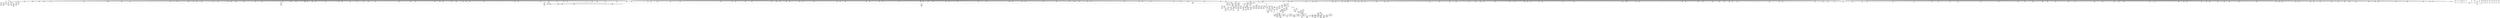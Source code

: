 digraph {
	CE0x4bf6200 [shape=record,shape=Mrecord,label="{CE0x4bf6200|1216:_i8*,_:_CRE_871,872_}"]
	CE0x4c5a130 [shape=record,shape=Mrecord,label="{CE0x4c5a130|i64*_getelementptr_inbounds_(_9_x_i64_,_9_x_i64_*___llvm_gcov_ctr339,_i64_0,_i64_7)|*Constant*|*SummSink*}"]
	CE0x4b630d0 [shape=record,shape=Mrecord,label="{CE0x4b630d0|i32_59|*Constant*}"]
	CE0x4bd6820 [shape=record,shape=Mrecord,label="{CE0x4bd6820|1216:_i8*,_:_CRE_406,407_}"]
	CE0x4c3ddc0 [shape=record,shape=Mrecord,label="{CE0x4c3ddc0|i32_4|*Constant*|*SummSource*}"]
	CE0x4b8b210 [shape=record,shape=Mrecord,label="{CE0x4b8b210|1216:_i8*,_:_CRE_555,556_}"]
	CE0x4b73430 [shape=record,shape=Mrecord,label="{CE0x4b73430|_ret_i32_%retval.0,_!dbg_!27762|security/selinux/hooks.c,4288|*SummSink*}"]
	CE0x4bd6a40 [shape=record,shape=Mrecord,label="{CE0x4bd6a40|1216:_i8*,_:_CRE_408,409_}"]
	CE0x4b99f00 [shape=record,shape=Mrecord,label="{CE0x4b99f00|1216:_i8*,_:_CRE_579,580_}"]
	CE0x4c55d20 [shape=record,shape=Mrecord,label="{CE0x4c55d20|i64_5|*Constant*}"]
	CE0x4c43c80 [shape=record,shape=Mrecord,label="{CE0x4c43c80|avc_has_perm:_auditdata|Function::avc_has_perm&Arg::auditdata::|*SummSource*}"]
	CE0x4b62730 [shape=record,shape=Mrecord,label="{CE0x4b62730|1216:_i8*,_:_CRE_206,207_}"]
	CE0x4b64880 [shape=record,shape=Mrecord,label="{CE0x4b64880|selinux_socket_unix_stream_connect:_sk_security2|security/selinux/hooks.c,4262|*SummSink*}"]
	CE0x5f3a520 [shape=record,shape=Mrecord,label="{CE0x5f3a520|1216:_i8*,_:_CRE_7,8_}"]
	CE0x4ba64c0 [shape=record,shape=Mrecord,label="{CE0x4ba64c0|1216:_i8*,_:_CRE_842,843_}"]
	CE0x4b9cae0 [shape=record,shape=Mrecord,label="{CE0x4b9cae0|1216:_i8*,_:_CRE_651,652_}"]
	CE0x4b662f0 [shape=record,shape=Mrecord,label="{CE0x4b662f0|1216:_i8*,_:_CRE_382,383_}"]
	CE0x4c49950 [shape=record,shape=Mrecord,label="{CE0x4c49950|selinux_socket_unix_stream_connect:_type|security/selinux/hooks.c,4267}"]
	CE0x4be7560 [shape=record,shape=Mrecord,label="{CE0x4be7560|1216:_i8*,_:_CRE_140,141_}"]
	CE0x4bfd770 [shape=record,shape=Mrecord,label="{CE0x4bfd770|1216:_i8*,_:_CRE_1248,1256_|*MultipleSource*|Function::selinux_socket_unix_stream_connect&Arg::other::|security/selinux/hooks.c,4261}"]
	CE0x4bf6ca0 [shape=record,shape=Mrecord,label="{CE0x4bf6ca0|1216:_i8*,_:_CRE_888,892_|*MultipleSource*|Function::selinux_socket_unix_stream_connect&Arg::other::|security/selinux/hooks.c,4261}"]
	CE0x4b9e4b0 [shape=record,shape=Mrecord,label="{CE0x4b9e4b0|1216:_i8*,_:_CRE_676,677_}"]
	CE0x4c451a0 [shape=record,shape=Mrecord,label="{CE0x4c451a0|i64_2|*Constant*|*SummSink*}"]
	CE0x4b90ca0 [shape=record,shape=Mrecord,label="{CE0x4b90ca0|1216:_i8*,_:_CRE_26,27_}"]
	CE0x4b9bdd0 [shape=record,shape=Mrecord,label="{CE0x4b9bdd0|1216:_i8*,_:_CRE_608,612_|*MultipleSource*|security/selinux/hooks.c,4260|Function::selinux_socket_unix_stream_connect&Arg::sock::}"]
	CE0x4ba5e60 [shape=record,shape=Mrecord,label="{CE0x4ba5e60|1216:_i8*,_:_CRE_836,837_}"]
	CE0x4b62bf0 [shape=record,shape=Mrecord,label="{CE0x4b62bf0|1216:_i8*,_:_CRE_156,157_}"]
	CE0x4bf2460 [shape=record,shape=Mrecord,label="{CE0x4bf2460|1216:_i8*,_:_CRE_813,814_}"]
	CE0x4bd5fa0 [shape=record,shape=Mrecord,label="{CE0x4bd5fa0|1216:_i8*,_:_CRE_398,399_}"]
	CE0x4bea950 [shape=record,shape=Mrecord,label="{CE0x4bea950|1216:_i8*,_:_CRE_607,608_}"]
	CE0x4c57760 [shape=record,shape=Mrecord,label="{CE0x4c57760|selinux_socket_unix_stream_connect:_tmp23|security/selinux/hooks.c,4281|*SummSink*}"]
	CE0x4b74270 [shape=record,shape=Mrecord,label="{CE0x4b74270|1216:_i8*,_:_CRE_151,152_}"]
	CE0x4beab70 [shape=record,shape=Mrecord,label="{CE0x4beab70|1216:_i8*,_:_CRE_612,616_|*MultipleSource*|Function::selinux_socket_unix_stream_connect&Arg::other::|security/selinux/hooks.c,4261}"]
	CE0x4b624c0 [shape=record,shape=Mrecord,label="{CE0x4b624c0|1216:_i8*,_:_CRE_203,204_}"]
	CE0x4b79100 [shape=record,shape=Mrecord,label="{CE0x4b79100|1216:_i8*,_:_CRE_91,92_}"]
	CE0x4ba3d50 [shape=record,shape=Mrecord,label="{CE0x4ba3d50|1216:_i8*,_:_CRE_800,804_|*MultipleSource*|security/selinux/hooks.c,4260|Function::selinux_socket_unix_stream_connect&Arg::sock::}"]
	CE0x4bee880 [shape=record,shape=Mrecord,label="{CE0x4bee880|1216:_i8*,_:_CRE_696,697_}"]
	CE0x4c4de80 [shape=record,shape=Mrecord,label="{CE0x4c4de80|selinux_socket_unix_stream_connect:_tmp22|security/selinux/hooks.c,4279|*SummSink*}"]
	CE0x4b8bba0 [shape=record,shape=Mrecord,label="{CE0x4b8bba0|1216:_i8*,_:_CRE_564,565_}"]
	CE0x4bf1fa0 [shape=record,shape=Mrecord,label="{CE0x4bf1fa0|1216:_i8*,_:_CRE_809,810_}"]
	CE0x4bebf10 [shape=record,shape=Mrecord,label="{CE0x4bebf10|1216:_i8*,_:_CRE_657,658_}"]
	CE0x4be5a60 [shape=record,shape=Mrecord,label="{CE0x4be5a60|1216:_i8*,_:_CRE_114,115_}"]
	CE0x4bf4bb0 [shape=record,shape=Mrecord,label="{CE0x4bf4bb0|1216:_i8*,_:_CRE_850,851_}"]
	CE0x4b91e60 [shape=record,shape=Mrecord,label="{CE0x4b91e60|1216:_i8*,_:_CRE_3,4_}"]
	CE0x4bce530 [shape=record,shape=Mrecord,label="{CE0x4bce530|1216:_i8*,_:_CRE_213,214_}"]
	CE0x4b729e0 [shape=record,shape=Mrecord,label="{CE0x4b729e0|1216:_i8*,_:_CRE_396,397_}"]
	CE0x4b6a6f0 [shape=record,shape=Mrecord,label="{CE0x4b6a6f0|1216:_i8*,_:_CRE_120,121_}"]
	CE0x4bcfb80 [shape=record,shape=Mrecord,label="{CE0x4bcfb80|1216:_i8*,_:_CRE_234,235_}"]
	CE0x4bd5e90 [shape=record,shape=Mrecord,label="{CE0x4bd5e90|1216:_i8*,_:_CRE_397,398_}"]
	CE0x4be3b20 [shape=record,shape=Mrecord,label="{CE0x4be3b20|1216:_i8*,_:_CRE_84,85_}"]
	CE0x4b62020 [shape=record,shape=Mrecord,label="{CE0x4b62020|1216:_i8*,_:_CRE_70,71_}"]
	CE0x4bcdcb0 [shape=record,shape=Mrecord,label="{CE0x4bcdcb0|1216:_i8*,_:_CRE_205,206_}"]
	CE0x4c4f720 [shape=record,shape=Mrecord,label="{CE0x4c4f720|selinux_socket_unix_stream_connect:_tmp9|security/selinux/hooks.c,4264}"]
	CE0x4c59510 [shape=record,shape=Mrecord,label="{CE0x4c59510|selinux_socket_unix_stream_connect:_tmp27|security/selinux/hooks.c,4282|*SummSource*}"]
	CE0x4b86680 [shape=record,shape=Mrecord,label="{CE0x4b86680|1216:_i8*,_:_CRE_138,139_}"]
	CE0x4c4fa30 [shape=record,shape=Mrecord,label="{CE0x4c4fa30|selinux_socket_unix_stream_connect:_tmp9|security/selinux/hooks.c,4264|*SummSink*}"]
	CE0x4b74340 [shape=record,shape=Mrecord,label="{CE0x4b74340|1216:_i8*,_:_CRE_152,153_}"]
	CE0x4ba88e0 [shape=record,shape=Mrecord,label="{CE0x4ba88e0|1216:_i8*,_:_CRE_876,877_}"]
	CE0x4be8b90 [shape=record,shape=Mrecord,label="{CE0x4be8b90|1216:_i8*,_:_CRE_579,580_}"]
	CE0x4be8860 [shape=record,shape=Mrecord,label="{CE0x4be8860|1216:_i8*,_:_CRE_576,577_}"]
	CE0x4b9c330 [shape=record,shape=Mrecord,label="{CE0x4b9c330|1216:_i8*,_:_CRE_632,640_|*MultipleSource*|security/selinux/hooks.c,4260|Function::selinux_socket_unix_stream_connect&Arg::sock::}"]
	CE0x4b58a20 [shape=record,shape=Mrecord,label="{CE0x4b58a20|selinux_socket_unix_stream_connect:_if.then|*SummSink*}"]
	CE0x4ba54d0 [shape=record,shape=Mrecord,label="{CE0x4ba54d0|1216:_i8*,_:_CRE_827,828_}"]
	CE0x4bf94d0 [shape=record,shape=Mrecord,label="{CE0x4bf94d0|1216:_i8*,_:_CRE_1024,1032_|*MultipleSource*|Function::selinux_socket_unix_stream_connect&Arg::other::|security/selinux/hooks.c,4261}"]
	CE0x4c33290 [shape=record,shape=Mrecord,label="{CE0x4c33290|selinux_socket_unix_stream_connect:_sid7|security/selinux/hooks.c,4278|*SummSource*}"]
	CE0x4b70750 [shape=record,shape=Mrecord,label="{CE0x4b70750|1216:_i8*,_:_CRE_210,211_}"]
	CE0x4babda0 [shape=record,shape=Mrecord,label="{CE0x4babda0|1216:_i8*,_:_CRE_1056,1064_|*MultipleSource*|security/selinux/hooks.c,4260|Function::selinux_socket_unix_stream_connect&Arg::sock::}"]
	CE0x4be9960 [shape=record,shape=Mrecord,label="{CE0x4be9960|1216:_i8*,_:_CRE_592,593_}"]
	CE0x4b59160 [shape=record,shape=Mrecord,label="{CE0x4b59160|1216:_i8*,_:_CRE_80,81_}"]
	CE0x4be25e0 [shape=record,shape=Mrecord,label="{CE0x4be25e0|1216:_i8*,_:_CRE_64,65_}"]
	CE0x4bfa260 [shape=record,shape=Mrecord,label="{CE0x4bfa260|1216:_i8*,_:_CRE_1076,1080_|*MultipleSource*|Function::selinux_socket_unix_stream_connect&Arg::other::|security/selinux/hooks.c,4261}"]
	CE0x4be8750 [shape=record,shape=Mrecord,label="{CE0x4be8750|1216:_i8*,_:_CRE_575,576_}"]
	CE0x4bdb410 [shape=record,shape=Mrecord,label="{CE0x4bdb410|selinux_socket_unix_stream_connect:_net5|security/selinux/hooks.c,4269|*SummSink*}"]
	CE0x4c3d340 [shape=record,shape=Mrecord,label="{CE0x4c3d340|selinux_socket_unix_stream_connect:_tmp12|security/selinux/hooks.c,4271}"]
	CE0x4bdf500 [shape=record,shape=Mrecord,label="{CE0x4bdf500|1216:_i8*,_:_CRE_565,566_}"]
	CE0x4b535a0 [shape=record,shape=Mrecord,label="{CE0x4b535a0|1216:_i8*,_:_CRE_172,173_}"]
	CE0x4bda4b0 [shape=record,shape=Mrecord,label="{CE0x4bda4b0|selinux_socket_unix_stream_connect:_net3|security/selinux/hooks.c,4268|*SummSink*}"]
	CE0x4bd2b70 [shape=record,shape=Mrecord,label="{CE0x4bd2b70|1216:_i8*,_:_CRE_344,348_|*MultipleSource*|Function::selinux_socket_unix_stream_connect&Arg::other::|security/selinux/hooks.c,4261}"]
	CE0x4c313c0 [shape=record,shape=Mrecord,label="{CE0x4c313c0|selinux_socket_unix_stream_connect:_tmp6|*LoadInst*|security/selinux/hooks.c,4262|*SummSink*}"]
	CE0x4c46660 [shape=record,shape=Mrecord,label="{CE0x4c46660|8:_%struct.sock*,_:_SCME_32,33_}"]
	CE0x4c56cf0 [shape=record,shape=Mrecord,label="{CE0x4c56cf0|i64*_getelementptr_inbounds_(_9_x_i64_,_9_x_i64_*___llvm_gcov_ctr339,_i64_0,_i64_6)|*Constant*|*SummSink*}"]
	CE0x4b8b980 [shape=record,shape=Mrecord,label="{CE0x4b8b980|1216:_i8*,_:_CRE_562,563_}"]
	CE0x4b65eb0 [shape=record,shape=Mrecord,label="{CE0x4b65eb0|1216:_i8*,_:_CRE_378,379_}"]
	CE0x4bd60b0 [shape=record,shape=Mrecord,label="{CE0x4bd60b0|1216:_i8*,_:_CRE_399,400_}"]
	CE0x4be7ed0 [shape=record,shape=Mrecord,label="{CE0x4be7ed0|1216:_i8*,_:_CRE_567,568_}"]
	CE0x4b75b70 [shape=record,shape=Mrecord,label="{CE0x4b75b70|1216:_i8*,_:_CRE_249,250_}"]
	CE0x4c413c0 [shape=record,shape=Mrecord,label="{CE0x4c413c0|i32_(i32,_i32,_i16,_i32,_%struct.common_audit_data*)*_bitcast_(i32_(i32,_i32,_i16,_i32,_%struct.common_audit_data.495*)*_avc_has_perm_to_i32_(i32,_i32,_i16,_i32,_%struct.common_audit_data*)*)|*Constant*|*SummSource*}"]
	CE0x4bddcd0 [shape=record,shape=Mrecord,label="{CE0x4bddcd0|1216:_i8*,_:_CRE_536,537_}"]
	CE0x4b72370 [shape=record,shape=Mrecord,label="{CE0x4b72370|1216:_i8*,_:_CRE_219,220_}"]
	CE0x4b77090 [shape=record,shape=Mrecord,label="{CE0x4b77090|1216:_i8*,_:_CRE_182,183_}"]
	CE0x4c13e90 [shape=record,shape=Mrecord,label="{CE0x4c13e90|i8_2|*Constant*|*SummSource*}"]
	CE0x4c63b00 [shape=record,shape=Mrecord,label="{CE0x4c63b00|selinux_socket_unix_stream_connect:_tmp30|security/selinux/hooks.c,4285|*SummSink*}"]
	CE0x4b9d080 [shape=record,shape=Mrecord,label="{CE0x4b9d080|1216:_i8*,_:_CRE_657,658_}"]
	CE0x4b5b150 [shape=record,shape=Mrecord,label="{CE0x4b5b150|i32_1|*Constant*|*SummSink*}"]
	CE0x4bc9190 [shape=record,shape=Mrecord,label="{CE0x4bc9190|1216:_i8*,_:_CRE_1248,1256_|*MultipleSource*|security/selinux/hooks.c,4260|Function::selinux_socket_unix_stream_connect&Arg::sock::}"]
	CE0x4c4e300 [shape=record,shape=Mrecord,label="{CE0x4c4e300|selinux_socket_unix_stream_connect:_sid10|security/selinux/hooks.c,4280}"]
	CE0x4c4f880 [shape=record,shape=Mrecord,label="{CE0x4c4f880|selinux_socket_unix_stream_connect:_tmp9|security/selinux/hooks.c,4264|*SummSource*}"]
	CE0x4b5f050 [shape=record,shape=Mrecord,label="{CE0x4b5f050|1216:_i8*,_:_CRE_352,353_}"]
	CE0x4ba15e0 [shape=record,shape=Mrecord,label="{CE0x4ba15e0|1216:_i8*,_:_CRE_559,560_}"]
	CE0x4b6d210 [shape=record,shape=Mrecord,label="{CE0x4b6d210|1216:_i8*,_:_CRE_573,574_}"]
	CE0x4ba0c50 [shape=record,shape=Mrecord,label="{CE0x4ba0c50|1216:_i8*,_:_CRE_550,551_}"]
	CE0x4bf5fe0 [shape=record,shape=Mrecord,label="{CE0x4bf5fe0|1216:_i8*,_:_CRE_869,870_}"]
	CE0x4b8a060 [shape=record,shape=Mrecord,label="{CE0x4b8a060|1216:_i8*,_:_CRE_538,539_}"]
	CE0x4c55630 [shape=record,shape=Mrecord,label="{CE0x4c55630|selinux_socket_unix_stream_connect:_call11|security/selinux/hooks.c,4279|*SummSink*}"]
	CE0x4bcc470 [shape=record,shape=Mrecord,label="{CE0x4bcc470|1216:_i8*,_:_CRE_176,177_}"]
	CE0x4c47830 [shape=record,shape=Mrecord,label="{CE0x4c47830|8:_%struct.sock*,_:_SCME_47,48_}"]
	CE0x4bea1e0 [shape=record,shape=Mrecord,label="{CE0x4bea1e0|1216:_i8*,_:_CRE_600,601_}"]
	CE0x4c481b0 [shape=record,shape=Mrecord,label="{CE0x4c481b0|8:_%struct.sock*,_:_SCME_55,56_}"]
	CE0x4c455c0 [shape=record,shape=Mrecord,label="{CE0x4c455c0|selinux_socket_unix_stream_connect:_tmp15|security/selinux/hooks.c,4274|*SummSink*}"]
	CE0x4bdfc90 [shape=record,shape=Mrecord,label="{CE0x4bdfc90|1216:_i8*,_:_CRE_12,16_|*MultipleSource*|Function::selinux_socket_unix_stream_connect&Arg::other::|security/selinux/hooks.c,4261}"]
	CE0x4ba6a10 [shape=record,shape=Mrecord,label="{CE0x4ba6a10|1216:_i8*,_:_CRE_847,848_}"]
	CE0x4b9cd50 [shape=record,shape=Mrecord,label="{CE0x4b9cd50|1216:_i8*,_:_CRE_654,655_}"]
	CE0x4ba4810 [shape=record,shape=Mrecord,label="{CE0x4ba4810|1216:_i8*,_:_CRE_815,816_}"]
	CE0x4b7a9f0 [shape=record,shape=Mrecord,label="{CE0x4b7a9f0|1216:_i8*,_:_CRE_164,165_}"]
	CE0x4b9f6c0 [shape=record,shape=Mrecord,label="{CE0x4b9f6c0|1216:_i8*,_:_CRE_693,694_}"]
	CE0x4b568a0 [shape=record,shape=Mrecord,label="{CE0x4b568a0|selinux_socket_unix_stream_connect:_if.then|*SummSource*}"]
	"CONST[source:0(mediator),value:2(dynamic)][purpose:{subject}]"
	CE0x4c50a40 [shape=record,shape=Mrecord,label="{CE0x4c50a40|GLOBAL:___llvm_gcov_ctr339|Global_var:__llvm_gcov_ctr339}"]
	CE0x4bac180 [shape=record,shape=Mrecord,label="{CE0x4bac180|1216:_i8*,_:_CRE_1072,1076_|*MultipleSource*|security/selinux/hooks.c,4260|Function::selinux_socket_unix_stream_connect&Arg::sock::}"]
	CE0x4ba7180 [shape=record,shape=Mrecord,label="{CE0x4ba7180|1216:_i8*,_:_CRE_854,855_}"]
	CE0x4b7a780 [shape=record,shape=Mrecord,label="{CE0x4b7a780|1216:_i8*,_:_CRE_161,162_}"]
	CE0x4c4b880 [shape=record,shape=Mrecord,label="{CE0x4c4b880|selinux_socket_unix_stream_connect:_peer_sid|security/selinux/hooks.c,4278|*SummSource*}"]
	CE0x4bd40d0 [shape=record,shape=Mrecord,label="{CE0x4bd40d0|1216:_i8*,_:_CRE_369,370_}"]
	CE0x4c47370 [shape=record,shape=Mrecord,label="{CE0x4c47370|8:_%struct.sock*,_:_SCME_43,44_}"]
	CE0x4b9a780 [shape=record,shape=Mrecord,label="{CE0x4b9a780|1216:_i8*,_:_CRE_587,588_}"]
	CE0x4b7db20 [shape=record,shape=Mrecord,label="{CE0x4b7db20|selinux_socket_unix_stream_connect:_net|security/selinux/hooks.c, 4264|*SummSource*}"]
	CE0x4baae60 [shape=record,shape=Mrecord,label="{CE0x4baae60|1216:_i8*,_:_CRE_992,1000_|*MultipleSource*|security/selinux/hooks.c,4260|Function::selinux_socket_unix_stream_connect&Arg::sock::}"]
	CE0x4b5be20 [shape=record,shape=Mrecord,label="{CE0x4b5be20|1216:_i8*,_:_CRE_391,392_}"]
	CE0x4bd4620 [shape=record,shape=Mrecord,label="{CE0x4bd4620|1216:_i8*,_:_CRE_374,375_}"]
	CE0x4bd73d0 [shape=record,shape=Mrecord,label="{CE0x4bd73d0|1216:_i8*,_:_CRE_417,418_}"]
	CE0x4c3bad0 [shape=record,shape=Mrecord,label="{CE0x4c3bad0|16:_i32,_20:_i32,_:_CMRE_24,26_|*MultipleSource*|*LoadInst*|security/selinux/hooks.c,4260|security/selinux/hooks.c,4260|security/selinux/hooks.c,4271}"]
	CE0x4b73c60 [shape=record,shape=Mrecord,label="{CE0x4b73c60|1216:_i8*,_:_CRE_101,102_}"]
	CE0x4bcae20 [shape=record,shape=Mrecord,label="{CE0x4bcae20|1216:_i8*,_:_CRE_155,156_}"]
	CE0x4be4ff0 [shape=record,shape=Mrecord,label="{CE0x4be4ff0|1216:_i8*,_:_CRE_102,103_}"]
	CE0x4bf2df0 [shape=record,shape=Mrecord,label="{CE0x4bf2df0|1216:_i8*,_:_CRE_822,823_}"]
	CE0x4ba2060 [shape=record,shape=Mrecord,label="{CE0x4ba2060|1216:_i8*,_:_CRE_717,718_}"]
	CE0x4c58950 [shape=record,shape=Mrecord,label="{CE0x4c58950|selinux_socket_unix_stream_connect:_tmp26|security/selinux/hooks.c,4281|*SummSink*}"]
	CE0x4b89ef0 [shape=record,shape=Mrecord,label="{CE0x4b89ef0|1216:_i8*,_:_CRE_537,538_}"]
	CE0x4b8b870 [shape=record,shape=Mrecord,label="{CE0x4b8b870|1216:_i8*,_:_CRE_561,562_}"]
	CE0x4bd32b0 [shape=record,shape=Mrecord,label="{CE0x4bd32b0|1216:_i8*,_:_CRE_355,356_}"]
	CE0x4c68d50 [shape=record,shape=Mrecord,label="{CE0x4c68d50|i64*_getelementptr_inbounds_(_9_x_i64_,_9_x_i64_*___llvm_gcov_ctr339,_i64_0,_i64_8)|*Constant*|*SummSink*}"]
	CE0x4beeff0 [shape=record,shape=Mrecord,label="{CE0x4beeff0|1216:_i8*,_:_CRE_703,704_}"]
	CE0x4bad8f0 [shape=record,shape=Mrecord,label="{CE0x4bad8f0|1216:_i8*,_:_CRE_1156,1157_}"]
	CE0x4bf0e30 [shape=record,shape=Mrecord,label="{CE0x4bf0e30|1216:_i8*,_:_CRE_760,764_|*MultipleSource*|Function::selinux_socket_unix_stream_connect&Arg::other::|security/selinux/hooks.c,4261}"]
	CE0x4c4fea0 [shape=record,shape=Mrecord,label="{CE0x4c4fea0|i8_0|*Constant*|*SummSink*}"]
	CE0x4bd6d70 [shape=record,shape=Mrecord,label="{CE0x4bd6d70|1216:_i8*,_:_CRE_411,412_}"]
	CE0x4b791d0 [shape=record,shape=Mrecord,label="{CE0x4b791d0|1216:_i8*,_:_CRE_87,88_}"]
	CE0x4bf8360 [shape=record,shape=Mrecord,label="{CE0x4bf8360|1216:_i8*,_:_CRE_968,970_|*MultipleSource*|Function::selinux_socket_unix_stream_connect&Arg::other::|security/selinux/hooks.c,4261}"]
	CE0x4bd4400 [shape=record,shape=Mrecord,label="{CE0x4bd4400|1216:_i8*,_:_CRE_372,373_}"]
	CE0x4b76130 [shape=record,shape=Mrecord,label="{CE0x4b76130|1216:_i8*,_:_CRE_223,224_}"]
	CE0x4b7d610 [shape=record,shape=Mrecord,label="{CE0x4b7d610|selinux_socket_unix_stream_connect:_if.end14|*SummSource*}"]
	CE0x4c50140 [shape=record,shape=Mrecord,label="{CE0x4c50140|selinux_socket_unix_stream_connect:_tmp14|security/selinux/hooks.c,4274}"]
	CE0x4bd0950 [shape=record,shape=Mrecord,label="{CE0x4bd0950|1216:_i8*,_:_CRE_247,248_}"]
	CE0x4b657d0 [shape=record,shape=Mrecord,label="{CE0x4b657d0|1216:_i8*,_:_CRE_171,172_}"]
	CE0x4badab0 [shape=record,shape=Mrecord,label="{CE0x4badab0|1216:_i8*,_:_CRE_1158,1159_}"]
	CE0x4bd12e0 [shape=record,shape=Mrecord,label="{CE0x4bd12e0|1216:_i8*,_:_CRE_256,257_}"]
	CE0x4be5c40 [shape=record,shape=Mrecord,label="{CE0x4be5c40|1216:_i8*,_:_CRE_116,117_}"]
	CE0x4b8b540 [shape=record,shape=Mrecord,label="{CE0x4b8b540|1216:_i8*,_:_CRE_558,559_}"]
	CE0x4be1320 [shape=record,shape=Mrecord,label="{CE0x4be1320|1216:_i8*,_:_CRE_34,35_}"]
	CE0x4be8200 [shape=record,shape=Mrecord,label="{CE0x4be8200|1216:_i8*,_:_CRE_570,571_}"]
	CE0x4b9d6e0 [shape=record,shape=Mrecord,label="{CE0x4b9d6e0|1216:_i8*,_:_CRE_663,664_}"]
	CE0x4be7230 [shape=record,shape=Mrecord,label="{CE0x4be7230|1216:_i8*,_:_CRE_137,138_}"]
	CE0x4bd2790 [shape=record,shape=Mrecord,label="{CE0x4bd2790|1216:_i8*,_:_CRE_328,336_|*MultipleSource*|Function::selinux_socket_unix_stream_connect&Arg::other::|security/selinux/hooks.c,4261}"]
	CE0x4c553b0 [shape=record,shape=Mrecord,label="{CE0x4c553b0|selinux_socket_unix_stream_connect:_call11|security/selinux/hooks.c,4279}"]
	CE0x4b4d560 [shape=record,shape=Mrecord,label="{CE0x4b4d560|selinux_socket_unix_stream_connect:_tmp1}"]
	CE0x4bf6640 [shape=record,shape=Mrecord,label="{CE0x4bf6640|1216:_i8*,_:_CRE_875,876_}"]
	CE0x4b6d700 [shape=record,shape=Mrecord,label="{CE0x4b6d700|1216:_i8*,_:_CRE_460,464_|*MultipleSource*|security/selinux/hooks.c,4260|Function::selinux_socket_unix_stream_connect&Arg::sock::}"]
	CE0x4b59b80 [shape=record,shape=Mrecord,label="{CE0x4b59b80|1216:_i8*,_:_CRE_129,130_}"]
	CE0x4c47700 [shape=record,shape=Mrecord,label="{CE0x4c47700|8:_%struct.sock*,_:_SCME_46,47_}"]
	CE0x4c41f60 [shape=record,shape=Mrecord,label="{CE0x4c41f60|avc_has_perm:_ssid|Function::avc_has_perm&Arg::ssid::}"]
	CE0x4be1fe0 [shape=record,shape=Mrecord,label="{CE0x4be1fe0|1216:_i8*,_:_CRE_58,59_}"]
	CE0x4bf8930 [shape=record,shape=Mrecord,label="{CE0x4bf8930|1216:_i8*,_:_CRE_976,980_|*MultipleSource*|Function::selinux_socket_unix_stream_connect&Arg::other::|security/selinux/hooks.c,4261}"]
	CE0x4b750b0 [shape=record,shape=Mrecord,label="{CE0x4b750b0|1216:_i8*,_:_CRE_280,288_|*MultipleSource*|security/selinux/hooks.c,4260|Function::selinux_socket_unix_stream_connect&Arg::sock::}"]
	CE0x4bd1940 [shape=record,shape=Mrecord,label="{CE0x4bd1940|1216:_i8*,_:_CRE_262,263_}"]
	CE0x4bef430 [shape=record,shape=Mrecord,label="{CE0x4bef430|1216:_i8*,_:_CRE_707,708_}"]
	CE0x4bf5980 [shape=record,shape=Mrecord,label="{CE0x4bf5980|1216:_i8*,_:_CRE_863,864_}"]
	CE0x4badde0 [shape=record,shape=Mrecord,label="{CE0x4badde0|1216:_i8*,_:_CRE_1164,1168_|*MultipleSource*|security/selinux/hooks.c,4260|Function::selinux_socket_unix_stream_connect&Arg::sock::}"]
	CE0x4b55e80 [shape=record,shape=Mrecord,label="{CE0x4b55e80|i64_1|*Constant*|*SummSource*}"]
	CE0x4b76ad0 [shape=record,shape=Mrecord,label="{CE0x4b76ad0|1216:_i8*,_:_CRE_160,161_}"]
	CE0x4bfaff0 [shape=record,shape=Mrecord,label="{CE0x4bfaff0|1216:_i8*,_:_CRE_1144,1152_|*MultipleSource*|Function::selinux_socket_unix_stream_connect&Arg::other::|security/selinux/hooks.c,4261}"]
	CE0x4bef650 [shape=record,shape=Mrecord,label="{CE0x4bef650|1216:_i8*,_:_CRE_709,710_}"]
	CE0x4b852f0 [shape=record,shape=Mrecord,label="{CE0x4b852f0|selinux_socket_unix_stream_connect:_sock|Function::selinux_socket_unix_stream_connect&Arg::sock::|*SummSink*}"]
	CE0x4b9d5d0 [shape=record,shape=Mrecord,label="{CE0x4b9d5d0|1216:_i8*,_:_CRE_662,663_}"]
	CE0x4c43770 [shape=record,shape=Mrecord,label="{CE0x4c43770|avc_has_perm:_requested|Function::avc_has_perm&Arg::requested::}"]
	CE0x4b88a80 [shape=record,shape=Mrecord,label="{CE0x4b88a80|1216:_i8*,_:_CRE_707,708_}"]
	CE0x4ba4e70 [shape=record,shape=Mrecord,label="{CE0x4ba4e70|1216:_i8*,_:_CRE_821,822_}"]
	CE0x4baeed0 [shape=record,shape=Mrecord,label="{CE0x4baeed0|1216:_i8*,_:_CRE_1216,1224_|*MultipleSource*|security/selinux/hooks.c,4260|Function::selinux_socket_unix_stream_connect&Arg::sock::}"]
	CE0x4c32600 [shape=record,shape=Mrecord,label="{CE0x4c32600|selinux_socket_unix_stream_connect:_tmp19|security/selinux/hooks.c,4275|*SummSink*}"]
	CE0x4b88fd0 [shape=record,shape=Mrecord,label="{CE0x4b88fd0|1216:_i8*,_:_CRE_712,713_}"]
	CE0x4ba52b0 [shape=record,shape=Mrecord,label="{CE0x4ba52b0|1216:_i8*,_:_CRE_825,826_}"]
	CE0x4ba5090 [shape=record,shape=Mrecord,label="{CE0x4ba5090|1216:_i8*,_:_CRE_823,824_}"]
	CE0x4b64430 [shape=record,shape=Mrecord,label="{CE0x4b64430|selinux_socket_unix_stream_connect:_newsk|Function::selinux_socket_unix_stream_connect&Arg::newsk::|*SummSink*}"]
	CE0x4bdb880 [shape=record,shape=Mrecord,label="{CE0x4bdb880|selinux_socket_unix_stream_connect:_sid|security/selinux/hooks.c,4271|*SummSink*}"]
	CE0x4befed0 [shape=record,shape=Mrecord,label="{CE0x4befed0|1216:_i8*,_:_CRE_717,718_}"]
	CE0x4bf0310 [shape=record,shape=Mrecord,label="{CE0x4bf0310|1216:_i8*,_:_CRE_724,728_|*MultipleSource*|Function::selinux_socket_unix_stream_connect&Arg::other::|security/selinux/hooks.c,4261}"]
	CE0x5f3a600 [shape=record,shape=Mrecord,label="{CE0x5f3a600|1216:_i8*,_:_CRE_12,16_|*MultipleSource*|security/selinux/hooks.c,4260|Function::selinux_socket_unix_stream_connect&Arg::sock::}"]
	CE0x4c4d860 [shape=record,shape=Mrecord,label="{CE0x4c4d860|selinux_socket_unix_stream_connect:_sid9|security/selinux/hooks.c,4279|*SummSink*}"]
	CE0x4bd5d80 [shape=record,shape=Mrecord,label="{CE0x4bd5d80|1216:_i8*,_:_CRE_396,397_}"]
	CE0x4bd1d80 [shape=record,shape=Mrecord,label="{CE0x4bd1d80|1216:_i8*,_:_CRE_280,288_|*MultipleSource*|Function::selinux_socket_unix_stream_connect&Arg::other::|security/selinux/hooks.c,4261}"]
	CE0x4bf6860 [shape=record,shape=Mrecord,label="{CE0x4bf6860|1216:_i8*,_:_CRE_877,878_}"]
	"CONST[source:0(mediator),value:0(static)][purpose:{operation}]"
	CE0x4be8420 [shape=record,shape=Mrecord,label="{CE0x4be8420|1216:_i8*,_:_CRE_572,573_}"]
	CE0x4b7d8a0 [shape=record,shape=Mrecord,label="{CE0x4b7d8a0|1216:_i8*,_:_CRE_146,147_}"]
	CE0x4c40fb0 [shape=record,shape=Mrecord,label="{CE0x4c40fb0|selinux_socket_unix_stream_connect:_call|security/selinux/hooks.c,4271|*SummSink*}"]
	CE0x4bf90f0 [shape=record,shape=Mrecord,label="{CE0x4bf90f0|1216:_i8*,_:_CRE_1008,1016_|*MultipleSource*|Function::selinux_socket_unix_stream_connect&Arg::other::|security/selinux/hooks.c,4261}"]
	CE0x4c46c50 [shape=record,shape=Mrecord,label="{CE0x4c46c50|8:_%struct.sock*,_:_SCME_37,38_}"]
	CE0x4c55890 [shape=record,shape=Mrecord,label="{CE0x4c55890|GLOBAL:_security_sid_mls_copy|*Constant*}"]
	CE0x4bf4ff0 [shape=record,shape=Mrecord,label="{CE0x4bf4ff0|1216:_i8*,_:_CRE_854,855_}"]
	CE0x4bda5b0 [shape=record,shape=Mrecord,label="{CE0x4bda5b0|selinux_socket_unix_stream_connect:_net5|security/selinux/hooks.c,4269}"]
	CE0x4be4070 [shape=record,shape=Mrecord,label="{CE0x4be4070|1216:_i8*,_:_CRE_88,89_}"]
	CE0x4b5e2d0 [shape=record,shape=Mrecord,label="{CE0x4b5e2d0|1216:_i8*,_:_CRE_370,371_}"]
	CE0x4c45cf0 [shape=record,shape=Mrecord,label="{CE0x4c45cf0|8:_%struct.sock*,_:_SCME_24,25_}"]
	CE0x4c68710 [shape=record,shape=Mrecord,label="{CE0x4c68710|i64*_getelementptr_inbounds_(_9_x_i64_,_9_x_i64_*___llvm_gcov_ctr339,_i64_0,_i64_8)|*Constant*|*SummSource*}"]
	CE0x4beecc0 [shape=record,shape=Mrecord,label="{CE0x4beecc0|1216:_i8*,_:_CRE_700,701_}"]
	CE0x4bdf8c0 [shape=record,shape=Mrecord,label="{CE0x4bdf8c0|1216:_i8*,_:_CRE_5,6_}"]
	CE0x4bd1720 [shape=record,shape=Mrecord,label="{CE0x4bd1720|1216:_i8*,_:_CRE_260,261_}"]
	CE0x4be32a0 [shape=record,shape=Mrecord,label="{CE0x4be32a0|1216:_i8*,_:_CRE_76,77_}"]
	CE0x4bcddc0 [shape=record,shape=Mrecord,label="{CE0x4bcddc0|1216:_i8*,_:_CRE_206,207_}"]
	CE0x4b6d870 [shape=record,shape=Mrecord,label="{CE0x4b6d870|1216:_i8*,_:_CRE_464,468_|*MultipleSource*|security/selinux/hooks.c,4260|Function::selinux_socket_unix_stream_connect&Arg::sock::}"]
	CE0x4bd0ea0 [shape=record,shape=Mrecord,label="{CE0x4bd0ea0|1216:_i8*,_:_CRE_252,253_}"]
	CE0x4bccad0 [shape=record,shape=Mrecord,label="{CE0x4bccad0|1216:_i8*,_:_CRE_182,183_}"]
	CE0x4baba00 [shape=record,shape=Mrecord,label="{CE0x4baba00|1216:_i8*,_:_CRE_1040,1048_|*MultipleSource*|security/selinux/hooks.c,4260|Function::selinux_socket_unix_stream_connect&Arg::sock::}"]
	CE0x4bf4aa0 [shape=record,shape=Mrecord,label="{CE0x4bf4aa0|1216:_i8*,_:_CRE_849,850_}"]
	CE0x4c55e00 [shape=record,shape=Mrecord,label="{CE0x4c55e00|selinux_socket_unix_stream_connect:_tobool12|security/selinux/hooks.c,4281}"]
	CE0x4be5870 [shape=record,shape=Mrecord,label="{CE0x4be5870|1216:_i8*,_:_CRE_113,114_}"]
	CE0x4bceb90 [shape=record,shape=Mrecord,label="{CE0x4bceb90|1216:_i8*,_:_CRE_219,220_}"]
	CE0x4ba7a00 [shape=record,shape=Mrecord,label="{CE0x4ba7a00|1216:_i8*,_:_CRE_862,863_}"]
	CE0x4bf28a0 [shape=record,shape=Mrecord,label="{CE0x4bf28a0|1216:_i8*,_:_CRE_817,818_}"]
	CE0x4c68f80 [shape=record,shape=Mrecord,label="{CE0x4c68f80|selinux_socket_unix_stream_connect:_tmp32|security/selinux/hooks.c,4288|*SummSource*}"]
	CE0x4be8ec0 [shape=record,shape=Mrecord,label="{CE0x4be8ec0|1216:_i8*,_:_CRE_582,583_}"]
	CE0x4bf3bc0 [shape=record,shape=Mrecord,label="{CE0x4bf3bc0|1216:_i8*,_:_CRE_835,836_}"]
	CE0x4b65630 [shape=record,shape=Mrecord,label="{CE0x4b65630|1216:_i8*,_:_CRE_169,170_}"]
	CE0x4b99ac0 [shape=record,shape=Mrecord,label="{CE0x4b99ac0|1216:_i8*,_:_CRE_575,576_}"]
	CE0x4b88640 [shape=record,shape=Mrecord,label="{CE0x4b88640|1216:_i8*,_:_CRE_703,704_}"]
	CE0x4be33b0 [shape=record,shape=Mrecord,label="{CE0x4be33b0|1216:_i8*,_:_CRE_77,78_}"]
	CE0x4b9f4a0 [shape=record,shape=Mrecord,label="{CE0x4b9f4a0|1216:_i8*,_:_CRE_691,692_}"]
	CE0x4b615d0 [shape=record,shape=Mrecord,label="{CE0x4b615d0|1216:_i8*,_:_CRE_235,236_}"]
	CE0x4b5f130 [shape=record,shape=Mrecord,label="{CE0x4b5f130|1216:_i8*,_:_CRE_353,354_}"]
	CE0x606bef0 [shape=record,shape=Mrecord,label="{CE0x606bef0|selinux_socket_unix_stream_connect:_tmp}"]
	CE0x4be3e50 [shape=record,shape=Mrecord,label="{CE0x4be3e50|1216:_i8*,_:_CRE_87,88_}"]
	CE0x4c4aa90 [shape=record,shape=Mrecord,label="{CE0x4c4aa90|selinux_socket_unix_stream_connect:_peer_sid|security/selinux/hooks.c,4278|*SummSink*}"]
	CE0x4b67730 [shape=record,shape=Mrecord,label="{CE0x4b67730|1216:_i8*,_:_CRE_408,409_}"]
	CE0x4b63140 [shape=record,shape=Mrecord,label="{CE0x4b63140|_call_void_mcount()_#3}"]
	CE0x4be35d0 [shape=record,shape=Mrecord,label="{CE0x4be35d0|1216:_i8*,_:_CRE_79,80_}"]
	"CONST[source:1(input),value:2(dynamic)][purpose:{subject}]"
	CE0x4ba8d20 [shape=record,shape=Mrecord,label="{CE0x4ba8d20|1216:_i8*,_:_CRE_880,888_|*MultipleSource*|security/selinux/hooks.c,4260|Function::selinux_socket_unix_stream_connect&Arg::sock::}"]
	CE0x4c3c6e0 [shape=record,shape=Mrecord,label="{CE0x4c3c6e0|selinux_socket_unix_stream_connect:_sid6|security/selinux/hooks.c,4271|*SummSink*}"]
	CE0x4b91fd0 [shape=record,shape=Mrecord,label="{CE0x4b91fd0|1216:_i8*,_:_CRE_8,12_|*MultipleSource*|security/selinux/hooks.c,4260|Function::selinux_socket_unix_stream_connect&Arg::sock::}"]
	CE0x4c4d5e0 [shape=record,shape=Mrecord,label="{CE0x4c4d5e0|selinux_socket_unix_stream_connect:_sid9|security/selinux/hooks.c,4279}"]
	CE0x4bd53f0 [shape=record,shape=Mrecord,label="{CE0x4bd53f0|1216:_i8*,_:_CRE_387,388_}"]
	CE0x4ba55e0 [shape=record,shape=Mrecord,label="{CE0x4ba55e0|1216:_i8*,_:_CRE_828,829_}"]
	CE0x4b7a5e0 [shape=record,shape=Mrecord,label="{CE0x4b7a5e0|1216:_i8*,_:_CRE_0,1_}"]
	CE0x4b7a4a0 [shape=record,shape=Mrecord,label="{CE0x4b7a4a0|selinux_socket_unix_stream_connect:_tmp17|security/selinux/hooks.c,4274}"]
	CE0x4bfc410 [shape=record,shape=Mrecord,label="{CE0x4bfc410|1216:_i8*,_:_CRE_1192,1196_|*MultipleSource*|Function::selinux_socket_unix_stream_connect&Arg::other::|security/selinux/hooks.c,4261}"]
	CE0x4bcbae0 [shape=record,shape=Mrecord,label="{CE0x4bcbae0|1216:_i8*,_:_CRE_167,168_}"]
	CE0x4c3e080 [shape=record,shape=Mrecord,label="{CE0x4c3e080|selinux_socket_unix_stream_connect:_tmp31|security/selinux/hooks.c,4285}"]
	CE0x4b5f8e0 [shape=record,shape=Mrecord,label="{CE0x4b5f8e0|1216:_i8*,_:_CRE_40,48_|*MultipleSource*|security/selinux/hooks.c,4260|Function::selinux_socket_unix_stream_connect&Arg::sock::}"]
	CE0x4c454b0 [shape=record,shape=Mrecord,label="{CE0x4c454b0|8:_%struct.sock*,_:_SCME_0,4_|*MultipleSource*|security/selinux/hooks.c, 4264|security/selinux/hooks.c,4264|security/selinux/hooks.c,4264}"]
	CE0x4be6570 [shape=record,shape=Mrecord,label="{CE0x4be6570|1216:_i8*,_:_CRE_125,126_}"]
	CE0x4c32310 [shape=record,shape=Mrecord,label="{CE0x4c32310|selinux_socket_unix_stream_connect:_tmp18|security/selinux/hooks.c,4275}"]
	CE0x4bcc140 [shape=record,shape=Mrecord,label="{CE0x4bcc140|1216:_i8*,_:_CRE_173,174_}"]
	CE0x4be80f0 [shape=record,shape=Mrecord,label="{CE0x4be80f0|1216:_i8*,_:_CRE_569,570_}"]
	CE0x4c4f080 [shape=record,shape=Mrecord,label="{CE0x4c4f080|selinux_socket_unix_stream_connect:_tmp8|security/selinux/hooks.c,4264}"]
	CE0x4bacf10 [shape=record,shape=Mrecord,label="{CE0x4bacf10|1216:_i8*,_:_CRE_1136,1140_|*MultipleSource*|security/selinux/hooks.c,4260|Function::selinux_socket_unix_stream_connect&Arg::sock::}"]
	CE0x4bdca20 [shape=record,shape=Mrecord,label="{CE0x4bdca20|16:_i32,_20:_i32,_:_CMRE_0,4_|*MultipleSource*|*LoadInst*|security/selinux/hooks.c,4260|security/selinux/hooks.c,4260|security/selinux/hooks.c,4271}"]
	CE0x4b5bc00 [shape=record,shape=Mrecord,label="{CE0x4b5bc00|1216:_i8*,_:_CRE_389,390_}"]
	CE0x4bd63e0 [shape=record,shape=Mrecord,label="{CE0x4bd63e0|1216:_i8*,_:_CRE_402,403_}"]
	CE0x4be5100 [shape=record,shape=Mrecord,label="{CE0x4be5100|1216:_i8*,_:_CRE_103,104_}"]
	CE0x4b6c020 [shape=record,shape=Mrecord,label="{CE0x4b6c020|1216:_i8*,_:_CRE_141,142_}"]
	CE0x4b5c3d0 [shape=record,shape=Mrecord,label="{CE0x4b5c3d0|1216:_i8*,_:_CRE_361,362_}"]
	CE0x4beb970 [shape=record,shape=Mrecord,label="{CE0x4beb970|1216:_i8*,_:_CRE_651,652_}"]
	CE0x4c4f3e0 [shape=record,shape=Mrecord,label="{CE0x4c4f3e0|selinux_socket_unix_stream_connect:_tmp8|security/selinux/hooks.c,4264|*SummSource*}"]
	CE0x4bcb6a0 [shape=record,shape=Mrecord,label="{CE0x4bcb6a0|1216:_i8*,_:_CRE_163,164_}"]
	CE0x4ba05f0 [shape=record,shape=Mrecord,label="{CE0x4ba05f0|1216:_i8*,_:_CRE_544,545_}"]
	CE0x4c58d30 [shape=record,shape=Mrecord,label="{CE0x4c58d30|i64*_getelementptr_inbounds_(_9_x_i64_,_9_x_i64_*___llvm_gcov_ctr339,_i64_0,_i64_6)|*Constant*}"]
	CE0x4ba9cf0 [shape=record,shape=Mrecord,label="{CE0x4ba9cf0|1216:_i8*,_:_CRE_944,948_|*MultipleSource*|security/selinux/hooks.c,4260|Function::selinux_socket_unix_stream_connect&Arg::sock::}"]
	CE0x4bf5ba0 [shape=record,shape=Mrecord,label="{CE0x4bf5ba0|1216:_i8*,_:_CRE_865,866_}"]
	CE0x4bcc360 [shape=record,shape=Mrecord,label="{CE0x4bcc360|1216:_i8*,_:_CRE_175,176_}"]
	CE0x4ba2fc0 [shape=record,shape=Mrecord,label="{CE0x4ba2fc0|1216:_i8*,_:_CRE_760,764_|*MultipleSource*|security/selinux/hooks.c,4260|Function::selinux_socket_unix_stream_connect&Arg::sock::}"]
	CE0x4befcb0 [shape=record,shape=Mrecord,label="{CE0x4befcb0|1216:_i8*,_:_CRE_715,716_}"]
	CE0x4c323f0 [shape=record,shape=Mrecord,label="{CE0x4c323f0|selinux_socket_unix_stream_connect:_tmp18|security/selinux/hooks.c,4275|*SummSink*}"]
	CE0x4ba31b0 [shape=record,shape=Mrecord,label="{CE0x4ba31b0|1216:_i8*,_:_CRE_764,768_|*MultipleSource*|security/selinux/hooks.c,4260|Function::selinux_socket_unix_stream_connect&Arg::sock::}"]
	CE0x4ba3590 [shape=record,shape=Mrecord,label="{CE0x4ba3590|1216:_i8*,_:_CRE_772,776_|*MultipleSource*|security/selinux/hooks.c,4260|Function::selinux_socket_unix_stream_connect&Arg::sock::}"]
	CE0x4c6a030 [shape=record,shape=Mrecord,label="{CE0x4c6a030|selinux_socket_unix_stream_connect:_tmp34|security/selinux/hooks.c,4288|*SummSource*}"]
	CE0x4b88ca0 [shape=record,shape=Mrecord,label="{CE0x4b88ca0|1216:_i8*,_:_CRE_709,710_}"]
	CE0x4bf4ee0 [shape=record,shape=Mrecord,label="{CE0x4bf4ee0|1216:_i8*,_:_CRE_853,854_}"]
	CE0x4c3ca00 [shape=record,shape=Mrecord,label="{CE0x4c3ca00|16:_i32,_24:_i16,_:_CRE_0,4_|*MultipleSource*|*LoadInst*|security/selinux/hooks.c,4261|security/selinux/hooks.c,4261|security/selinux/hooks.c,4271}"]
	CE0x4c4a250 [shape=record,shape=Mrecord,label="{CE0x4c4a250|i32_8|*Constant*}"]
	CE0x4b9e3a0 [shape=record,shape=Mrecord,label="{CE0x4b9e3a0|1216:_i8*,_:_CRE_675,676_}"]
	CE0x4ba8170 [shape=record,shape=Mrecord,label="{CE0x4ba8170|1216:_i8*,_:_CRE_869,870_}"]
	CE0x4b63e60 [shape=record,shape=Mrecord,label="{CE0x4b63e60|i64*_getelementptr_inbounds_(_9_x_i64_,_9_x_i64_*___llvm_gcov_ctr339,_i64_0,_i64_0)|*Constant*}"]
	CE0x4bee550 [shape=record,shape=Mrecord,label="{CE0x4bee550|1216:_i8*,_:_CRE_693,694_}"]
	CE0x4be0910 [shape=record,shape=Mrecord,label="{CE0x4be0910|1216:_i8*,_:_CRE_25,26_}"]
	CE0x4b8c420 [shape=record,shape=Mrecord,label="{CE0x4b8c420|1216:_i8*,_:_CRE_572,573_}"]
	CE0x4be8310 [shape=record,shape=Mrecord,label="{CE0x4be8310|1216:_i8*,_:_CRE_571,572_}"]
	CE0x4be4660 [shape=record,shape=Mrecord,label="{CE0x4be4660|1216:_i8*,_:_CRE_93,94_}"]
	CE0x4b53440 [shape=record,shape=Mrecord,label="{CE0x4b53440|selinux_socket_unix_stream_connect:_tmp1|*SummSink*}"]
	CE0x4ba56f0 [shape=record,shape=Mrecord,label="{CE0x4ba56f0|1216:_i8*,_:_CRE_829,830_}"]
	CE0x4ba04e0 [shape=record,shape=Mrecord,label="{CE0x4ba04e0|1216:_i8*,_:_CRE_543,544_}"]
	CE0x4badef0 [shape=record,shape=Mrecord,label="{CE0x4badef0|1216:_i8*,_:_CRE_1168,1176_|*MultipleSource*|security/selinux/hooks.c,4260|Function::selinux_socket_unix_stream_connect&Arg::sock::}"]
	CE0x4c43b30 [shape=record,shape=Mrecord,label="{CE0x4c43b30|avc_has_perm:_auditdata|Function::avc_has_perm&Arg::auditdata::}"]
	CE0x4bd7810 [shape=record,shape=Mrecord,label="{CE0x4bd7810|1216:_i8*,_:_CRE_421,422_}"]
	CE0x4b89d80 [shape=record,shape=Mrecord,label="{CE0x4b89d80|1216:_i8*,_:_CRE_536,537_}"]
	CE0x4c4dba0 [shape=record,shape=Mrecord,label="{CE0x4c4dba0|selinux_socket_unix_stream_connect:_tmp22|security/selinux/hooks.c,4279}"]
	CE0x4b5f440 [shape=record,shape=Mrecord,label="{CE0x4b5f440|1216:_i8*,_:_CRE_359,360_}"]
	CE0x4c580d0 [shape=record,shape=Mrecord,label="{CE0x4c580d0|selinux_socket_unix_stream_connect:_tmp25|security/selinux/hooks.c,4281}"]
	CE0x4bf3ef0 [shape=record,shape=Mrecord,label="{CE0x4bf3ef0|1216:_i8*,_:_CRE_838,839_}"]
	CE0x4b5b7c0 [shape=record,shape=Mrecord,label="{CE0x4b5b7c0|1216:_i8*,_:_CRE_385,386_}"]
	CE0x4b9bff0 [shape=record,shape=Mrecord,label="{CE0x4b9bff0|1216:_i8*,_:_CRE_616,620_|*MultipleSource*|security/selinux/hooks.c,4260|Function::selinux_socket_unix_stream_connect&Arg::sock::}"]
	CE0x4baece0 [shape=record,shape=Mrecord,label="{CE0x4baece0|1216:_i8*,_:_CRE_1212,1216_|*MultipleSource*|security/selinux/hooks.c,4260|Function::selinux_socket_unix_stream_connect&Arg::sock::}"]
	CE0x4b5b2d0 [shape=record,shape=Mrecord,label="{CE0x4b5b2d0|1216:_i8*,_:_CRE_73,74_}"]
	CE0x4bd23b0 [shape=record,shape=Mrecord,label="{CE0x4bd23b0|1216:_i8*,_:_CRE_312,316_|*MultipleSource*|Function::selinux_socket_unix_stream_connect&Arg::other::|security/selinux/hooks.c,4261}"]
	CE0x4b9fe00 [shape=record,shape=Mrecord,label="{CE0x4b9fe00|1216:_i8*,_:_CRE_537,538_}"]
	CE0x4c50560 [shape=record,shape=Mrecord,label="{CE0x4c50560|i64_0|*Constant*}"]
	CE0x4ba89f0 [shape=record,shape=Mrecord,label="{CE0x4ba89f0|1216:_i8*,_:_CRE_877,878_}"]
	CE0x4be5f10 [shape=record,shape=Mrecord,label="{CE0x4be5f10|1216:_i8*,_:_CRE_119,120_}"]
	CE0x4b7b080 [shape=record,shape=Mrecord,label="{CE0x4b7b080|1216:_i8*,_:_CRE_232,233_}"]
	CE0x4b65230 [shape=record,shape=Mrecord,label="{CE0x4b65230|1216:_i8*,_:_CRE_67,68_}"]
	CE0x4bcdba0 [shape=record,shape=Mrecord,label="{CE0x4bcdba0|1216:_i8*,_:_CRE_204,205_}"]
	CE0x4b88530 [shape=record,shape=Mrecord,label="{CE0x4b88530|1216:_i8*,_:_CRE_702,703_}"]
	CE0x4c46250 [shape=record,shape=Mrecord,label="{CE0x4c46250|8:_%struct.sock*,_:_SCME_28,29_}"]
	CE0x4c44f80 [shape=record,shape=Mrecord,label="{CE0x4c44f80|i64_2|*Constant*|*SummSource*}"]
	CE0x6a14420 [shape=record,shape=Mrecord,label="{CE0x6a14420|1216:_i8*,_:_CRE_114,115_}"]
	CE0x4bd2980 [shape=record,shape=Mrecord,label="{CE0x4bd2980|1216:_i8*,_:_CRE_336,344_|*MultipleSource*|Function::selinux_socket_unix_stream_connect&Arg::other::|security/selinux/hooks.c,4261}"]
	CE0x4ba7f50 [shape=record,shape=Mrecord,label="{CE0x4ba7f50|1216:_i8*,_:_CRE_867,868_}"]
	CE0x4b58bc0 [shape=record,shape=Mrecord,label="{CE0x4b58bc0|1216:_i8*,_:_CRE_75,76_}"]
	CE0x4ba8c10 [shape=record,shape=Mrecord,label="{CE0x4ba8c10|1216:_i8*,_:_CRE_879,880_}"]
	CE0x4c47e20 [shape=record,shape=Mrecord,label="{CE0x4c47e20|8:_%struct.sock*,_:_SCME_52,53_}"]
	CE0x4bcb260 [shape=record,shape=Mrecord,label="{CE0x4bcb260|1216:_i8*,_:_CRE_159,160_}"]
	CE0x4b62320 [shape=record,shape=Mrecord,label="{CE0x4b62320|1216:_i8*,_:_CRE_201,202_}"]
	CE0x4bf1db0 [shape=record,shape=Mrecord,label="{CE0x4bf1db0|1216:_i8*,_:_CRE_808,809_}"]
	CE0x4bd2f50 [shape=record,shape=Mrecord,label="{CE0x4bd2f50|1216:_i8*,_:_CRE_353,354_}"]
	CE0x4b99bd0 [shape=record,shape=Mrecord,label="{CE0x4b99bd0|1216:_i8*,_:_CRE_576,577_}"]
	CE0x4bd42f0 [shape=record,shape=Mrecord,label="{CE0x4bd42f0|1216:_i8*,_:_CRE_371,372_}"]
	CE0x4c46fe0 [shape=record,shape=Mrecord,label="{CE0x4c46fe0|8:_%struct.sock*,_:_SCME_40,41_}"]
	CE0x4bef760 [shape=record,shape=Mrecord,label="{CE0x4bef760|1216:_i8*,_:_CRE_710,711_}"]
	CE0x4c4dd00 [shape=record,shape=Mrecord,label="{CE0x4c4dd00|selinux_socket_unix_stream_connect:_tmp22|security/selinux/hooks.c,4279|*SummSource*}"]
	CE0x4b9fb00 [shape=record,shape=Mrecord,label="{CE0x4b9fb00|1216:_i8*,_:_CRE_697,698_}"]
	CE0x4b9c970 [shape=record,shape=Mrecord,label="{CE0x4b9c970|1216:_i8*,_:_CRE_650,651_}"]
	CE0x4ba4d60 [shape=record,shape=Mrecord,label="{CE0x4ba4d60|1216:_i8*,_:_CRE_820,821_}"]
	CE0x4b708f0 [shape=record,shape=Mrecord,label="{CE0x4b708f0|1216:_i8*,_:_CRE_212,213_}"]
	CE0x4b8b760 [shape=record,shape=Mrecord,label="{CE0x4b8b760|1216:_i8*,_:_CRE_560,561_}"]
	CE0x4bcaf30 [shape=record,shape=Mrecord,label="{CE0x4bcaf30|1216:_i8*,_:_CRE_156,157_}"]
	CE0x4bef870 [shape=record,shape=Mrecord,label="{CE0x4bef870|1216:_i8*,_:_CRE_711,712_}"]
	CE0x4bdebc0 [shape=record,shape=Mrecord,label="{CE0x4bdebc0|selinux_socket_unix_stream_connect:_other|Function::selinux_socket_unix_stream_connect&Arg::other::|*SummSink*}"]
	CE0x4ba0920 [shape=record,shape=Mrecord,label="{CE0x4ba0920|1216:_i8*,_:_CRE_547,548_}"]
	CE0x4b6a7c0 [shape=record,shape=Mrecord,label="{CE0x4b6a7c0|1216:_i8*,_:_CRE_121,122_}"]
	CE0x4b9b000 [shape=record,shape=Mrecord,label="{CE0x4b9b000|1216:_i8*,_:_CRE_595,596_}"]
	CE0x4be4dd0 [shape=record,shape=Mrecord,label="{CE0x4be4dd0|1216:_i8*,_:_CRE_100,101_}"]
	CE0x4b67620 [shape=record,shape=Mrecord,label="{CE0x4b67620|1216:_i8*,_:_CRE_407,408_}"]
	CE0x4b58b50 [shape=record,shape=Mrecord,label="{CE0x4b58b50|1216:_i8*,_:_CRE_60,61_}"]
	CE0x4b64fc0 [shape=record,shape=Mrecord,label="{CE0x4b64fc0|1216:_i8*,_:_CRE_64,65_}"]
	CE0x4bfb730 [shape=record,shape=Mrecord,label="{CE0x4bfb730|1216:_i8*,_:_CRE_1155,1156_}"]
	CE0x4b8b320 [shape=record,shape=Mrecord,label="{CE0x4b8b320|1216:_i8*,_:_CRE_556,557_}"]
	CE0x4c40690 [shape=record,shape=Mrecord,label="{CE0x4c40690|selinux_socket_unix_stream_connect:_tmp13|security/selinux/hooks.c,4272|*SummSource*}"]
	CE0x4c47960 [shape=record,shape=Mrecord,label="{CE0x4c47960|8:_%struct.sock*,_:_SCME_48,49_}"]
	CE0x4bf2ac0 [shape=record,shape=Mrecord,label="{CE0x4bf2ac0|1216:_i8*,_:_CRE_819,820_}"]
	CE0x4c3b620 [shape=record,shape=Mrecord,label="{CE0x4c3b620|16:_i32,_20:_i32,_:_CMRE_16,20_|*MultipleSource*|*LoadInst*|security/selinux/hooks.c,4260|security/selinux/hooks.c,4260|security/selinux/hooks.c,4271}"]
	CE0x4b4df00 [shape=record,shape=Mrecord,label="{CE0x4b4df00|i32_1|*Constant*}"]
	CE0x4bcdfe0 [shape=record,shape=Mrecord,label="{CE0x4bcdfe0|1216:_i8*,_:_CRE_208,209_}"]
	CE0x4bf6530 [shape=record,shape=Mrecord,label="{CE0x4bf6530|1216:_i8*,_:_CRE_874,875_}"]
	CE0x4ba6190 [shape=record,shape=Mrecord,label="{CE0x4ba6190|1216:_i8*,_:_CRE_839,840_}"]
	CE0x4b9a9a0 [shape=record,shape=Mrecord,label="{CE0x4b9a9a0|1216:_i8*,_:_CRE_589,590_}"]
	CE0x4c482e0 [shape=record,shape=Mrecord,label="{CE0x4c482e0|i64_56|*Constant*}"]
	CE0x4bae710 [shape=record,shape=Mrecord,label="{CE0x4bae710|1216:_i8*,_:_CRE_1196,1200_|*MultipleSource*|security/selinux/hooks.c,4260|Function::selinux_socket_unix_stream_connect&Arg::sock::}"]
	CE0x4ba8280 [shape=record,shape=Mrecord,label="{CE0x4ba8280|1216:_i8*,_:_CRE_870,871_}"]
	CE0x4b57210 [shape=record,shape=Mrecord,label="{CE0x4b57210|selinux_socket_unix_stream_connect:_tmp1|*SummSource*}"]
	CE0x4c32f20 [shape=record,shape=Mrecord,label="{CE0x4c32f20|selinux_socket_unix_stream_connect:_sid7|security/selinux/hooks.c,4278|*SummSink*}"]
	CE0x4b9b550 [shape=record,shape=Mrecord,label="{CE0x4b9b550|1216:_i8*,_:_CRE_600,601_}"]
	CE0x4b67510 [shape=record,shape=Mrecord,label="{CE0x4b67510|1216:_i8*,_:_CRE_406,407_}"]
	CE0x4b797d0 [shape=record,shape=Mrecord,label="{CE0x4b797d0|GLOBAL:___llvm_gcov_ctr339|Global_var:__llvm_gcov_ctr339|*SummSink*}"]
	CE0x4b70820 [shape=record,shape=Mrecord,label="{CE0x4b70820|1216:_i8*,_:_CRE_211,212_}"]
	CE0x4b617f0 [shape=record,shape=Mrecord,label="{CE0x4b617f0|1216:_i8*,_:_CRE_288,304_|*MultipleSource*|security/selinux/hooks.c,4260|Function::selinux_socket_unix_stream_connect&Arg::sock::}"]
	CE0x4c54c20 [shape=record,shape=Mrecord,label="{CE0x4c54c20|selinux_socket_unix_stream_connect:_sid10|security/selinux/hooks.c,4280|*SummSource*}"]
	CE0x4c50860 [shape=record,shape=Mrecord,label="{CE0x4c50860|i64_0|*Constant*|*SummSink*}"]
	CE0x4ba1800 [shape=record,shape=Mrecord,label="{CE0x4ba1800|1216:_i8*,_:_CRE_561,562_}"]
	CE0x4c4a310 [shape=record,shape=Mrecord,label="{CE0x4c4a310|i32_8|*Constant*|*SummSource*}"]
	CE0x4bca5a0 [shape=record,shape=Mrecord,label="{CE0x4bca5a0|1216:_i8*,_:_CRE_147,148_}"]
	CE0x4bd3520 [shape=record,shape=Mrecord,label="{CE0x4bd3520|1216:_i8*,_:_CRE_358,359_}"]
	CE0x4c64b70 [shape=record,shape=Mrecord,label="{CE0x4c64b70|selinux_socket_unix_stream_connect:_sid15|security/selinux/hooks.c,4285|*SummSink*}"]
	CE0x4bf2f00 [shape=record,shape=Mrecord,label="{CE0x4bf2f00|1216:_i8*,_:_CRE_823,824_}"]
	CE0x4bf6310 [shape=record,shape=Mrecord,label="{CE0x4bf6310|1216:_i8*,_:_CRE_872,873_}"]
	CE0x4c3cce0 [shape=record,shape=Mrecord,label="{CE0x4c3cce0|16:_i32,_24:_i16,_:_CRE_16,20_|*MultipleSource*|*LoadInst*|security/selinux/hooks.c,4261|security/selinux/hooks.c,4261|security/selinux/hooks.c,4271}"]
	CE0x4bdf990 [shape=record,shape=Mrecord,label="{CE0x4bdf990|1216:_i8*,_:_CRE_6,7_}"]
	CE0x4b9d4c0 [shape=record,shape=Mrecord,label="{CE0x4b9d4c0|1216:_i8*,_:_CRE_661,662_}"]
	CE0x4bd41e0 [shape=record,shape=Mrecord,label="{CE0x4bd41e0|1216:_i8*,_:_CRE_370,371_}"]
	CE0x4bec8a0 [shape=record,shape=Mrecord,label="{CE0x4bec8a0|1216:_i8*,_:_CRE_666,667_}"]
	CE0x4bea620 [shape=record,shape=Mrecord,label="{CE0x4bea620|1216:_i8*,_:_CRE_604,605_}"]
	CE0x4be8530 [shape=record,shape=Mrecord,label="{CE0x4be8530|1216:_i8*,_:_CRE_573,574_}"]
	CE0x4bfaa20 [shape=record,shape=Mrecord,label="{CE0x4bfaa20|1216:_i8*,_:_CRE_1112,1128_|*MultipleSource*|Function::selinux_socket_unix_stream_connect&Arg::other::|security/selinux/hooks.c,4261}"]
	CE0x4ba5800 [shape=record,shape=Mrecord,label="{CE0x4ba5800|1216:_i8*,_:_CRE_830,831_}"]
	CE0x4b865b0 [shape=record,shape=Mrecord,label="{CE0x4b865b0|1216:_i8*,_:_CRE_137,138_}"]
	CE0x4b5a7e0 [shape=record,shape=Mrecord,label="{CE0x4b5a7e0|1216:_i8*,_:_CRE_198,199_}"]
	CE0x4baa890 [shape=record,shape=Mrecord,label="{CE0x4baa890|1216:_i8*,_:_CRE_972,976_|*MultipleSource*|security/selinux/hooks.c,4260|Function::selinux_socket_unix_stream_connect&Arg::sock::}"]
	CE0x4bea400 [shape=record,shape=Mrecord,label="{CE0x4bea400|1216:_i8*,_:_CRE_602,603_}"]
	CE0x4befa90 [shape=record,shape=Mrecord,label="{CE0x4befa90|1216:_i8*,_:_CRE_713,714_}"]
	CE0x4b7d7d0 [shape=record,shape=Mrecord,label="{CE0x4b7d7d0|1216:_i8*,_:_CRE_145,146_}"]
	CE0x4c58e70 [shape=record,shape=Mrecord,label="{CE0x4c58e70|i64*_getelementptr_inbounds_(_9_x_i64_,_9_x_i64_*___llvm_gcov_ctr339,_i64_0,_i64_6)|*Constant*|*SummSource*}"]
	CE0x4b999b0 [shape=record,shape=Mrecord,label="{CE0x4b999b0|1216:_i8*,_:_CRE_574,575_}"]
	CE0x4baa4b0 [shape=record,shape=Mrecord,label="{CE0x4baa4b0|1216:_i8*,_:_CRE_968,970_|*MultipleSource*|security/selinux/hooks.c,4260|Function::selinux_socket_unix_stream_connect&Arg::sock::}"]
	CE0x4bce310 [shape=record,shape=Mrecord,label="{CE0x4bce310|1216:_i8*,_:_CRE_211,212_}"]
	CE0x4c44e60 [shape=record,shape=Mrecord,label="{CE0x4c44e60|selinux_socket_unix_stream_connect:_tmp16|security/selinux/hooks.c,4274}"]
	CE0x4b7ad50 [shape=record,shape=Mrecord,label="{CE0x4b7ad50|1216:_i8*,_:_CRE_229,230_}"]
	CE0x4b9e290 [shape=record,shape=Mrecord,label="{CE0x4b9e290|1216:_i8*,_:_CRE_674,675_}"]
	CE0x4bc9f20 [shape=record,shape=Mrecord,label="{CE0x4bc9f20|selinux_socket_unix_stream_connect:_tmp2|*LoadInst*|security/selinux/hooks.c,4260|*SummSink*}"]
	CE0x4b57dc0 [shape=record,shape=Mrecord,label="{CE0x4b57dc0|selinux_socket_unix_stream_connect:_tmp|*SummSink*}"]
	CE0x4c43e00 [shape=record,shape=Mrecord,label="{CE0x4c43e00|avc_has_perm:_auditdata|Function::avc_has_perm&Arg::auditdata::|*SummSink*}"]
	CE0x4bee990 [shape=record,shape=Mrecord,label="{CE0x4bee990|1216:_i8*,_:_CRE_697,698_}"]
	CE0x4b8e7e0 [shape=record,shape=Mrecord,label="{CE0x4b8e7e0|1216:_i8*,_:_CRE_29,30_}"]
	CE0x4b9a670 [shape=record,shape=Mrecord,label="{CE0x4b9a670|1216:_i8*,_:_CRE_586,587_}"]
	CE0x4b53670 [shape=record,shape=Mrecord,label="{CE0x4b53670|1216:_i8*,_:_CRE_173,174_}"]
	CE0x4b5a500 [shape=record,shape=Mrecord,label="{CE0x4b5a500|1216:_i8*,_:_CRE_194,195_}"]
	CE0x4be23c0 [shape=record,shape=Mrecord,label="{CE0x4be23c0|1216:_i8*,_:_CRE_62,63_}"]
	CE0x4c40870 [shape=record,shape=Mrecord,label="{CE0x4c40870|selinux_socket_unix_stream_connect:_tmp13|security/selinux/hooks.c,4272|*SummSink*}"]
	CE0x4bf6a80 [shape=record,shape=Mrecord,label="{CE0x4bf6a80|1216:_i8*,_:_CRE_879,880_}"]
	CE0x4babbb0 [shape=record,shape=Mrecord,label="{CE0x4babbb0|1216:_i8*,_:_CRE_1048,1056_|*MultipleSource*|security/selinux/hooks.c,4260|Function::selinux_socket_unix_stream_connect&Arg::sock::}"]
	CE0x4bdb810 [shape=record,shape=Mrecord,label="{CE0x4bdb810|selinux_socket_unix_stream_connect:_sid|security/selinux/hooks.c,4271|*SummSource*}"]
	CE0x4bcffc0 [shape=record,shape=Mrecord,label="{CE0x4bcffc0|1216:_i8*,_:_CRE_238,239_}"]
	CE0x4bd9500 [shape=record,shape=Mrecord,label="{CE0x4bd9500|1216:_i8*,_:_CRE_496,512_|*MultipleSource*|Function::selinux_socket_unix_stream_connect&Arg::other::|security/selinux/hooks.c,4261}"]
	CE0x4bd0d90 [shape=record,shape=Mrecord,label="{CE0x4bd0d90|1216:_i8*,_:_CRE_251,252_}"]
	CE0x4b5d7d0 [shape=record,shape=Mrecord,label="{CE0x4b5d7d0|1216:_i8*,_:_CRE_421,422_}"]
	CE0x4c474a0 [shape=record,shape=Mrecord,label="{CE0x4c474a0|8:_%struct.sock*,_:_SCME_44,45_}"]
	CE0x4bf0200 [shape=record,shape=Mrecord,label="{CE0x4bf0200|1216:_i8*,_:_CRE_720,724_|*MultipleSource*|Function::selinux_socket_unix_stream_connect&Arg::other::|security/selinux/hooks.c,4261}"]
	CE0x4bd1b60 [shape=record,shape=Mrecord,label="{CE0x4bd1b60|1216:_i8*,_:_CRE_264,272_|*MultipleSource*|Function::selinux_socket_unix_stream_connect&Arg::other::|security/selinux/hooks.c,4261}"]
	CE0x4bca380 [shape=record,shape=Mrecord,label="{CE0x4bca380|1216:_i8*,_:_CRE_145,146_}"]
	CE0x4b9df60 [shape=record,shape=Mrecord,label="{CE0x4b9df60|1216:_i8*,_:_CRE_671,672_}"]
	CE0x4b89c10 [shape=record,shape=Mrecord,label="{CE0x4b89c10|1216:_i8*,_:_CRE_528,536_|*MultipleSource*|security/selinux/hooks.c,4260|Function::selinux_socket_unix_stream_connect&Arg::sock::}"]
	CE0x4bdbd30 [shape=record,shape=Mrecord,label="{CE0x4bdbd30|selinux_socket_unix_stream_connect:_tmp10|security/selinux/hooks.c,4269|*SummSink*}"]
	CE0x4b76c10 [shape=record,shape=Mrecord,label="{CE0x4b76c10|1216:_i8*,_:_CRE_118,119_}"]
	CE0x4bc8a00 [shape=record,shape=Mrecord,label="{CE0x4bc8a00|1216:_i8*,_:_CRE_1224,1228_|*MultipleSource*|security/selinux/hooks.c,4260|Function::selinux_socket_unix_stream_connect&Arg::sock::}"]
	CE0x4bd8d40 [shape=record,shape=Mrecord,label="{CE0x4bd8d40|1216:_i8*,_:_CRE_472,476_|*MultipleSource*|Function::selinux_socket_unix_stream_connect&Arg::other::|security/selinux/hooks.c,4261}"]
	CE0x4b6d0e0 [shape=record,shape=Mrecord,label="{CE0x4b6d0e0|1216:_i8*,_:_CRE_432,440_|*MultipleSource*|security/selinux/hooks.c,4260|Function::selinux_socket_unix_stream_connect&Arg::sock::}"]
	CE0x4b9b660 [shape=record,shape=Mrecord,label="{CE0x4b9b660|1216:_i8*,_:_CRE_601,602_}"]
	CE0x4bed010 [shape=record,shape=Mrecord,label="{CE0x4bed010|1216:_i8*,_:_CRE_673,674_}"]
	CE0x4b62590 [shape=record,shape=Mrecord,label="{CE0x4b62590|1216:_i8*,_:_CRE_204,205_}"]
	CE0x4bd6930 [shape=record,shape=Mrecord,label="{CE0x4bd6930|1216:_i8*,_:_CRE_407,408_}"]
	CE0x4c49a20 [shape=record,shape=Mrecord,label="{CE0x4c49a20|selinux_socket_unix_stream_connect:_type|security/selinux/hooks.c,4267|*SummSource*}"]
	CE0x4be6460 [shape=record,shape=Mrecord,label="{CE0x4be6460|1216:_i8*,_:_CRE_124,125_}"]
	CE0x4b661e0 [shape=record,shape=Mrecord,label="{CE0x4b661e0|1216:_i8*,_:_CRE_381,382_}"]
	CE0x4bee110 [shape=record,shape=Mrecord,label="{CE0x4bee110|1216:_i8*,_:_CRE_689,690_}"]
	CE0x4bcb040 [shape=record,shape=Mrecord,label="{CE0x4bcb040|1216:_i8*,_:_CRE_157,158_}"]
	CE0x4ba8390 [shape=record,shape=Mrecord,label="{CE0x4ba8390|1216:_i8*,_:_CRE_871,872_}"]
	CE0x4ba4320 [shape=record,shape=Mrecord,label="{CE0x4ba4320|1216:_i8*,_:_CRE_810,811_}"]
	CE0x4b6da80 [shape=record,shape=Mrecord,label="{CE0x4b6da80|1216:_i8*,_:_CRE_472,476_|*MultipleSource*|security/selinux/hooks.c,4260|Function::selinux_socket_unix_stream_connect&Arg::sock::}"]
	CE0x4b9f8e0 [shape=record,shape=Mrecord,label="{CE0x4b9f8e0|1216:_i8*,_:_CRE_695,696_}"]
	CE0x4b7da40 [shape=record,shape=Mrecord,label="{CE0x4b7da40|1216:_i8*,_:_CRE_148,149_}"]
	CE0x4bfcbd0 [shape=record,shape=Mrecord,label="{CE0x4bfcbd0|1216:_i8*,_:_CRE_1212,1216_|*MultipleSource*|Function::selinux_socket_unix_stream_connect&Arg::other::|security/selinux/hooks.c,4261}"]
	CE0x4c42b90 [shape=record,shape=Mrecord,label="{CE0x4c42b90|i32_4194304|*Constant*}"]
	CE0x4ba0e70 [shape=record,shape=Mrecord,label="{CE0x4ba0e70|1216:_i8*,_:_CRE_552,553_}"]
	CE0x4b5dc60 [shape=record,shape=Mrecord,label="{CE0x4b5dc60|selinux_socket_unix_stream_connect:_bb|*SummSink*}"]
	CE0x4c42c70 [shape=record,shape=Mrecord,label="{CE0x4c42c70|i32_4194304|*Constant*|*SummSource*}"]
	CE0x4bf77c0 [shape=record,shape=Mrecord,label="{CE0x4bf77c0|1216:_i8*,_:_CRE_920,936_|*MultipleSource*|Function::selinux_socket_unix_stream_connect&Arg::other::|security/selinux/hooks.c,4261}"]
	CE0x4c31b20 [shape=record,shape=Mrecord,label="{CE0x4c31b20|i64*_getelementptr_inbounds_(_9_x_i64_,_9_x_i64_*___llvm_gcov_ctr339,_i64_0,_i64_3)|*Constant*}"]
	CE0x4b7a920 [shape=record,shape=Mrecord,label="{CE0x4b7a920|1216:_i8*,_:_CRE_163,164_}"]
	CE0x4bedbc0 [shape=record,shape=Mrecord,label="{CE0x4bedbc0|1216:_i8*,_:_CRE_684,685_}"]
	CE0x4be45b0 [shape=record,shape=Mrecord,label="{CE0x4be45b0|1216:_i8*,_:_CRE_92,93_}"]
	CE0x4b58cd0 [shape=record,shape=Mrecord,label="{CE0x4b58cd0|1216:_i8*,_:_CRE_62,63_}"]
	CE0x4b52090 [shape=record,shape=Mrecord,label="{CE0x4b52090|selinux_socket_unix_stream_connect:_if.end14|*SummSink*}"]
	CE0x4be9eb0 [shape=record,shape=Mrecord,label="{CE0x4be9eb0|1216:_i8*,_:_CRE_597,598_}"]
	CE0x4bf39a0 [shape=record,shape=Mrecord,label="{CE0x4bf39a0|1216:_i8*,_:_CRE_833,834_}"]
	CE0x4b9f170 [shape=record,shape=Mrecord,label="{CE0x4b9f170|1216:_i8*,_:_CRE_688,689_}"]
	CE0x4bd1fa0 [shape=record,shape=Mrecord,label="{CE0x4bd1fa0|1216:_i8*,_:_CRE_288,304_|*MultipleSource*|Function::selinux_socket_unix_stream_connect&Arg::other::|security/selinux/hooks.c,4261}"]
	CE0x4b5c040 [shape=record,shape=Mrecord,label="{CE0x4b5c040|1216:_i8*,_:_CRE_393,394_}"]
	CE0x4bfa830 [shape=record,shape=Mrecord,label="{CE0x4bfa830|1216:_i8*,_:_CRE_1104,1112_|*MultipleSource*|Function::selinux_socket_unix_stream_connect&Arg::other::|security/selinux/hooks.c,4261}"]
	CE0x4ba51a0 [shape=record,shape=Mrecord,label="{CE0x4ba51a0|1216:_i8*,_:_CRE_824,825_}"]
	CE0x4b89930 [shape=record,shape=Mrecord,label="{CE0x4b89930|1216:_i8*,_:_CRE_512,520_|*MultipleSource*|security/selinux/hooks.c,4260|Function::selinux_socket_unix_stream_connect&Arg::sock::}"]
	CE0x4b5c810 [shape=record,shape=Mrecord,label="{CE0x4b5c810|1216:_i8*,_:_CRE_365,366_}"]
	CE0x4bd3360 [shape=record,shape=Mrecord,label="{CE0x4bd3360|1216:_i8*,_:_CRE_356,357_}"]
	CE0x4c4cea0 [shape=record,shape=Mrecord,label="{CE0x4c4cea0|selinux_socket_unix_stream_connect:_tmp21|security/selinux/hooks.c,4279}"]
	CE0x4bfd580 [shape=record,shape=Mrecord,label="{CE0x4bfd580|1216:_i8*,_:_CRE_1240,1248_|*MultipleSource*|Function::selinux_socket_unix_stream_connect&Arg::other::|security/selinux/hooks.c,4261}"]
	CE0x4ba25b0 [shape=record,shape=Mrecord,label="{CE0x4ba25b0|1216:_i8*,_:_CRE_728,732_|*MultipleSource*|security/selinux/hooks.c,4260|Function::selinux_socket_unix_stream_connect&Arg::sock::}"]
	CE0x4bd7a30 [shape=record,shape=Mrecord,label="{CE0x4bd7a30|1216:_i8*,_:_CRE_423,424_}"]
	CE0x4b732b0 [shape=record,shape=Mrecord,label="{CE0x4b732b0|_ret_i32_%retval.0,_!dbg_!27762|security/selinux/hooks.c,4288|*SummSource*}"]
	CE0x4bdc0b0 [shape=record,shape=Mrecord,label="{CE0x4bdc0b0|selinux_socket_unix_stream_connect:_sk|security/selinux/hooks.c,4269|*SummSource*}"]
	CE0x4bec350 [shape=record,shape=Mrecord,label="{CE0x4bec350|1216:_i8*,_:_CRE_661,662_}"]
	CE0x4b9ce60 [shape=record,shape=Mrecord,label="{CE0x4b9ce60|1216:_i8*,_:_CRE_655,656_}"]
	CE0x4b79370 [shape=record,shape=Mrecord,label="{CE0x4b79370|1216:_i8*,_:_CRE_88,89_}"]
	CE0x4bd5720 [shape=record,shape=Mrecord,label="{CE0x4bd5720|1216:_i8*,_:_CRE_390,391_}"]
	CE0x4bfd1a0 [shape=record,shape=Mrecord,label="{CE0x4bfd1a0|1216:_i8*,_:_CRE_1228,1232_|*MultipleSource*|Function::selinux_socket_unix_stream_connect&Arg::other::|security/selinux/hooks.c,4261}"]
	CE0x4c56fb0 [shape=record,shape=Mrecord,label="{CE0x4c56fb0|i64_4|*Constant*|*SummSource*}"]
	CE0x4b74a50 [shape=record,shape=Mrecord,label="{CE0x4b74a50|1216:_i8*,_:_CRE_260,261_}"]
	CE0x4bf5430 [shape=record,shape=Mrecord,label="{CE0x4bf5430|1216:_i8*,_:_CRE_858,859_}"]
	CE0x4bdf570 [shape=record,shape=Mrecord,label="{CE0x4bdf570|1216:_i8*,_:_CRE_2,3_}"]
	CE0x4bd6b50 [shape=record,shape=Mrecord,label="{CE0x4bd6b50|1216:_i8*,_:_CRE_409,410_}"]
	CE0x4ba74b0 [shape=record,shape=Mrecord,label="{CE0x4ba74b0|1216:_i8*,_:_CRE_857,858_}"]
	CE0x4ba9380 [shape=record,shape=Mrecord,label="{CE0x4ba9380|1216:_i8*,_:_CRE_900,904_|*MultipleSource*|security/selinux/hooks.c,4260|Function::selinux_socket_unix_stream_connect&Arg::sock::}"]
	CE0x4bf5cb0 [shape=record,shape=Mrecord,label="{CE0x4bf5cb0|1216:_i8*,_:_CRE_866,867_}"]
	CE0x4bce200 [shape=record,shape=Mrecord,label="{CE0x4bce200|1216:_i8*,_:_CRE_210,211_}"]
	CE0x4c47110 [shape=record,shape=Mrecord,label="{CE0x4c47110|8:_%struct.sock*,_:_SCME_41,42_}"]
	CE0x4be0340 [shape=record,shape=Mrecord,label="{CE0x4be0340|1216:_i8*,_:_CRE_19,20_|*MultipleSource*|Function::selinux_socket_unix_stream_connect&Arg::other::|security/selinux/hooks.c,4261}"]
	CE0x4b78590 [shape=record,shape=Mrecord,label="{CE0x4b78590|1216:_i8*,_:_CRE_312,316_|*MultipleSource*|security/selinux/hooks.c,4260|Function::selinux_socket_unix_stream_connect&Arg::sock::}"]
	CE0x4ba24a0 [shape=record,shape=Mrecord,label="{CE0x4ba24a0|1216:_i8*,_:_CRE_724,728_|*MultipleSource*|security/selinux/hooks.c,4260|Function::selinux_socket_unix_stream_connect&Arg::sock::}"]
	CE0x4b5ea70 [shape=record,shape=Mrecord,label="{CE0x4b5ea70|1216:_i8*,_:_CRE_32,33_}"]
	CE0x4be0b00 [shape=record,shape=Mrecord,label="{CE0x4be0b00|1216:_i8*,_:_CRE_26,27_}"]
	CE0x4bd6c60 [shape=record,shape=Mrecord,label="{CE0x4bd6c60|1216:_i8*,_:_CRE_410,411_}"]
	CE0x4c59d20 [shape=record,shape=Mrecord,label="{CE0x4c59d20|selinux_socket_unix_stream_connect:_tmp28|security/selinux/hooks.c,4282|*SummSource*}"]
	CE0x4bf6fd0 [shape=record,shape=Mrecord,label="{CE0x4bf6fd0|1216:_i8*,_:_CRE_896,900_|*MultipleSource*|Function::selinux_socket_unix_stream_connect&Arg::other::|security/selinux/hooks.c,4261}"]
	CE0x4ba03d0 [shape=record,shape=Mrecord,label="{CE0x4ba03d0|1216:_i8*,_:_CRE_542,543_}"]
	CE0x4bd5c70 [shape=record,shape=Mrecord,label="{CE0x4bd5c70|1216:_i8*,_:_CRE_395,396_}"]
	CE0x4bea840 [shape=record,shape=Mrecord,label="{CE0x4bea840|1216:_i8*,_:_CRE_606,607_}"]
	CE0x4b9b330 [shape=record,shape=Mrecord,label="{CE0x4b9b330|1216:_i8*,_:_CRE_598,599_}"]
	CE0x4bad4e0 [shape=record,shape=Mrecord,label="{CE0x4bad4e0|1216:_i8*,_:_CRE_1153,1154_}"]
	CE0x4b7a1e0 [shape=record,shape=Mrecord,label="{CE0x4b7a1e0|selinux_socket_unix_stream_connect:_tmp16|security/selinux/hooks.c,4274|*SummSink*}"]
	CE0x4bd61c0 [shape=record,shape=Mrecord,label="{CE0x4bd61c0|1216:_i8*,_:_CRE_400,401_}"]
	CE0x4bdf700 [shape=record,shape=Mrecord,label="{CE0x4bdf700|1216:_i8*,_:_CRE_3,4_}"]
	CE0x4be7b80 [shape=record,shape=Mrecord,label="{CE0x4be7b80|selinux_socket_unix_stream_connect:_other|Function::selinux_socket_unix_stream_connect&Arg::other::|*SummSource*}"]
	CE0x4c4bd50 [shape=record,shape=Mrecord,label="{CE0x4c4bd50|16:_i32,_20:_i32,_:_CMRE_16,20_|*MultipleSource*|security/selinux/hooks.c,4278|*LoadInst*|security/selinux/hooks.c,4262|security/selinux/hooks.c,4262}"]
	CE0x4b78860 [shape=record,shape=Mrecord,label="{CE0x4b78860|1216:_i8*,_:_CRE_320,328_|*MultipleSource*|security/selinux/hooks.c,4260|Function::selinux_socket_unix_stream_connect&Arg::sock::}"]
	"CONST[source:0(mediator),value:2(dynamic)][purpose:{object}]"
	CE0x4bd0620 [shape=record,shape=Mrecord,label="{CE0x4bd0620|1216:_i8*,_:_CRE_244,245_}"]
	CE0x5f3a590 [shape=record,shape=Mrecord,label="{CE0x5f3a590|1216:_i8*,_:_CRE_18,19_|*MultipleSource*|security/selinux/hooks.c,4260|Function::selinux_socket_unix_stream_connect&Arg::sock::}"]
	CE0x4b9cf70 [shape=record,shape=Mrecord,label="{CE0x4b9cf70|1216:_i8*,_:_CRE_656,657_}"]
	CE0x4b9f9f0 [shape=record,shape=Mrecord,label="{CE0x4b9f9f0|1216:_i8*,_:_CRE_696,697_}"]
	CE0x4b86340 [shape=record,shape=Mrecord,label="{CE0x4b86340|1216:_i8*,_:_CRE_134,135_}"]
	CE0x4ba0b40 [shape=record,shape=Mrecord,label="{CE0x4ba0b40|1216:_i8*,_:_CRE_549,550_}"]
	CE0x4c63e20 [shape=record,shape=Mrecord,label="{CE0x4c63e20|selinux_socket_unix_stream_connect:_tmp30|security/selinux/hooks.c,4285}"]
	CE0x4b74860 [shape=record,shape=Mrecord,label="{CE0x4b74860|1216:_i8*,_:_CRE_94,95_}"]
	CE0x4b65490 [shape=record,shape=Mrecord,label="{CE0x4b65490|1216:_i8*,_:_CRE_167,168_}"]
	CE0x4bd4ea0 [shape=record,shape=Mrecord,label="{CE0x4bd4ea0|1216:_i8*,_:_CRE_382,383_}"]
	CE0x4bfe500 [shape=record,shape=Mrecord,label="{CE0x4bfe500|selinux_socket_unix_stream_connect:_tmp4|*LoadInst*|security/selinux/hooks.c,4261|*SummSink*}"]
	CE0x4b73d30 [shape=record,shape=Mrecord,label="{CE0x4b73d30|1216:_i8*,_:_CRE_102,103_}"]
	CE0x4b6afb0 [shape=record,shape=Mrecord,label="{CE0x4b6afb0|1216:_i8*,_:_CRE_113,114_}"]
	CE0x4ba4f80 [shape=record,shape=Mrecord,label="{CE0x4ba4f80|1216:_i8*,_:_CRE_822,823_}"]
	CE0x4b65cc0 [shape=record,shape=Mrecord,label="{CE0x4b65cc0|1216:_i8*,_:_CRE_376,377_}"]
	CE0x6213bf0 [shape=record,shape=Mrecord,label="{CE0x6213bf0|1216:_i8*,_:_CRE_2,3_}"]
	CE0x4bd1a50 [shape=record,shape=Mrecord,label="{CE0x4bd1a50|1216:_i8*,_:_CRE_263,264_}"]
	CE0x4be2800 [shape=record,shape=Mrecord,label="{CE0x4be2800|1216:_i8*,_:_CRE_66,67_}"]
	CE0x4b4e480 [shape=record,shape=Mrecord,label="{CE0x4b4e480|selinux_socket_unix_stream_connect:_ad|security/selinux/hooks.c, 4263}"]
	CE0x4b8c310 [shape=record,shape=Mrecord,label="{CE0x4b8c310|1216:_i8*,_:_CRE_571,572_}"]
	CE0x4bcc7a0 [shape=record,shape=Mrecord,label="{CE0x4bcc7a0|1216:_i8*,_:_CRE_179,180_}"]
	CE0x4bd9310 [shape=record,shape=Mrecord,label="{CE0x4bd9310|1216:_i8*,_:_CRE_488,496_|*MultipleSource*|Function::selinux_socket_unix_stream_connect&Arg::other::|security/selinux/hooks.c,4261}"]
	CE0x4bcc250 [shape=record,shape=Mrecord,label="{CE0x4bcc250|1216:_i8*,_:_CRE_174,175_}"]
	CE0x4bab620 [shape=record,shape=Mrecord,label="{CE0x4bab620|1216:_i8*,_:_CRE_1024,1032_|*MultipleSource*|security/selinux/hooks.c,4260|Function::selinux_socket_unix_stream_connect&Arg::sock::}"]
	CE0x4b61d90 [shape=record,shape=Mrecord,label="{CE0x4b61d90|selinux_socket_unix_stream_connect:_net|security/selinux/hooks.c, 4264}"]
	CE0x4b58c30 [shape=record,shape=Mrecord,label="{CE0x4b58c30|1216:_i8*,_:_CRE_61,62_}"]
	CE0x4ba7c20 [shape=record,shape=Mrecord,label="{CE0x4ba7c20|1216:_i8*,_:_CRE_864,865_}"]
	CE0x4bd0510 [shape=record,shape=Mrecord,label="{CE0x4bd0510|1216:_i8*,_:_CRE_243,244_}"]
	CE0x4bf3230 [shape=record,shape=Mrecord,label="{CE0x4bf3230|1216:_i8*,_:_CRE_826,827_}"]
	CE0x4b62e60 [shape=record,shape=Mrecord,label="{CE0x4b62e60|1216:_i8*,_:_CRE_159,160_}"]
	CE0x4c3fa50 [shape=record,shape=Mrecord,label="{CE0x4c3fa50|selinux_socket_unix_stream_connect:_peer_sid16|security/selinux/hooks.c,4285}"]
	CE0x4bf1bc0 [shape=record,shape=Mrecord,label="{CE0x4bf1bc0|1216:_i8*,_:_CRE_800,804_|*MultipleSource*|Function::selinux_socket_unix_stream_connect&Arg::other::|security/selinux/hooks.c,4261}"]
	CE0x4b694b0 [shape=record,shape=Mrecord,label="{CE0x4b694b0|1216:_i8*,_:_CRE_84,85_}"]
	CE0x4b9a560 [shape=record,shape=Mrecord,label="{CE0x4b9a560|1216:_i8*,_:_CRE_585,586_}"]
	CE0x4bf3ab0 [shape=record,shape=Mrecord,label="{CE0x4bf3ab0|1216:_i8*,_:_CRE_834,835_}"]
	CE0x4bdf000 [shape=record,shape=Mrecord,label="{CE0x4bdf000|selinux_socket_unix_stream_connect:_sk_security1|security/selinux/hooks.c,4261|*SummSink*}"]
	CE0x4be0530 [shape=record,shape=Mrecord,label="{CE0x4be0530|1216:_i8*,_:_CRE_20,24_|*MultipleSource*|Function::selinux_socket_unix_stream_connect&Arg::other::|security/selinux/hooks.c,4261}"]
	CE0x4be2e60 [shape=record,shape=Mrecord,label="{CE0x4be2e60|1216:_i8*,_:_CRE_72,73_}"]
	CE0x4beffe0 [shape=record,shape=Mrecord,label="{CE0x4beffe0|1216:_i8*,_:_CRE_718,719_}"]
	CE0x4bd5610 [shape=record,shape=Mrecord,label="{CE0x4bd5610|1216:_i8*,_:_CRE_389,390_}"]
	CE0x4be8640 [shape=record,shape=Mrecord,label="{CE0x4be8640|1216:_i8*,_:_CRE_574,575_}"]
	CE0x4bae110 [shape=record,shape=Mrecord,label="{CE0x4bae110|1216:_i8*,_:_CRE_1176,1184_|*MultipleSource*|security/selinux/hooks.c,4260|Function::selinux_socket_unix_stream_connect&Arg::sock::}"]
	CE0x4b62660 [shape=record,shape=Mrecord,label="{CE0x4b62660|1216:_i8*,_:_CRE_205,206_}"]
	CE0x4b9c780 [shape=record,shape=Mrecord,label="{CE0x4b9c780|1216:_i8*,_:_CRE_649,650_}"]
	CE0x4c3cb60 [shape=record,shape=Mrecord,label="{CE0x4c3cb60|16:_i32,_24:_i16,_:_CRE_8,16_|*MultipleSource*|*LoadInst*|security/selinux/hooks.c,4261|security/selinux/hooks.c,4261|security/selinux/hooks.c,4271}"]
	CE0x4b76350 [shape=record,shape=Mrecord,label="{CE0x4b76350|1216:_i8*,_:_CRE_225,226_}"]
	CE0x4bfbbc0 [shape=record,shape=Mrecord,label="{CE0x4bfbbc0|1216:_i8*,_:_CRE_1160,1162_|*MultipleSource*|Function::selinux_socket_unix_stream_connect&Arg::other::|security/selinux/hooks.c,4261}"]
	CE0x4bee220 [shape=record,shape=Mrecord,label="{CE0x4bee220|1216:_i8*,_:_CRE_690,691_}"]
	CE0x4b5cf50 [shape=record,shape=Mrecord,label="{CE0x4b5cf50|1216:_i8*,_:_CRE_413,414_}"]
	CE0x4b8a880 [shape=record,shape=Mrecord,label="{CE0x4b8a880|1216:_i8*,_:_CRE_546,547_}"]
	CE0x4b91f60 [shape=record,shape=Mrecord,label="{CE0x4b91f60|1216:_i8*,_:_CRE_6,7_}"]
	CE0x4ba2170 [shape=record,shape=Mrecord,label="{CE0x4ba2170|1216:_i8*,_:_CRE_718,719_}"]
	CE0x4bf0640 [shape=record,shape=Mrecord,label="{CE0x4bf0640|1216:_i8*,_:_CRE_732,736_|*MultipleSource*|Function::selinux_socket_unix_stream_connect&Arg::other::|security/selinux/hooks.c,4261}"]
	CE0x4b9ef50 [shape=record,shape=Mrecord,label="{CE0x4b9ef50|1216:_i8*,_:_CRE_686,687_}"]
	CE0x4bd9c60 [shape=record,shape=Mrecord,label="{CE0x4bd9c60|selinux_socket_unix_stream_connect:_u4|security/selinux/hooks.c,4269|*SummSink*}"]
	CE0x4bdd8f0 [shape=record,shape=Mrecord,label="{CE0x4bdd8f0|1216:_i8*,_:_CRE_520,528_|*MultipleSource*|Function::selinux_socket_unix_stream_connect&Arg::other::|security/selinux/hooks.c,4261}"]
	CE0x4bf2680 [shape=record,shape=Mrecord,label="{CE0x4bf2680|1216:_i8*,_:_CRE_815,816_}"]
	CE0x4b538e0 [shape=record,shape=Mrecord,label="{CE0x4b538e0|1216:_i8*,_:_CRE_176,177_}"]
	CE0x4b9e8f0 [shape=record,shape=Mrecord,label="{CE0x4b9e8f0|1216:_i8*,_:_CRE_680,681_}"]
	CE0x4b70b80 [shape=record,shape=Mrecord,label="{CE0x4b70b80|selinux_socket_unix_stream_connect:_if.then}"]
	CE0x4be6020 [shape=record,shape=Mrecord,label="{CE0x4be6020|1216:_i8*,_:_CRE_120,121_}"]
	CE0x4b75730 [shape=record,shape=Mrecord,label="{CE0x4b75730|1216:_i8*,_:_CRE_245,246_}"]
	CE0x4be90e0 [shape=record,shape=Mrecord,label="{CE0x4be90e0|1216:_i8*,_:_CRE_584,585_}"]
	CE0x4bea730 [shape=record,shape=Mrecord,label="{CE0x4bea730|1216:_i8*,_:_CRE_605,606_}"]
	CE0x4bd7f80 [shape=record,shape=Mrecord,label="{CE0x4bd7f80|1216:_i8*,_:_CRE_440,448_|*MultipleSource*|Function::selinux_socket_unix_stream_connect&Arg::other::|security/selinux/hooks.c,4261}"]
	CE0x4b5b4b0 [shape=record,shape=Mrecord,label="{CE0x4b5b4b0|1216:_i8*,_:_CRE_76,77_}"]
	CE0x4c55340 [shape=record,shape=Mrecord,label="{CE0x4c55340|selinux_socket_unix_stream_connect:_tobool12|security/selinux/hooks.c,4281|*SummSource*}"]
	CE0x4bd3eb0 [shape=record,shape=Mrecord,label="{CE0x4bd3eb0|1216:_i8*,_:_CRE_367,368_}"]
	CE0x4ba12b0 [shape=record,shape=Mrecord,label="{CE0x4ba12b0|1216:_i8*,_:_CRE_556,557_}"]
	CE0x4b9da10 [shape=record,shape=Mrecord,label="{CE0x4b9da10|1216:_i8*,_:_CRE_666,667_}"]
	CE0x4ba0810 [shape=record,shape=Mrecord,label="{CE0x4ba0810|1216:_i8*,_:_CRE_546,547_}"]
	CE0x4bcb370 [shape=record,shape=Mrecord,label="{CE0x4bcb370|1216:_i8*,_:_CRE_160,161_}"]
	CE0x4b5b200 [shape=record,shape=Mrecord,label="{CE0x4b5b200|1216:_i8*,_:_CRE_72,73_}"]
	CE0x4b4c670 [shape=record,shape=Mrecord,label="{CE0x4b4c670|1216:_i8*,_:_CRE_252,253_}"]
	CE0x4b9b220 [shape=record,shape=Mrecord,label="{CE0x4b9b220|1216:_i8*,_:_CRE_597,598_}"]
	CE0x4b77300 [shape=record,shape=Mrecord,label="{CE0x4b77300|1216:_i8*,_:_CRE_192,193_}"]
	CE0x4b61b60 [shape=record,shape=Mrecord,label="{CE0x4b61b60|1216:_i8*,_:_CRE_242,243_}"]
	CE0x4bf6970 [shape=record,shape=Mrecord,label="{CE0x4bf6970|1216:_i8*,_:_CRE_878,879_}"]
	CE0x4b61940 [shape=record,shape=Mrecord,label="{CE0x4b61940|1216:_i8*,_:_CRE_240,241_}"]
	CE0x4b64550 [shape=record,shape=Mrecord,label="{CE0x4b64550|selinux_socket_unix_stream_connect:_sk_security2|security/selinux/hooks.c,4262|*SummSource*}"]
	CE0x4b79e60 [shape=record,shape=Mrecord,label="{CE0x4b79e60|1216:_i8*,_:_CRE_38,39_}"]
	CE0x4b9e5c0 [shape=record,shape=Mrecord,label="{CE0x4b9e5c0|1216:_i8*,_:_CRE_677,678_}"]
	CE0x4c4d6e0 [shape=record,shape=Mrecord,label="{CE0x4c4d6e0|selinux_socket_unix_stream_connect:_sid9|security/selinux/hooks.c,4279|*SummSource*}"]
	CE0x4bf29b0 [shape=record,shape=Mrecord,label="{CE0x4bf29b0|1216:_i8*,_:_CRE_818,819_}"]
	CE0x4b9baa0 [shape=record,shape=Mrecord,label="{CE0x4b9baa0|1216:_i8*,_:_CRE_605,606_}"]
	CE0x4bf7d90 [shape=record,shape=Mrecord,label="{CE0x4bf7d90|1216:_i8*,_:_CRE_952,960_|*MultipleSource*|Function::selinux_socket_unix_stream_connect&Arg::other::|security/selinux/hooks.c,4261}"]
	CE0x4bf8b20 [shape=record,shape=Mrecord,label="{CE0x4bf8b20|1216:_i8*,_:_CRE_984,992_|*MultipleSource*|Function::selinux_socket_unix_stream_connect&Arg::other::|security/selinux/hooks.c,4261}"]
	CE0x4b642a0 [shape=record,shape=Mrecord,label="{CE0x4b642a0|selinux_socket_unix_stream_connect:_newsk|Function::selinux_socket_unix_stream_connect&Arg::newsk::}"]
	CE0x4b72e20 [shape=record,shape=Mrecord,label="{CE0x4b72e20|1216:_i8*,_:_CRE_400,401_}"]
	CE0x4ba1e40 [shape=record,shape=Mrecord,label="{CE0x4ba1e40|1216:_i8*,_:_CRE_715,716_}"]
	CE0x4b72150 [shape=record,shape=Mrecord,label="{CE0x4b72150|1216:_i8*,_:_CRE_217,218_}"]
	CE0x4ba76d0 [shape=record,shape=Mrecord,label="{CE0x4ba76d0|1216:_i8*,_:_CRE_859,860_}"]
	CE0x4bd1500 [shape=record,shape=Mrecord,label="{CE0x4bd1500|1216:_i8*,_:_CRE_258,259_}"]
	CE0x4be6ac0 [shape=record,shape=Mrecord,label="{CE0x4be6ac0|1216:_i8*,_:_CRE_130,131_}"]
	CE0x4bea510 [shape=record,shape=Mrecord,label="{CE0x4bea510|1216:_i8*,_:_CRE_603,604_}"]
	CE0x4b9bcc0 [shape=record,shape=Mrecord,label="{CE0x4b9bcc0|1216:_i8*,_:_CRE_607,608_}"]
	CE0x4b53a80 [shape=record,shape=Mrecord,label="{CE0x4b53a80|1216:_i8*,_:_CRE_178,179_}"]
	CE0x4bfc000 [shape=record,shape=Mrecord,label="{CE0x4bfc000|1216:_i8*,_:_CRE_1176,1184_|*MultipleSource*|Function::selinux_socket_unix_stream_connect&Arg::other::|security/selinux/hooks.c,4261}"]
	CE0x4bfbab0 [shape=record,shape=Mrecord,label="{CE0x4bfbab0|1216:_i8*,_:_CRE_1159,1160_}"]
	CE0x4b897c0 [shape=record,shape=Mrecord,label="{CE0x4b897c0|1216:_i8*,_:_CRE_496,512_|*MultipleSource*|security/selinux/hooks.c,4260|Function::selinux_socket_unix_stream_connect&Arg::sock::}"]
	CE0x4bdbbb0 [shape=record,shape=Mrecord,label="{CE0x4bdbbb0|selinux_socket_unix_stream_connect:_tmp10|security/selinux/hooks.c,4269|*SummSource*}"]
	CE0x4c69f30 [shape=record,shape=Mrecord,label="{CE0x4c69f30|selinux_socket_unix_stream_connect:_tmp34|security/selinux/hooks.c,4288}"]
	CE0x4b8e850 [shape=record,shape=Mrecord,label="{CE0x4b8e850|1216:_i8*,_:_CRE_27,28_}"]
	CE0x4bdcb20 [shape=record,shape=Mrecord,label="{CE0x4bdcb20|16:_i32,_20:_i32,_:_CMRE_8,16_|*MultipleSource*|*LoadInst*|security/selinux/hooks.c,4260|security/selinux/hooks.c,4260|security/selinux/hooks.c,4271}"]
	CE0x4ba4c50 [shape=record,shape=Mrecord,label="{CE0x4ba4c50|1216:_i8*,_:_CRE_819,820_}"]
	CE0x4b9ed30 [shape=record,shape=Mrecord,label="{CE0x4b9ed30|1216:_i8*,_:_CRE_684,685_}"]
	CE0x4b8b650 [shape=record,shape=Mrecord,label="{CE0x4b8b650|1216:_i8*,_:_CRE_559,560_}"]
	CE0x4c423a0 [shape=record,shape=Mrecord,label="{CE0x4c423a0|avc_has_perm:_tsid|Function::avc_has_perm&Arg::tsid::|*SummSource*}"]
	CE0x4b653c0 [shape=record,shape=Mrecord,label="{CE0x4b653c0|1216:_i8*,_:_CRE_166,167_}"]
	CE0x4be9740 [shape=record,shape=Mrecord,label="{CE0x4be9740|1216:_i8*,_:_CRE_590,591_}"]
	CE0x4bd8770 [shape=record,shape=Mrecord,label="{CE0x4bd8770|1216:_i8*,_:_CRE_460,464_|*MultipleSource*|Function::selinux_socket_unix_stream_connect&Arg::other::|security/selinux/hooks.c,4261}"]
	CE0x4c56b10 [shape=record,shape=Mrecord,label="{CE0x4c56b10|i64_5|*Constant*|*SummSource*}"]
	CE0x4be9520 [shape=record,shape=Mrecord,label="{CE0x4be9520|1216:_i8*,_:_CRE_588,589_}"]
	CE0x4b6d280 [shape=record,shape=Mrecord,label="{CE0x4b6d280|1216:_i8*,_:_CRE_448,452_|*MultipleSource*|security/selinux/hooks.c,4260|Function::selinux_socket_unix_stream_connect&Arg::sock::}"]
	CE0x4bae520 [shape=record,shape=Mrecord,label="{CE0x4bae520|1216:_i8*,_:_CRE_1192,1196_|*MultipleSource*|security/selinux/hooks.c,4260|Function::selinux_socket_unix_stream_connect&Arg::sock::}"]
	CE0x4c3d6c0 [shape=record,shape=Mrecord,label="{CE0x4c3d6c0|selinux_socket_unix_stream_connect:_tmp12|security/selinux/hooks.c,4271|*SummSink*}"]
	CE0x4bd5500 [shape=record,shape=Mrecord,label="{CE0x4bd5500|1216:_i8*,_:_CRE_388,389_}"]
	CE0x4bfa640 [shape=record,shape=Mrecord,label="{CE0x4bfa640|1216:_i8*,_:_CRE_1088,1104_|*MultipleSource*|Function::selinux_socket_unix_stream_connect&Arg::other::|security/selinux/hooks.c,4261}"]
	CE0x4be7a40 [shape=record,shape=Mrecord,label="{CE0x4be7a40|selinux_socket_unix_stream_connect:_tmp3|security/selinux/hooks.c,4260|*SummSource*}"]
	CE0x4b65090 [shape=record,shape=Mrecord,label="{CE0x4b65090|1216:_i8*,_:_CRE_65,66_}"]
	CE0x4c311d0 [shape=record,shape=Mrecord,label="{CE0x4c311d0|selinux_socket_unix_stream_connect:_tmp6|*LoadInst*|security/selinux/hooks.c,4262|*SummSource*}"]
	CE0x4b5eb40 [shape=record,shape=Mrecord,label="{CE0x4b5eb40|1216:_i8*,_:_CRE_33,34_}"]
	CE0x4ba4b40 [shape=record,shape=Mrecord,label="{CE0x4ba4b40|1216:_i8*,_:_CRE_818,819_}"]
	CE0x4c32380 [shape=record,shape=Mrecord,label="{CE0x4c32380|selinux_socket_unix_stream_connect:_tmp18|security/selinux/hooks.c,4275|*SummSource*}"]
	CE0x4bd51d0 [shape=record,shape=Mrecord,label="{CE0x4bd51d0|1216:_i8*,_:_CRE_385,386_}"]
	CE0x4bf73e0 [shape=record,shape=Mrecord,label="{CE0x4bf73e0|1216:_i8*,_:_CRE_904,912_|*MultipleSource*|Function::selinux_socket_unix_stream_connect&Arg::other::|security/selinux/hooks.c,4261}"]
	CE0x4b9aef0 [shape=record,shape=Mrecord,label="{CE0x4b9aef0|1216:_i8*,_:_CRE_594,595_}"]
	CE0x4b7aac0 [shape=record,shape=Mrecord,label="{CE0x4b7aac0|1216:_i8*,_:_CRE_165,166_}"]
	CE0x4b99df0 [shape=record,shape=Mrecord,label="{CE0x4b99df0|1216:_i8*,_:_CRE_578,579_}"]
	CE0x4c56aa0 [shape=record,shape=Mrecord,label="{CE0x4c56aa0|selinux_socket_unix_stream_connect:_tobool12|security/selinux/hooks.c,4281|*SummSink*}"]
	CE0x4bee330 [shape=record,shape=Mrecord,label="{CE0x4bee330|1216:_i8*,_:_CRE_691,692_}"]
	CE0x4be6130 [shape=record,shape=Mrecord,label="{CE0x4be6130|1216:_i8*,_:_CRE_121,122_}"]
	CE0x4bd7c50 [shape=record,shape=Mrecord,label="{CE0x4bd7c50|1216:_i8*,_:_CRE_428,432_|*MultipleSource*|Function::selinux_socket_unix_stream_connect&Arg::other::|security/selinux/hooks.c,4261}"]
	CE0x4b623f0 [shape=record,shape=Mrecord,label="{CE0x4b623f0|1216:_i8*,_:_CRE_202,203_}"]
	CE0x4bca490 [shape=record,shape=Mrecord,label="{CE0x4bca490|1216:_i8*,_:_CRE_146,147_}"]
	CE0x4ba6080 [shape=record,shape=Mrecord,label="{CE0x4ba6080|1216:_i8*,_:_CRE_838,839_}"]
	CE0x4453110 [shape=record,shape=Mrecord,label="{CE0x4453110|1216:_i8*,_:_CRE_1,2_}"]
	CE0x4b5b440 [shape=record,shape=Mrecord,label="{CE0x4b5b440|1216:_i8*,_:_CRE_86,87_}"]
	CE0x4bcb480 [shape=record,shape=Mrecord,label="{CE0x4bcb480|1216:_i8*,_:_CRE_161,162_}"]
	CE0x4b76460 [shape=record,shape=Mrecord,label="{CE0x4b76460|1216:_i8*,_:_CRE_226,227_}"]
	CE0x4bd3b80 [shape=record,shape=Mrecord,label="{CE0x4bd3b80|1216:_i8*,_:_CRE_364,365_}"]
	CE0x4bed9a0 [shape=record,shape=Mrecord,label="{CE0x4bed9a0|1216:_i8*,_:_CRE_682,683_}"]
	CE0x4bded10 [shape=record,shape=Mrecord,label="{CE0x4bded10|1216:_i8*,_:_CRE_1,2_}"]
	CE0x4bf3340 [shape=record,shape=Mrecord,label="{CE0x4bf3340|1216:_i8*,_:_CRE_827,828_}"]
	CE0x4bf4220 [shape=record,shape=Mrecord,label="{CE0x4bf4220|1216:_i8*,_:_CRE_841,842_}"]
	CE0x4b7af70 [shape=record,shape=Mrecord,label="{CE0x4b7af70|1216:_i8*,_:_CRE_231,232_}"]
	CE0x4becf00 [shape=record,shape=Mrecord,label="{CE0x4becf00|1216:_i8*,_:_CRE_672,673_}"]
	CE0x4c58210 [shape=record,shape=Mrecord,label="{CE0x4c58210|selinux_socket_unix_stream_connect:_tmp25|security/selinux/hooks.c,4281|*SummSource*}"]
	CE0x4bcbbf0 [shape=record,shape=Mrecord,label="{CE0x4bcbbf0|1216:_i8*,_:_CRE_168,169_}"]
	CE0x4ba6c30 [shape=record,shape=Mrecord,label="{CE0x4ba6c30|1216:_i8*,_:_CRE_849,850_}"]
	CE0x4bf6420 [shape=record,shape=Mrecord,label="{CE0x4bf6420|1216:_i8*,_:_CRE_873,874_}"]
	CE0x4bcf740 [shape=record,shape=Mrecord,label="{CE0x4bcf740|1216:_i8*,_:_CRE_230,231_}"]
	CE0x4c43830 [shape=record,shape=Mrecord,label="{CE0x4c43830|avc_has_perm:_requested|Function::avc_has_perm&Arg::requested::|*SummSource*}"]
	CE0x4bd5830 [shape=record,shape=Mrecord,label="{CE0x4bd5830|1216:_i8*,_:_CRE_391,392_}"]
	CE0x4c64800 [shape=record,shape=Mrecord,label="{CE0x4c64800|selinux_socket_unix_stream_connect:_peer_sid16|security/selinux/hooks.c,4285|*SummSink*}"]
	CE0x4ba73a0 [shape=record,shape=Mrecord,label="{CE0x4ba73a0|1216:_i8*,_:_CRE_856,857_}"]
	CE0x4bd50c0 [shape=record,shape=Mrecord,label="{CE0x4bd50c0|1216:_i8*,_:_CRE_384,385_}"]
	CE0x6213d20 [shape=record,shape=Mrecord,label="{CE0x6213d20|1216:_i8*,_:_CRE_4,5_}"]
	CE0x4b8a990 [shape=record,shape=Mrecord,label="{CE0x4b8a990|1216:_i8*,_:_CRE_547,548_}"]
	CE0x4b62d90 [shape=record,shape=Mrecord,label="{CE0x4b62d90|1216:_i8*,_:_CRE_158,159_}"]
	CE0x4b9bbb0 [shape=record,shape=Mrecord,label="{CE0x4b9bbb0|1216:_i8*,_:_CRE_606,607_}"]
	CE0x4bf71f0 [shape=record,shape=Mrecord,label="{CE0x4bf71f0|1216:_i8*,_:_CRE_900,904_|*MultipleSource*|Function::selinux_socket_unix_stream_connect&Arg::other::|security/selinux/hooks.c,4261}"]
	CE0x4c58390 [shape=record,shape=Mrecord,label="{CE0x4c58390|selinux_socket_unix_stream_connect:_tmp25|security/selinux/hooks.c,4281|*SummSink*}"]
	CE0x4c461a0 [shape=record,shape=Mrecord,label="{CE0x4c461a0|8:_%struct.sock*,_:_SCME_27,28_}"]
	CE0x4b5b8d0 [shape=record,shape=Mrecord,label="{CE0x4b5b8d0|1216:_i8*,_:_CRE_386,387_}"]
	CE0x4b72c00 [shape=record,shape=Mrecord,label="{CE0x4b72c00|1216:_i8*,_:_CRE_398,399_}"]
	CE0x4bea2f0 [shape=record,shape=Mrecord,label="{CE0x4bea2f0|1216:_i8*,_:_CRE_601,602_}"]
	CE0x4be2910 [shape=record,shape=Mrecord,label="{CE0x4be2910|1216:_i8*,_:_CRE_67,68_}"]
	CE0x4c5a2e0 [shape=record,shape=Mrecord,label="{CE0x4c5a2e0|i64*_getelementptr_inbounds_(_9_x_i64_,_9_x_i64_*___llvm_gcov_ctr339,_i64_0,_i64_7)|*Constant*|*SummSource*}"]
	CE0x4b9b880 [shape=record,shape=Mrecord,label="{CE0x4b9b880|1216:_i8*,_:_CRE_603,604_}"]
	CE0x4b74d80 [shape=record,shape=Mrecord,label="{CE0x4b74d80|1216:_i8*,_:_CRE_263,264_}"]
	CE0x4be1430 [shape=record,shape=Mrecord,label="{CE0x4be1430|1216:_i8*,_:_CRE_35,36_}"]
	CE0x4c63fe0 [shape=record,shape=Mrecord,label="{CE0x4c63fe0|selinux_socket_unix_stream_connect:_tmp30|security/selinux/hooks.c,4285|*SummSource*}"]
	CE0x4bed230 [shape=record,shape=Mrecord,label="{CE0x4bed230|1216:_i8*,_:_CRE_675,676_}"]
	CE0x4b705b0 [shape=record,shape=Mrecord,label="{CE0x4b705b0|1216:_i8*,_:_CRE_208,209_}"]
	CE0x4c58650 [shape=record,shape=Mrecord,label="{CE0x4c58650|selinux_socket_unix_stream_connect:_tmp26|security/selinux/hooks.c,4281}"]
	CE0x4bfcdc0 [shape=record,shape=Mrecord,label="{CE0x4bfcdc0|1216:_i8*,_:_CRE_1216,1224_|*MultipleSource*|Function::selinux_socket_unix_stream_connect&Arg::other::|security/selinux/hooks.c,4261}"]
	CE0x4b709c0 [shape=record,shape=Mrecord,label="{CE0x4b709c0|1216:_i8*,_:_CRE_213,214_}"]
	CE0x4b76ef0 [shape=record,shape=Mrecord,label="{CE0x4b76ef0|1216:_i8*,_:_CRE_180,181_}"]
	CE0x4ba8f40 [shape=record,shape=Mrecord,label="{CE0x4ba8f40|1216:_i8*,_:_CRE_892,896_|*MultipleSource*|security/selinux/hooks.c,4260|Function::selinux_socket_unix_stream_connect&Arg::sock::}"]
	CE0x4b89370 [shape=record,shape=Mrecord,label="{CE0x4b89370|1216:_i8*,_:_CRE_476,480_|*MultipleSource*|security/selinux/hooks.c,4260|Function::selinux_socket_unix_stream_connect&Arg::sock::}"]
	CE0x6a14230 [shape=record,shape=Mrecord,label="{CE0x6a14230|1216:_i8*,_:_CRE_112,113_}"]
	CE0x4bdab90 [shape=record,shape=Mrecord,label="{CE0x4bdab90|selinux_socket_unix_stream_connect:_u4|security/selinux/hooks.c,4269}"]
	CE0x4bf60f0 [shape=record,shape=Mrecord,label="{CE0x4bf60f0|1216:_i8*,_:_CRE_870,871_}"]
	CE0x4bdbfb0 [shape=record,shape=Mrecord,label="{CE0x4bdbfb0|selinux_socket_unix_stream_connect:_sk|security/selinux/hooks.c,4269}"]
	CE0x4bd1c70 [shape=record,shape=Mrecord,label="{CE0x4bd1c70|1216:_i8*,_:_CRE_272,280_|*MultipleSource*|Function::selinux_socket_unix_stream_connect&Arg::other::|security/selinux/hooks.c,4261}"]
	CE0x4c48770 [shape=record,shape=Mrecord,label="{CE0x4c48770|0:_i8,_8:_%struct.lsm_network_audit*,_24:_%struct.selinux_audit_data*,_:_SCMRE_0,1_|*MultipleSource*|security/selinux/hooks.c, 4263|security/selinux/hooks.c,4267}"]
	CE0x4c31580 [shape=record,shape=Mrecord,label="{CE0x4c31580|selinux_socket_unix_stream_connect:_tmp17|security/selinux/hooks.c,4274|*SummSource*}"]
	CE0x4b69580 [shape=record,shape=Mrecord,label="{CE0x4b69580|1216:_i8*,_:_CRE_85,86_}"]
	CE0x4ba0210 [shape=record,shape=Mrecord,label="{CE0x4ba0210|1216:_i8*,_:_CRE_540,541_}"]
	CE0x4bd21c0 [shape=record,shape=Mrecord,label="{CE0x4bd21c0|1216:_i8*,_:_CRE_304,312_|*MultipleSource*|Function::selinux_socket_unix_stream_connect&Arg::other::|security/selinux/hooks.c,4261}"]
	CE0x4b6bf50 [shape=record,shape=Mrecord,label="{CE0x4b6bf50|1216:_i8*,_:_CRE_140,141_}"]
	CE0x4b68cc0 [shape=record,shape=Mrecord,label="{CE0x4b68cc0|1216:_i8*,_:_CRE_31,32_}"]
	CE0x4b9fff0 [shape=record,shape=Mrecord,label="{CE0x4b9fff0|1216:_i8*,_:_CRE_538,539_}"]
	CE0x4c3d730 [shape=record,shape=Mrecord,label="{CE0x4c3d730|selinux_socket_unix_stream_connect:_sclass|security/selinux/hooks.c,4272}"]
	CE0x4bf3cd0 [shape=record,shape=Mrecord,label="{CE0x4bf3cd0|1216:_i8*,_:_CRE_836,837_}"]
	CE0x4bf3120 [shape=record,shape=Mrecord,label="{CE0x4bf3120|1216:_i8*,_:_CRE_825,826_}"]
	CE0x4be5cf0 [shape=record,shape=Mrecord,label="{CE0x4be5cf0|1216:_i8*,_:_CRE_117,118_}"]
	CE0x4bcc580 [shape=record,shape=Mrecord,label="{CE0x4bcc580|1216:_i8*,_:_CRE_177,178_}"]
	CE0x4b9de50 [shape=record,shape=Mrecord,label="{CE0x4b9de50|1216:_i8*,_:_CRE_670,671_}"]
	CE0x4b51be0 [shape=record,shape=Mrecord,label="{CE0x4b51be0|selinux_socket_unix_stream_connect:_if.end|*SummSource*}"]
	CE0x4bcf850 [shape=record,shape=Mrecord,label="{CE0x4bcf850|1216:_i8*,_:_CRE_231,232_}"]
	CE0x4bcd380 [shape=record,shape=Mrecord,label="{CE0x4bcd380|1216:_i8*,_:_CRE_196,197_}"]
	CE0x4bcf0e0 [shape=record,shape=Mrecord,label="{CE0x4bcf0e0|1216:_i8*,_:_CRE_224,225_}"]
	CE0x6213b80 [shape=record,shape=Mrecord,label="{CE0x6213b80|1216:_i8*,_:_CRE_5,6_}"]
	CE0x4be24d0 [shape=record,shape=Mrecord,label="{CE0x4be24d0|1216:_i8*,_:_CRE_63,64_}"]
	CE0x4bd74e0 [shape=record,shape=Mrecord,label="{CE0x4bd74e0|1216:_i8*,_:_CRE_418,419_}"]
	CE0x4bac940 [shape=record,shape=Mrecord,label="{CE0x4bac940|1216:_i8*,_:_CRE_1104,1112_|*MultipleSource*|security/selinux/hooks.c,4260|Function::selinux_socket_unix_stream_connect&Arg::sock::}"]
	CE0x4ba5d50 [shape=record,shape=Mrecord,label="{CE0x4ba5d50|1216:_i8*,_:_CRE_835,836_}"]
	CE0x4bf1210 [shape=record,shape=Mrecord,label="{CE0x4bf1210|1216:_i8*,_:_CRE_768,770_|*MultipleSource*|Function::selinux_socket_unix_stream_connect&Arg::other::|security/selinux/hooks.c,4261}"]
	CE0x4c5a1a0 [shape=record,shape=Mrecord,label="{CE0x4c5a1a0|i64*_getelementptr_inbounds_(_9_x_i64_,_9_x_i64_*___llvm_gcov_ctr339,_i64_0,_i64_7)|*Constant*}"]
	CE0x4b6d9e0 [shape=record,shape=Mrecord,label="{CE0x4b6d9e0|1216:_i8*,_:_CRE_468,472_|*MultipleSource*|security/selinux/hooks.c,4260|Function::selinux_socket_unix_stream_connect&Arg::sock::}"]
	CE0x4bcf520 [shape=record,shape=Mrecord,label="{CE0x4bcf520|1216:_i8*,_:_CRE_228,229_}"]
	CE0x4bd8f30 [shape=record,shape=Mrecord,label="{CE0x4bd8f30|1216:_i8*,_:_CRE_476,480_|*MultipleSource*|Function::selinux_socket_unix_stream_connect&Arg::other::|security/selinux/hooks.c,4261}"]
	CE0x4bddae0 [shape=record,shape=Mrecord,label="{CE0x4bddae0|1216:_i8*,_:_CRE_528,536_|*MultipleSource*|Function::selinux_socket_unix_stream_connect&Arg::other::|security/selinux/hooks.c,4261}"]
	CE0x4c47bc0 [shape=record,shape=Mrecord,label="{CE0x4c47bc0|8:_%struct.sock*,_:_SCME_50,51_}"]
	CE0x4bceec0 [shape=record,shape=Mrecord,label="{CE0x4bceec0|1216:_i8*,_:_CRE_222,223_}"]
	CE0x4bcefd0 [shape=record,shape=Mrecord,label="{CE0x4bcefd0|1216:_i8*,_:_CRE_223,224_}"]
	CE0x4bd3960 [shape=record,shape=Mrecord,label="{CE0x4bd3960|1216:_i8*,_:_CRE_362,363_}"]
	CE0x4c57bc0 [shape=record,shape=Mrecord,label="{CE0x4c57bc0|selinux_socket_unix_stream_connect:_tmp24|security/selinux/hooks.c,4281|*SummSource*}"]
	CE0x4b75c80 [shape=record,shape=Mrecord,label="{CE0x4b75c80|1216:_i8*,_:_CRE_250,251_}"]
	CE0x4bf6b90 [shape=record,shape=Mrecord,label="{CE0x4bf6b90|1216:_i8*,_:_CRE_880,888_|*MultipleSource*|Function::selinux_socket_unix_stream_connect&Arg::other::|security/selinux/hooks.c,4261}"]
	CE0x4bad840 [shape=record,shape=Mrecord,label="{CE0x4bad840|1216:_i8*,_:_CRE_1155,1156_}"]
	CE0x4b66400 [shape=record,shape=Mrecord,label="{CE0x4b66400|1216:_i8*,_:_CRE_383,384_}"]
	CE0x4b53740 [shape=record,shape=Mrecord,label="{CE0x4b53740|1216:_i8*,_:_CRE_174,175_}"]
	CE0x4b73ed0 [shape=record,shape=Mrecord,label="{CE0x4b73ed0|1216:_i8*,_:_CRE_104,108_|*MultipleSource*|security/selinux/hooks.c,4260|Function::selinux_socket_unix_stream_connect&Arg::sock::}"]
	CE0x4b6b800 [shape=record,shape=Mrecord,label="{CE0x4b6b800|1216:_i8*,_:_CRE_126,127_}"]
	CE0x4be6350 [shape=record,shape=Mrecord,label="{CE0x4be6350|1216:_i8*,_:_CRE_123,124_}"]
	CE0x4c501b0 [shape=record,shape=Mrecord,label="{CE0x4c501b0|selinux_socket_unix_stream_connect:_tmp14|security/selinux/hooks.c,4274|*SummSource*}"]
	CE0x4bf92e0 [shape=record,shape=Mrecord,label="{CE0x4bf92e0|1216:_i8*,_:_CRE_1016,1024_|*MultipleSource*|Function::selinux_socket_unix_stream_connect&Arg::other::|security/selinux/hooks.c,4261}"]
	CE0x4b4ccd0 [shape=record,shape=Mrecord,label="{CE0x4b4ccd0|1216:_i8*,_:_CRE_258,259_}"]
	CE0x4bae900 [shape=record,shape=Mrecord,label="{CE0x4bae900|1216:_i8*,_:_CRE_1200,1208_|*MultipleSource*|security/selinux/hooks.c,4260|Function::selinux_socket_unix_stream_connect&Arg::sock::}"]
	CE0x4bd0400 [shape=record,shape=Mrecord,label="{CE0x4bd0400|1216:_i8*,_:_CRE_242,243_}"]
	CE0x4c4a670 [shape=record,shape=Mrecord,label="{CE0x4c4a670|selinux_socket_unix_stream_connect:_tmp20|security/selinux/hooks.c,4278}"]
	CE0x4be7670 [shape=record,shape=Mrecord,label="{CE0x4be7670|1216:_i8*,_:_CRE_141,142_}"]
	CE0x4bda360 [shape=record,shape=Mrecord,label="{CE0x4bda360|selinux_socket_unix_stream_connect:_net3|security/selinux/hooks.c,4268|*SummSource*}"]
	CE0x4bd7b40 [shape=record,shape=Mrecord,label="{CE0x4bd7b40|1216:_i8*,_:_CRE_424,428_|*MultipleSource*|Function::selinux_socket_unix_stream_connect&Arg::other::|security/selinux/hooks.c,4261}"]
	CE0x4c42270 [shape=record,shape=Mrecord,label="{CE0x4c42270|avc_has_perm:_tsid|Function::avc_has_perm&Arg::tsid::}"]
	CE0x4b61860 [shape=record,shape=Mrecord,label="{CE0x4b61860|1216:_i8*,_:_CRE_239,240_}"]
	CE0x4bdfd90 [shape=record,shape=Mrecord,label="{CE0x4bdfd90|1216:_i8*,_:_CRE_16,18_|*MultipleSource*|Function::selinux_socket_unix_stream_connect&Arg::other::|security/selinux/hooks.c,4261}"]
	CE0x4bfdf30 [shape=record,shape=Mrecord,label="{CE0x4bfdf30|1216:_i8*,_:_CRE_1280,1288_|*MultipleSource*|Function::selinux_socket_unix_stream_connect&Arg::other::|security/selinux/hooks.c,4261}"]
	CE0x4b6d590 [shape=record,shape=Mrecord,label="{CE0x4b6d590|1216:_i8*,_:_CRE_456,458_|*MultipleSource*|security/selinux/hooks.c,4260|Function::selinux_socket_unix_stream_connect&Arg::sock::}"]
	CE0x4b62250 [shape=record,shape=Mrecord,label="{CE0x4b62250|1216:_i8*,_:_CRE_200,201_}"]
	CE0x4baa2c0 [shape=record,shape=Mrecord,label="{CE0x4baa2c0|1216:_i8*,_:_CRE_964,968_|*MultipleSource*|security/selinux/hooks.c,4260|Function::selinux_socket_unix_stream_connect&Arg::sock::}"]
	CE0x4be6240 [shape=record,shape=Mrecord,label="{CE0x4be6240|1216:_i8*,_:_CRE_122,123_}"]
	CE0x4bcd2d0 [shape=record,shape=Mrecord,label="{CE0x4bcd2d0|1216:_i8*,_:_CRE_195,196_}"]
	CE0x4b55a60 [shape=record,shape=Mrecord,label="{CE0x4b55a60|i64_1|*Constant*}"]
	CE0x4beba20 [shape=record,shape=Mrecord,label="{CE0x4beba20|1216:_i8*,_:_CRE_652,653_}"]
	CE0x4ba3b60 [shape=record,shape=Mrecord,label="{CE0x4ba3b60|1216:_i8*,_:_CRE_792,800_|*MultipleSource*|security/selinux/hooks.c,4260|Function::selinux_socket_unix_stream_connect&Arg::sock::}"]
	CE0x4b6b020 [shape=record,shape=Mrecord,label="{CE0x4b6b020|1216:_i8*,_:_CRE_98,99_}"]
	CE0x4becac0 [shape=record,shape=Mrecord,label="{CE0x4becac0|1216:_i8*,_:_CRE_668,669_}"]
	CE0x4c3fbd0 [shape=record,shape=Mrecord,label="{CE0x4c3fbd0|selinux_socket_unix_stream_connect:_peer_sid16|security/selinux/hooks.c,4285|*SummSource*}"]
	CE0x4ba8e30 [shape=record,shape=Mrecord,label="{CE0x4ba8e30|1216:_i8*,_:_CRE_888,892_|*MultipleSource*|security/selinux/hooks.c,4260|Function::selinux_socket_unix_stream_connect&Arg::sock::}"]
	CE0x4c42510 [shape=record,shape=Mrecord,label="{CE0x4c42510|avc_has_perm:_tsid|Function::avc_has_perm&Arg::tsid::|*SummSink*}"]
	CE0x4b5bd10 [shape=record,shape=Mrecord,label="{CE0x4b5bd10|1216:_i8*,_:_CRE_390,391_}"]
	CE0x4bec020 [shape=record,shape=Mrecord,label="{CE0x4bec020|1216:_i8*,_:_CRE_658,659_}"]
	CE0x4b76e20 [shape=record,shape=Mrecord,label="{CE0x4b76e20|1216:_i8*,_:_CRE_179,180_}"]
	CE0x4c57ac0 [shape=record,shape=Mrecord,label="{CE0x4c57ac0|selinux_socket_unix_stream_connect:_tmp24|security/selinux/hooks.c,4281}"]
	CE0x4bd4fb0 [shape=record,shape=Mrecord,label="{CE0x4bd4fb0|1216:_i8*,_:_CRE_383,384_}"]
	CE0x4b76b40 [shape=record,shape=Mrecord,label="{CE0x4b76b40|1216:_i8*,_:_CRE_117,118_}"]
	CE0x4b9e6d0 [shape=record,shape=Mrecord,label="{CE0x4b9e6d0|1216:_i8*,_:_CRE_678,679_}"]
	CE0x4b59090 [shape=record,shape=Mrecord,label="{CE0x4b59090|1216:_i8*,_:_CRE_79,80_}"]
	CE0x4b4c890 [shape=record,shape=Mrecord,label="{CE0x4b4c890|1216:_i8*,_:_CRE_254,255_}"]
	CE0x4bf5540 [shape=record,shape=Mrecord,label="{CE0x4bf5540|1216:_i8*,_:_CRE_859,860_}"]
	CE0x4c4d060 [shape=record,shape=Mrecord,label="{CE0x4c4d060|selinux_socket_unix_stream_connect:_tmp21|security/selinux/hooks.c,4279|*SummSink*}"]
	CE0x4b4cab0 [shape=record,shape=Mrecord,label="{CE0x4b4cab0|1216:_i8*,_:_CRE_256,257_}"]
	CE0x4ba86c0 [shape=record,shape=Mrecord,label="{CE0x4ba86c0|1216:_i8*,_:_CRE_874,875_}"]
	CE0x4b5c5f0 [shape=record,shape=Mrecord,label="{CE0x4b5c5f0|1216:_i8*,_:_CRE_363,364_}"]
	CE0x4be5210 [shape=record,shape=Mrecord,label="{CE0x4be5210|1216:_i8*,_:_CRE_104,108_|*MultipleSource*|Function::selinux_socket_unix_stream_connect&Arg::other::|security/selinux/hooks.c,4261}"]
	CE0x4ba53c0 [shape=record,shape=Mrecord,label="{CE0x4ba53c0|1216:_i8*,_:_CRE_826,827_}"]
	CE0x4bf4990 [shape=record,shape=Mrecord,label="{CE0x4bf4990|1216:_i8*,_:_CRE_848,849_}"]
	CE0x4b5a6d0 [shape=record,shape=Mrecord,label="{CE0x4b5a6d0|1216:_i8*,_:_CRE_237,238_}"]
	CE0x4bfe310 [shape=record,shape=Mrecord,label="{CE0x4bfe310|selinux_socket_unix_stream_connect:_tmp4|*LoadInst*|security/selinux/hooks.c,4261|*SummSource*}"]
	CE0x4b77450 [shape=record,shape=Mrecord,label="{CE0x4b77450|selinux_socket_unix_stream_connect:_if.end|*SummSink*}"]
	CE0x4bd62d0 [shape=record,shape=Mrecord,label="{CE0x4bd62d0|1216:_i8*,_:_CRE_401,402_}"]
	CE0x4c4ef20 [shape=record,shape=Mrecord,label="{CE0x4c4ef20|selinux_socket_unix_stream_connect:_tmp7|security/selinux/hooks.c,4262|*SummSource*}"]
	CE0x4b75950 [shape=record,shape=Mrecord,label="{CE0x4b75950|1216:_i8*,_:_CRE_247,248_}"]
	CE0x4bedde0 [shape=record,shape=Mrecord,label="{CE0x4bedde0|1216:_i8*,_:_CRE_686,687_}"]
	CE0x4c45b90 [shape=record,shape=Mrecord,label="{CE0x4c45b90|8:_%struct.sock*,_:_SCME_20,22_|*MultipleSource*|security/selinux/hooks.c, 4264|security/selinux/hooks.c,4264|security/selinux/hooks.c,4264}"]
	CE0x4b70680 [shape=record,shape=Mrecord,label="{CE0x4b70680|1216:_i8*,_:_CRE_209,210_}"]
	CE0x4c59580 [shape=record,shape=Mrecord,label="{CE0x4c59580|selinux_socket_unix_stream_connect:_tmp27|security/selinux/hooks.c,4282|*SummSink*}"]
	CE0x4beeaa0 [shape=record,shape=Mrecord,label="{CE0x4beeaa0|1216:_i8*,_:_CRE_698,699_}"]
	CE0x4b51e70 [shape=record,shape=Mrecord,label="{CE0x4b51e70|i64*_getelementptr_inbounds_(_9_x_i64_,_9_x_i64_*___llvm_gcov_ctr339,_i64_0,_i64_0)|*Constant*|*SummSink*}"]
	CE0x4c59810 [shape=record,shape=Mrecord,label="{CE0x4c59810|selinux_socket_unix_stream_connect:_tmp28|security/selinux/hooks.c,4282|*SummSink*}"]
	CE0x4be0ee0 [shape=record,shape=Mrecord,label="{CE0x4be0ee0|1216:_i8*,_:_CRE_30,31_}"]
	CE0x4ba7070 [shape=record,shape=Mrecord,label="{CE0x4ba7070|1216:_i8*,_:_CRE_853,854_}"]
	CE0x4b9cc40 [shape=record,shape=Mrecord,label="{CE0x4b9cc40|1216:_i8*,_:_CRE_653,654_}"]
	CE0x4bd6f90 [shape=record,shape=Mrecord,label="{CE0x4bd6f90|1216:_i8*,_:_CRE_413,414_}"]
	CE0x4b613d0 [shape=record,shape=Mrecord,label="{CE0x4b613d0|_call_void_mcount()_#3|*SummSource*}"]
	CE0x4bd1830 [shape=record,shape=Mrecord,label="{CE0x4bd1830|1216:_i8*,_:_CRE_261,262_}"]
	CE0x4b88b90 [shape=record,shape=Mrecord,label="{CE0x4b88b90|1216:_i8*,_:_CRE_708,709_}"]
	CE0x4b79d90 [shape=record,shape=Mrecord,label="{CE0x4b79d90|1216:_i8*,_:_CRE_37,38_}"]
	CE0x4c47f50 [shape=record,shape=Mrecord,label="{CE0x4c47f50|8:_%struct.sock*,_:_SCME_53,54_}"]
	CE0x4bde8f0 [shape=record,shape=Mrecord,label="{CE0x4bde8f0|1216:_i8*,_:_CRE_0,1_}"]
	CE0x4bd0c80 [shape=record,shape=Mrecord,label="{CE0x4bd0c80|1216:_i8*,_:_CRE_250,251_}"]
	CE0x4bf5dc0 [shape=record,shape=Mrecord,label="{CE0x4bf5dc0|1216:_i8*,_:_CRE_867,868_}"]
	CE0x4b5ec10 [shape=record,shape=Mrecord,label="{CE0x4b5ec10|1216:_i8*,_:_CRE_34,35_}"]
	CE0x4b89aa0 [shape=record,shape=Mrecord,label="{CE0x4b89aa0|1216:_i8*,_:_CRE_520,528_|*MultipleSource*|security/selinux/hooks.c,4260|Function::selinux_socket_unix_stream_connect&Arg::sock::}"]
	CE0x4bfe120 [shape=record,shape=Mrecord,label="{CE0x4bfe120|selinux_socket_unix_stream_connect:_tmp4|*LoadInst*|security/selinux/hooks.c,4261}"]
	CE0x4bcd540 [shape=record,shape=Mrecord,label="{CE0x4bcd540|1216:_i8*,_:_CRE_198,199_}"]
	CE0x4ba5910 [shape=record,shape=Mrecord,label="{CE0x4ba5910|1216:_i8*,_:_CRE_831,832_}"]
	CE0x4bf3890 [shape=record,shape=Mrecord,label="{CE0x4bf3890|1216:_i8*,_:_CRE_832,833_}"]
	CE0x4b9b770 [shape=record,shape=Mrecord,label="{CE0x4b9b770|1216:_i8*,_:_CRE_602,603_}"]
	CE0x4b75ed0 [shape=record,shape=Mrecord,label="{CE0x4b75ed0|1216:_i8*,_:_CRE_221,222_}"]
	CE0x4bf3670 [shape=record,shape=Mrecord,label="{CE0x4bf3670|1216:_i8*,_:_CRE_830,831_}"]
	CE0x4b4dc40 [shape=record,shape=Mrecord,label="{CE0x4b4dc40|selinux_socket_unix_stream_connect:_if.then13|*SummSink*}"]
	CE0x4c44860 [shape=record,shape=Mrecord,label="{CE0x4c44860|selinux_socket_unix_stream_connect:_tobool|security/selinux/hooks.c,4274}"]
	CE0x4bd3fc0 [shape=record,shape=Mrecord,label="{CE0x4bd3fc0|1216:_i8*,_:_CRE_368,369_}"]
	CE0x4bf5870 [shape=record,shape=Mrecord,label="{CE0x4bf5870|1216:_i8*,_:_CRE_862,863_}"]
	CE0x4bd1610 [shape=record,shape=Mrecord,label="{CE0x4bd1610|1216:_i8*,_:_CRE_259,260_}"]
	CE0x4b56c90 [shape=record,shape=Mrecord,label="{CE0x4b56c90|i32_59|*Constant*|*SummSink*}"]
	CE0x4bd2d60 [shape=record,shape=Mrecord,label="{CE0x4bd2d60|1216:_i8*,_:_CRE_352,353_}"]
	CE0x4bd81a0 [shape=record,shape=Mrecord,label="{CE0x4bd81a0|1216:_i8*,_:_CRE_448,452_|*MultipleSource*|Function::selinux_socket_unix_stream_connect&Arg::other::|security/selinux/hooks.c,4261}"]
	CE0x4b67a60 [shape=record,shape=Mrecord,label="{CE0x4b67a60|1216:_i8*,_:_CRE_411,412_}"]
	CE0x4c69610 [shape=record,shape=Mrecord,label="{CE0x4c69610|selinux_socket_unix_stream_connect:_tmp33|security/selinux/hooks.c,4288}"]
	CE0x4b89650 [shape=record,shape=Mrecord,label="{CE0x4b89650|1216:_i8*,_:_CRE_488,496_|*MultipleSource*|security/selinux/hooks.c,4260|Function::selinux_socket_unix_stream_connect&Arg::sock::}"]
	CE0x4bfac10 [shape=record,shape=Mrecord,label="{CE0x4bfac10|1216:_i8*,_:_CRE_1128,1136_|*MultipleSource*|Function::selinux_socket_unix_stream_connect&Arg::other::|security/selinux/hooks.c,4261}"]
	CE0x4b79a20 [shape=record,shape=Mrecord,label="{CE0x4b79a20|selinux_socket_unix_stream_connect:_tmp15|security/selinux/hooks.c,4274|*SummSource*}"]
	CE0x4be1760 [shape=record,shape=Mrecord,label="{CE0x4be1760|1216:_i8*,_:_CRE_38,39_}"]
	CE0x4b787f0 [shape=record,shape=Mrecord,label="{CE0x4b787f0|1216:_i8*,_:_CRE_344,348_|*MultipleSource*|security/selinux/hooks.c,4260|Function::selinux_socket_unix_stream_connect&Arg::sock::}"]
	CE0x4bcc8b0 [shape=record,shape=Mrecord,label="{CE0x4bcc8b0|1216:_i8*,_:_CRE_180,181_}"]
	CE0x4b8bed0 [shape=record,shape=Mrecord,label="{CE0x4b8bed0|1216:_i8*,_:_CRE_567,568_}"]
	CE0x4453030 [shape=record,shape=Mrecord,label="{CE0x4453030|selinux_socket_unix_stream_connect:_sk_security|security/selinux/hooks.c,4260|*SummSource*}"]
	CE0x4c41260 [shape=record,shape=Mrecord,label="{CE0x4c41260|i32_(i32,_i32,_i16,_i32,_%struct.common_audit_data*)*_bitcast_(i32_(i32,_i32,_i16,_i32,_%struct.common_audit_data.495*)*_avc_has_perm_to_i32_(i32,_i32,_i16,_i32,_%struct.common_audit_data*)*)|*Constant*}"]
	CE0x4ba63b0 [shape=record,shape=Mrecord,label="{CE0x4ba63b0|1216:_i8*,_:_CRE_841,842_}"]
	CE0x4bd52e0 [shape=record,shape=Mrecord,label="{CE0x4bd52e0|1216:_i8*,_:_CRE_386,387_}"]
	CE0x4b7ae60 [shape=record,shape=Mrecord,label="{CE0x4b7ae60|1216:_i8*,_:_CRE_230,231_}"]
	CE0x4be0ff0 [shape=record,shape=Mrecord,label="{CE0x4be0ff0|1216:_i8*,_:_CRE_31,32_}"]
	CE0x4ba6f60 [shape=record,shape=Mrecord,label="{CE0x4ba6f60|1216:_i8*,_:_CRE_852,853_}"]
	CE0x4b99ce0 [shape=record,shape=Mrecord,label="{CE0x4b99ce0|1216:_i8*,_:_CRE_577,578_}"]
	CE0x4bd13f0 [shape=record,shape=Mrecord,label="{CE0x4bd13f0|1216:_i8*,_:_CRE_257,258_}"]
	CE0x4ba62a0 [shape=record,shape=Mrecord,label="{CE0x4ba62a0|1216:_i8*,_:_CRE_840,841_}"]
	CE0x4c57d80 [shape=record,shape=Mrecord,label="{CE0x4c57d80|selinux_socket_unix_stream_connect:_tmp24|security/selinux/hooks.c,4281|*SummSink*}"]
	CE0x4b88ec0 [shape=record,shape=Mrecord,label="{CE0x4b88ec0|1216:_i8*,_:_CRE_711,712_}"]
	CE0x4be68a0 [shape=record,shape=Mrecord,label="{CE0x4be68a0|1216:_i8*,_:_CRE_128,129_}"]
	CE0x4be1ba0 [shape=record,shape=Mrecord,label="{CE0x4be1ba0|1216:_i8*,_:_CRE_56,57_}"]
	CE0x4bd3850 [shape=record,shape=Mrecord,label="{CE0x4bd3850|1216:_i8*,_:_CRE_361,362_}"]
	CE0x4be7fe0 [shape=record,shape=Mrecord,label="{CE0x4be7fe0|1216:_i8*,_:_CRE_568,569_}"]
	CE0x4bf5320 [shape=record,shape=Mrecord,label="{CE0x4bf5320|1216:_i8*,_:_CRE_857,858_}"]
	CE0x4c649b0 [shape=record,shape=Mrecord,label="{CE0x4c649b0|selinux_socket_unix_stream_connect:_sid15|security/selinux/hooks.c,4285|*SummSource*}"]
	CE0x4c142f0 [shape=record,shape=Mrecord,label="{CE0x4c142f0|selinux_socket_unix_stream_connect:_u|security/selinux/hooks.c,4268|*SummSink*}"]
	CE0x4b63810 [shape=record,shape=Mrecord,label="{CE0x4b63810|i64*_getelementptr_inbounds_(_9_x_i64_,_9_x_i64_*___llvm_gcov_ctr339,_i64_0,_i64_0)|*Constant*|*SummSource*}"]
	CE0x4b5c920 [shape=record,shape=Mrecord,label="{CE0x4b5c920|1216:_i8*,_:_CRE_366,367_}"]
	CE0x4c40d30 [shape=record,shape=Mrecord,label="{CE0x4c40d30|selinux_socket_unix_stream_connect:_call|security/selinux/hooks.c,4271}"]
	CE0x4bcb9d0 [shape=record,shape=Mrecord,label="{CE0x4bcb9d0|1216:_i8*,_:_CRE_166,167_}"]
	CE0x4c68ff0 [shape=record,shape=Mrecord,label="{CE0x4c68ff0|selinux_socket_unix_stream_connect:_tmp32|security/selinux/hooks.c,4288|*SummSink*}"]
	CE0x4c58790 [shape=record,shape=Mrecord,label="{CE0x4c58790|selinux_socket_unix_stream_connect:_tmp26|security/selinux/hooks.c,4281|*SummSource*}"]
	CE0x4b66ac0 [shape=record,shape=Mrecord,label="{CE0x4b66ac0|8:_%struct.sock*,_:_SCME_16,18_|*MultipleSource*|security/selinux/hooks.c, 4264|security/selinux/hooks.c,4264|security/selinux/hooks.c,4264}"]
	CE0x4b61c70 [shape=record,shape=Mrecord,label="{CE0x4b61c70|1216:_i8*,_:_CRE_243,244_}"]
	CE0x4bec570 [shape=record,shape=Mrecord,label="{CE0x4bec570|1216:_i8*,_:_CRE_663,664_}"]
	CE0x4bfc7f0 [shape=record,shape=Mrecord,label="{CE0x4bfc7f0|1216:_i8*,_:_CRE_1200,1208_|*MultipleSource*|Function::selinux_socket_unix_stream_connect&Arg::other::|security/selinux/hooks.c,4261}"]
	CE0x4bed890 [shape=record,shape=Mrecord,label="{CE0x4bed890|1216:_i8*,_:_CRE_681,682_}"]
	CE0x4be3080 [shape=record,shape=Mrecord,label="{CE0x4be3080|1216:_i8*,_:_CRE_74,75_}"]
	CE0x4b9e7e0 [shape=record,shape=Mrecord,label="{CE0x4b9e7e0|1216:_i8*,_:_CRE_679,680_}"]
	CE0x4c46790 [shape=record,shape=Mrecord,label="{CE0x4c46790|8:_%struct.sock*,_:_SCME_33,34_}"]
	CE0x4ba45f0 [shape=record,shape=Mrecord,label="{CE0x4ba45f0|1216:_i8*,_:_CRE_813,814_}"]
	CE0x4ba1910 [shape=record,shape=Mrecord,label="{CE0x4ba1910|1216:_i8*,_:_CRE_562,563_}"]
	CE0x4ba4a30 [shape=record,shape=Mrecord,label="{CE0x4ba4a30|1216:_i8*,_:_CRE_817,818_}"]
	CE0x4b5c2c0 [shape=record,shape=Mrecord,label="{CE0x4b5c2c0|1216:_i8*,_:_CRE_360,361_}"]
	CE0x4b586b0 [shape=record,shape=Mrecord,label="{CE0x4b586b0|i32_1|*Constant*|*SummSource*}"]
	CE0x4bf7ba0 [shape=record,shape=Mrecord,label="{CE0x4bf7ba0|1216:_i8*,_:_CRE_944,948_|*MultipleSource*|Function::selinux_socket_unix_stream_connect&Arg::other::|security/selinux/hooks.c,4261}"]
	CE0x4c426b0 [shape=record,shape=Mrecord,label="{CE0x4c426b0|avc_has_perm:_tclass|Function::avc_has_perm&Arg::tclass::}"]
	CE0x4bf3560 [shape=record,shape=Mrecord,label="{CE0x4bf3560|1216:_i8*,_:_CRE_829,830_}"]
	CE0x4bdea50 [shape=record,shape=Mrecord,label="{CE0x4bdea50|selinux_socket_unix_stream_connect:_other|Function::selinux_socket_unix_stream_connect&Arg::other::}"]
	CE0x4bda710 [shape=record,shape=Mrecord,label="{CE0x4bda710|selinux_socket_unix_stream_connect:_net5|security/selinux/hooks.c,4269|*SummSource*}"]
	CE0x4bfb1e0 [shape=record,shape=Mrecord,label="{CE0x4bfb1e0|1216:_i8*,_:_CRE_1152,1153_}"]
	CE0x4bee660 [shape=record,shape=Mrecord,label="{CE0x4bee660|1216:_i8*,_:_CRE_694,695_}"]
	CE0x4bf8550 [shape=record,shape=Mrecord,label="{CE0x4bf8550|1216:_i8*,_:_CRE_970,972_|*MultipleSource*|Function::selinux_socket_unix_stream_connect&Arg::other::|security/selinux/hooks.c,4261}"]
	CE0x4be26f0 [shape=record,shape=Mrecord,label="{CE0x4be26f0|1216:_i8*,_:_CRE_65,66_}"]
	CE0x4bd0fb0 [shape=record,shape=Mrecord,label="{CE0x4bd0fb0|1216:_i8*,_:_CRE_253,254_}"]
	CE0x4b53c30 [shape=record,shape=Mrecord,label="{CE0x4b53c30|selinux_socket_unix_stream_connect:_bb}"]
	CE0x4bf8170 [shape=record,shape=Mrecord,label="{CE0x4bf8170|1216:_i8*,_:_CRE_964,968_|*MultipleSource*|Function::selinux_socket_unix_stream_connect&Arg::other::|security/selinux/hooks.c,4261}"]
	CE0x4bf8d10 [shape=record,shape=Mrecord,label="{CE0x4bf8d10|1216:_i8*,_:_CRE_992,1000_|*MultipleSource*|Function::selinux_socket_unix_stream_connect&Arg::other::|security/selinux/hooks.c,4261}"]
	CE0x4be2200 [shape=record,shape=Mrecord,label="{CE0x4be2200|1216:_i8*,_:_CRE_60,61_}"]
	CE0x4bcbf20 [shape=record,shape=Mrecord,label="{CE0x4bcbf20|1216:_i8*,_:_CRE_171,172_}"]
	CE0x4b6c0f0 [shape=record,shape=Mrecord,label="{CE0x4b6c0f0|1216:_i8*,_:_CRE_142,143_}"]
	CE0x4ba13c0 [shape=record,shape=Mrecord,label="{CE0x4ba13c0|1216:_i8*,_:_CRE_557,558_}"]
	CE0x4b88860 [shape=record,shape=Mrecord,label="{CE0x4b88860|1216:_i8*,_:_CRE_705,706_}"]
	CE0x4c69790 [shape=record,shape=Mrecord,label="{CE0x4c69790|selinux_socket_unix_stream_connect:_tmp33|security/selinux/hooks.c,4288|*SummSource*}"]
	CE0x4c3d180 [shape=record,shape=Mrecord,label="{CE0x4c3d180|16:_i32,_24:_i16,_:_CRE_24,26_|*MultipleSource*|*LoadInst*|security/selinux/hooks.c,4261|security/selinux/hooks.c,4261|security/selinux/hooks.c,4271}"]
	CE0x4bcc9c0 [shape=record,shape=Mrecord,label="{CE0x4bcc9c0|1216:_i8*,_:_CRE_181,182_}"]
	CE0x4bd0730 [shape=record,shape=Mrecord,label="{CE0x4bd0730|1216:_i8*,_:_CRE_245,246_}"]
	CE0x4b67400 [shape=record,shape=Mrecord,label="{CE0x4b67400|1216:_i8*,_:_CRE_405,406_}"]
	CE0x4be0d20 [shape=record,shape=Mrecord,label="{CE0x4be0d20|1216:_i8*,_:_CRE_28,29_}"]
	CE0x4befba0 [shape=record,shape=Mrecord,label="{CE0x4befba0|1216:_i8*,_:_CRE_714,715_}"]
	CE0x4b65160 [shape=record,shape=Mrecord,label="{CE0x4b65160|1216:_i8*,_:_CRE_66,67_}"]
	CE0x4bfb3d0 [shape=record,shape=Mrecord,label="{CE0x4bfb3d0|1216:_i8*,_:_CRE_1153,1154_}"]
	CE0x4b73200 [shape=record,shape=Mrecord,label="{CE0x4b73200|avc_has_perm:_entry}"]
	CE0x4bd3740 [shape=record,shape=Mrecord,label="{CE0x4bd3740|1216:_i8*,_:_CRE_360,361_}"]
	CE0x4bd10c0 [shape=record,shape=Mrecord,label="{CE0x4bd10c0|1216:_i8*,_:_CRE_254,255_}"]
	CE0x4ba0700 [shape=record,shape=Mrecord,label="{CE0x4ba0700|1216:_i8*,_:_CRE_545,546_}"]
	CE0x4be4180 [shape=record,shape=Mrecord,label="{CE0x4be4180|1216:_i8*,_:_CRE_89,90_}"]
	CE0x4bccbe0 [shape=record,shape=Mrecord,label="{CE0x4bccbe0|1216:_i8*,_:_CRE_183,184_}"]
	CE0x4b740d0 [shape=record,shape=Mrecord,label="{CE0x4b740d0|1216:_i8*,_:_CRE_149,150_}"]
	CE0x4bfd960 [shape=record,shape=Mrecord,label="{CE0x4bfd960|1216:_i8*,_:_CRE_1256,1264_|*MultipleSource*|Function::selinux_socket_unix_stream_connect&Arg::other::|security/selinux/hooks.c,4261}"]
	CE0x4c4fbc0 [shape=record,shape=Mrecord,label="{CE0x4c4fbc0|i8_0|*Constant*}"]
	CE0x4b74e90 [shape=record,shape=Mrecord,label="{CE0x4b74e90|1216:_i8*,_:_CRE_264,272_|*MultipleSource*|security/selinux/hooks.c,4260|Function::selinux_socket_unix_stream_connect&Arg::sock::}"]
	CE0x4bcb7b0 [shape=record,shape=Mrecord,label="{CE0x4bcb7b0|1216:_i8*,_:_CRE_164,165_}"]
	CE0x4beac80 [shape=record,shape=Mrecord,label="{CE0x4beac80|1216:_i8*,_:_CRE_616,620_|*MultipleSource*|Function::selinux_socket_unix_stream_connect&Arg::other::|security/selinux/hooks.c,4261}"]
	CE0x4bcedb0 [shape=record,shape=Mrecord,label="{CE0x4bcedb0|1216:_i8*,_:_CRE_221,222_}"]
	CE0x4be69b0 [shape=record,shape=Mrecord,label="{CE0x4be69b0|1216:_i8*,_:_CRE_129,130_}"]
	CE0x4bd6e80 [shape=record,shape=Mrecord,label="{CE0x4bd6e80|1216:_i8*,_:_CRE_412,413_}"]
	CE0x4bf8f00 [shape=record,shape=Mrecord,label="{CE0x4bf8f00|1216:_i8*,_:_CRE_1000,1008_|*MultipleSource*|Function::selinux_socket_unix_stream_connect&Arg::other::|security/selinux/hooks.c,4261}"]
	CE0x4c57590 [shape=record,shape=Mrecord,label="{CE0x4c57590|selinux_socket_unix_stream_connect:_tmp23|security/selinux/hooks.c,4281}"]
	CE0x4c3f350 [shape=record,shape=Mrecord,label="{CE0x4c3f350|selinux_socket_unix_stream_connect:_tmp31|security/selinux/hooks.c,4285|*SummSink*}"]
	CE0x4bf6750 [shape=record,shape=Mrecord,label="{CE0x4bf6750|1216:_i8*,_:_CRE_876,877_}"]
	CE0x4b5e1c0 [shape=record,shape=Mrecord,label="{CE0x4b5e1c0|1216:_i8*,_:_CRE_369,370_}"]
	CE0x4be6bd0 [shape=record,shape=Mrecord,label="{CE0x4be6bd0|1216:_i8*,_:_CRE_131,132_}"]
	CE0x4c44350 [shape=record,shape=Mrecord,label="{CE0x4c44350|selinux_socket_unix_stream_connect:_tobool|security/selinux/hooks.c,4274|*SummSink*}"]
	CE0x4b5c700 [shape=record,shape=Mrecord,label="{CE0x4b5c700|1216:_i8*,_:_CRE_364,365_}"]
	CE0x4ba84a0 [shape=record,shape=Mrecord,label="{CE0x4ba84a0|1216:_i8*,_:_CRE_872,873_}"]
	CE0x4bcc030 [shape=record,shape=Mrecord,label="{CE0x4bcc030|1216:_i8*,_:_CRE_172,173_}"]
	CE0x4be91f0 [shape=record,shape=Mrecord,label="{CE0x4be91f0|1216:_i8*,_:_CRE_585,586_}"]
	CE0x4b93210 [shape=record,shape=Mrecord,label="{CE0x4b93210|1216:_i8*,_:_CRE_19,20_|*MultipleSource*|security/selinux/hooks.c,4260|Function::selinux_socket_unix_stream_connect&Arg::sock::}"]
	CE0x4c4ce30 [shape=record,shape=Mrecord,label="{CE0x4c4ce30|selinux_socket_unix_stream_connect:_sid10|security/selinux/hooks.c,4280|*SummSink*}"]
	CE0x4c55b70 [shape=record,shape=Mrecord,label="{CE0x4c55b70|GLOBAL:_security_sid_mls_copy|*Constant*|*SummSink*}"]
	CE0x4b72d10 [shape=record,shape=Mrecord,label="{CE0x4b72d10|1216:_i8*,_:_CRE_399,400_}"]
	CE0x4bf4770 [shape=record,shape=Mrecord,label="{CE0x4bf4770|1216:_i8*,_:_CRE_846,847_}"]
	CE0x4bfd390 [shape=record,shape=Mrecord,label="{CE0x4bfd390|1216:_i8*,_:_CRE_1232,1240_|*MultipleSource*|Function::selinux_socket_unix_stream_connect&Arg::other::|security/selinux/hooks.c,4261}"]
	CE0x4ba29f0 [shape=record,shape=Mrecord,label="{CE0x4ba29f0|1216:_i8*,_:_CRE_736,740_|*MultipleSource*|security/selinux/hooks.c,4260|Function::selinux_socket_unix_stream_connect&Arg::sock::}"]
	CE0x4beeee0 [shape=record,shape=Mrecord,label="{CE0x4beeee0|1216:_i8*,_:_CRE_702,703_}"]
	CE0x4bf2bd0 [shape=record,shape=Mrecord,label="{CE0x4bf2bd0|1216:_i8*,_:_CRE_820,821_}"]
	CE0x4ba75c0 [shape=record,shape=Mrecord,label="{CE0x4ba75c0|1216:_i8*,_:_CRE_858,859_}"]
	CE0x4bf4110 [shape=record,shape=Mrecord,label="{CE0x4bf4110|1216:_i8*,_:_CRE_840,841_}"]
	CE0x4b5e4f0 [shape=record,shape=Mrecord,label="{CE0x4b5e4f0|1216:_i8*,_:_CRE_372,373_}"]
	CE0x4c56d60 [shape=record,shape=Mrecord,label="{CE0x4c56d60|i64_4|*Constant*}"]
	CE0x5f3a6a0 [shape=record,shape=Mrecord,label="{CE0x5f3a6a0|1216:_i8*,_:_CRE_16,18_|*MultipleSource*|security/selinux/hooks.c,4260|Function::selinux_socket_unix_stream_connect&Arg::sock::}"]
	CE0x4ba2280 [shape=record,shape=Mrecord,label="{CE0x4ba2280|1216:_i8*,_:_CRE_719,720_}"]
	CE0x4b5bf30 [shape=record,shape=Mrecord,label="{CE0x4b5bf30|1216:_i8*,_:_CRE_392,393_}"]
	CE0x4c5a970 [shape=record,shape=Mrecord,label="{CE0x4c5a970|selinux_socket_unix_stream_connect:_tmp29|security/selinux/hooks.c,4285|*SummSink*}"]
	CE0x4becce0 [shape=record,shape=Mrecord,label="{CE0x4becce0|1216:_i8*,_:_CRE_670,671_}"]
	CE0x4bf19d0 [shape=record,shape=Mrecord,label="{CE0x4bf19d0|1216:_i8*,_:_CRE_792,800_|*MultipleSource*|Function::selinux_socket_unix_stream_connect&Arg::other::|security/selinux/hooks.c,4261}"]
	CE0x4be6f00 [shape=record,shape=Mrecord,label="{CE0x4be6f00|1216:_i8*,_:_CRE_134,135_}"]
	CE0x4b79f20 [shape=record,shape=Mrecord,label="{CE0x4b79f20|i64*_getelementptr_inbounds_(_9_x_i64_,_9_x_i64_*___llvm_gcov_ctr339,_i64_0,_i64_3)|*Constant*|*SummSink*}"]
	CE0x4b8ba90 [shape=record,shape=Mrecord,label="{CE0x4b8ba90|1216:_i8*,_:_CRE_563,564_}"]
	CE0x4bcccf0 [shape=record,shape=Mrecord,label="{CE0x4bcccf0|1216:_i8*,_:_CRE_184,188_|*MultipleSource*|Function::selinux_socket_unix_stream_connect&Arg::other::|security/selinux/hooks.c,4261}"]
	CE0x4bec680 [shape=record,shape=Mrecord,label="{CE0x4bec680|1216:_i8*,_:_CRE_664,665_}"]
	CE0x4bf23b0 [shape=record,shape=Mrecord,label="{CE0x4bf23b0|1216:_i8*,_:_CRE_812,813_}"]
	CE0x4bab810 [shape=record,shape=Mrecord,label="{CE0x4bab810|1216:_i8*,_:_CRE_1032,1040_|*MultipleSource*|security/selinux/hooks.c,4260|Function::selinux_socket_unix_stream_connect&Arg::sock::}"]
	CE0x4b9b110 [shape=record,shape=Mrecord,label="{CE0x4b9b110|1216:_i8*,_:_CRE_596,597_}"]
	CE0x4b660d0 [shape=record,shape=Mrecord,label="{CE0x4b660d0|1216:_i8*,_:_CRE_380,381_}"]
	CE0x4b5ad30 [shape=record,shape=Mrecord,label="{CE0x4b5ad30|selinux_socket_unix_stream_connect:_entry|*SummSource*}"]
	CE0x4bcf630 [shape=record,shape=Mrecord,label="{CE0x4bcf630|1216:_i8*,_:_CRE_229,230_}"]
	CE0x4bcd430 [shape=record,shape=Mrecord,label="{CE0x4bcd430|1216:_i8*,_:_CRE_197,198_}"]
	CE0x4be2b30 [shape=record,shape=Mrecord,label="{CE0x4be2b30|1216:_i8*,_:_CRE_69,70_}"]
	CE0x4bebad0 [shape=record,shape=Mrecord,label="{CE0x4bebad0|1216:_i8*,_:_CRE_653,654_}"]
	CE0x4b77c50 [shape=record,shape=Mrecord,label="{CE0x4b77c50|1216:_i8*,_:_CRE_58,59_}"]
	CE0x4bedcd0 [shape=record,shape=Mrecord,label="{CE0x4bedcd0|1216:_i8*,_:_CRE_685,686_}"]
	CE0x4c3b8f0 [shape=record,shape=Mrecord,label="{CE0x4c3b8f0|16:_i32,_20:_i32,_:_CMRE_20,24_|*MultipleSource*|*LoadInst*|security/selinux/hooks.c,4260|security/selinux/hooks.c,4260|security/selinux/hooks.c,4271}"]
	CE0x4c45e20 [shape=record,shape=Mrecord,label="{CE0x4c45e20|8:_%struct.sock*,_:_SCME_25,26_}"]
	CE0x4bf3450 [shape=record,shape=Mrecord,label="{CE0x4bf3450|1216:_i8*,_:_CRE_828,829_}"]
	CE0x4bf0420 [shape=record,shape=Mrecord,label="{CE0x4bf0420|1216:_i8*,_:_CRE_728,732_|*MultipleSource*|Function::selinux_socket_unix_stream_connect&Arg::other::|security/selinux/hooks.c,4261}"]
	CE0x4b7a6b0 [shape=record,shape=Mrecord,label="{CE0x4b7a6b0|1216:_i8*,_:_CRE_195,196_}"]
	CE0x4bdfb90 [shape=record,shape=Mrecord,label="{CE0x4bdfb90|1216:_i8*,_:_CRE_8,12_|*MultipleSource*|Function::selinux_socket_unix_stream_connect&Arg::other::|security/selinux/hooks.c,4261}"]
	CE0x4c32950 [shape=record,shape=Mrecord,label="{CE0x4c32950|selinux_socket_unix_stream_connect:_tmp19|security/selinux/hooks.c,4275}"]
	CE0x4be34c0 [shape=record,shape=Mrecord,label="{CE0x4be34c0|1216:_i8*,_:_CRE_78,79_}"]
	CE0x4c3bc90 [shape=record,shape=Mrecord,label="{CE0x4c3bc90|selinux_socket_unix_stream_connect:_tmp11|security/selinux/hooks.c,4271}"]
	CE0x4be4880 [shape=record,shape=Mrecord,label="{CE0x4be4880|1216:_i8*,_:_CRE_95,96_}"]
	CE0x4bab430 [shape=record,shape=Mrecord,label="{CE0x4bab430|1216:_i8*,_:_CRE_1016,1024_|*MultipleSource*|security/selinux/hooks.c,4260|Function::selinux_socket_unix_stream_connect&Arg::sock::}"]
	CE0x4b5f2a0 [shape=record,shape=Mrecord,label="{CE0x4b5f2a0|1216:_i8*,_:_CRE_354,355_}"]
	CE0x4b88750 [shape=record,shape=Mrecord,label="{CE0x4b88750|1216:_i8*,_:_CRE_704,705_}"]
	CE0x4be5320 [shape=record,shape=Mrecord,label="{CE0x4be5320|1216:_i8*,_:_CRE_108,112_|*MultipleSource*|Function::selinux_socket_unix_stream_connect&Arg::other::|security/selinux/hooks.c,4261}"]
	CE0x4bedab0 [shape=record,shape=Mrecord,label="{CE0x4bedab0|1216:_i8*,_:_CRE_683,684_}"]
	CE0x4bef320 [shape=record,shape=Mrecord,label="{CE0x4bef320|1216:_i8*,_:_CRE_706,707_}"]
	CE0x4be4ee0 [shape=record,shape=Mrecord,label="{CE0x4be4ee0|1216:_i8*,_:_CRE_101,102_}"]
	CE0x4b61eb0 [shape=record,shape=Mrecord,label="{CE0x4b61eb0|1216:_i8*,_:_CRE_68,69_}"]
	CE0x4bd4730 [shape=record,shape=Mrecord,label="{CE0x4bd4730|1216:_i8*,_:_CRE_375,376_}"]
	CE0x4b8bfe0 [shape=record,shape=Mrecord,label="{CE0x4b8bfe0|1216:_i8*,_:_CRE_568,569_}"]
	CE0x4bc8bc0 [shape=record,shape=Mrecord,label="{CE0x4bc8bc0|1216:_i8*,_:_CRE_1228,1232_|*MultipleSource*|security/selinux/hooks.c,4260|Function::selinux_socket_unix_stream_connect&Arg::sock::}"]
	CE0x4bca050 [shape=record,shape=Mrecord,label="{CE0x4bca050|1216:_i8*,_:_CRE_142,143_}"]
	CE0x4b728d0 [shape=record,shape=Mrecord,label="{CE0x4b728d0|1216:_i8*,_:_CRE_395,396_}"]
	CE0x4c4c7c0 [shape=record,shape=Mrecord,label="{CE0x4c4c7c0|selinux_socket_unix_stream_connect:_sid8|security/selinux/hooks.c,4279}"]
	CE0x4c401d0 [shape=record,shape=Mrecord,label="{CE0x4c401d0|selinux_socket_unix_stream_connect:_retval.0|*SummSource*}"]
	CE0x4be1540 [shape=record,shape=Mrecord,label="{CE0x4be1540|1216:_i8*,_:_CRE_36,37_}"]
	CE0x4bf79b0 [shape=record,shape=Mrecord,label="{CE0x4bf79b0|1216:_i8*,_:_CRE_936,944_|*MultipleSource*|Function::selinux_socket_unix_stream_connect&Arg::other::|security/selinux/hooks.c,4261}"]
	CE0x4b6cfd0 [shape=record,shape=Mrecord,label="{CE0x4b6cfd0|1216:_i8*,_:_CRE_428,432_|*MultipleSource*|security/selinux/hooks.c,4260|Function::selinux_socket_unix_stream_connect&Arg::sock::}"]
	CE0x4c417d0 [shape=record,shape=Mrecord,label="{CE0x4c417d0|avc_has_perm:_entry|*SummSource*}"]
	CE0x4b59ec0 [shape=record,shape=Mrecord,label="{CE0x4b59ec0|1216:_i8*,_:_CRE_133,134_}"]
	CE0x4bf4550 [shape=record,shape=Mrecord,label="{CE0x4bf4550|1216:_i8*,_:_CRE_844,845_}"]
	CE0x4b7d700 [shape=record,shape=Mrecord,label="{CE0x4b7d700|1216:_i8*,_:_CRE_144,145_}"]
	CE0x4c43700 [shape=record,shape=Mrecord,label="{CE0x4c43700|_ret_i32_%retval.0,_!dbg_!27728|security/selinux/avc.c,775}"]
	CE0x4be1100 [shape=record,shape=Mrecord,label="{CE0x4be1100|1216:_i8*,_:_CRE_32,33_}"]
	CE0x4b8a660 [shape=record,shape=Mrecord,label="{CE0x4b8a660|1216:_i8*,_:_CRE_544,545_}"]
	CE0x4b7b190 [shape=record,shape=Mrecord,label="{CE0x4b7b190|1216:_i8*,_:_CRE_233,234_}"]
	CE0x4bf5ed0 [shape=record,shape=Mrecord,label="{CE0x4bf5ed0|1216:_i8*,_:_CRE_868,869_}"]
	CE0x4b4cde0 [shape=record,shape=Mrecord,label="{CE0x4b4cde0|1216:_i8*,_:_CRE_259,260_}"]
	CE0x4b58da0 [shape=record,shape=Mrecord,label="{CE0x4b58da0|1216:_i8*,_:_CRE_63,64_}"]
	CE0x4bd3a70 [shape=record,shape=Mrecord,label="{CE0x4bd3a70|1216:_i8*,_:_CRE_363,364_}"]
	CE0x4bd7d60 [shape=record,shape=Mrecord,label="{CE0x4bd7d60|1216:_i8*,_:_CRE_432,440_|*MultipleSource*|Function::selinux_socket_unix_stream_connect&Arg::other::|security/selinux/hooks.c,4261}"]
	CE0x4b61a50 [shape=record,shape=Mrecord,label="{CE0x4b61a50|1216:_i8*,_:_CRE_241,242_}"]
	CE0x4b79bf0 [shape=record,shape=Mrecord,label="{CE0x4b79bf0|1216:_i8*,_:_CRE_35,36_}"]
	CE0x4beb420 [shape=record,shape=Mrecord,label="{CE0x4beb420|1216:_i8*,_:_CRE_648,649_}"]
	CE0x4bf4440 [shape=record,shape=Mrecord,label="{CE0x4bf4440|1216:_i8*,_:_CRE_843,844_}"]
	CE0x4b9fc10 [shape=record,shape=Mrecord,label="{CE0x4b9fc10|1216:_i8*,_:_CRE_698,699_}"]
	CE0x4bf00f0 [shape=record,shape=Mrecord,label="{CE0x4bf00f0|1216:_i8*,_:_CRE_719,720_}"]
	CE0x4b561c0 [shape=record,shape=Mrecord,label="{CE0x4b561c0|selinux_socket_unix_stream_connect:_entry|*SummSink*}"]
	CE0x4c4cf70 [shape=record,shape=Mrecord,label="{CE0x4c4cf70|selinux_socket_unix_stream_connect:_tmp21|security/selinux/hooks.c,4279|*SummSource*}"]
	CE0x4bcbd00 [shape=record,shape=Mrecord,label="{CE0x4bcbd00|1216:_i8*,_:_CRE_169,170_}"]
	CE0x4b9d3b0 [shape=record,shape=Mrecord,label="{CE0x4b9d3b0|1216:_i8*,_:_CRE_660,661_}"]
	CE0x4bf4dd0 [shape=record,shape=Mrecord,label="{CE0x4bf4dd0|1216:_i8*,_:_CRE_852,853_}"]
	CE0x4b5a740 [shape=record,shape=Mrecord,label="{CE0x4b5a740|1216:_i8*,_:_CRE_197,198_}"]
	CE0x4b73af0 [shape=record,shape=Mrecord,label="{CE0x4b73af0|selinux_socket_unix_stream_connect:_sclass|security/selinux/hooks.c,4272|*SummSink*}"]
	CE0x4be1870 [shape=record,shape=Mrecord,label="{CE0x4be1870|1216:_i8*,_:_CRE_39,40_}"]
	CE0x4bd71b0 [shape=record,shape=Mrecord,label="{CE0x4bd71b0|1216:_i8*,_:_CRE_415,416_}"]
	CE0x4ba4490 [shape=record,shape=Mrecord,label="{CE0x4ba4490|1216:_i8*,_:_CRE_811,812_}"]
	CE0x4bcd760 [shape=record,shape=Mrecord,label="{CE0x4bcd760|1216:_i8*,_:_CRE_200,201_}"]
	CE0x4bf5a90 [shape=record,shape=Mrecord,label="{CE0x4bf5a90|1216:_i8*,_:_CRE_864,865_}"]
	CE0x4be5bd0 [shape=record,shape=Mrecord,label="{CE0x4be5bd0|1216:_i8*,_:_CRE_115,116_}"]
	CE0x4b9a450 [shape=record,shape=Mrecord,label="{CE0x4b9a450|1216:_i8*,_:_CRE_584,585_}"]
	CE0x4c3ff80 [shape=record,shape=Mrecord,label="{CE0x4c3ff80|selinux_socket_unix_stream_connect:_retval.0}"]
	CE0x4ba4920 [shape=record,shape=Mrecord,label="{CE0x4ba4920|1216:_i8*,_:_CRE_816,817_}"]
	CE0x4bc9380 [shape=record,shape=Mrecord,label="{CE0x4bc9380|1216:_i8*,_:_CRE_1256,1264_|*MultipleSource*|security/selinux/hooks.c,4260|Function::selinux_socket_unix_stream_connect&Arg::sock::}"]
	CE0x4ba66e0 [shape=record,shape=Mrecord,label="{CE0x4ba66e0|1216:_i8*,_:_CRE_844,845_}"]
	CE0x4bf3de0 [shape=record,shape=Mrecord,label="{CE0x4bf3de0|1216:_i8*,_:_CRE_837,838_}"]
	CE0x4b5b3a0 [shape=record,shape=Mrecord,label="{CE0x4b5b3a0|1216:_i8*,_:_CRE_74,75_}"]
	CE0x4c43fc0 [shape=record,shape=Mrecord,label="{CE0x4c43fc0|_ret_i32_%retval.0,_!dbg_!27728|security/selinux/avc.c,775|*SummSource*}"]
	CE0x4b5de90 [shape=record,shape=Mrecord,label="{CE0x4b5de90|selinux_socket_unix_stream_connect:_sock|Function::selinux_socket_unix_stream_connect&Arg::sock::}"]
	CE0x4bce640 [shape=record,shape=Mrecord,label="{CE0x4bce640|1216:_i8*,_:_CRE_214,215_}"]
	CE0x4be3d40 [shape=record,shape=Mrecord,label="{CE0x4be3d40|1216:_i8*,_:_CRE_86,87_}"]
	CE0x4bfb5c0 [shape=record,shape=Mrecord,label="{CE0x4bfb5c0|1216:_i8*,_:_CRE_1154,1155_}"]
	CE0x4be7120 [shape=record,shape=Mrecord,label="{CE0x4be7120|1216:_i8*,_:_CRE_136,137_}"]
	CE0x4be8ca0 [shape=record,shape=Mrecord,label="{CE0x4be8ca0|1216:_i8*,_:_CRE_580,581_}"]
	CE0x4b9a010 [shape=record,shape=Mrecord,label="{CE0x4b9a010|1216:_i8*,_:_CRE_580,581_}"]
	CE0x4c40160 [shape=record,shape=Mrecord,label="{CE0x4c40160|selinux_socket_unix_stream_connect:_retval.0|*SummSink*}"]
	CE0x4c48540 [shape=record,shape=Mrecord,label="{CE0x4c48540|i64_56|*Constant*|*SummSink*}"]
	CE0x4b67950 [shape=record,shape=Mrecord,label="{CE0x4b67950|1216:_i8*,_:_CRE_410,411_}"]
	CE0x4b71f30 [shape=record,shape=Mrecord,label="{CE0x4b71f30|1216:_i8*,_:_CRE_215,216_}"]
	CE0x4c497f0 [shape=record,shape=Mrecord,label="{CE0x4c497f0|i32_8|*Constant*|*SummSink*}"]
	CE0x4b62cc0 [shape=record,shape=Mrecord,label="{CE0x4b62cc0|1216:_i8*,_:_CRE_157,158_}"]
	CE0x4bf2790 [shape=record,shape=Mrecord,label="{CE0x4bf2790|1216:_i8*,_:_CRE_816,817_}"]
	CE0x4c40e30 [shape=record,shape=Mrecord,label="{CE0x4c40e30|selinux_socket_unix_stream_connect:_call|security/selinux/hooks.c,4271|*SummSource*}"]
	CE0x4be2c40 [shape=record,shape=Mrecord,label="{CE0x4be2c40|1216:_i8*,_:_CRE_70,71_}"]
	CE0x4b9abc0 [shape=record,shape=Mrecord,label="{CE0x4b9abc0|1216:_i8*,_:_CRE_591,592_}"]
	CE0x4b8a1d0 [shape=record,shape=Mrecord,label="{CE0x4b8a1d0|1216:_i8*,_:_CRE_539,540_}"]
	CE0x4bf5760 [shape=record,shape=Mrecord,label="{CE0x4bf5760|1216:_i8*,_:_CRE_861,862_}"]
	CE0x4b8abb0 [shape=record,shape=Mrecord,label="{CE0x4b8abb0|1216:_i8*,_:_CRE_549,550_}"]
	CE0x4bcfda0 [shape=record,shape=Mrecord,label="{CE0x4bcfda0|1216:_i8*,_:_CRE_236,237_}"]
	CE0x4ba11a0 [shape=record,shape=Mrecord,label="{CE0x4ba11a0|1216:_i8*,_:_CRE_555,556_}"]
	CE0x4b747c0 [shape=record,shape=Mrecord,label="{CE0x4b747c0|1216:_i8*,_:_CRE_93,94_}"]
	CE0x4bdc230 [shape=record,shape=Mrecord,label="{CE0x4bdc230|selinux_socket_unix_stream_connect:_sk|security/selinux/hooks.c,4269|*SummSink*}"]
	CE0x4bd3630 [shape=record,shape=Mrecord,label="{CE0x4bd3630|1216:_i8*,_:_CRE_359,360_}"]
	CE0x4bf5210 [shape=record,shape=Mrecord,label="{CE0x4bf5210|1216:_i8*,_:_CRE_856,857_}"]
	CE0x4c46400 [shape=record,shape=Mrecord,label="{CE0x4c46400|8:_%struct.sock*,_:_SCME_30,31_}"]
	CE0x4bd8b50 [shape=record,shape=Mrecord,label="{CE0x4bd8b50|1216:_i8*,_:_CRE_468,472_|*MultipleSource*|Function::selinux_socket_unix_stream_connect&Arg::other::|security/selinux/hooks.c,4261}"]
	CE0x4b6b9a0 [shape=record,shape=Mrecord,label="{CE0x4b6b9a0|1216:_i8*,_:_CRE_128,129_}"]
	CE0x4bd02f0 [shape=record,shape=Mrecord,label="{CE0x4bd02f0|1216:_i8*,_:_CRE_241,242_}"]
	CE0x4bc9950 [shape=record,shape=Mrecord,label="{CE0x4bc9950|1216:_i8*,_:_CRE_1280,1288_|*MultipleSource*|security/selinux/hooks.c,4260|Function::selinux_socket_unix_stream_connect&Arg::sock::}"]
	CE0x4ba1f50 [shape=record,shape=Mrecord,label="{CE0x4ba1f50|1216:_i8*,_:_CRE_716,717_}"]
	CE0x4bef540 [shape=record,shape=Mrecord,label="{CE0x4bef540|1216:_i8*,_:_CRE_708,709_}"]
	CE0x4c45520 [shape=record,shape=Mrecord,label="{CE0x4c45520|8:_%struct.sock*,_:_SCME_8,16_|*MultipleSource*|security/selinux/hooks.c, 4264|security/selinux/hooks.c,4264|security/selinux/hooks.c,4264}"]
	CE0x4bd3410 [shape=record,shape=Mrecord,label="{CE0x4bd3410|1216:_i8*,_:_CRE_357,358_}"]
	CE0x4b4c9a0 [shape=record,shape=Mrecord,label="{CE0x4b4c9a0|1216:_i8*,_:_CRE_255,256_}"]
	CE0x4bfb9a0 [shape=record,shape=Mrecord,label="{CE0x4bfb9a0|1216:_i8*,_:_CRE_1158,1159_}"]
	CE0x4b9dc30 [shape=record,shape=Mrecord,label="{CE0x4b9dc30|1216:_i8*,_:_CRE_668,669_}"]
	CE0x4b5a660 [shape=record,shape=Mrecord,label="{CE0x4b5a660|1216:_i8*,_:_CRE_196,197_}"]
	CE0x4bebbe0 [shape=record,shape=Mrecord,label="{CE0x4bebbe0|1216:_i8*,_:_CRE_654,655_}"]
	CE0x4bfbcd0 [shape=record,shape=Mrecord,label="{CE0x4bfbcd0|1216:_i8*,_:_CRE_1164,1168_|*MultipleSource*|Function::selinux_socket_unix_stream_connect&Arg::other::|security/selinux/hooks.c,4261}"]
	CE0x4ba78f0 [shape=record,shape=Mrecord,label="{CE0x4ba78f0|1216:_i8*,_:_CRE_861,862_}"]
	CE0x4bfcfb0 [shape=record,shape=Mrecord,label="{CE0x4bfcfb0|1216:_i8*,_:_CRE_1224,1228_|*MultipleSource*|Function::selinux_socket_unix_stream_connect&Arg::other::|security/selinux/hooks.c,4261}"]
	CE0x4ba0a30 [shape=record,shape=Mrecord,label="{CE0x4ba0a30|1216:_i8*,_:_CRE_548,549_}"]
	CE0x4b727f0 [shape=record,shape=Mrecord,label="{CE0x4b727f0|1216:_i8*,_:_CRE_394,395_}"]
	CE0x4b65700 [shape=record,shape=Mrecord,label="{CE0x4b65700|1216:_i8*,_:_CRE_170,171_}"]
	CE0x4b5baf0 [shape=record,shape=Mrecord,label="{CE0x4b5baf0|1216:_i8*,_:_CRE_388,389_}"]
	CE0x4b8a440 [shape=record,shape=Mrecord,label="{CE0x4b8a440|1216:_i8*,_:_CRE_542,543_}"]
	CE0x4b77230 [shape=record,shape=Mrecord,label="{CE0x4b77230|1216:_i8*,_:_CRE_184,188_|*MultipleSource*|security/selinux/hooks.c,4260|Function::selinux_socket_unix_stream_connect&Arg::sock::}"]
	CE0x4c46530 [shape=record,shape=Mrecord,label="{CE0x4c46530|8:_%struct.sock*,_:_SCME_31,32_}"]
	CE0x4c6a1f0 [shape=record,shape=Mrecord,label="{CE0x4c6a1f0|selinux_socket_unix_stream_connect:_tmp34|security/selinux/hooks.c,4288|*SummSink*}"]
	CE0x4be2f70 [shape=record,shape=Mrecord,label="{CE0x4be2f70|1216:_i8*,_:_CRE_73,74_}"]
	CE0x4c57690 [shape=record,shape=Mrecord,label="{CE0x4c57690|selinux_socket_unix_stream_connect:_tmp23|security/selinux/hooks.c,4281|*SummSource*}"]
	CE0x4b65da0 [shape=record,shape=Mrecord,label="{CE0x4b65da0|1216:_i8*,_:_CRE_377,378_}"]
	CE0x4bce970 [shape=record,shape=Mrecord,label="{CE0x4bce970|1216:_i8*,_:_CRE_217,218_}"]
	CE0x4bd3140 [shape=record,shape=Mrecord,label="{CE0x4bd3140|1216:_i8*,_:_CRE_354,355_}"]
	CE0x4bfc9e0 [shape=record,shape=Mrecord,label="{CE0x4bfc9e0|1216:_i8*,_:_CRE_1208,1212_|*MultipleSource*|Function::selinux_socket_unix_stream_connect&Arg::other::|security/selinux/hooks.c,4261}"]
	CE0x4b59df0 [shape=record,shape=Mrecord,label="{CE0x4b59df0|1216:_i8*,_:_CRE_132,133_}"]
	CE0x4be6ce0 [shape=record,shape=Mrecord,label="{CE0x4be6ce0|1216:_i8*,_:_CRE_132,133_}"]
	CE0x4b9c190 [shape=record,shape=Mrecord,label="{CE0x4b9c190|1216:_i8*,_:_CRE_624,632_|*MultipleSource*|security/selinux/hooks.c,4260|Function::selinux_socket_unix_stream_connect&Arg::sock::}"]
	CE0x4bcb150 [shape=record,shape=Mrecord,label="{CE0x4bcb150|1216:_i8*,_:_CRE_158,159_}"]
	CE0x4be0090 [shape=record,shape=Mrecord,label="{CE0x4be0090|1216:_i8*,_:_CRE_18,19_|*MultipleSource*|Function::selinux_socket_unix_stream_connect&Arg::other::|security/selinux/hooks.c,4261}"]
	CE0x4b6b090 [shape=record,shape=Mrecord,label="{CE0x4b6b090|1216:_i8*,_:_CRE_99,100_}"]
	CE0x4bfb890 [shape=record,shape=Mrecord,label="{CE0x4bfb890|1216:_i8*,_:_CRE_1157,1158_}"]
	CE0x4beb800 [shape=record,shape=Mrecord,label="{CE0x4beb800|1216:_i8*,_:_CRE_650,651_}"]
	CE0x4b75a60 [shape=record,shape=Mrecord,label="{CE0x4b75a60|1216:_i8*,_:_CRE_248,249_}"]
	CE0x4b4d770 [shape=record,shape=Mrecord,label="{CE0x4b4d770|selinux_socket_unix_stream_connect:_ad|security/selinux/hooks.c, 4263|*SummSink*}"]
	CE0x4be7cb0 [shape=record,shape=Mrecord,label="{CE0x4be7cb0|selinux_socket_unix_stream_connect:_tmp5|security/selinux/hooks.c,4261}"]
	CE0x4b5d5b0 [shape=record,shape=Mrecord,label="{CE0x4b5d5b0|1216:_i8*,_:_CRE_419,420_}"]
	CE0x4c4a990 [shape=record,shape=Mrecord,label="{CE0x4c4a990|selinux_socket_unix_stream_connect:_tmp20|security/selinux/hooks.c,4278|*SummSink*}"]
	CE0x4bd0a60 [shape=record,shape=Mrecord,label="{CE0x4bd0a60|1216:_i8*,_:_CRE_248,249_}"]
	CE0x4b8bcb0 [shape=record,shape=Mrecord,label="{CE0x4b8bcb0|1216:_i8*,_:_CRE_565,566_}"]
	CE0x4b6a620 [shape=record,shape=Mrecord,label="{CE0x4b6a620|1216:_i8*,_:_CRE_119,120_}"]
	CE0x4bacb30 [shape=record,shape=Mrecord,label="{CE0x4bacb30|1216:_i8*,_:_CRE_1112,1128_|*MultipleSource*|security/selinux/hooks.c,4260|Function::selinux_socket_unix_stream_connect&Arg::sock::}"]
	CE0x4b7a850 [shape=record,shape=Mrecord,label="{CE0x4b7a850|1216:_i8*,_:_CRE_162,163_}"]
	CE0x4bf2300 [shape=record,shape=Mrecord,label="{CE0x4bf2300|1216:_i8*,_:_CRE_811,812_}"]
	CE0x4b58f20 [shape=record,shape=Mrecord,label="{CE0x4b58f20|1216:_i8*,_:_CRE_77,78_}"]
	CE0x4c46b20 [shape=record,shape=Mrecord,label="{CE0x4c46b20|8:_%struct.sock*,_:_SCME_36,37_}"]
	CE0x4b8a550 [shape=record,shape=Mrecord,label="{CE0x4b8a550|1216:_i8*,_:_CRE_543,544_}"]
	CE0x4ba9570 [shape=record,shape=Mrecord,label="{CE0x4ba9570|1216:_i8*,_:_CRE_904,912_|*MultipleSource*|security/selinux/hooks.c,4260|Function::selinux_socket_unix_stream_connect&Arg::sock::}"]
	CE0x4b741a0 [shape=record,shape=Mrecord,label="{CE0x4b741a0|1216:_i8*,_:_CRE_150,151_}"]
	CE0x4bad6d0 [shape=record,shape=Mrecord,label="{CE0x4bad6d0|1216:_i8*,_:_CRE_1154,1155_}"]
	CE0x4b8bdc0 [shape=record,shape=Mrecord,label="{CE0x4b8bdc0|1216:_i8*,_:_CRE_566,567_}"]
	CE0x4b5e820 [shape=record,shape=Mrecord,label="{CE0x4b5e820|1216:_i8*,_:_CRE_375,376_}"]
	CE0x4b9d190 [shape=record,shape=Mrecord,label="{CE0x4b9d190|1216:_i8*,_:_CRE_658,659_}"]
	CE0x4bed670 [shape=record,shape=Mrecord,label="{CE0x4bed670|1216:_i8*,_:_CRE_679,680_}"]
	CE0x4bf4000 [shape=record,shape=Mrecord,label="{CE0x4bf4000|1216:_i8*,_:_CRE_839,840_}"]
	CE0x4ba1090 [shape=record,shape=Mrecord,label="{CE0x4ba1090|1216:_i8*,_:_CRE_554,555_}"]
	CE0x4b65b00 [shape=record,shape=Mrecord,label="{CE0x4b65b00|selinux_socket_unix_stream_connect:_sk_security|security/selinux/hooks.c,4260}"]
	CE0x4c50250 [shape=record,shape=Mrecord,label="{CE0x4c50250|selinux_socket_unix_stream_connect:_tmp14|security/selinux/hooks.c,4274|*SummSink*}"]
	CE0x4be8a80 [shape=record,shape=Mrecord,label="{CE0x4be8a80|1216:_i8*,_:_CRE_578,579_}"]
	CE0x4be3190 [shape=record,shape=Mrecord,label="{CE0x4be3190|1216:_i8*,_:_CRE_75,76_}"]
	CE0x4b72260 [shape=record,shape=Mrecord,label="{CE0x4b72260|1216:_i8*,_:_CRE_218,219_}"]
	CE0x4bd4d90 [shape=record,shape=Mrecord,label="{CE0x4bd4d90|1216:_i8*,_:_CRE_381,382_}"]
	CE0x4b77160 [shape=record,shape=Mrecord,label="{CE0x4b77160|1216:_i8*,_:_CRE_183,184_}"]
	CE0x4bfc600 [shape=record,shape=Mrecord,label="{CE0x4bfc600|1216:_i8*,_:_CRE_1196,1200_|*MultipleSource*|Function::selinux_socket_unix_stream_connect&Arg::other::|security/selinux/hooks.c,4261}"]
	CE0x4b5f4b0 [shape=record,shape=Mrecord,label="{CE0x4b5f4b0|1216:_i8*,_:_CRE_357,358_}"]
	CE0x4b56d40 [shape=record,shape=Mrecord,label="{CE0x4b56d40|selinux_socket_unix_stream_connect:_if.then13}"]
	CE0x4be6790 [shape=record,shape=Mrecord,label="{CE0x4be6790|1216:_i8*,_:_CRE_127,128_}"]
	CE0x4b6a960 [shape=record,shape=Mrecord,label="{CE0x4b6a960|1216:_i8*,_:_CRE_123,124_}"]
	CE0x4bd8580 [shape=record,shape=Mrecord,label="{CE0x4bd8580|1216:_i8*,_:_CRE_456,458_|*MultipleSource*|Function::selinux_socket_unix_stream_connect&Arg::other::|security/selinux/hooks.c,4261}"]
	CE0x4c1c230 [shape=record,shape=Mrecord,label="{CE0x4c1c230|selinux_socket_unix_stream_connect:_newsk|Function::selinux_socket_unix_stream_connect&Arg::newsk::|*SummSource*}"]
	CE0x4bf9c90 [shape=record,shape=Mrecord,label="{CE0x4bf9c90|1216:_i8*,_:_CRE_1056,1064_|*MultipleSource*|Function::selinux_socket_unix_stream_connect&Arg::other::|security/selinux/hooks.c,4261}"]
	CE0x4bee440 [shape=record,shape=Mrecord,label="{CE0x4bee440|1216:_i8*,_:_CRE_692,693_}"]
	CE0x4ba14d0 [shape=record,shape=Mrecord,label="{CE0x4ba14d0|1216:_i8*,_:_CRE_558,559_}"]
	CE0x4bdba50 [shape=record,shape=Mrecord,label="{CE0x4bdba50|selinux_socket_unix_stream_connect:_tmp10|security/selinux/hooks.c,4269}"]
	CE0x4b5e600 [shape=record,shape=Mrecord,label="{CE0x4b5e600|1216:_i8*,_:_CRE_373,374_}"]
	CE0x4beae20 [shape=record,shape=Mrecord,label="{CE0x4beae20|1216:_i8*,_:_CRE_624,632_|*MultipleSource*|Function::selinux_socket_unix_stream_connect&Arg::other::|security/selinux/hooks.c,4261}"]
	CE0x4b8c200 [shape=record,shape=Mrecord,label="{CE0x4b8c200|1216:_i8*,_:_CRE_570,571_}"]
	CE0x4c1bff0 [shape=record,shape=Mrecord,label="{CE0x4c1bff0|selinux_socket_unix_stream_connect:_tmp5|security/selinux/hooks.c,4261|*SummSink*}"]
	CE0x4bf6db0 [shape=record,shape=Mrecord,label="{CE0x4bf6db0|1216:_i8*,_:_CRE_892,896_|*MultipleSource*|Function::selinux_socket_unix_stream_connect&Arg::other::|security/selinux/hooks.c,4261}"]
	CE0x4b73a80 [shape=record,shape=Mrecord,label="{CE0x4b73a80|selinux_socket_unix_stream_connect:_sclass|security/selinux/hooks.c,4272|*SummSource*}"]
	CE0x4ba6900 [shape=record,shape=Mrecord,label="{CE0x4ba6900|1216:_i8*,_:_CRE_846,847_}"]
	CE0x4ba2dd0 [shape=record,shape=Mrecord,label="{CE0x4ba2dd0|1216:_i8*,_:_CRE_752,760_|*MultipleSource*|security/selinux/hooks.c,4260|Function::selinux_socket_unix_stream_connect&Arg::sock::}"]
	CE0x4bd5a50 [shape=record,shape=Mrecord,label="{CE0x4bd5a50|1216:_i8*,_:_CRE_393,394_}"]
	CE0x4b52450 [shape=record,shape=Mrecord,label="{CE0x4b52450|selinux_socket_unix_stream_connect:_entry}"]
	CE0x4b58fc0 [shape=record,shape=Mrecord,label="{CE0x4b58fc0|1216:_i8*,_:_CRE_78,79_}"]
	CE0x4bce0f0 [shape=record,shape=Mrecord,label="{CE0x4bce0f0|1216:_i8*,_:_CRE_209,210_}"]
	CE0x4b7ac00 [shape=record,shape=Mrecord,label="{CE0x4b7ac00|1216:_i8*,_:_CRE_228,229_}"]
	CE0x4c459e0 [shape=record,shape=Mrecord,label="{CE0x4c459e0|8:_%struct.sock*,_:_SCME_18,20_|*MultipleSource*|security/selinux/hooks.c, 4264|security/selinux/hooks.c,4264|security/selinux/hooks.c,4264}"]
	CE0x4b59d20 [shape=record,shape=Mrecord,label="{CE0x4b59d20|1216:_i8*,_:_CRE_131,132_}"]
	CE0x4b76a60 [shape=record,shape=Mrecord,label="{CE0x4b76a60|1216:_i8*,_:_CRE_116,117_}"]
	CE0x4ba6d40 [shape=record,shape=Mrecord,label="{CE0x4ba6d40|1216:_i8*,_:_CRE_850,851_}"]
	CE0x4bca9e0 [shape=record,shape=Mrecord,label="{CE0x4bca9e0|1216:_i8*,_:_CRE_151,152_}"]
	CE0x4c475d0 [shape=record,shape=Mrecord,label="{CE0x4c475d0|8:_%struct.sock*,_:_SCME_45,46_}"]
	CE0x4c4f560 [shape=record,shape=Mrecord,label="{CE0x4c4f560|selinux_socket_unix_stream_connect:_tmp8|security/selinux/hooks.c,4264|*SummSink*}"]
	CE0x4c41540 [shape=record,shape=Mrecord,label="{CE0x4c41540|i32_(i32,_i32,_i16,_i32,_%struct.common_audit_data*)*_bitcast_(i32_(i32,_i32,_i16,_i32,_%struct.common_audit_data.495*)*_avc_has_perm_to_i32_(i32,_i32,_i16,_i32,_%struct.common_audit_data*)*)|*Constant*|*SummSink*}"]
	CE0x4b744e0 [shape=record,shape=Mrecord,label="{CE0x4b744e0|1216:_i8*,_:_CRE_154,155_}"]
	CE0x4bcf410 [shape=record,shape=Mrecord,label="{CE0x4bcf410|1216:_i8*,_:_CRE_227,228_}"]
	CE0x4bfdd40 [shape=record,shape=Mrecord,label="{CE0x4bfdd40|1216:_i8*,_:_CRE_1272,1280_|*MultipleSource*|Function::selinux_socket_unix_stream_connect&Arg::other::|security/selinux/hooks.c,4261}"]
	CE0x4b76fc0 [shape=record,shape=Mrecord,label="{CE0x4b76fc0|1216:_i8*,_:_CRE_181,182_}"]
	CE0x4b769c0 [shape=record,shape=Mrecord,label="{CE0x4b769c0|1216:_i8*,_:_CRE_115,116_}"]
	CE0x4b5f5c0 [shape=record,shape=Mrecord,label="{CE0x4b5f5c0|1216:_i8*,_:_CRE_358,359_}"]
	CE0x4babf90 [shape=record,shape=Mrecord,label="{CE0x4babf90|1216:_i8*,_:_CRE_1064,1072_|*MultipleSource*|security/selinux/hooks.c,4260|Function::selinux_socket_unix_stream_connect&Arg::sock::}"]
	CE0x4bf7f80 [shape=record,shape=Mrecord,label="{CE0x4bf7f80|1216:_i8*,_:_CRE_960,964_|*MultipleSource*|Function::selinux_socket_unix_stream_connect&Arg::other::|security/selinux/hooks.c,4261}"]
	CE0x4b69310 [shape=record,shape=Mrecord,label="{CE0x4b69310|1216:_i8*,_:_CRE_82,83_}"]
	CE0x4b9c610 [shape=record,shape=Mrecord,label="{CE0x4b9c610|1216:_i8*,_:_CRE_648,649_}"]
	CE0x4bed120 [shape=record,shape=Mrecord,label="{CE0x4bed120|1216:_i8*,_:_CRE_674,675_}"]
	CE0x4be0dd0 [shape=record,shape=Mrecord,label="{CE0x4be0dd0|1216:_i8*,_:_CRE_29,30_}"]
	CE0x4b5d4a0 [shape=record,shape=Mrecord,label="{CE0x4b5d4a0|1216:_i8*,_:_CRE_418,419_}"]
	CE0x4ba1b30 [shape=record,shape=Mrecord,label="{CE0x4ba1b30|1216:_i8*,_:_CRE_564,565_}"]
	CE0x4ba6e50 [shape=record,shape=Mrecord,label="{CE0x4ba6e50|1216:_i8*,_:_CRE_851,852_}"]
	CE0x4ba0160 [shape=record,shape=Mrecord,label="{CE0x4ba0160|1216:_i8*,_:_CRE_539,540_}"]
	CE0x4be9410 [shape=record,shape=Mrecord,label="{CE0x4be9410|1216:_i8*,_:_CRE_587,588_}"]
	CE0x4b9ea00 [shape=record,shape=Mrecord,label="{CE0x4b9ea00|1216:_i8*,_:_CRE_681,682_}"]
	CE0x4bf0860 [shape=record,shape=Mrecord,label="{CE0x4bf0860|1216:_i8*,_:_CRE_736,740_|*MultipleSource*|Function::selinux_socket_unix_stream_connect&Arg::other::|security/selinux/hooks.c,4261}"]
	CE0x4b67840 [shape=record,shape=Mrecord,label="{CE0x4b67840|1216:_i8*,_:_CRE_409,410_}"]
	CE0x4c4eeb0 [shape=record,shape=Mrecord,label="{CE0x4c4eeb0|selinux_socket_unix_stream_connect:_tmp7|security/selinux/hooks.c,4262|*SummSink*}"]
	CE0x4bdb510 [shape=record,shape=Mrecord,label="{CE0x4bdb510|i32_4|*Constant*|*SummSink*}"]
	CE0x4b70a90 [shape=record,shape=Mrecord,label="{CE0x4b70a90|1216:_i8*,_:_CRE_214,215_}"]
	CE0x4be2150 [shape=record,shape=Mrecord,label="{CE0x4be2150|1216:_i8*,_:_CRE_59,60_}"]
	CE0x4c57490 [shape=record,shape=Mrecord,label="{CE0x4c57490|i64_4|*Constant*|*SummSink*}"]
	CE0x4ba67f0 [shape=record,shape=Mrecord,label="{CE0x4ba67f0|1216:_i8*,_:_CRE_845,846_}"]
	CE0x4b65560 [shape=record,shape=Mrecord,label="{CE0x4b65560|1216:_i8*,_:_CRE_168,169_}"]
	CE0x4b88200 [shape=record,shape=Mrecord,label="{CE0x4b88200|1216:_i8*,_:_CRE_699,700_}"]
	CE0x4be7450 [shape=record,shape=Mrecord,label="{CE0x4be7450|1216:_i8*,_:_CRE_139,140_}"]
	CE0x4bcd650 [shape=record,shape=Mrecord,label="{CE0x4bcd650|1216:_i8*,_:_CRE_199,200_}"]
	CE0x4bee000 [shape=record,shape=Mrecord,label="{CE0x4bee000|1216:_i8*,_:_CRE_688,689_}"]
	CE0x4bed560 [shape=record,shape=Mrecord,label="{CE0x4bed560|1216:_i8*,_:_CRE_678,679_}"]
	CE0x4bc8db0 [shape=record,shape=Mrecord,label="{CE0x4bc8db0|1216:_i8*,_:_CRE_1232,1240_|*MultipleSource*|security/selinux/hooks.c,4260|Function::selinux_socket_unix_stream_connect&Arg::sock::}"]
	CE0x4be9a70 [shape=record,shape=Mrecord,label="{CE0x4be9a70|1216:_i8*,_:_CRE_593,594_}"]
	CE0x4b5e0b0 [shape=record,shape=Mrecord,label="{CE0x4b5e0b0|1216:_i8*,_:_CRE_368,369_}"]
	CE0x4b9e180 [shape=record,shape=Mrecord,label="{CE0x4b9e180|1216:_i8*,_:_CRE_673,674_}"]
	CE0x4b57790 [shape=record,shape=Mrecord,label="{CE0x4b57790|selinux_socket_unix_stream_connect:_cleanup|*SummSink*}"]
	CE0x4bd64f0 [shape=record,shape=Mrecord,label="{CE0x4bd64f0|1216:_i8*,_:_CRE_403,404_}"]
	CE0x4bcf960 [shape=record,shape=Mrecord,label="{CE0x4bcf960|1216:_i8*,_:_CRE_232,233_}"]
	CE0x4b9c4a0 [shape=record,shape=Mrecord,label="{CE0x4b9c4a0|1216:_i8*,_:_CRE_640,644_|*MultipleSource*|security/selinux/hooks.c,4260|Function::selinux_socket_unix_stream_connect&Arg::sock::}"]
	CE0x4c42950 [shape=record,shape=Mrecord,label="{CE0x4c42950|avc_has_perm:_tclass|Function::avc_has_perm&Arg::tclass::|*SummSink*}"]
	CE0x4b8a330 [shape=record,shape=Mrecord,label="{CE0x4b8a330|1216:_i8*,_:_CRE_541,542_}"]
	CE0x4bea0d0 [shape=record,shape=Mrecord,label="{CE0x4bea0d0|1216:_i8*,_:_CRE_599,600_}"]
	CE0x4ba3f40 [shape=record,shape=Mrecord,label="{CE0x4ba3f40|1216:_i8*,_:_CRE_808,809_}"]
	CE0x4bec9b0 [shape=record,shape=Mrecord,label="{CE0x4bec9b0|1216:_i8*,_:_CRE_667,668_}"]
	CE0x4bca8d0 [shape=record,shape=Mrecord,label="{CE0x4bca8d0|1216:_i8*,_:_CRE_150,151_}"]
	CE0x4b7db90 [shape=record,shape=Mrecord,label="{CE0x4b7db90|selinux_socket_unix_stream_connect:_net|security/selinux/hooks.c, 4264|*SummSink*}"]
	CE0x4b62b20 [shape=record,shape=Mrecord,label="{CE0x4b62b20|1216:_i8*,_:_CRE_155,156_}"]
	CE0x4c143f0 [shape=record,shape=Mrecord,label="{CE0x4c143f0|selinux_socket_unix_stream_connect:_sid|security/selinux/hooks.c,4271}"]
	CE0x4ba2be0 [shape=record,shape=Mrecord,label="{CE0x4ba2be0|1216:_i8*,_:_CRE_744,752_|*MultipleSource*|security/selinux/hooks.c,4260|Function::selinux_socket_unix_stream_connect&Arg::sock::}"]
	CE0x4bd4840 [shape=record,shape=Mrecord,label="{CE0x4bd4840|1216:_i8*,_:_CRE_376,377_}"]
	CE0x4bdad10 [shape=record,shape=Mrecord,label="{CE0x4bdad10|selinux_socket_unix_stream_connect:_u4|security/selinux/hooks.c,4269|*SummSource*}"]
	CE0x4bdec30 [shape=record,shape=Mrecord,label="{CE0x4bdec30|selinux_socket_unix_stream_connect:_sk_security1|security/selinux/hooks.c,4261}"]
	CE0x4bf1020 [shape=record,shape=Mrecord,label="{CE0x4bf1020|1216:_i8*,_:_CRE_764,768_|*MultipleSource*|Function::selinux_socket_unix_stream_connect&Arg::other::|security/selinux/hooks.c,4261}"]
	CE0x4b9aab0 [shape=record,shape=Mrecord,label="{CE0x4b9aab0|1216:_i8*,_:_CRE_590,591_}"]
	CE0x4bf96c0 [shape=record,shape=Mrecord,label="{CE0x4bf96c0|1216:_i8*,_:_CRE_1032,1040_|*MultipleSource*|Function::selinux_socket_unix_stream_connect&Arg::other::|security/selinux/hooks.c,4261}"]
	CE0x4b61780 [shape=record,shape=Mrecord,label="{CE0x4b61780|1216:_i8*,_:_CRE_238,239_}"]
	CE0x4b9d7f0 [shape=record,shape=Mrecord,label="{CE0x4b9d7f0|1216:_i8*,_:_CRE_664,665_}"]
	CE0x4bf2570 [shape=record,shape=Mrecord,label="{CE0x4bf2570|1216:_i8*,_:_CRE_814,815_}"]
	CE0x4b9d2a0 [shape=record,shape=Mrecord,label="{CE0x4b9d2a0|1216:_i8*,_:_CRE_659,660_}"]
	CE0x4b5f9b0 [shape=record,shape=Mrecord,label="{CE0x4b5f9b0|1216:_i8*,_:_CRE_48,56_|*MultipleSource*|security/selinux/hooks.c,4260|Function::selinux_socket_unix_stream_connect&Arg::sock::}"]
	CE0x4bd9120 [shape=record,shape=Mrecord,label="{CE0x4bd9120|1216:_i8*,_:_CRE_480,488_|*MultipleSource*|Function::selinux_socket_unix_stream_connect&Arg::other::|security/selinux/hooks.c,4261}"]
	CE0x4ba4700 [shape=record,shape=Mrecord,label="{CE0x4ba4700|1216:_i8*,_:_CRE_814,815_}"]
	CE0x4bac750 [shape=record,shape=Mrecord,label="{CE0x4bac750|1216:_i8*,_:_CRE_1088,1104_|*MultipleSource*|security/selinux/hooks.c,4260|Function::selinux_socket_unix_stream_connect&Arg::sock::}"]
	CE0x4bd4510 [shape=record,shape=Mrecord,label="{CE0x4bd4510|1216:_i8*,_:_CRE_373,374_}"]
	CE0x4b65fc0 [shape=record,shape=Mrecord,label="{CE0x4b65fc0|1216:_i8*,_:_CRE_379,380_}"]
	CE0x4b704e0 [shape=record,shape=Mrecord,label="{CE0x4b704e0|1216:_i8*,_:_CRE_207,208_}"]
	CE0x4bcb590 [shape=record,shape=Mrecord,label="{CE0x4bcb590|1216:_i8*,_:_CRE_162,163_}"]
	CE0x4b4d350 [shape=record,shape=Mrecord,label="{CE0x4b4d350|selinux_socket_unix_stream_connect:_if.then13|*SummSource*}"]
	CE0x4b5e710 [shape=record,shape=Mrecord,label="{CE0x4b5e710|1216:_i8*,_:_CRE_374,375_}"]
	CE0x4badcd0 [shape=record,shape=Mrecord,label="{CE0x4badcd0|1216:_i8*,_:_CRE_1160,1162_|*MultipleSource*|security/selinux/hooks.c,4260|Function::selinux_socket_unix_stream_connect&Arg::sock::}"]
	CE0x4be9da0 [shape=record,shape=Mrecord,label="{CE0x4be9da0|1216:_i8*,_:_CRE_596,597_}"]
	CE0x4b6ae40 [shape=record,shape=Mrecord,label="{CE0x4b6ae40|1216:_i8*,_:_CRE_95,96_}"]
	CE0x4bcce00 [shape=record,shape=Mrecord,label="{CE0x4bcce00|1216:_i8*,_:_CRE_192,193_}"]
	CE0x4b6b8d0 [shape=record,shape=Mrecord,label="{CE0x4b6b8d0|1216:_i8*,_:_CRE_127,128_}"]
	CE0x4b62940 [shape=record,shape=Mrecord,label="{CE0x4b62940|selinux_socket_unix_stream_connect:_if.end}"]
	CE0x4c4f0f0 [shape=record,shape=Mrecord,label="{CE0x4c4f0f0|selinux_socket_unix_stream_connect:_type|security/selinux/hooks.c,4267|*SummSink*}"]
	CE0x4bcda90 [shape=record,shape=Mrecord,label="{CE0x4bcda90|1216:_i8*,_:_CRE_203,204_}"]
	CE0x4beebb0 [shape=record,shape=Mrecord,label="{CE0x4beebb0|1216:_i8*,_:_CRE_699,700_}"]
	CE0x4c44ed0 [shape=record,shape=Mrecord,label="{CE0x4c44ed0|i64_2|*Constant*}"]
	CE0x4be7dc0 [shape=record,shape=Mrecord,label="{CE0x4be7dc0|1216:_i8*,_:_CRE_566,567_}"]
	CE0x4ba5c40 [shape=record,shape=Mrecord,label="{CE0x4ba5c40|1216:_i8*,_:_CRE_834,835_}"]
	CE0x4be4770 [shape=record,shape=Mrecord,label="{CE0x4be4770|1216:_i8*,_:_CRE_94,95_}"]
	CE0x4be3a10 [shape=record,shape=Mrecord,label="{CE0x4be3a10|1216:_i8*,_:_CRE_83,84_}"]
	CE0x4bd72c0 [shape=record,shape=Mrecord,label="{CE0x4bd72c0|1216:_i8*,_:_CRE_416,417_}"]
	CE0x4bcaaf0 [shape=record,shape=Mrecord,label="{CE0x4bcaaf0|1216:_i8*,_:_CRE_152,153_}"]
	CE0x4ba8060 [shape=record,shape=Mrecord,label="{CE0x4ba8060|1216:_i8*,_:_CRE_868,869_}"]
	CE0x4bd25a0 [shape=record,shape=Mrecord,label="{CE0x4bd25a0|1216:_i8*,_:_CRE_320,328_|*MultipleSource*|Function::selinux_socket_unix_stream_connect&Arg::other::|security/selinux/hooks.c,4261}"]
	CE0x4c6a550 [shape=record,shape=Mrecord,label="{CE0x4c6a550|_ret_i32_%retval.0,_!dbg_!27762|security/selinux/hooks.c,4288}"]
	CE0x4be1980 [shape=record,shape=Mrecord,label="{CE0x4be1980|1216:_i8*,_:_CRE_40,48_|*MultipleSource*|Function::selinux_socket_unix_stream_connect&Arg::other::|security/selinux/hooks.c,4261}"]
	CE0x4c3c5f0 [shape=record,shape=Mrecord,label="{CE0x4c3c5f0|selinux_socket_unix_stream_connect:_sid6|security/selinux/hooks.c,4271|*SummSource*}"]
	CE0x4bd9cd0 [shape=record,shape=Mrecord,label="{CE0x4bd9cd0|selinux_socket_unix_stream_connect:_net3|security/selinux/hooks.c,4268}"]
	CE0x4bef100 [shape=record,shape=Mrecord,label="{CE0x4bef100|1216:_i8*,_:_CRE_704,705_}"]
	CE0x4c2fc80 [shape=record,shape=Mrecord,label="{CE0x4c2fc80|1216:_i8*,_:_CRE_1216,1224_|*MultipleSource*|Function::selinux_socket_unix_stream_connect&Arg::newsk::|security/selinux/hooks.c,4262}"]
	CE0x4b73e00 [shape=record,shape=Mrecord,label="{CE0x4b73e00|1216:_i8*,_:_CRE_103,104_}"]
	CE0x4bed340 [shape=record,shape=Mrecord,label="{CE0x4bed340|1216:_i8*,_:_CRE_676,677_}"]
	CE0x4bec130 [shape=record,shape=Mrecord,label="{CE0x4bec130|1216:_i8*,_:_CRE_659,660_}"]
	CE0x4bf3780 [shape=record,shape=Mrecord,label="{CE0x4bf3780|1216:_i8*,_:_CRE_831,832_}"]
	CE0x4bfa450 [shape=record,shape=Mrecord,label="{CE0x4bfa450|1216:_i8*,_:_CRE_1080,1088_|*MultipleSource*|Function::selinux_socket_unix_stream_connect&Arg::other::|security/selinux/hooks.c,4261}"]
	CE0x4be1a90 [shape=record,shape=Mrecord,label="{CE0x4be1a90|1216:_i8*,_:_CRE_48,56_|*MultipleSource*|Function::selinux_socket_unix_stream_connect&Arg::other::|security/selinux/hooks.c,4261}"]
	CE0x4bd6600 [shape=record,shape=Mrecord,label="{CE0x4bd6600|1216:_i8*,_:_CRE_404,405_}"]
	CE0x4b5d390 [shape=record,shape=Mrecord,label="{CE0x4b5d390|1216:_i8*,_:_CRE_417,418_}"]
	CE0x4baaa80 [shape=record,shape=Mrecord,label="{CE0x4baaa80|1216:_i8*,_:_CRE_976,980_|*MultipleSource*|security/selinux/hooks.c,4260|Function::selinux_socket_unix_stream_connect&Arg::sock::}"]
	CE0x4b9d900 [shape=record,shape=Mrecord,label="{CE0x4b9d900|1216:_i8*,_:_CRE_665,666_}"]
	CE0x4b5c4e0 [shape=record,shape=Mrecord,label="{CE0x4b5c4e0|1216:_i8*,_:_CRE_362,363_}"]
	CE0x4ba9b40 [shape=record,shape=Mrecord,label="{CE0x4ba9b40|1216:_i8*,_:_CRE_936,944_|*MultipleSource*|security/selinux/hooks.c,4260|Function::selinux_socket_unix_stream_connect&Arg::sock::}"]
	CE0x4bf2ce0 [shape=record,shape=Mrecord,label="{CE0x4bf2ce0|1216:_i8*,_:_CRE_821,822_}"]
	CE0x4b68bf0 [shape=record,shape=Mrecord,label="{CE0x4b68bf0|1216:_i8*,_:_CRE_30,31_}"]
	CE0x4b74b60 [shape=record,shape=Mrecord,label="{CE0x4b74b60|1216:_i8*,_:_CRE_261,262_}"]
	CE0x4bf4330 [shape=record,shape=Mrecord,label="{CE0x4bf4330|1216:_i8*,_:_CRE_842,843_}"]
	CE0x4b8aaa0 [shape=record,shape=Mrecord,label="{CE0x4b8aaa0|1216:_i8*,_:_CRE_548,549_}"]
	CE0x4be8970 [shape=record,shape=Mrecord,label="{CE0x4be8970|1216:_i8*,_:_CRE_577,578_}"]
	CE0x4bebcf0 [shape=record,shape=Mrecord,label="{CE0x4bebcf0|1216:_i8*,_:_CRE_655,656_}"]
	CE0x4b88db0 [shape=record,shape=Mrecord,label="{CE0x4b88db0|1216:_i8*,_:_CRE_710,711_}"]
	CE0x4b5c1b0 [shape=record,shape=Mrecord,label="{CE0x4b5c1b0|1216:_i8*,_:_CRE_367,368_}"]
	CE0x4b620f0 [shape=record,shape=Mrecord,label="{CE0x4b620f0|1216:_i8*,_:_CRE_71,72_}"]
	CE0x4c3be20 [shape=record,shape=Mrecord,label="{CE0x4c3be20|selinux_socket_unix_stream_connect:_tmp11|security/selinux/hooks.c,4271|*SummSource*}"]
	CE0x4b76570 [shape=record,shape=Mrecord,label="{CE0x4b76570|1216:_i8*,_:_CRE_227,228_}"]
	CE0x4ba7b10 [shape=record,shape=Mrecord,label="{CE0x4ba7b10|1216:_i8*,_:_CRE_863,864_}"]
	CE0x4bca7c0 [shape=record,shape=Mrecord,label="{CE0x4bca7c0|1216:_i8*,_:_CRE_149,150_}"]
	CE0x4b73040 [shape=record,shape=Mrecord,label="{CE0x4b73040|1216:_i8*,_:_CRE_402,403_}"]
	CE0x4b66510 [shape=record,shape=Mrecord,label="{CE0x4b66510|1216:_i8*,_:_CRE_384,385_}"]
	CE0x4bac560 [shape=record,shape=Mrecord,label="{CE0x4bac560|1216:_i8*,_:_CRE_1080,1088_|*MultipleSource*|security/selinux/hooks.c,4260|Function::selinux_socket_unix_stream_connect&Arg::sock::}"]
	CE0x4bef980 [shape=record,shape=Mrecord,label="{CE0x4bef980|1216:_i8*,_:_CRE_712,713_}"]
	CE0x4b88970 [shape=record,shape=Mrecord,label="{CE0x4b88970|1216:_i8*,_:_CRE_706,707_}"]
	CE0x4bcad10 [shape=record,shape=Mrecord,label="{CE0x4bcad10|1216:_i8*,_:_CRE_154,155_}"]
	CE0x4b67b70 [shape=record,shape=Mrecord,label="{CE0x4b67b70|1216:_i8*,_:_CRE_412,413_}"]
	CE0x4b64db0 [shape=record,shape=Mrecord,label="{CE0x4b64db0|selinux_socket_unix_stream_connect:_tmp7|security/selinux/hooks.c,4262}"]
	CE0x4bfc220 [shape=record,shape=Mrecord,label="{CE0x4bfc220|1216:_i8*,_:_CRE_1184,1192_|*MultipleSource*|Function::selinux_socket_unix_stream_connect&Arg::other::|security/selinux/hooks.c,4261}"]
	CE0x4be43a0 [shape=record,shape=Mrecord,label="{CE0x4be43a0|1216:_i8*,_:_CRE_90,91_}"]
	CE0x4c435a0 [shape=record,shape=Mrecord,label="{CE0x4c435a0|i32_4194304|*Constant*|*SummSink*}"]
	CE0x4bcf1f0 [shape=record,shape=Mrecord,label="{CE0x4bcf1f0|1216:_i8*,_:_CRE_225,226_}"]
	CE0x4bcac00 [shape=record,shape=Mrecord,label="{CE0x4bcac00|1216:_i8*,_:_CRE_153,154_}"]
	CE0x4b76240 [shape=record,shape=Mrecord,label="{CE0x4b76240|1216:_i8*,_:_CRE_224,225_}"]
	CE0x4bc9760 [shape=record,shape=Mrecord,label="{CE0x4bc9760|1216:_i8*,_:_CRE_1272,1280_|*MultipleSource*|security/selinux/hooks.c,4260|Function::selinux_socket_unix_stream_connect&Arg::sock::}"]
	CE0x4bd3c90 [shape=record,shape=Mrecord,label="{CE0x4bd3c90|1216:_i8*,_:_CRE_365,366_}"]
	CE0x4bd3da0 [shape=record,shape=Mrecord,label="{CE0x4bd3da0|1216:_i8*,_:_CRE_366,367_}"]
	CE0x4ba65d0 [shape=record,shape=Mrecord,label="{CE0x4ba65d0|1216:_i8*,_:_CRE_843,844_}"]
	CE0x4b8a280 [shape=record,shape=Mrecord,label="{CE0x4b8a280|1216:_i8*,_:_CRE_540,541_}"]
	CE0x4ba5f70 [shape=record,shape=Mrecord,label="{CE0x4ba5f70|1216:_i8*,_:_CRE_837,838_}"]
	CE0x4b9a890 [shape=record,shape=Mrecord,label="{CE0x4b9a890|1216:_i8*,_:_CRE_588,589_}"]
	CE0x4be7010 [shape=record,shape=Mrecord,label="{CE0x4be7010|1216:_i8*,_:_CRE_135,136_}"]
	CE0x4ba8b00 [shape=record,shape=Mrecord,label="{CE0x4ba8b00|1216:_i8*,_:_CRE_878,879_}"]
	CE0x4b78a00 [shape=record,shape=Mrecord,label="{CE0x4b78a00|1216:_i8*,_:_CRE_328,336_|*MultipleSource*|security/selinux/hooks.c,4260|Function::selinux_socket_unix_stream_connect&Arg::sock::}"]
	CE0x4be4bb0 [shape=record,shape=Mrecord,label="{CE0x4be4bb0|1216:_i8*,_:_CRE_98,99_}"]
	CE0x4ba6b20 [shape=record,shape=Mrecord,label="{CE0x4ba6b20|1216:_i8*,_:_CRE_848,849_}"]
	CE0x4be37f0 [shape=record,shape=Mrecord,label="{CE0x4be37f0|1216:_i8*,_:_CRE_81,82_}"]
	CE0x4b58130 [shape=record,shape=Mrecord,label="{CE0x4b58130|selinux_socket_unix_stream_connect:_cleanup|*SummSource*}"]
	CE0x4ba9760 [shape=record,shape=Mrecord,label="{CE0x4ba9760|1216:_i8*,_:_CRE_912,920_|*MultipleSource*|security/selinux/hooks.c,4260|Function::selinux_socket_unix_stream_connect&Arg::sock::}"]
	CE0x4b6a890 [shape=record,shape=Mrecord,label="{CE0x4b6a890|1216:_i8*,_:_CRE_122,123_}"]
	CE0x4b588c0 [shape=record,shape=Mrecord,label="{CE0x4b588c0|selinux_socket_unix_stream_connect:_cleanup}"]
	CE0x4bf2190 [shape=record,shape=Mrecord,label="{CE0x4bf2190|1216:_i8*,_:_CRE_810,811_}"]
	CE0x4be1650 [shape=record,shape=Mrecord,label="{CE0x4be1650|1216:_i8*,_:_CRE_37,38_}"]
	CE0x4c64870 [shape=record,shape=Mrecord,label="{CE0x4c64870|selinux_socket_unix_stream_connect:_sid15|security/selinux/hooks.c,4285}"]
	CE0x4bae330 [shape=record,shape=Mrecord,label="{CE0x4bae330|1216:_i8*,_:_CRE_1184,1192_|*MultipleSource*|security/selinux/hooks.c,4260|Function::selinux_socket_unix_stream_connect&Arg::sock::}"]
	CE0x4bf5650 [shape=record,shape=Mrecord,label="{CE0x4bf5650|1216:_i8*,_:_CRE_860,861_}"]
	CE0x4b5a8b0 [shape=record,shape=Mrecord,label="{CE0x4b5a8b0|1216:_i8*,_:_CRE_199,200_}"]
	"CONST[source:1(input),value:2(dynamic)][purpose:{object}]"
	CE0x4c3c580 [shape=record,shape=Mrecord,label="{CE0x4c3c580|selinux_socket_unix_stream_connect:_sid6|security/selinux/hooks.c,4271}"]
	CE0x4b75d90 [shape=record,shape=Mrecord,label="{CE0x4b75d90|1216:_i8*,_:_CRE_251,252_}"]
	CE0x4b8a770 [shape=record,shape=Mrecord,label="{CE0x4b8a770|1216:_i8*,_:_CRE_545,546_}"]
	CE0x4c4c9c0 [shape=record,shape=Mrecord,label="{CE0x4c4c9c0|selinux_socket_unix_stream_connect:_sid8|security/selinux/hooks.c,4279|*SummSource*}"]
	CE0x4bd00d0 [shape=record,shape=Mrecord,label="{CE0x4bd00d0|1216:_i8*,_:_CRE_239,240_}"]
	CE0x4c3cf80 [shape=record,shape=Mrecord,label="{CE0x4c3cf80|16:_i32,_24:_i16,_:_CRE_20,24_|*MultipleSource*|*LoadInst*|security/selinux/hooks.c,4261|security/selinux/hooks.c,4261|security/selinux/hooks.c,4271}"]
	CE0x4b57c60 [shape=record,shape=Mrecord,label="{CE0x4b57c60|COLLAPSED:_GCMRE___llvm_gcov_ctr339_internal_global_9_x_i64_zeroinitializer:_elem_0:default:}"]
	CE0x4b51a40 [shape=record,shape=Mrecord,label="{CE0x4b51a40|i32_0|*Constant*}"]
	CE0x4bd8960 [shape=record,shape=Mrecord,label="{CE0x4bd8960|1216:_i8*,_:_CRE_464,468_|*MultipleSource*|Function::selinux_socket_unix_stream_connect&Arg::other::|security/selinux/hooks.c,4261}"]
	CE0x4be4aa0 [shape=record,shape=Mrecord,label="{CE0x4be4aa0|1216:_i8*,_:_CRE_97,98_}"]
	CE0x4bf98b0 [shape=record,shape=Mrecord,label="{CE0x4bf98b0|1216:_i8*,_:_CRE_1040,1048_|*MultipleSource*|Function::selinux_socket_unix_stream_connect&Arg::other::|security/selinux/hooks.c,4261}"]
	CE0x4bce860 [shape=record,shape=Mrecord,label="{CE0x4bce860|1216:_i8*,_:_CRE_216,217_}"]
	CE0x4b5d060 [shape=record,shape=Mrecord,label="{CE0x4b5d060|1216:_i8*,_:_CRE_414,415_}"]
	CE0x4bda850 [shape=record,shape=Mrecord,label="{CE0x4bda850|i32_2|*Constant*|*SummSink*}"]
	CE0x4ba7290 [shape=record,shape=Mrecord,label="{CE0x4ba7290|1216:_i8*,_:_CRE_855,856_}"]
	CE0x4b9db20 [shape=record,shape=Mrecord,label="{CE0x4b9db20|1216:_i8*,_:_CRE_667,668_}"]
	CE0x4b79cc0 [shape=record,shape=Mrecord,label="{CE0x4b79cc0|1216:_i8*,_:_CRE_36,37_}"]
	CE0x4bd8390 [shape=record,shape=Mrecord,label="{CE0x4bd8390|1216:_i8*,_:_CRE_452,456_|*MultipleSource*|Function::selinux_socket_unix_stream_connect&Arg::other::|security/selinux/hooks.c,4261}"]
	CE0x4ba87d0 [shape=record,shape=Mrecord,label="{CE0x4ba87d0|1216:_i8*,_:_CRE_875,876_}"]
	CE0x4becbd0 [shape=record,shape=Mrecord,label="{CE0x4becbd0|1216:_i8*,_:_CRE_669,670_}"]
	CE0x4b74750 [shape=record,shape=Mrecord,label="{CE0x4b74750|1216:_i8*,_:_CRE_97,98_}"]
	CE0x4bec790 [shape=record,shape=Mrecord,label="{CE0x4bec790|1216:_i8*,_:_CRE_665,666_}"]
	CE0x4be2d50 [shape=record,shape=Mrecord,label="{CE0x4be2d50|1216:_i8*,_:_CRE_71,72_}"]
	CE0x4c14040 [shape=record,shape=Mrecord,label="{CE0x4c14040|i8_2|*Constant*|*SummSink*}"]
	CE0x4b9eb10 [shape=record,shape=Mrecord,label="{CE0x4b9eb10|1216:_i8*,_:_CRE_682,683_}"]
	CE0x4c594a0 [shape=record,shape=Mrecord,label="{CE0x4c594a0|selinux_socket_unix_stream_connect:_tmp27|security/selinux/hooks.c,4282}"]
	CE0x4c3d500 [shape=record,shape=Mrecord,label="{CE0x4c3d500|selinux_socket_unix_stream_connect:_tmp12|security/selinux/hooks.c,4271|*SummSource*}"]
	CE0x4b998d0 [shape=record,shape=Mrecord,label="{CE0x4b998d0|selinux_socket_unix_stream_connect:_tmp3|security/selinux/hooks.c,4260}"]
	CE0x4bd5940 [shape=record,shape=Mrecord,label="{CE0x4bd5940|1216:_i8*,_:_CRE_392,393_}"]
	CE0x4bd4950 [shape=record,shape=Mrecord,label="{CE0x4bd4950|1216:_i8*,_:_CRE_377,378_}"]
	CE0x4b4c780 [shape=record,shape=Mrecord,label="{CE0x4b4c780|1216:_i8*,_:_CRE_253,254_}"]
	CE0x4b7d970 [shape=record,shape=Mrecord,label="{CE0x4b7d970|1216:_i8*,_:_CRE_147,148_}"]
	CE0x4ba7d30 [shape=record,shape=Mrecord,label="{CE0x4ba7d30|1216:_i8*,_:_CRE_865,866_}"]
	CE0x4b5d6c0 [shape=record,shape=Mrecord,label="{CE0x4b5d6c0|1216:_i8*,_:_CRE_420,421_}"]
	CE0x4c30fe0 [shape=record,shape=Mrecord,label="{CE0x4c30fe0|selinux_socket_unix_stream_connect:_tmp6|*LoadInst*|security/selinux/hooks.c,4262}"]
	CE0x4b78600 [shape=record,shape=Mrecord,label="{CE0x4b78600|1216:_i8*,_:_CRE_304,312_|*MultipleSource*|security/selinux/hooks.c,4260|Function::selinux_socket_unix_stream_connect&Arg::sock::}"]
	CE0x4c4b3d0 [shape=record,shape=Mrecord,label="{CE0x4c4b3d0|selinux_socket_unix_stream_connect:_peer_sid|security/selinux/hooks.c,4278}"]
	CE0x4c47a90 [shape=record,shape=Mrecord,label="{CE0x4c47a90|8:_%struct.sock*,_:_SCME_49,50_}"]
	CE0x4b9ade0 [shape=record,shape=Mrecord,label="{CE0x4b9ade0|1216:_i8*,_:_CRE_593,594_}"]
	CE0x4bacd20 [shape=record,shape=Mrecord,label="{CE0x4bacd20|1216:_i8*,_:_CRE_1128,1136_|*MultipleSource*|security/selinux/hooks.c,4260|Function::selinux_socket_unix_stream_connect&Arg::sock::}"]
	CE0x4b88420 [shape=record,shape=Mrecord,label="{CE0x4b88420|1216:_i8*,_:_CRE_701,702_}"]
	CE0x4b693e0 [shape=record,shape=Mrecord,label="{CE0x4b693e0|1216:_i8*,_:_CRE_83,84_}"]
	CE0x4bf4880 [shape=record,shape=Mrecord,label="{CE0x4bf4880|1216:_i8*,_:_CRE_847,848_}"]
	CE0x4b88310 [shape=record,shape=Mrecord,label="{CE0x4b88310|1216:_i8*,_:_CRE_700,701_}"]
	CE0x4b5fa80 [shape=record,shape=Mrecord,label="{CE0x4b5fa80|1216:_i8*,_:_CRE_56,57_}"]
	CE0x4b74410 [shape=record,shape=Mrecord,label="{CE0x4b74410|1216:_i8*,_:_CRE_153,154_}"]
	CE0x4beb230 [shape=record,shape=Mrecord,label="{CE0x4beb230|1216:_i8*,_:_CRE_640,644_|*MultipleSource*|Function::selinux_socket_unix_stream_connect&Arg::other::|security/selinux/hooks.c,4261}"]
	CE0x4c48080 [shape=record,shape=Mrecord,label="{CE0x4c48080|8:_%struct.sock*,_:_SCME_54,55_}"]
	CE0x4b8b430 [shape=record,shape=Mrecord,label="{CE0x4b8b430|1216:_i8*,_:_CRE_557,558_}"]
	CE0x4bf17e0 [shape=record,shape=Mrecord,label="{CE0x4bf17e0|1216:_i8*,_:_CRE_784,792_|*MultipleSource*|Function::selinux_socket_unix_stream_connect&Arg::other::|security/selinux/hooks.c,4261}"]
	CE0x4be5650 [shape=record,shape=Mrecord,label="{CE0x4be5650|1216:_i8*,_:_CRE_112,113_}"]
	CE0x4c468c0 [shape=record,shape=Mrecord,label="{CE0x4c468c0|8:_%struct.sock*,_:_SCME_34,35_}"]
	CE0x4c4b270 [shape=record,shape=Mrecord,label="{CE0x4c4b270|i32_3|*Constant*|*SummSink*}"]
	CE0x4b539b0 [shape=record,shape=Mrecord,label="{CE0x4b539b0|1216:_i8*,_:_CRE_177,178_}"]
	CE0x4b5dfa0 [shape=record,shape=Mrecord,label="{CE0x4b5dfa0|1216:_i8*,_:_CRE_403,404_}"]
	CE0x4be9b80 [shape=record,shape=Mrecord,label="{CE0x4be9b80|1216:_i8*,_:_CRE_594,595_}"]
	CE0x4becdf0 [shape=record,shape=Mrecord,label="{CE0x4becdf0|1216:_i8*,_:_CRE_671,672_}"]
	CE0x4c56c80 [shape=record,shape=Mrecord,label="{CE0x4c56c80|i64_5|*Constant*|*SummSink*}"]
	CE0x4beb040 [shape=record,shape=Mrecord,label="{CE0x4beb040|1216:_i8*,_:_CRE_632,640_|*MultipleSource*|Function::selinux_socket_unix_stream_connect&Arg::other::|security/selinux/hooks.c,4261}"]
	CE0x4c427e0 [shape=record,shape=Mrecord,label="{CE0x4c427e0|avc_has_perm:_tclass|Function::avc_has_perm&Arg::tclass::|*SummSource*}"]
	CE0x4badbc0 [shape=record,shape=Mrecord,label="{CE0x4badbc0|1216:_i8*,_:_CRE_1159,1160_}"]
	CE0x4c5a890 [shape=record,shape=Mrecord,label="{CE0x4c5a890|selinux_socket_unix_stream_connect:_tmp29|security/selinux/hooks.c,4285}"]
	CE0x4be1210 [shape=record,shape=Mrecord,label="{CE0x4be1210|1216:_i8*,_:_CRE_33,34_}"]
	CE0x4be4540 [shape=record,shape=Mrecord,label="{CE0x4be4540|1216:_i8*,_:_CRE_91,92_}"]
	CE0x4b68b80 [shape=record,shape=Mrecord,label="{CE0x4b68b80|1216:_i8*,_:_CRE_59,60_}"]
	CE0x4c41ac0 [shape=record,shape=Mrecord,label="{CE0x4c41ac0|avc_has_perm:_entry|*SummSink*}"]
	CE0x4c50ab0 [shape=record,shape=Mrecord,label="{CE0x4c50ab0|GLOBAL:___llvm_gcov_ctr339|Global_var:__llvm_gcov_ctr339|*SummSource*}"]
	CE0x4be4990 [shape=record,shape=Mrecord,label="{CE0x4be4990|1216:_i8*,_:_CRE_96,97_}"]
	CE0x4ba5b30 [shape=record,shape=Mrecord,label="{CE0x4ba5b30|1216:_i8*,_:_CRE_833,834_}"]
	CE0x4b72480 [shape=record,shape=Mrecord,label="{CE0x4b72480|1216:_i8*,_:_CRE_220,221_}"]
	CE0x4b9a340 [shape=record,shape=Mrecord,label="{CE0x4b9a340|1216:_i8*,_:_CRE_583,584_}"]
	CE0x4baac70 [shape=record,shape=Mrecord,label="{CE0x4baac70|1216:_i8*,_:_CRE_984,992_|*MultipleSource*|security/selinux/hooks.c,4260|Function::selinux_socket_unix_stream_connect&Arg::sock::}"]
	CE0x4b6b660 [shape=record,shape=Mrecord,label="{CE0x4b6b660|1216:_i8*,_:_CRE_124,125_}"]
	CE0x4c68780 [shape=record,shape=Mrecord,label="{CE0x4c68780|selinux_socket_unix_stream_connect:_tmp32|security/selinux/hooks.c,4288}"]
	CE0x4b671e0 [shape=record,shape=Mrecord,label="{CE0x4b671e0|1216:_i8*,_:_CRE_424,428_|*MultipleSource*|security/selinux/hooks.c,4260|Function::selinux_socket_unix_stream_connect&Arg::sock::}"]
	CE0x4baeaf0 [shape=record,shape=Mrecord,label="{CE0x4baeaf0|1216:_i8*,_:_CRE_1208,1212_|*MultipleSource*|security/selinux/hooks.c,4260|Function::selinux_socket_unix_stream_connect&Arg::sock::}"]
	CE0x4c469f0 [shape=record,shape=Mrecord,label="{CE0x4c469f0|8:_%struct.sock*,_:_SCME_35,36_}"]
	CE0x4c3dcd0 [shape=record,shape=Mrecord,label="{CE0x4c3dcd0|i32_4|*Constant*}"]
	CE0x4c5a900 [shape=record,shape=Mrecord,label="{CE0x4c5a900|selinux_socket_unix_stream_connect:_tmp29|security/selinux/hooks.c,4285|*SummSource*}"]
	CE0x4be1dc0 [shape=record,shape=Mrecord,label="{CE0x4be1dc0|1216:_i8*,_:_CRE_57,58_}"]
	CE0x4b9f390 [shape=record,shape=Mrecord,label="{CE0x4b9f390|1216:_i8*,_:_CRE_690,691_}"]
	CE0x4b5e3e0 [shape=record,shape=Mrecord,label="{CE0x4b5e3e0|1216:_i8*,_:_CRE_371,372_}"]
	CE0x4ba16f0 [shape=record,shape=Mrecord,label="{CE0x4ba16f0|1216:_i8*,_:_CRE_560,561_}"]
	CE0x4bcfeb0 [shape=record,shape=Mrecord,label="{CE0x4bcfeb0|1216:_i8*,_:_CRE_237,238_}"]
	CE0x4b4d920 [shape=record,shape=Mrecord,label="{CE0x4b4d920|selinux_socket_unix_stream_connect:_bb|*SummSource*}"]
	CE0x4bd4b70 [shape=record,shape=Mrecord,label="{CE0x4bd4b70|1216:_i8*,_:_CRE_379,380_}"]
	CE0x4b72af0 [shape=record,shape=Mrecord,label="{CE0x4b72af0|1216:_i8*,_:_CRE_397,398_}"]
	CE0x4be9850 [shape=record,shape=Mrecord,label="{CE0x4be9850|1216:_i8*,_:_CRE_591,592_}"]
	CE0x4bec460 [shape=record,shape=Mrecord,label="{CE0x4bec460|1216:_i8*,_:_CRE_662,663_}"]
	CE0x4c69300 [shape=record,shape=Mrecord,label="{CE0x4c69300|selinux_socket_unix_stream_connect:_tmp33|security/selinux/hooks.c,4288|*SummSink*}"]
	CE0x4bd7700 [shape=record,shape=Mrecord,label="{CE0x4bd7700|1216:_i8*,_:_CRE_420,421_}"]
	CE0x4c47240 [shape=record,shape=Mrecord,label="{CE0x4c47240|8:_%struct.sock*,_:_SCME_42,43_}"]
	CE0x4ba0d60 [shape=record,shape=Mrecord,label="{CE0x4ba0d60|1216:_i8*,_:_CRE_551,552_}"]
	CE0x4b8e8f0 [shape=record,shape=Mrecord,label="{CE0x4b8e8f0|1216:_i8*,_:_CRE_28,29_}"]
	CE0x4bfa070 [shape=record,shape=Mrecord,label="{CE0x4bfa070|1216:_i8*,_:_CRE_1072,1076_|*MultipleSource*|Function::selinux_socket_unix_stream_connect&Arg::other::|security/selinux/hooks.c,4261}"]
	CE0x4c47cf0 [shape=record,shape=Mrecord,label="{CE0x4c47cf0|8:_%struct.sock*,_:_SCME_51,52_}"]
	CE0x4c41d10 [shape=record,shape=Mrecord,label="{CE0x4c41d10|avc_has_perm:_requested|Function::avc_has_perm&Arg::requested::|*SummSink*}"]
	CE0x4b690f0 [shape=record,shape=Mrecord,label="{CE0x4b690f0|selinux_socket_unix_stream_connect:_tmp|*SummSource*}"]
	CE0x4bfb7e0 [shape=record,shape=Mrecord,label="{CE0x4bfb7e0|1216:_i8*,_:_CRE_1156,1157_}"]
	CE0x4b755e0 [shape=record,shape=Mrecord,label="{CE0x4b755e0|1216:_i8*,_:_CRE_244,245_}"]
	CE0x4b59230 [shape=record,shape=Mrecord,label="{CE0x4b59230|1216:_i8*,_:_CRE_81,82_}"]
	CE0x4b86410 [shape=record,shape=Mrecord,label="{CE0x4b86410|1216:_i8*,_:_CRE_135,136_}"]
	CE0x4bab050 [shape=record,shape=Mrecord,label="{CE0x4bab050|1216:_i8*,_:_CRE_1000,1008_|*MultipleSource*|security/selinux/hooks.c,4260|Function::selinux_socket_unix_stream_connect&Arg::sock::}"]
	CE0x4bcded0 [shape=record,shape=Mrecord,label="{CE0x4bcded0|1216:_i8*,_:_CRE_207,208_}"]
	CE0x4bf5100 [shape=record,shape=Mrecord,label="{CE0x4bf5100|1216:_i8*,_:_CRE_855,856_}"]
	CE0x4b7b2a0 [shape=record,shape=Mrecord,label="{CE0x4b7b2a0|1216:_i8*,_:_CRE_234,235_}"]
	CE0x4ba9950 [shape=record,shape=Mrecord,label="{CE0x4ba9950|1216:_i8*,_:_CRE_920,936_|*MultipleSource*|security/selinux/hooks.c,4260|Function::selinux_socket_unix_stream_connect&Arg::sock::}"]
	CE0x4c330d0 [shape=record,shape=Mrecord,label="{CE0x4c330d0|selinux_socket_unix_stream_connect:_sid7|security/selinux/hooks.c,4278}"]
	CE0x4bd96f0 [shape=record,shape=Mrecord,label="{CE0x4bd96f0|1216:_i8*,_:_CRE_512,520_|*MultipleSource*|Function::selinux_socket_unix_stream_connect&Arg::other::|security/selinux/hooks.c,4261}"]
	CE0x4b9bee0 [shape=record,shape=Mrecord,label="{CE0x4b9bee0|1216:_i8*,_:_CRE_612,616_|*MultipleSource*|security/selinux/hooks.c,4260|Function::selinux_socket_unix_stream_connect&Arg::sock::}"]
	CE0x4b9f5b0 [shape=record,shape=Mrecord,label="{CE0x4b9f5b0|1216:_i8*,_:_CRE_692,693_}"]
	CE0x4b57160 [shape=record,shape=Mrecord,label="{CE0x4b57160|i32_0|*Constant*|*SummSource*}"]
	CE0x4b9b990 [shape=record,shape=Mrecord,label="{CE0x4b9b990|1216:_i8*,_:_CRE_604,605_}"]
	CE0x4c4aff0 [shape=record,shape=Mrecord,label="{CE0x4c4aff0|i32_3|*Constant*}"]
	CE0x4bcc690 [shape=record,shape=Mrecord,label="{CE0x4bcc690|1216:_i8*,_:_CRE_178,179_}"]
	CE0x4be8db0 [shape=record,shape=Mrecord,label="{CE0x4be8db0|1216:_i8*,_:_CRE_581,582_}"]
	CE0x4bebe00 [shape=record,shape=Mrecord,label="{CE0x4bebe00|1216:_i8*,_:_CRE_656,657_}"]
	CE0x4b4cbc0 [shape=record,shape=Mrecord,label="{CE0x4b4cbc0|1216:_i8*,_:_CRE_257,258_}"]
	CE0x4b6d420 [shape=record,shape=Mrecord,label="{CE0x4b6d420|1216:_i8*,_:_CRE_452,456_|*MultipleSource*|security/selinux/hooks.c,4260|Function::selinux_socket_unix_stream_connect&Arg::sock::}"]
	CE0x4c44a40 [shape=record,shape=Mrecord,label="{CE0x4c44a40|selinux_socket_unix_stream_connect:_tobool|security/selinux/hooks.c,4274|*SummSource*}"]
	CE0x4bec240 [shape=record,shape=Mrecord,label="{CE0x4bec240|1216:_i8*,_:_CRE_660,661_}"]
	CE0x4b9acd0 [shape=record,shape=Mrecord,label="{CE0x4b9acd0|1216:_i8*,_:_CRE_592,593_}"]
	CE0x4b8aee0 [shape=record,shape=Mrecord,label="{CE0x4b8aee0|1216:_i8*,_:_CRE_552,553_}"]
	CE0x4bd70a0 [shape=record,shape=Mrecord,label="{CE0x4bd70a0|1216:_i8*,_:_CRE_414,415_}"]
	CE0x4bcfa70 [shape=record,shape=Mrecord,label="{CE0x4bcfa70|1216:_i8*,_:_CRE_233,234_}"]
	CE0x4b6cec0 [shape=record,shape=Mrecord,label="{CE0x4b6cec0|1216:_i8*,_:_CRE_440,448_|*MultipleSource*|security/selinux/hooks.c,4260|Function::selinux_socket_unix_stream_connect&Arg::sock::}"]
	CE0x4bd11d0 [shape=record,shape=Mrecord,label="{CE0x4bd11d0|1216:_i8*,_:_CRE_255,256_}"]
	CE0x4ba85b0 [shape=record,shape=Mrecord,label="{CE0x4ba85b0|1216:_i8*,_:_CRE_873,874_}"]
	CE0x4ba27d0 [shape=record,shape=Mrecord,label="{CE0x4ba27d0|1216:_i8*,_:_CRE_732,736_|*MultipleSource*|security/selinux/hooks.c,4260|Function::selinux_socket_unix_stream_connect&Arg::sock::}"]
	CE0x4c31c60 [shape=record,shape=Mrecord,label="{CE0x4c31c60|i64*_getelementptr_inbounds_(_9_x_i64_,_9_x_i64_*___llvm_gcov_ctr339,_i64_0,_i64_3)|*Constant*|*SummSource*}"]
	CE0x4bcea80 [shape=record,shape=Mrecord,label="{CE0x4bcea80|1216:_i8*,_:_CRE_218,219_}"]
	CE0x4bd4c80 [shape=record,shape=Mrecord,label="{CE0x4bd4c80|1216:_i8*,_:_CRE_380,381_}"]
	CE0x4c4bdc0 [shape=record,shape=Mrecord,label="{CE0x4c4bdc0|selinux_socket_unix_stream_connect:_sid8|security/selinux/hooks.c,4279|*SummSink*}"]
	CE0x44530a0 [shape=record,shape=Mrecord,label="{CE0x44530a0|selinux_socket_unix_stream_connect:_sk_security|security/selinux/hooks.c,4260|*SummSink*}"]
	CE0x4b9b440 [shape=record,shape=Mrecord,label="{CE0x4b9b440|1216:_i8*,_:_CRE_599,600_}"]
	CE0x4b52880 [shape=record,shape=Mrecord,label="{CE0x4b52880|selinux_socket_unix_stream_connect:_if.end14}"]
	CE0x4b75840 [shape=record,shape=Mrecord,label="{CE0x4b75840|1216:_i8*,_:_CRE_246,247_}"]
	CE0x4bdc7a0 [shape=record,shape=Mrecord,label="{CE0x4bdc7a0|i32_2|*Constant*}"]
	CE0x4bdf690 [shape=record,shape=Mrecord,label="{CE0x4bdf690|1216:_i8*,_:_CRE_4,5_}"]
	CE0x4bc9d30 [shape=record,shape=Mrecord,label="{CE0x4bc9d30|selinux_socket_unix_stream_connect:_tmp2|*LoadInst*|security/selinux/hooks.c,4260|*SummSource*}"]
	CE0x4bd75f0 [shape=record,shape=Mrecord,label="{CE0x4bd75f0|1216:_i8*,_:_CRE_419,420_}"]
	CE0x4be7340 [shape=record,shape=Mrecord,label="{CE0x4be7340|1216:_i8*,_:_CRE_138,139_}"]
	CE0x4b5b9e0 [shape=record,shape=Mrecord,label="{CE0x4b5b9e0|1216:_i8*,_:_CRE_387,388_}"]
	CE0x4b8b100 [shape=record,shape=Mrecord,label="{CE0x4b8b100|1216:_i8*,_:_CRE_554,555_}"]
	CE0x4b56740 [shape=record,shape=Mrecord,label="{CE0x4b56740|i64_1|*Constant*|*SummSink*}"]
	CE0x4b798e0 [shape=record,shape=Mrecord,label="{CE0x4b798e0|selinux_socket_unix_stream_connect:_tmp15|security/selinux/hooks.c,4274}"]
	CE0x4c3f950 [shape=record,shape=Mrecord,label="{CE0x4c3f950|i64*_getelementptr_inbounds_(_9_x_i64_,_9_x_i64_*___llvm_gcov_ctr339,_i64_0,_i64_8)|*Constant*}"]
	CE0x4c4fd20 [shape=record,shape=Mrecord,label="{CE0x4c4fd20|i8_0|*Constant*|*SummSource*}"]
	CE0x4bf15f0 [shape=record,shape=Mrecord,label="{CE0x4bf15f0|1216:_i8*,_:_CRE_776,784_|*MultipleSource*|Function::selinux_socket_unix_stream_connect&Arg::other::|security/selinux/hooks.c,4261}"]
	CE0x4c420c0 [shape=record,shape=Mrecord,label="{CE0x4c420c0|avc_has_perm:_ssid|Function::avc_has_perm&Arg::ssid::|*SummSink*}"]
	CE0x4bfbde0 [shape=record,shape=Mrecord,label="{CE0x4bfbde0|1216:_i8*,_:_CRE_1168,1176_|*MultipleSource*|Function::selinux_socket_unix_stream_connect&Arg::other::|security/selinux/hooks.c,4261}"]
	CE0x4beb610 [shape=record,shape=Mrecord,label="{CE0x4beb610|1216:_i8*,_:_CRE_649,650_}"]
	CE0x4c31740 [shape=record,shape=Mrecord,label="{CE0x4c31740|selinux_socket_unix_stream_connect:_tmp17|security/selinux/hooks.c,4274|*SummSink*}"]
	CE0x4bab240 [shape=record,shape=Mrecord,label="{CE0x4bab240|1216:_i8*,_:_CRE_1008,1016_|*MultipleSource*|security/selinux/hooks.c,4260|Function::selinux_socket_unix_stream_connect&Arg::sock::}"]
	CE0x4b9a230 [shape=record,shape=Mrecord,label="{CE0x4b9a230|1216:_i8*,_:_CRE_582,583_}"]
	CE0x4b5d9f0 [shape=record,shape=Mrecord,label="{CE0x4b5d9f0|1216:_i8*,_:_CRE_423,424_}"]
	CE0x4be36e0 [shape=record,shape=Mrecord,label="{CE0x4be36e0|1216:_i8*,_:_CRE_80,81_}"]
	CE0x4b6be80 [shape=record,shape=Mrecord,label="{CE0x4b6be80|1216:_i8*,_:_CRE_139,140_}"]
	CE0x4bce750 [shape=record,shape=Mrecord,label="{CE0x4bce750|1216:_i8*,_:_CRE_215,216_}"]
	CE0x4be3900 [shape=record,shape=Mrecord,label="{CE0x4be3900|1216:_i8*,_:_CRE_82,83_}"]
	CE0x4b6b130 [shape=record,shape=Mrecord,label="{CE0x4b6b130|1216:_i8*,_:_CRE_100,101_}"]
	CE0x4c1c060 [shape=record,shape=Mrecord,label="{CE0x4c1c060|selinux_socket_unix_stream_connect:_tmp5|security/selinux/hooks.c,4261|*SummSource*}"]
	CE0x4b9f280 [shape=record,shape=Mrecord,label="{CE0x4b9f280|1216:_i8*,_:_CRE_689,690_}"]
	CE0x4c59b60 [shape=record,shape=Mrecord,label="{CE0x4c59b60|selinux_socket_unix_stream_connect:_tmp28|security/selinux/hooks.c,4282}"]
	CE0x4b65bb0 [shape=record,shape=Mrecord,label="{CE0x4b65bb0|selinux_socket_unix_stream_connect:_ad|security/selinux/hooks.c, 4263|*SummSource*}"]
	CE0x4ba4540 [shape=record,shape=Mrecord,label="{CE0x4ba4540|1216:_i8*,_:_CRE_812,813_}"]
	CE0x4bfdb50 [shape=record,shape=Mrecord,label="{CE0x4bfdb50|1216:_i8*,_:_CRE_1264,1272_|*MultipleSource*|Function::selinux_socket_unix_stream_connect&Arg::other::|security/selinux/hooks.c,4261}"]
	CE0x4bf9aa0 [shape=record,shape=Mrecord,label="{CE0x4bf9aa0|1216:_i8*,_:_CRE_1048,1056_|*MultipleSource*|Function::selinux_socket_unix_stream_connect&Arg::other::|security/selinux/hooks.c,4261}"]
	CE0x4b90d10 [shape=record,shape=Mrecord,label="{CE0x4b90d10|1216:_i8*,_:_CRE_24,25_}"]
	CE0x4be8fd0 [shape=record,shape=Mrecord,label="{CE0x4be8fd0|1216:_i8*,_:_CRE_583,584_}"]
	CE0x4bf3010 [shape=record,shape=Mrecord,label="{CE0x4bf3010|1216:_i8*,_:_CRE_824,825_}"]
	CE0x4b4e1c0 [shape=record,shape=Mrecord,label="{CE0x4b4e1c0|i32_0|*Constant*|*SummSink*}"]
	CE0x4b6af10 [shape=record,shape=Mrecord,label="{CE0x4b6af10|1216:_i8*,_:_CRE_96,97_}"]
	CE0x4bf4660 [shape=record,shape=Mrecord,label="{CE0x4bf4660|1216:_i8*,_:_CRE_845,846_}"]
	CE0x4bd0b70 [shape=record,shape=Mrecord,label="{CE0x4bd0b70|1216:_i8*,_:_CRE_249,250_}"]
	CE0x4be5e00 [shape=record,shape=Mrecord,label="{CE0x4be5e00|1216:_i8*,_:_CRE_118,119_}"]
	CE0x4b616e0 [shape=record,shape=Mrecord,label="{CE0x4b616e0|1216:_i8*,_:_CRE_236,237_}"]
	CE0x4ba2390 [shape=record,shape=Mrecord,label="{CE0x4ba2390|1216:_i8*,_:_CRE_720,724_|*MultipleSource*|security/selinux/hooks.c,4260|Function::selinux_socket_unix_stream_connect&Arg::sock::}"]
	CE0x4c4b0f0 [shape=record,shape=Mrecord,label="{CE0x4c4b0f0|i32_3|*Constant*|*SummSource*}"]
	CE0x4c4be30 [shape=record,shape=Mrecord,label="{CE0x4c4be30|16:_i32,_20:_i32,_:_CMRE_20,24_|*MultipleSource*|security/selinux/hooks.c,4278|*LoadInst*|security/selinux/hooks.c,4262|security/selinux/hooks.c,4262}"]
	CE0x4ba0f80 [shape=record,shape=Mrecord,label="{CE0x4ba0f80|1216:_i8*,_:_CRE_553,554_}"]
	CE0x4ba5a20 [shape=record,shape=Mrecord,label="{CE0x4ba5a20|1216:_i8*,_:_CRE_832,833_}"]
	CE0x4b72040 [shape=record,shape=Mrecord,label="{CE0x4b72040|1216:_i8*,_:_CRE_216,217_}"]
	CE0x4b9e070 [shape=record,shape=Mrecord,label="{CE0x4b9e070|1216:_i8*,_:_CRE_672,673_}"]
	CE0x4b8fa20 [shape=record,shape=Mrecord,label="{CE0x4b8fa20|1216:_i8*,_:_CRE_25,26_}"]
	CE0x4bce420 [shape=record,shape=Mrecord,label="{CE0x4bce420|1216:_i8*,_:_CRE_212,213_}"]
	CE0x4beedd0 [shape=record,shape=Mrecord,label="{CE0x4beedd0|1216:_i8*,_:_CRE_701,702_}"]
	CE0x4bca6b0 [shape=record,shape=Mrecord,label="{CE0x4bca6b0|1216:_i8*,_:_CRE_148,149_}"]
	CE0x4b8aff0 [shape=record,shape=Mrecord,label="{CE0x4b8aff0|1216:_i8*,_:_CRE_553,554_}"]
	CE0x4bad2f0 [shape=record,shape=Mrecord,label="{CE0x4bad2f0|1216:_i8*,_:_CRE_1152,1153_}"]
	CE0x4b53810 [shape=record,shape=Mrecord,label="{CE0x4b53810|1216:_i8*,_:_CRE_175,176_}"]
	CE0x4bf8740 [shape=record,shape=Mrecord,label="{CE0x4bf8740|1216:_i8*,_:_CRE_972,976_|*MultipleSource*|Function::selinux_socket_unix_stream_connect&Arg::other::|security/selinux/hooks.c,4261}"]
	CE0x4c554b0 [shape=record,shape=Mrecord,label="{CE0x4c554b0|selinux_socket_unix_stream_connect:_call11|security/selinux/hooks.c,4279|*SummSource*}"]
	CE0x4b5d280 [shape=record,shape=Mrecord,label="{CE0x4b5d280|1216:_i8*,_:_CRE_416,417_}"]
	CE0x4b5f810 [shape=record,shape=Mrecord,label="{CE0x4b5f810|1216:_i8*,_:_CRE_39,40_}"]
	CE0x4ba02c0 [shape=record,shape=Mrecord,label="{CE0x4ba02c0|1216:_i8*,_:_CRE_541,542_}"]
	CE0x4bef210 [shape=record,shape=Mrecord,label="{CE0x4bef210|1216:_i8*,_:_CRE_705,706_}"]
	CE0x4b6c1c0 [shape=record,shape=Mrecord,label="{CE0x4b6c1c0|1216:_i8*,_:_CRE_143,144_}"]
	CE0x4b73fa0 [shape=record,shape=Mrecord,label="{CE0x4b73fa0|1216:_i8*,_:_CRE_108,112_|*MultipleSource*|security/selinux/hooks.c,4260|Function::selinux_socket_unix_stream_connect&Arg::sock::}"]
	CE0x4ba1a20 [shape=record,shape=Mrecord,label="{CE0x4ba1a20|1216:_i8*,_:_CRE_563,564_}"]
	CE0x4ba3970 [shape=record,shape=Mrecord,label="{CE0x4ba3970|1216:_i8*,_:_CRE_784,792_|*MultipleSource*|security/selinux/hooks.c,4260|Function::selinux_socket_unix_stream_connect&Arg::sock::}"]
	CE0x4bc8fa0 [shape=record,shape=Mrecord,label="{CE0x4bc8fa0|1216:_i8*,_:_CRE_1240,1248_|*MultipleSource*|security/selinux/hooks.c,4260|Function::selinux_socket_unix_stream_connect&Arg::sock::}"]
	CE0x4c42000 [shape=record,shape=Mrecord,label="{CE0x4c42000|avc_has_perm:_ssid|Function::avc_has_perm&Arg::ssid::|*SummSource*}"]
	CE0x4ba1d30 [shape=record,shape=Mrecord,label="{CE0x4ba1d30|1216:_i8*,_:_CRE_714,715_}"]
	CE0x4bcb8c0 [shape=record,shape=Mrecord,label="{CE0x4bcb8c0|1216:_i8*,_:_CRE_165,166_}"]
	CE0x4be0720 [shape=record,shape=Mrecord,label="{CE0x4be0720|1216:_i8*,_:_CRE_24,25_}"]
	CE0x4bd4a60 [shape=record,shape=Mrecord,label="{CE0x4bd4a60|1216:_i8*,_:_CRE_378,379_}"]
	CE0x4ba4130 [shape=record,shape=Mrecord,label="{CE0x4ba4130|1216:_i8*,_:_CRE_809,810_}"]
	CE0x4b890e0 [shape=record,shape=Mrecord,label="{CE0x4b890e0|1216:_i8*,_:_CRE_713,714_}"]
	CE0x4c32b10 [shape=record,shape=Mrecord,label="{CE0x4c32b10|selinux_socket_unix_stream_connect:_tmp19|security/selinux/hooks.c,4275|*SummSource*}"]
	CE0x4b7a060 [shape=record,shape=Mrecord,label="{CE0x4b7a060|selinux_socket_unix_stream_connect:_tmp16|security/selinux/hooks.c,4274|*SummSource*}"]
	CE0x4bf75d0 [shape=record,shape=Mrecord,label="{CE0x4bf75d0|1216:_i8*,_:_CRE_912,920_|*MultipleSource*|Function::selinux_socket_unix_stream_connect&Arg::other::|security/selinux/hooks.c,4261}"]
	CE0x4b8add0 [shape=record,shape=Mrecord,label="{CE0x4b8add0|1216:_i8*,_:_CRE_551,552_}"]
	CE0x4ba7e40 [shape=record,shape=Mrecord,label="{CE0x4ba7e40|1216:_i8*,_:_CRE_866,867_}"]
	CE0x4b746e0 [shape=record,shape=Mrecord,label="{CE0x4b746e0|1216:_i8*,_:_CRE_92,93_}"]
	CE0x4bca270 [shape=record,shape=Mrecord,label="{CE0x4bca270|1216:_i8*,_:_CRE_144,145_}"]
	CE0x4bc9570 [shape=record,shape=Mrecord,label="{CE0x4bc9570|1216:_i8*,_:_CRE_1264,1272_|*MultipleSource*|security/selinux/hooks.c,4260|Function::selinux_socket_unix_stream_connect&Arg::sock::}"]
	CE0x4be6680 [shape=record,shape=Mrecord,label="{CE0x4be6680|1216:_i8*,_:_CRE_126,127_}"]
	CE0x4ba9160 [shape=record,shape=Mrecord,label="{CE0x4ba9160|1216:_i8*,_:_CRE_896,900_|*MultipleSource*|security/selinux/hooks.c,4260|Function::selinux_socket_unix_stream_connect&Arg::sock::}"]
	CE0x4bad9a0 [shape=record,shape=Mrecord,label="{CE0x4bad9a0|1216:_i8*,_:_CRE_1157,1158_}"]
	CE0x4bd5b60 [shape=record,shape=Mrecord,label="{CE0x4bd5b60|1216:_i8*,_:_CRE_394,395_}"]
	CE0x4bcd980 [shape=record,shape=Mrecord,label="{CE0x4bcd980|1216:_i8*,_:_CRE_202,203_}"]
	CE0x4b8c0f0 [shape=record,shape=Mrecord,label="{CE0x4b8c0f0|1216:_i8*,_:_CRE_569,570_}"]
	CE0x4be22b0 [shape=record,shape=Mrecord,label="{CE0x4be22b0|1216:_i8*,_:_CRE_61,62_}"]
	CE0x4bd7920 [shape=record,shape=Mrecord,label="{CE0x4bd7920|1216:_i8*,_:_CRE_422,423_}"]
	CE0x4bf0a50 [shape=record,shape=Mrecord,label="{CE0x4bf0a50|1216:_i8*,_:_CRE_744,752_|*MultipleSource*|Function::selinux_socket_unix_stream_connect&Arg::other::|security/selinux/hooks.c,4261}"]
	CE0x4b59c50 [shape=record,shape=Mrecord,label="{CE0x4b59c50|1216:_i8*,_:_CRE_130,131_}"]
	CE0x4c46020 [shape=record,shape=Mrecord,label="{CE0x4c46020|8:_%struct.sock*,_:_SCME_26,27_}"]
	CE0x4b5f0c0 [shape=record,shape=Mrecord,label="{CE0x4b5f0c0|1216:_i8*,_:_CRE_355,356_}"]
	CE0x4b672f0 [shape=record,shape=Mrecord,label="{CE0x4b672f0|1216:_i8*,_:_CRE_404,405_}"]
	CE0x4ba33a0 [shape=record,shape=Mrecord,label="{CE0x4ba33a0|1216:_i8*,_:_CRE_768,770_|*MultipleSource*|security/selinux/hooks.c,4260|Function::selinux_socket_unix_stream_connect&Arg::sock::}"]
	CE0x4be9c90 [shape=record,shape=Mrecord,label="{CE0x4be9c90|1216:_i8*,_:_CRE_595,596_}"]
	CE0x4bdeca0 [shape=record,shape=Mrecord,label="{CE0x4bdeca0|selinux_socket_unix_stream_connect:_sk_security1|security/selinux/hooks.c,4261|*SummSource*}"]
	CE0x4bfae00 [shape=record,shape=Mrecord,label="{CE0x4bfae00|1216:_i8*,_:_CRE_1136,1140_|*MultipleSource*|Function::selinux_socket_unix_stream_connect&Arg::other::|security/selinux/hooks.c,4261}"]
	CE0x4befdc0 [shape=record,shape=Mrecord,label="{CE0x4befdc0|1216:_i8*,_:_CRE_716,717_}"]
	CE0x4bf1400 [shape=record,shape=Mrecord,label="{CE0x4bf1400|1216:_i8*,_:_CRE_772,776_|*MultipleSource*|Function::selinux_socket_unix_stream_connect&Arg::other::|security/selinux/hooks.c,4261}"]
	CE0x4c3bfe0 [shape=record,shape=Mrecord,label="{CE0x4c3bfe0|selinux_socket_unix_stream_connect:_tmp11|security/selinux/hooks.c,4271|*SummSink*}"]
	CE0x4b90c30 [shape=record,shape=Mrecord,label="{CE0x4b90c30|1216:_i8*,_:_CRE_20,24_|*MultipleSource*|security/selinux/hooks.c,4260|Function::selinux_socket_unix_stream_connect&Arg::sock::}"]
	CE0x4b9ee40 [shape=record,shape=Mrecord,label="{CE0x4b9ee40|1216:_i8*,_:_CRE_685,686_}"]
	CE0x4b72f30 [shape=record,shape=Mrecord,label="{CE0x4b72f30|1216:_i8*,_:_CRE_401,402_}"]
	CE0x4b78b70 [shape=record,shape=Mrecord,label="{CE0x4b78b70|1216:_i8*,_:_CRE_336,344_|*MultipleSource*|security/selinux/hooks.c,4260|Function::selinux_socket_unix_stream_connect&Arg::sock::}"]
	CE0x4c48930 [shape=record,shape=Mrecord,label="{CE0x4c48930|i8_2|*Constant*}"]
	CE0x4bd01e0 [shape=record,shape=Mrecord,label="{CE0x4bd01e0|1216:_i8*,_:_CRE_240,241_}"]
	CE0x4bed450 [shape=record,shape=Mrecord,label="{CE0x4bed450|1216:_i8*,_:_CRE_677,678_}"]
	CE0x4b5ab20 [shape=record,shape=Mrecord,label="{CE0x4b5ab20|i32_59|*Constant*|*SummSource*}"]
	CE0x4b8acc0 [shape=record,shape=Mrecord,label="{CE0x4b8acc0|1216:_i8*,_:_CRE_550,551_}"]
	CE0x4bedef0 [shape=record,shape=Mrecord,label="{CE0x4bedef0|1216:_i8*,_:_CRE_687,688_}"]
	CE0x4b5a3a0 [shape=record,shape=Mrecord,label="{CE0x4b5a3a0|1216:_i8*,_:_CRE_193,194_}"]
	CE0x4b76020 [shape=record,shape=Mrecord,label="{CE0x4b76020|1216:_i8*,_:_CRE_222,223_}"]
	CE0x4b9ec20 [shape=record,shape=Mrecord,label="{CE0x4b9ec20|1216:_i8*,_:_CRE_683,684_}"]
	CE0x4bf0c40 [shape=record,shape=Mrecord,label="{CE0x4bf0c40|1216:_i8*,_:_CRE_752,760_|*MultipleSource*|Function::selinux_socket_unix_stream_connect&Arg::other::|security/selinux/hooks.c,4261}"]
	CE0x4b5f3d0 [shape=record,shape=Mrecord,label="{CE0x4b5f3d0|1216:_i8*,_:_CRE_356,357_}"]
	CE0x4c506a0 [shape=record,shape=Mrecord,label="{CE0x4c506a0|i64_0|*Constant*|*SummSource*}"]
	CE0x4beaa60 [shape=record,shape=Mrecord,label="{CE0x4beaa60|1216:_i8*,_:_CRE_608,612_|*MultipleSource*|Function::selinux_socket_unix_stream_connect&Arg::other::|security/selinux/hooks.c,4261}"]
	CE0x4baa6a0 [shape=record,shape=Mrecord,label="{CE0x4baa6a0|1216:_i8*,_:_CRE_970,972_|*MultipleSource*|security/selinux/hooks.c,4260|Function::selinux_socket_unix_stream_connect&Arg::sock::}"]
	CE0x4bccf10 [shape=record,shape=Mrecord,label="{CE0x4bccf10|1216:_i8*,_:_CRE_193,194_}"]
	CE0x4be0c70 [shape=record,shape=Mrecord,label="{CE0x4be0c70|1216:_i8*,_:_CRE_27,28_}"]
	CE0x4be6df0 [shape=record,shape=Mrecord,label="{CE0x4be6df0|1216:_i8*,_:_CRE_133,134_}"]
	CE0x4b9a120 [shape=record,shape=Mrecord,label="{CE0x4b9a120|1216:_i8*,_:_CRE_581,582_}"]
	CE0x4c46eb0 [shape=record,shape=Mrecord,label="{CE0x4c46eb0|8:_%struct.sock*,_:_SCME_39,40_}"]
	CE0x4c40590 [shape=record,shape=Mrecord,label="{CE0x4c40590|selinux_socket_unix_stream_connect:_tmp13|security/selinux/hooks.c,4272}"]
	CE0x4be9300 [shape=record,shape=Mrecord,label="{CE0x4be9300|1216:_i8*,_:_CRE_586,587_}"]
	CE0x4c4a810 [shape=record,shape=Mrecord,label="{CE0x4c4a810|selinux_socket_unix_stream_connect:_tmp20|security/selinux/hooks.c,4278|*SummSource*}"]
	CE0x4bc9b40 [shape=record,shape=Mrecord,label="{CE0x4bc9b40|selinux_socket_unix_stream_connect:_tmp2|*LoadInst*|security/selinux/hooks.c,4260}"]
	CE0x4b71d90 [shape=record,shape=Mrecord,label="{CE0x4b71d90|_call_void_mcount()_#3|*SummSink*}"]
	CE0x4bee770 [shape=record,shape=Mrecord,label="{CE0x4bee770|1216:_i8*,_:_CRE_695,696_}"]
	CE0x4bcbe10 [shape=record,shape=Mrecord,label="{CE0x4bcbe10|1216:_i8*,_:_CRE_170,171_}"]
	CE0x4c441a0 [shape=record,shape=Mrecord,label="{CE0x4c441a0|_ret_i32_%retval.0,_!dbg_!27728|security/selinux/avc.c,775|*SummSink*}"]
	CE0x4b5af40 [shape=record,shape=Mrecord,label="{CE0x4b5af40|selinux_socket_unix_stream_connect:_sock|Function::selinux_socket_unix_stream_connect&Arg::sock::|*SummSource*}"]
	CE0x4b9cb90 [shape=record,shape=Mrecord,label="{CE0x4b9cb90|1216:_i8*,_:_CRE_652,653_}"]
	CE0x4baa0d0 [shape=record,shape=Mrecord,label="{CE0x4baa0d0|1216:_i8*,_:_CRE_960,964_|*MultipleSource*|security/selinux/hooks.c,4260|Function::selinux_socket_unix_stream_connect&Arg::sock::}"]
	CE0x4b61f50 [shape=record,shape=Mrecord,label="{CE0x4b61f50|1216:_i8*,_:_CRE_69,70_}"]
	CE0x4c48410 [shape=record,shape=Mrecord,label="{CE0x4c48410|i64_56|*Constant*|*SummSource*}"]
	CE0x4bcd870 [shape=record,shape=Mrecord,label="{CE0x4bcd870|1216:_i8*,_:_CRE_201,202_}"]
	CE0x4be79d0 [shape=record,shape=Mrecord,label="{CE0x4be79d0|selinux_socket_unix_stream_connect:_tmp3|security/selinux/hooks.c,4260|*SummSink*}"]
	CE0x4c13fd0 [shape=record,shape=Mrecord,label="{CE0x4c13fd0|selinux_socket_unix_stream_connect:_u|security/selinux/hooks.c,4268|*SummSource*}"]
	CE0x4b5d170 [shape=record,shape=Mrecord,label="{CE0x4b5d170|1216:_i8*,_:_CRE_415,416_}"]
	CE0x4be4cc0 [shape=record,shape=Mrecord,label="{CE0x4be4cc0|1216:_i8*,_:_CRE_99,100_}"]
	CE0x4bdfa90 [shape=record,shape=Mrecord,label="{CE0x4bdfa90|1216:_i8*,_:_CRE_7,8_}"]
	CE0x4be3c30 [shape=record,shape=Mrecord,label="{CE0x4be3c30|1216:_i8*,_:_CRE_85,86_}"]
	CE0x4bd6710 [shape=record,shape=Mrecord,label="{CE0x4bd6710|1216:_i8*,_:_CRE_405,406_}"]
	CE0x4c55990 [shape=record,shape=Mrecord,label="{CE0x4c55990|GLOBAL:_security_sid_mls_copy|*Constant*|*SummSource*}"]
	CE0x4bac370 [shape=record,shape=Mrecord,label="{CE0x4bac370|1216:_i8*,_:_CRE_1076,1080_|*MultipleSource*|security/selinux/hooks.c,4260|Function::selinux_socket_unix_stream_connect&Arg::sock::}"]
	CE0x4b74c70 [shape=record,shape=Mrecord,label="{CE0x4b74c70|1216:_i8*,_:_CRE_262,263_}"]
	CE0x4c46300 [shape=record,shape=Mrecord,label="{CE0x4c46300|8:_%struct.sock*,_:_SCME_29,30_}"]
	CE0x4bcf300 [shape=record,shape=Mrecord,label="{CE0x4bcf300|1216:_i8*,_:_CRE_226,227_}"]
	CE0x4ba3780 [shape=record,shape=Mrecord,label="{CE0x4ba3780|1216:_i8*,_:_CRE_776,784_|*MultipleSource*|security/selinux/hooks.c,4260|Function::selinux_socket_unix_stream_connect&Arg::sock::}"]
	CE0x4c3e1c0 [shape=record,shape=Mrecord,label="{CE0x4c3e1c0|selinux_socket_unix_stream_connect:_tmp31|security/selinux/hooks.c,4285|*SummSource*}"]
	CE0x4b9dd40 [shape=record,shape=Mrecord,label="{CE0x4b9dd40|1216:_i8*,_:_CRE_669,670_}"]
	CE0x4be9630 [shape=record,shape=Mrecord,label="{CE0x4be9630|1216:_i8*,_:_CRE_589,590_}"]
	CE0x4bca160 [shape=record,shape=Mrecord,label="{CE0x4bca160|1216:_i8*,_:_CRE_143,144_}"]
	CE0x4bcd130 [shape=record,shape=Mrecord,label="{CE0x4bcd130|1216:_i8*,_:_CRE_194,195_}"]
	CE0x4bf4cc0 [shape=record,shape=Mrecord,label="{CE0x4bf4cc0|1216:_i8*,_:_CRE_851,852_}"]
	CE0x4b5d8e0 [shape=record,shape=Mrecord,label="{CE0x4b5d8e0|1216:_i8*,_:_CRE_422,423_}"]
	CE0x4c14180 [shape=record,shape=Mrecord,label="{CE0x4c14180|selinux_socket_unix_stream_connect:_u|security/selinux/hooks.c,4268}"]
	CE0x4bed780 [shape=record,shape=Mrecord,label="{CE0x4bed780|1216:_i8*,_:_CRE_680,681_}"]
	CE0x4bcfc90 [shape=record,shape=Mrecord,label="{CE0x4bcfc90|1216:_i8*,_:_CRE_235,236_}"]
	CE0x4b894e0 [shape=record,shape=Mrecord,label="{CE0x4b894e0|1216:_i8*,_:_CRE_480,488_|*MultipleSource*|security/selinux/hooks.c,4260|Function::selinux_socket_unix_stream_connect&Arg::sock::}"]
	CE0x4be2a20 [shape=record,shape=Mrecord,label="{CE0x4be2a20|1216:_i8*,_:_CRE_68,69_}"]
	CE0x4b644e0 [shape=record,shape=Mrecord,label="{CE0x4b644e0|selinux_socket_unix_stream_connect:_sk_security2|security/selinux/hooks.c,4262}"]
	CE0x4b9f060 [shape=record,shape=Mrecord,label="{CE0x4b9f060|1216:_i8*,_:_CRE_687,688_}"]
	CE0x4ba77e0 [shape=record,shape=Mrecord,label="{CE0x4ba77e0|1216:_i8*,_:_CRE_860,861_}"]
	CE0x4bf9e80 [shape=record,shape=Mrecord,label="{CE0x4bf9e80|1216:_i8*,_:_CRE_1064,1072_|*MultipleSource*|Function::selinux_socket_unix_stream_connect&Arg::other::|security/selinux/hooks.c,4261}"]
	CE0x4b6b730 [shape=record,shape=Mrecord,label="{CE0x4b6b730|1216:_i8*,_:_CRE_125,126_}"]
	CE0x4b9f7d0 [shape=record,shape=Mrecord,label="{CE0x4b9f7d0|1216:_i8*,_:_CRE_694,695_}"]
	CE0x4b79440 [shape=record,shape=Mrecord,label="{CE0x4b79440|1216:_i8*,_:_CRE_89,90_}"]
	CE0x4b74580 [shape=record,shape=Mrecord,label="{CE0x4b74580|1216:_i8*,_:_CRE_90,91_}"]
	CE0x4b74fa0 [shape=record,shape=Mrecord,label="{CE0x4b74fa0|1216:_i8*,_:_CRE_272,280_|*MultipleSource*|security/selinux/hooks.c,4260|Function::selinux_socket_unix_stream_connect&Arg::sock::}"]
	CE0x4be9fc0 [shape=record,shape=Mrecord,label="{CE0x4be9fc0|1216:_i8*,_:_CRE_598,599_}"]
	CE0x4c46d80 [shape=record,shape=Mrecord,label="{CE0x4c46d80|8:_%struct.sock*,_:_SCME_38,39_}"]
	CE0x4bceca0 [shape=record,shape=Mrecord,label="{CE0x4bceca0|1216:_i8*,_:_CRE_220,221_}"]
	CE0x4bd0840 [shape=record,shape=Mrecord,label="{CE0x4bd0840|1216:_i8*,_:_CRE_246,247_}"]
	CE0x4b77a90 [shape=record,shape=Mrecord,label="{CE0x4b77a90|1216:_i8*,_:_CRE_57,58_}"]
	CE0x4b864e0 [shape=record,shape=Mrecord,label="{CE0x4b864e0|1216:_i8*,_:_CRE_136,137_}"]
	CE0x4bdc920 [shape=record,shape=Mrecord,label="{CE0x4bdc920|i32_2|*Constant*|*SummSource*}"]
	CE0x4bad100 [shape=record,shape=Mrecord,label="{CE0x4bad100|1216:_i8*,_:_CRE_1144,1152_|*MultipleSource*|security/selinux/hooks.c,4260|Function::selinux_socket_unix_stream_connect&Arg::sock::}"]
	CE0x4ba9ee0 [shape=record,shape=Mrecord,label="{CE0x4ba9ee0|1216:_i8*,_:_CRE_952,960_|*MultipleSource*|security/selinux/hooks.c,4260|Function::selinux_socket_unix_stream_connect&Arg::sock::}"]
	CE0x4b65b00 -> CE0x44530a0
	"CONST[source:1(input),value:2(dynamic)][purpose:{object}]" -> CE0x4bee550
	"CONST[source:1(input),value:2(dynamic)][purpose:{subject}]" -> CE0x4b9b000
	CE0x4c553b0 -> CE0x4c55630
	"CONST[source:1(input),value:2(dynamic)][purpose:{subject}]" -> CE0x4ba4c50
	"CONST[source:1(input),value:2(dynamic)][purpose:{object}]" -> CE0x4bcb590
	"CONST[source:1(input),value:2(dynamic)][purpose:{subject}]" -> CE0x4b5d280
	"CONST[source:1(input),value:2(dynamic)][purpose:{subject}]" -> CE0x4b70750
	"CONST[source:1(input),value:2(dynamic)][purpose:{object}]" -> CE0x4be8200
	"CONST[source:1(input),value:2(dynamic)][purpose:{object}]" -> CE0x4bcbd00
	"CONST[source:1(input),value:2(dynamic)][purpose:{object}]" -> CE0x4bfb3d0
	"CONST[source:1(input),value:2(dynamic)][purpose:{object}]" -> CE0x4bd0510
	"CONST[source:1(input),value:2(dynamic)][purpose:{subject}]" -> CE0x4ba2be0
	CE0x4c4fbc0 -> CE0x4c47bc0
	"CONST[source:1(input),value:2(dynamic)][purpose:{subject}]" -> CE0x4b78590
	"CONST[source:1(input),value:2(dynamic)][purpose:{object}]" -> CE0x4bce750
	CE0x4c55e00 -> CE0x4c57590
	"CONST[source:1(input),value:2(dynamic)][purpose:{subject}]" -> CE0x4ba24a0
	"CONST[source:1(input),value:2(dynamic)][purpose:{subject}]" -> CE0x4b67a60
	"CONST[source:1(input),value:2(dynamic)][purpose:{object}]" -> CE0x4bcf850
	"CONST[source:1(input),value:2(dynamic)][purpose:{object}]" -> CE0x4be3080
	"CONST[source:1(input),value:2(dynamic)][purpose:{object}]" -> CE0x4bebcf0
	"CONST[source:1(input),value:2(dynamic)][purpose:{object}]" -> CE0x4bcbf20
	CE0x4453030 -> CE0x4b65b00
	"CONST[source:1(input),value:2(dynamic)][purpose:{subject}]" -> CE0x4b9ef50
	CE0x4c55d20 -> CE0x4c57590
	"CONST[source:1(input),value:2(dynamic)][purpose:{subject}]" -> CE0x4ba5090
	"CONST[source:1(input),value:2(dynamic)][purpose:{subject}]" -> CE0x4b6b130
	"CONST[source:1(input),value:2(dynamic)][purpose:{subject}]" -> CE0x4b74750
	"CONST[source:1(input),value:2(dynamic)][purpose:{object}]" -> CE0x4be5cf0
	"CONST[source:1(input),value:2(dynamic)][purpose:{subject}]" -> CE0x4b74340
	CE0x4c58e70 -> CE0x4c58d30
	CE0x4bfe120 -> CE0x4bfe500
	"CONST[source:1(input),value:2(dynamic)][purpose:{object}]" -> CE0x4be7450
	"CONST[source:1(input),value:2(dynamic)][purpose:{object}]" -> CE0x4bf8930
	"CONST[source:1(input),value:2(dynamic)][purpose:{object}]" -> CE0x4bf5a90
	"CONST[source:1(input),value:2(dynamic)][purpose:{subject}]" -> CE0x4b62250
	"CONST[source:1(input),value:2(dynamic)][purpose:{object}]" -> CE0x4bd12e0
	"CONST[source:1(input),value:2(dynamic)][purpose:{subject}]" -> CE0x4ba6d40
	"CONST[source:1(input),value:2(dynamic)][purpose:{subject}]" -> CE0x4b72370
	"CONST[source:1(input),value:2(dynamic)][purpose:{object}]" -> CE0x4bd0ea0
	"CONST[source:1(input),value:2(dynamic)][purpose:{object}]" -> CE0x4bd4b70
	CE0x4c3d6c0 -> "CONST[source:0(mediator),value:2(dynamic)][purpose:{object}]"
	"CONST[source:1(input),value:2(dynamic)][purpose:{subject}]" -> CE0x4ba4f80
	"CONST[source:1(input),value:2(dynamic)][purpose:{subject}]" -> CE0x4b9a890
	CE0x4c4fbc0 -> CE0x4c46eb0
	"CONST[source:1(input),value:2(dynamic)][purpose:{subject}]" -> CE0x4bdcb20
	CE0x4c68f80 -> CE0x4c68780
	CE0x4c4fbc0 -> CE0x4c459e0
	"CONST[source:1(input),value:2(dynamic)][purpose:{subject}]" -> CE0x4b9fc10
	"CONST[source:1(input),value:2(dynamic)][purpose:{object}]" -> CE0x4bd1720
	"CONST[source:1(input),value:2(dynamic)][purpose:{subject}]" -> CE0x4b74a50
	"CONST[source:1(input),value:2(dynamic)][purpose:{subject}]" -> CE0x4b9c330
	CE0x4c4ef20 -> CE0x4b64db0
	"CONST[source:1(input),value:2(dynamic)][purpose:{object}]" -> CE0x4be7dc0
	"CONST[source:1(input),value:2(dynamic)][purpose:{subject}]" -> CE0x4b61eb0
	"CONST[source:1(input),value:2(dynamic)][purpose:{subject}]" -> CE0x4b75c80
	CE0x4c3d340 -> CE0x4c42270
	"CONST[source:1(input),value:2(dynamic)][purpose:{object}]" -> CE0x4bd21c0
	"CONST[source:1(input),value:2(dynamic)][purpose:{subject}]" -> CE0x4b91f60
	"CONST[source:1(input),value:2(dynamic)][purpose:{subject}]" -> CE0x4b66510
	CE0x4bc9b40 -> CE0x4bc9f20
	CE0x4c55890 -> CE0x4c55b70
	CE0x4c4fbc0 -> CE0x4c46d80
	"CONST[source:1(input),value:2(dynamic)][purpose:{subject}]" -> CE0x4b5cf50
	"CONST[source:1(input),value:2(dynamic)][purpose:{subject}]" -> CE0x4b615d0
	"CONST[source:1(input),value:2(dynamic)][purpose:{object}]" -> CE0x4bcaf30
	CE0x4b4e480 -> CE0x4c14180
	"CONST[source:1(input),value:2(dynamic)][purpose:{subject}]" -> CE0x4b65da0
	"CONST[source:1(input),value:2(dynamic)][purpose:{object}]" -> CE0x4be9300
	"CONST[source:1(input),value:2(dynamic)][purpose:{subject}]" -> CE0x4ba6190
	"CONST[source:1(input),value:2(dynamic)][purpose:{subject}]" -> CE0x4b75d90
	CE0x4b63e60 -> CE0x606bef0
	"CONST[source:1(input),value:2(dynamic)][purpose:{object}]" -> CE0x4bd3850
	"CONST[source:1(input),value:2(dynamic)][purpose:{subject}]" -> CE0x4b8a990
	CE0x4c4fbc0 -> CE0x4c46400
	CE0x4b51a40 -> CE0x4c44860
	"CONST[source:1(input),value:2(dynamic)][purpose:{subject}]" -> CE0x4b9acd0
	"CONST[source:1(input),value:2(dynamic)][purpose:{subject}]" -> CE0x4b9cae0
	CE0x4c64870 -> CE0x4c64b70
	"CONST[source:1(input),value:2(dynamic)][purpose:{object}]" -> CE0x4bfae00
	"CONST[source:1(input),value:2(dynamic)][purpose:{subject}]" -> CE0x4b5d060
	CE0x4c56b10 -> CE0x4c55d20
	"CONST[source:1(input),value:2(dynamic)][purpose:{object}]" -> CE0x4becf00
	"CONST[source:1(input),value:2(dynamic)][purpose:{subject}]" -> CE0x4453110
	"CONST[source:1(input),value:2(dynamic)][purpose:{object}]" -> CE0x4bfb730
	"CONST[source:1(input),value:2(dynamic)][purpose:{object}]" -> CE0x4bee770
	"CONST[source:1(input),value:2(dynamic)][purpose:{object}]" -> CE0x4bea0d0
	"CONST[source:1(input),value:2(dynamic)][purpose:{subject}]" -> CE0x4b5be20
	"CONST[source:1(input),value:2(dynamic)][purpose:{subject}]" -> CE0x4ba3f40
	"CONST[source:1(input),value:2(dynamic)][purpose:{subject}]" -> CE0x4b9d2a0
	"CONST[source:1(input),value:2(dynamic)][purpose:{subject}]" -> CE0x4bdca20
	"CONST[source:1(input),value:2(dynamic)][purpose:{subject}]" -> CE0x4b5c810
	"CONST[source:1(input),value:2(dynamic)][purpose:{object}]" -> CE0x4bd3410
	"CONST[source:1(input),value:2(dynamic)][purpose:{object}]" -> CE0x4bfaff0
	CE0x4bdbfb0 -> CE0x4bdc230
	CE0x4c4fbc0 -> CE0x4c47240
	CE0x4b998d0 -> CE0x4c4d5e0
	"CONST[source:1(input),value:2(dynamic)][purpose:{object}]" -> CE0x4bf90f0
	"CONST[source:1(input),value:2(dynamic)][purpose:{object}]" -> CE0x4bef870
	"CONST[source:1(input),value:2(dynamic)][purpose:{object}]" -> CE0x4be36e0
	CE0x4c4fbc0 -> CE0x4c47700
	CE0x4b4d560 -> CE0x4b57c60
	"CONST[source:1(input),value:2(dynamic)][purpose:{object}]" -> CE0x4bebf10
	"CONST[source:1(input),value:2(dynamic)][purpose:{object}]" -> CE0x4bd0620
	CE0x4b51a40 -> CE0x4c64870
	"CONST[source:1(input),value:2(dynamic)][purpose:{object}]" -> CE0x4bdfb90
	"CONST[source:1(input),value:2(dynamic)][purpose:{object}]" -> CE0x4bea730
	"CONST[source:1(input),value:2(dynamic)][purpose:{subject}]" -> CE0x4b66400
	"CONST[source:1(input),value:2(dynamic)][purpose:{subject}]" -> CE0x4b671e0
	CE0x4c43830 -> CE0x4c43770
	"CONST[source:1(input),value:2(dynamic)][purpose:{object}]" -> CE0x4bddae0
	CE0x4c482e0 -> CE0x4c48540
	"CONST[source:1(input),value:2(dynamic)][purpose:{object}]" -> CE0x4be6570
	"CONST[source:1(input),value:2(dynamic)][purpose:{subject}]" -> CE0x4b708f0
	"CONST[source:1(input),value:2(dynamic)][purpose:{subject}]" -> CE0x4b4cde0
	"CONST[source:1(input),value:2(dynamic)][purpose:{object}]" -> CE0x4bea1e0
	"CONST[source:1(input),value:2(dynamic)][purpose:{subject}]" -> CE0x4b88200
	CE0x4c3fbd0 -> CE0x4c3fa50
	CE0x4c50a40 -> CE0x4b797d0
	"CONST[source:1(input),value:2(dynamic)][purpose:{subject}]" -> CE0x4b5b8d0
	"CONST[source:1(input),value:2(dynamic)][purpose:{object}]" -> CE0x4bf3010
	"CONST[source:1(input),value:2(dynamic)][purpose:{subject}]" -> CE0x4ba9950
	CE0x4c4fbc0 -> CE0x4c47a90
	"CONST[source:1(input),value:2(dynamic)][purpose:{subject}]" -> CE0x4b77160
	CE0x4c30fe0 -> CE0x4b64db0
	CE0x4b798e0 -> CE0x4c455c0
	"CONST[source:1(input),value:2(dynamic)][purpose:{object}]" -> CE0x4bd25a0
	"CONST[source:1(input),value:2(dynamic)][purpose:{subject}]" -> CE0x4b53810
	"CONST[source:1(input),value:2(dynamic)][purpose:{object}]" -> CE0x4bf5ba0
	"CONST[source:1(input),value:2(dynamic)][purpose:{object}]" -> CE0x4bd64f0
	"CONST[source:1(input),value:2(dynamic)][purpose:{subject}]" -> CE0x4b5fa80
	"CONST[source:1(input),value:2(dynamic)][purpose:{subject}]" -> CE0x4b727f0
	"CONST[source:1(input),value:2(dynamic)][purpose:{object}]" -> CE0x4bef980
	CE0x4c14180 -> CE0x4bd9cd0
	CE0x4c4d5e0 -> CE0x4c4dba0
	"CONST[source:1(input),value:2(dynamic)][purpose:{object}]" -> CE0x4bec790
	CE0x4bdc7a0 -> CE0x4bda850
	"CONST[source:1(input),value:2(dynamic)][purpose:{object}]" -> CE0x4ba04e0
	"CONST[source:1(input),value:2(dynamic)][purpose:{subject}]" -> CE0x4ba86c0
	"CONST[source:1(input),value:2(dynamic)][purpose:{subject}]" -> CE0x4b8e850
	"CONST[source:1(input),value:2(dynamic)][purpose:{subject}]" -> CE0x4b9e7e0
	"CONST[source:1(input),value:2(dynamic)][purpose:{subject}]" -> CE0x4b5a660
	"CONST[source:1(input),value:2(dynamic)][purpose:{subject}]" -> CE0x4b9d4c0
	CE0x4b65bb0 -> CE0x4b4e480
	CE0x4c50140 -> CE0x4c50250
	"CONST[source:1(input),value:2(dynamic)][purpose:{subject}]" -> CE0x4b9d190
	"CONST[source:1(input),value:2(dynamic)][purpose:{subject}]" -> CE0x4ba85b0
	CE0x4bfcdc0 -> CE0x4bfe120
	"CONST[source:1(input),value:2(dynamic)][purpose:{object}]" -> CE0x4be3e50
	"CONST[source:1(input),value:2(dynamic)][purpose:{subject}]" -> CE0x4bad6d0
	"CONST[source:1(input),value:2(dynamic)][purpose:{subject}]" -> CE0x4ba8e30
	"CONST[source:1(input),value:2(dynamic)][purpose:{object}]" -> CE0x4ba0700
	CE0x4c3c580 -> CE0x4c3d340
	"CONST[source:1(input),value:2(dynamic)][purpose:{object}]" -> CE0x4be3d40
	"CONST[source:1(input),value:2(dynamic)][purpose:{object}]" -> CE0x4bef430
	"CONST[source:1(input),value:2(dynamic)][purpose:{object}]" -> CE0x4be8970
	CE0x4bdc7a0 -> CE0x4c4c7c0
	"CONST[source:1(input),value:2(dynamic)][purpose:{object}]" -> CE0x4bef320
	"CONST[source:1(input),value:2(dynamic)][purpose:{subject}]" -> CE0x4badbc0
	"CONST[source:1(input),value:2(dynamic)][purpose:{subject}]" -> CE0x4b6af10
	"CONST[source:1(input),value:2(dynamic)][purpose:{object}]" -> CE0x4be6680
	"CONST[source:1(input),value:2(dynamic)][purpose:{subject}]" -> CE0x4ba25b0
	CE0x4c6a030 -> CE0x4c69f30
	"CONST[source:1(input),value:2(dynamic)][purpose:{object}]" -> CE0x4bcb8c0
	"CONST[source:1(input),value:2(dynamic)][purpose:{subject}]" -> CE0x4b5a500
	CE0x4c68780 -> CE0x4c69610
	"CONST[source:1(input),value:2(dynamic)][purpose:{subject}]" -> CE0x4ba55e0
	"CONST[source:1(input),value:2(dynamic)][purpose:{subject}]" -> CE0x4bab620
	CE0x4b51a40 -> CE0x4bdec30
	"CONST[source:1(input),value:2(dynamic)][purpose:{object}]" -> CE0x4bf4aa0
	CE0x4c30fe0 -> CE0x4c313c0
	"CONST[source:1(input),value:2(dynamic)][purpose:{subject}]" -> CE0x4b8c0f0
	CE0x4b70b80 -> CE0x4b58a20
	CE0x4c3dcd0 -> CE0x4bdb510
	CE0x4c413c0 -> CE0x4c41260
	"CONST[source:1(input),value:2(dynamic)][purpose:{object}]" -> CE0x4bcc360
	CE0x4c57590 -> CE0x4c57760
	"CONST[source:1(input),value:2(dynamic)][purpose:{object}]" -> CE0x4bcffc0
	"CONST[source:1(input),value:2(dynamic)][purpose:{subject}]" -> CE0x4b78600
	"CONST[source:1(input),value:2(dynamic)][purpose:{object}]" -> CE0x4bca6b0
	"CONST[source:1(input),value:2(dynamic)][purpose:{subject}]" -> CE0x4b8c420
	"CONST[source:1(input),value:2(dynamic)][purpose:{object}]" -> CE0x4be3b20
	"CONST[source:1(input),value:2(dynamic)][purpose:{object}]" -> CE0x4bf4990
	"CONST[source:1(input),value:2(dynamic)][purpose:{object}]" -> CE0x4bd4620
	"CONST[source:1(input),value:2(dynamic)][purpose:{subject}]" -> CE0x4ba66e0
	"CONST[source:1(input),value:2(dynamic)][purpose:{object}]" -> CE0x4bf8d10
	"CONST[source:1(input),value:2(dynamic)][purpose:{subject}]" -> CE0x4ba2280
	"CONST[source:1(input),value:2(dynamic)][purpose:{object}]" -> CE0x4bdfd90
	"CONST[source:1(input),value:2(dynamic)][purpose:{subject}]" -> CE0x4bc9380
	"CONST[source:1(input),value:2(dynamic)][purpose:{subject}]" -> CE0x4ba51a0
	"CONST[source:1(input),value:2(dynamic)][purpose:{object}]" -> CE0x4bea840
	"CONST[source:1(input),value:2(dynamic)][purpose:{object}]" -> CE0x4bf0420
	CE0x4c1c060 -> CE0x4be7cb0
	CE0x4b57c60 -> CE0x4c44e60
	"CONST[source:1(input),value:2(dynamic)][purpose:{subject}]" -> CE0x4b99ac0
	"CONST[source:1(input),value:2(dynamic)][purpose:{object}]" -> CE0x4be0530
	"CONST[source:1(input),value:2(dynamic)][purpose:{subject}]" -> CE0x4b58b50
	"CONST[source:1(input),value:2(dynamic)][purpose:{object}]" -> CE0x4ba0c50
	"CONST[source:1(input),value:2(dynamic)][purpose:{object}]" -> CE0x4bcbe10
	"CONST[source:1(input),value:2(dynamic)][purpose:{object}]" -> CE0x4bd8b50
	"CONST[source:1(input),value:2(dynamic)][purpose:{subject}]" -> CE0x4b9bee0
	"CONST[source:1(input),value:2(dynamic)][purpose:{object}]" -> CE0x4bcc9c0
	"CONST[source:1(input),value:2(dynamic)][purpose:{subject}]" -> CE0x4b8bfe0
	"CONST[source:1(input),value:2(dynamic)][purpose:{subject}]" -> CE0x4b894e0
	"CONST[source:1(input),value:2(dynamic)][purpose:{subject}]" -> CE0x4ba7b10
	"CONST[source:1(input),value:2(dynamic)][purpose:{subject}]" -> CE0x4b5b4b0
	"CONST[source:1(input),value:2(dynamic)][purpose:{subject}]" -> CE0x4b65700
	"CONST[source:1(input),value:2(dynamic)][purpose:{object}]" -> CE0x4bf6970
	"CONST[source:1(input),value:2(dynamic)][purpose:{object}]" -> CE0x4ba1090
	"CONST[source:1(input),value:2(dynamic)][purpose:{object}]" -> CE0x4bef210
	"CONST[source:1(input),value:2(dynamic)][purpose:{object}]" -> CE0x4bfcbd0
	CE0x4b55a60 -> CE0x4b56740
	"CONST[source:1(input),value:2(dynamic)][purpose:{subject}]" -> CE0x4b897c0
	"CONST[source:1(input),value:2(dynamic)][purpose:{object}]" -> CE0x4be0340
	"CONST[source:1(input),value:2(dynamic)][purpose:{object}]" -> CE0x4bcf410
	"CONST[source:1(input),value:2(dynamic)][purpose:{subject}]" -> CE0x4b61b60
	"CONST[source:1(input),value:2(dynamic)][purpose:{object}]" -> CE0x4bf6530
	"CONST[source:1(input),value:2(dynamic)][purpose:{object}]" -> CE0x4bd52e0
	"CONST[source:1(input),value:2(dynamic)][purpose:{subject}]" -> CE0x4b9aef0
	"CONST[source:1(input),value:2(dynamic)][purpose:{subject}]" -> CE0x4b5c040
	"CONST[source:1(input),value:2(dynamic)][purpose:{object}]" -> CE0x4bea400
	"CONST[source:1(input),value:2(dynamic)][purpose:{subject}]" -> CE0x4b8b210
	"CONST[source:1(input),value:2(dynamic)][purpose:{subject}]" -> CE0x4b7b080
	"CONST[source:1(input),value:2(dynamic)][purpose:{subject}]" -> CE0x4ba29f0
	"CONST[source:1(input),value:2(dynamic)][purpose:{subject}]" -> CE0x4badcd0
	CE0x4c4fbc0 -> CE0x4c46fe0
	"CONST[source:1(input),value:2(dynamic)][purpose:{subject}]" -> CE0x4b88a80
	"CONST[source:1(input),value:2(dynamic)][purpose:{subject}]" -> CE0x4b8b650
	"CONST[source:1(input),value:2(dynamic)][purpose:{subject}]" -> CE0x4b7a850
	"CONST[source:1(input),value:2(dynamic)][purpose:{subject}]" -> CE0x4ba4540
	"CONST[source:1(input),value:2(dynamic)][purpose:{object}]" -> CE0x4befdc0
	"CONST[source:1(input),value:2(dynamic)][purpose:{subject}]" -> CE0x4b7a6b0
	CE0x4c50560 -> CE0x4b798e0
	CE0x4c4fbc0 -> CE0x4c469f0
	"CONST[source:1(input),value:2(dynamic)][purpose:{object}]" -> CE0x4bee880
	CE0x4b51a40 -> CE0x4c3ff80
	CE0x4c5a900 -> CE0x4c5a890
	"CONST[source:1(input),value:2(dynamic)][purpose:{subject}]" -> CE0x4baa2c0
	"CONST[source:1(input),value:2(dynamic)][purpose:{object}]" -> CE0x4bed230
	"CONST[source:1(input),value:2(dynamic)][purpose:{object}]" -> CE0x4bee000
	"CONST[source:1(input),value:2(dynamic)][purpose:{object}]" -> CE0x4be2800
	"CONST[source:1(input),value:2(dynamic)][purpose:{object}]" -> CE0x4bd6820
	"CONST[source:1(input),value:2(dynamic)][purpose:{subject}]" -> CE0x4b72f30
	"CONST[source:1(input),value:2(dynamic)][purpose:{subject}]" -> CE0x4b9c970
	"CONST[source:1(input),value:2(dynamic)][purpose:{subject}]" -> CE0x4b9c4a0
	"CONST[source:1(input),value:2(dynamic)][purpose:{subject}]" -> CE0x4ba4810
	"CONST[source:1(input),value:2(dynamic)][purpose:{subject}]" -> CE0x4b5b440
	"CONST[source:1(input),value:2(dynamic)][purpose:{subject}]" -> CE0x4b9ce60
	"CONST[source:1(input),value:2(dynamic)][purpose:{object}]" -> CE0x4bd72c0
	"CONST[source:1(input),value:2(dynamic)][purpose:{subject}]" -> CE0x4b5a8b0
	"CONST[source:1(input),value:2(dynamic)][purpose:{object}]" -> CE0x4bd4c80
	"CONST[source:1(input),value:2(dynamic)][purpose:{object}]" -> CE0x4bf2460
	"CONST[source:1(input),value:2(dynamic)][purpose:{subject}]" -> CE0x4b9b440
	"CONST[source:1(input),value:2(dynamic)][purpose:{subject}]" -> CE0x4ba74b0
	"CONST[source:1(input),value:2(dynamic)][purpose:{subject}]" -> CE0x4b865b0
	"CONST[source:1(input),value:2(dynamic)][purpose:{object}]" -> CE0x4be34c0
	CE0x4c59b60 -> CE0x4b57c60
	"CONST[source:1(input),value:2(dynamic)][purpose:{subject}]" -> CE0x4b9b990
	CE0x4b51a40 -> CE0x4b4e1c0
	"CONST[source:1(input),value:2(dynamic)][purpose:{object}]" -> CE0x4bf6310
	"CONST[source:1(input),value:2(dynamic)][purpose:{subject}]" -> CE0x4b5f3d0
	"CONST[source:1(input),value:2(dynamic)][purpose:{subject}]" -> CE0x4b89370
	"CONST[source:1(input),value:2(dynamic)][purpose:{subject}]" -> CE0x4b77230
	"CONST[source:1(input),value:2(dynamic)][purpose:{object}]" -> CE0x4bd3520
	CE0x4c13e90 -> CE0x4c48930
	"CONST[source:1(input),value:2(dynamic)][purpose:{object}]" -> CE0x4bd0d90
	"CONST[source:1(input),value:2(dynamic)][purpose:{subject}]" -> CE0x4b9e8f0
	"CONST[source:1(input),value:2(dynamic)][purpose:{object}]" -> CE0x4bf4bb0
	"CONST[source:1(input),value:2(dynamic)][purpose:{object}]" -> CE0x4bd6f90
	"CONST[source:1(input),value:2(dynamic)][purpose:{subject}]" -> CE0x4b5f5c0
	CE0x4b61d90 -> CE0x4b7db90
	"CONST[source:1(input),value:2(dynamic)][purpose:{subject}]" -> CE0x4b624c0
	"CONST[source:1(input),value:2(dynamic)][purpose:{object}]" -> CE0x4bcb260
	"CONST[source:1(input),value:2(dynamic)][purpose:{object}]" -> CE0x4be23c0
	CE0x4bdec30 -> CE0x4bdf000
	"CONST[source:1(input),value:2(dynamic)][purpose:{subject}]" -> CE0x4b616e0
	CE0x4b642a0 -> CE0x4b644e0
	"CONST[source:1(input),value:2(dynamic)][purpose:{subject}]" -> CE0x4b8e7e0
	"CONST[source:1(input),value:2(dynamic)][purpose:{subject}]" -> CE0x4b7d700
	"CONST[source:1(input),value:2(dynamic)][purpose:{subject}]" -> CE0x4b9e3a0
	"CONST[source:1(input),value:2(dynamic)][purpose:{subject}]" -> CE0x4baece0
	"CONST[source:1(input),value:2(dynamic)][purpose:{subject}]" -> CE0x4b7a920
	"CONST[source:1(input),value:2(dynamic)][purpose:{subject}]" -> CE0x4b62e60
	CE0x4bdc920 -> CE0x4bdc7a0
	CE0x4c50560 -> CE0x4c57ac0
	CE0x4b52450 -> CE0x4b561c0
	CE0x4c57690 -> CE0x4c57590
	CE0x4c58d30 -> CE0x4c56cf0
	"CONST[source:1(input),value:2(dynamic)][purpose:{subject}]" -> CE0x4b72480
	"CONST[source:1(input),value:2(dynamic)][purpose:{subject}]" -> CE0x4b73c60
	CE0x4be7cb0 -> CE0x4c4c7c0
	CE0x4b52880 -> CE0x4b52090
	CE0x4b65b00 -> CE0x4bc9b40
	"CONST[source:1(input),value:2(dynamic)][purpose:{object}]" -> CE0x4bd7c50
	"CONST[source:1(input),value:2(dynamic)][purpose:{subject}]" -> CE0x4ba8c10
	"CONST[source:1(input),value:2(dynamic)][purpose:{object}]" -> CE0x4bcedb0
	"CONST[source:1(input),value:2(dynamic)][purpose:{object}]" -> CE0x4bd3da0
	CE0x4b51a40 -> CE0x4c4c7c0
	"CONST[source:1(input),value:2(dynamic)][purpose:{object}]" -> CE0x4bcf0e0
	"CONST[source:1(input),value:2(dynamic)][purpose:{object}]" -> CE0x4bccad0
	"CONST[source:1(input),value:2(dynamic)][purpose:{subject}]" -> CE0x4b8ba90
	"CONST[source:1(input),value:2(dynamic)][purpose:{object}]" -> CE0x4bed560
	CE0x4b57c60 -> CE0x4c68780
	"CONST[source:1(input),value:2(dynamic)][purpose:{subject}]" -> CE0x4ba3970
	CE0x4b4e480 -> CE0x4b4d770
	CE0x4c63e20 -> CE0x4c63b00
	"CONST[source:1(input),value:2(dynamic)][purpose:{object}]" -> CE0x4befba0
	"CONST[source:1(input),value:2(dynamic)][purpose:{subject}]" -> CE0x4b65630
	"CONST[source:1(input),value:2(dynamic)][purpose:{object}]" -> CE0x4beaa60
	"CONST[source:1(input),value:2(dynamic)][purpose:{subject}]" -> CE0x4b73ed0
	CE0x4be7cb0 -> CE0x4c3d730
	"CONST[source:1(input),value:2(dynamic)][purpose:{object}]" -> CE0x4bd11d0
	"CONST[source:1(input),value:2(dynamic)][purpose:{subject}]" -> CE0x4b693e0
	"CONST[source:1(input),value:2(dynamic)][purpose:{object}]" -> CE0x4bd4400
	"CONST[source:1(input),value:2(dynamic)][purpose:{subject}]" -> CE0x4ba31b0
	"CONST[source:1(input),value:2(dynamic)][purpose:{object}]" -> CE0x4be4ff0
	"CONST[source:1(input),value:2(dynamic)][purpose:{object}]" -> CE0x4be9eb0
	"CONST[source:1(input),value:2(dynamic)][purpose:{subject}]" -> CE0x4b53a80
	"CONST[source:1(input),value:2(dynamic)][purpose:{object}]" -> CE0x4bceca0
	"CONST[source:1(input),value:2(dynamic)][purpose:{subject}]" -> CE0x4b72150
	"CONST[source:1(input),value:2(dynamic)][purpose:{subject}]" -> CE0x4b9dd40
	CE0x4c4fbc0 -> CE0x4c46300
	"CONST[source:1(input),value:2(dynamic)][purpose:{object}]" -> CE0x4bd5fa0
	CE0x4c40e30 -> CE0x4c40d30
	"CONST[source:1(input),value:2(dynamic)][purpose:{subject}]" -> CE0x4b64fc0
	CE0x4baeed0 -> CE0x4bc9b40
	CE0x4c31b20 -> CE0x4b79f20
	"CONST[source:1(input),value:2(dynamic)][purpose:{subject}]" -> CE0x4b9de50
	"CONST[source:1(input),value:2(dynamic)][purpose:{object}]" -> CE0x4bcc140
	"CONST[source:1(input),value:2(dynamic)][purpose:{subject}]" -> CE0x4ba5f70
	CE0x4c4dba0 -> CE0x4c4de80
	CE0x4c3d180 -> CE0x4c40590
	"CONST[source:1(input),value:2(dynamic)][purpose:{object}]" -> CE0x4ba0210
	"CONST[source:1(input),value:2(dynamic)][purpose:{object}]" -> CE0x4bf4dd0
	"CONST[source:1(input),value:2(dynamic)][purpose:{subject}]" -> CE0x4b662f0
	"CONST[source:1(input),value:2(dynamic)][purpose:{subject}]" -> CE0x4b694b0
	"CONST[source:1(input),value:2(dynamic)][purpose:{subject}]" -> CE0x4b9ec20
	"CONST[source:1(input),value:2(dynamic)][purpose:{subject}]" -> CE0x5f3a6a0
	CE0x4c5a2e0 -> CE0x4c5a1a0
	CE0x4c32950 -> CE0x4c32600
	"CONST[source:1(input),value:2(dynamic)][purpose:{subject}]" -> CE0x4b5c4e0
	"CONST[source:1(input),value:2(dynamic)][purpose:{object}]" -> CE0x4be33b0
	CE0x4b5de90 -> CE0x4b852f0
	CE0x4c4cea0 -> CE0x4c4d060
	"CONST[source:1(input),value:2(dynamic)][purpose:{object}]" -> CE0x4bd7a30
	"CONST[source:1(input),value:2(dynamic)][purpose:{subject}]" -> CE0x4b6a620
	"CONST[source:1(input),value:2(dynamic)][purpose:{subject}]" -> CE0x4b8a330
	CE0x4c427e0 -> CE0x4c426b0
	"CONST[source:1(input),value:2(dynamic)][purpose:{subject}]" -> CE0x4bae330
	"CONST[source:1(input),value:2(dynamic)][purpose:{object}]" -> CE0x4bdf690
	"CONST[source:1(input),value:2(dynamic)][purpose:{subject}]" -> CE0x4b89930
	"CONST[source:1(input),value:2(dynamic)][purpose:{object}]" -> CE0x4be9a70
	CE0x4c4fbc0 -> CE0x4c454b0
	"CONST[source:1(input),value:2(dynamic)][purpose:{object}]" -> CE0x4bf4550
	"CONST[source:1(input),value:2(dynamic)][purpose:{object}]" -> CE0x4bf3cd0
	"CONST[source:1(input),value:2(dynamic)][purpose:{object}]" -> CE0x4bf4330
	"CONST[source:1(input),value:2(dynamic)][purpose:{object}]" -> CE0x4bfaa20
	"CONST[source:1(input),value:2(dynamic)][purpose:{object}]" -> CE0x4bfac10
	"CONST[source:1(input),value:2(dynamic)][purpose:{object}]" -> CE0x4bd4ea0
	"CONST[source:1(input),value:2(dynamic)][purpose:{object}]" -> CE0x4bf3560
	"CONST[source:1(input),value:2(dynamic)][purpose:{subject}]" -> CE0x4b9bff0
	"CONST[source:1(input),value:2(dynamic)][purpose:{object}]" -> CE0x4be1ba0
	"CONST[source:1(input),value:2(dynamic)][purpose:{object}]" -> CE0x4be8ca0
	"CONST[source:1(input),value:2(dynamic)][purpose:{object}]" -> CE0x4bf5210
	"CONST[source:1(input),value:2(dynamic)][purpose:{object}]" -> CE0x4be1fe0
	"CONST[source:1(input),value:2(dynamic)][purpose:{subject}]" -> CE0x4b67840
	"CONST[source:1(input),value:2(dynamic)][purpose:{object}]" -> CE0x4bea620
	"CONST[source:1(input),value:2(dynamic)][purpose:{object}]" -> CE0x4bd3360
	"CONST[source:1(input),value:2(dynamic)][purpose:{object}]" -> CE0x4bee440
	CE0x4b64db0 -> CE0x4c4b3d0
	"CONST[source:1(input),value:2(dynamic)][purpose:{object}]" -> CE0x4bd32b0
	"CONST[source:1(input),value:2(dynamic)][purpose:{subject}]" -> CE0x4ba67f0
	CE0x4b51a40 -> CE0x4bdab90
	CE0x4b7d610 -> CE0x4b52880
	"CONST[source:1(input),value:2(dynamic)][purpose:{object}]" -> CE0x4be9740
	CE0x4c58650 -> CE0x4c58950
	"CONST[source:1(input),value:2(dynamic)][purpose:{object}]" -> CE0x4ba03d0
	"CONST[source:1(input),value:2(dynamic)][purpose:{object}]" -> CE0x4bf0c40
	CE0x4b57c60 -> CE0x4c594a0
	"CONST[source:1(input),value:2(dynamic)][purpose:{object}]" -> CE0x4bf1210
	"CONST[source:1(input),value:2(dynamic)][purpose:{subject}]" -> CE0x4b9a560
	"CONST[source:1(input),value:2(dynamic)][purpose:{subject}]" -> CE0x4b5d4a0
	"CONST[source:1(input),value:2(dynamic)][purpose:{object}]" -> CE0x4bceb90
	"CONST[source:1(input),value:2(dynamic)][purpose:{subject}]" -> CE0x4ba1f50
	CE0x4c4fbc0 -> CE0x4c46790
	CE0x4c69790 -> CE0x4c69610
	"CONST[source:1(input),value:2(dynamic)][purpose:{subject}]" -> CE0x4b9a780
	CE0x4b4d350 -> CE0x4b56d40
	"CONST[source:1(input),value:2(dynamic)][purpose:{object}]" -> CE0x4bd8f30
	"CONST[source:1(input),value:2(dynamic)][purpose:{object}]" -> CE0x4be7340
	CE0x4b63e60 -> CE0x4b51e70
	CE0x4b51a40 -> CE0x4c3fa50
	CE0x4b998d0 -> CE0x4c3fa50
	CE0x4c3c580 -> CE0x4c3c6e0
	"CONST[source:1(input),value:2(dynamic)][purpose:{object}]" -> CE0x4ba0920
	"CONST[source:1(input),value:2(dynamic)][purpose:{object}]" -> CE0x4bedab0
	"CONST[source:1(input),value:2(dynamic)][purpose:{object}]" -> CE0x4bca5a0
	"CONST[source:1(input),value:2(dynamic)][purpose:{object}]" -> CE0x4be8db0
	"CONST[source:1(input),value:2(dynamic)][purpose:{subject}]" -> CE0x4b709c0
	CE0x4c54c20 -> CE0x4c4e300
	"CONST[source:1(input),value:2(dynamic)][purpose:{object}]" -> CE0x4ba1b30
	"CONST[source:1(input),value:2(dynamic)][purpose:{object}]" -> CE0x4bcda90
	CE0x4c553b0 -> CE0x4c3ff80
	"CONST[source:1(input),value:2(dynamic)][purpose:{subject}]" -> CE0x4b76e20
	CE0x4b55a60 -> CE0x4c69610
	CE0x4c50a40 -> CE0x4b798e0
	"CONST[source:1(input),value:2(dynamic)][purpose:{object}]" -> CE0x4bed010
	"CONST[source:1(input),value:2(dynamic)][purpose:{object}]" -> CE0x4bfa260
	"CONST[source:1(input),value:2(dynamic)][purpose:{subject}]" -> CE0x4b99f00
	"CONST[source:1(input),value:2(dynamic)][purpose:{object}]" -> CE0x4bcac00
	"CONST[source:1(input),value:2(dynamic)][purpose:{subject}]" -> CE0x4ba3b60
	"CONST[source:1(input),value:2(dynamic)][purpose:{subject}]" -> CE0x4b88750
	"CONST[source:1(input),value:2(dynamic)][purpose:{subject}]" -> CE0x4b62660
	CE0x4bdc7a0 -> CE0x4c4e300
	CE0x4b57c60 -> CE0x4c580d0
	"CONST[source:1(input),value:2(dynamic)][purpose:{object}]" -> CE0x4bf4ee0
	"CONST[source:1(input),value:2(dynamic)][purpose:{subject}]" -> CE0x4b72d10
	"CONST[source:1(input),value:2(dynamic)][purpose:{object}]" -> CE0x4bde8f0
	"CONST[source:1(input),value:2(dynamic)][purpose:{object}]" -> CE0x4bf7f80
	"CONST[source:1(input),value:2(dynamic)][purpose:{object}]" -> CE0x4bd63e0
	CE0x4c59510 -> CE0x4c594a0
	"CONST[source:1(input),value:2(dynamic)][purpose:{subject}]" -> CE0x4b70a90
	"CONST[source:1(input),value:2(dynamic)][purpose:{object}]" -> CE0x4bec680
	"CONST[source:1(input),value:2(dynamic)][purpose:{object}]" -> CE0x4bcbae0
	"CONST[source:1(input),value:2(dynamic)][purpose:{object}]" -> CE0x4bd6930
	"CONST[source:1(input),value:2(dynamic)][purpose:{object}]" -> CE0x4be5650
	CE0x4c4fbc0 -> CE0x4c45520
	"CONST[source:1(input),value:2(dynamic)][purpose:{object}]" -> CE0x4bcf300
	CE0x4c55990 -> CE0x4c55890
	"CONST[source:1(input),value:2(dynamic)][purpose:{object}]" -> CE0x4bec460
	"CONST[source:1(input),value:2(dynamic)][purpose:{subject}]" -> CE0x4b86410
	"CONST[source:1(input),value:2(dynamic)][purpose:{object}]" -> CE0x4be6460
	"CONST[source:1(input),value:2(dynamic)][purpose:{object}]" -> CE0x4bf2ac0
	"CONST[source:1(input),value:2(dynamic)][purpose:{subject}]" -> CE0x4b4c780
	"CONST[source:1(input),value:2(dynamic)][purpose:{object}]" -> CE0x4bf6640
	"CONST[source:1(input),value:2(dynamic)][purpose:{object}]" -> CE0x4be32a0
	"CONST[source:1(input),value:2(dynamic)][purpose:{object}]" -> CE0x4bf2f00
	"CONST[source:1(input),value:2(dynamic)][purpose:{subject}]" -> CE0x4bae710
	"CONST[source:1(input),value:2(dynamic)][purpose:{subject}]" -> CE0x4baeaf0
	"CONST[source:1(input),value:2(dynamic)][purpose:{subject}]" -> CE0x4b9dc30
	"CONST[source:1(input),value:2(dynamic)][purpose:{object}]" -> CE0x4bf2bd0
	CE0x4c44e60 -> CE0x4b7a1e0
	"CONST[source:1(input),value:2(dynamic)][purpose:{object}]" -> CE0x4ba0e70
	"CONST[source:1(input),value:2(dynamic)][purpose:{object}]" -> CE0x4be1100
	"CONST[source:1(input),value:2(dynamic)][purpose:{subject}]" -> CE0x4b9baa0
	"CONST[source:1(input),value:2(dynamic)][purpose:{subject}]" -> CE0x4b76460
	"CONST[source:1(input),value:2(dynamic)][purpose:{object}]" -> CE0x4bf3670
	CE0x4b4df00 -> CE0x4c14180
	CE0x4b51a40 -> CE0x4c143f0
	"CONST[source:1(input),value:2(dynamic)][purpose:{object}]" -> CE0x4ba0160
	"CONST[source:1(input),value:2(dynamic)][purpose:{subject}]" -> CE0x4b6d420
	"CONST[source:1(input),value:2(dynamic)][purpose:{subject}]" -> CE0x4b72c00
	"CONST[source:1(input),value:2(dynamic)][purpose:{subject}]" -> CE0x4ba4d60
	"CONST[source:1(input),value:2(dynamic)][purpose:{object}]" -> CE0x4bd1830
	"CONST[source:1(input),value:2(dynamic)][purpose:{subject}]" -> CE0x4bab810
	"CONST[source:1(input),value:2(dynamic)][purpose:{object}]" -> CE0x4bd5940
	CE0x4bdea50 -> CE0x4c45520
	"CONST[source:1(input),value:2(dynamic)][purpose:{object}]" -> CE0x4be6df0
	"CONST[source:1(input),value:2(dynamic)][purpose:{subject}]" -> CE0x4ba1e40
	"CONST[source:1(input),value:2(dynamic)][purpose:{subject}]" -> CE0x4b88fd0
	"CONST[source:1(input),value:2(dynamic)][purpose:{object}]" -> CE0x4bcdfe0
	"CONST[source:1(input),value:2(dynamic)][purpose:{subject}]" -> CE0x4b72260
	"CONST[source:1(input),value:2(dynamic)][purpose:{subject}]" -> CE0x4b62020
	"CONST[source:1(input),value:2(dynamic)][purpose:{subject}]" -> CE0x4b68b80
	"CONST[source:1(input),value:2(dynamic)][purpose:{object}]" -> CE0x4bcf740
	"CONST[source:1(input),value:2(dynamic)][purpose:{subject}]" -> CE0x4b58da0
	"CONST[source:1(input),value:2(dynamic)][purpose:{subject}]" -> CE0x4ba8060
	CE0x4c63fe0 -> CE0x4c63e20
	CE0x4b61d90 -> CE0x4c69f30
	"CONST[source:1(input),value:2(dynamic)][purpose:{subject}]" -> CE0x4b8b430
	CE0x4b644e0 -> CE0x4c30fe0
	"CONST[source:1(input),value:2(dynamic)][purpose:{subject}]" -> CE0x4baaa80
	"CONST[source:1(input),value:2(dynamic)][purpose:{subject}]" -> CE0x4bae110
	"CONST[source:1(input),value:2(dynamic)][purpose:{subject}]" -> CE0x4ba75c0
	"CONST[source:1(input),value:2(dynamic)][purpose:{object}]" -> CE0x4bcbbf0
	CE0x4b51a40 -> CE0x4c4e300
	"CONST[source:1(input),value:2(dynamic)][purpose:{object}]" -> CE0x4ba0b40
	CE0x4c3ddc0 -> CE0x4c3dcd0
	"CONST[source:1(input),value:2(dynamic)][purpose:{object}]" -> CE0x4beeee0
	"CONST[source:1(input),value:2(dynamic)][purpose:{subject}]" -> CE0x4b9e5c0
	CE0x4b7db20 -> CE0x4b61d90
	"CONST[source:1(input),value:2(dynamic)][purpose:{object}]" -> CE0x4bfd580
	"CONST[source:1(input),value:2(dynamic)][purpose:{subject}]" -> CE0x4b9a9a0
	"CONST[source:1(input),value:2(dynamic)][purpose:{subject}]" -> CE0x4b77a90
	CE0x4bdec30 -> CE0x4bfe120
	"CONST[source:1(input),value:2(dynamic)][purpose:{subject}]" -> CE0x4b657d0
	"CONST[source:1(input),value:2(dynamic)][purpose:{object}]" -> CE0x4be2d50
	"CONST[source:1(input),value:2(dynamic)][purpose:{object}]" -> CE0x4bf1400
	"CONST[source:1(input),value:2(dynamic)][purpose:{subject}]" -> CE0x4b8e8f0
	CE0x4c4fbc0 -> CE0x4c47830
	CE0x4c4aff0 -> CE0x4c4b270
	"CONST[source:1(input),value:2(dynamic)][purpose:{subject}]" -> CE0x4ba6e50
	"CONST[source:1(input),value:2(dynamic)][purpose:{subject}]" -> CE0x4b8abb0
	CE0x4c48930 -> CE0x4c14040
	"CONST[source:1(input),value:2(dynamic)][purpose:{subject}]" -> CE0x4b68bf0
	CE0x4b51a40 -> CE0x4c4d5e0
	"CONST[source:1(input),value:2(dynamic)][purpose:{object}]" -> CE0x4bd3740
	"CONST[source:1(input),value:2(dynamic)][purpose:{subject}]" -> CE0x6a14230
	"CONST[source:1(input),value:2(dynamic)][purpose:{subject}]" -> CE0x4b704e0
	CE0x4b63140 -> CE0x4b71d90
	CE0x4b57c60 -> CE0x4c32310
	"CONST[source:1(input),value:2(dynamic)][purpose:{object}]" -> CE0x4bf5870
	"CONST[source:1(input),value:2(dynamic)][purpose:{subject}]" -> CE0x4b9bbb0
	"CONST[source:1(input),value:2(dynamic)][purpose:{subject}]" -> CE0x4b9da10
	"CONST[source:1(input),value:2(dynamic)][purpose:{object}]" -> CE0x4bd6600
	CE0x4c42270 -> CE0x4c42510
	"CONST[source:1(input),value:2(dynamic)][purpose:{subject}]" -> CE0x4b7a9f0
	"CONST[source:1(input),value:2(dynamic)][purpose:{object}]" -> CE0x4bee990
	"CONST[source:1(input),value:2(dynamic)][purpose:{subject}]" -> CE0x4ba27d0
	"CONST[source:1(input),value:2(dynamic)][purpose:{object}]" -> CE0x4bf8360
	CE0x4c43c80 -> CE0x4c43b30
	CE0x4b73a80 -> CE0x4c3d730
	CE0x4c506a0 -> CE0x4c50560
	"CONST[source:1(input),value:2(dynamic)][purpose:{subject}]" -> CE0x4b75ed0
	"CONST[source:1(input),value:2(dynamic)][purpose:{subject}]" -> CE0x4bac370
	CE0x4bdad10 -> CE0x4bdab90
	"CONST[source:1(input),value:2(dynamic)][purpose:{subject}]" -> CE0x4ba9ee0
	"CONST[source:1(input),value:2(dynamic)][purpose:{subject}]" -> CE0x4b9f7d0
	CE0x4bdc7a0 -> CE0x4c3c580
	"CONST[source:1(input),value:2(dynamic)][purpose:{subject}]" -> CE0x4b99ce0
	CE0x4b642a0 -> CE0x4b64430
	CE0x4c3bfe0 -> "CONST[source:0(mediator),value:2(dynamic)][purpose:{subject}]"
	"CONST[source:1(input),value:2(dynamic)][purpose:{object}]" -> CE0x4bd1500
	"CONST[source:1(input),value:2(dynamic)][purpose:{object}]" -> CE0x4bfbab0
	CE0x4c4fbc0 -> CE0x4c46020
	"CONST[source:1(input),value:2(dynamic)][purpose:{object}]" -> CE0x4bcded0
	CE0x4be7cb0 -> CE0x4c3c580
	"CONST[source:1(input),value:2(dynamic)][purpose:{object}]" -> CE0x4bf3de0
	"CONST[source:1(input),value:2(dynamic)][purpose:{object}]" -> CE0x4bd5e90
	"CONST[source:1(input),value:2(dynamic)][purpose:{object}]" -> CE0x4bca7c0
	"CONST[source:1(input),value:2(dynamic)][purpose:{object}]" -> CE0x4bd50c0
	CE0x4bda360 -> CE0x4bd9cd0
	"CONST[source:1(input),value:2(dynamic)][purpose:{subject}]" -> CE0x4b5a7e0
	"CONST[source:1(input),value:2(dynamic)][purpose:{object}]" -> CE0x4bfdd40
	"CONST[source:1(input),value:2(dynamic)][purpose:{object}]" -> CE0x4bf0310
	"CONST[source:1(input),value:2(dynamic)][purpose:{object}]" -> CE0x4bf3450
	"CONST[source:1(input),value:2(dynamic)][purpose:{subject}]" -> CE0x4b7b2a0
	"CONST[source:1(input),value:2(dynamic)][purpose:{subject}]" -> CE0x4b58f20
	"CONST[source:1(input),value:2(dynamic)][purpose:{subject}]" -> CE0x4ba7f50
	CE0x4b7a060 -> CE0x4c44e60
	"CONST[source:1(input),value:2(dynamic)][purpose:{subject}]" -> CE0x4ba4700
	"CONST[source:1(input),value:2(dynamic)][purpose:{object}]" -> CE0x4bf6420
	"CONST[source:1(input),value:2(dynamic)][purpose:{subject}]" -> CE0x4b5d5b0
	"CONST[source:1(input),value:2(dynamic)][purpose:{subject}]" -> CE0x4b65cc0
	"CONST[source:1(input),value:2(dynamic)][purpose:{object}]" -> CE0x4bedde0
	"CONST[source:1(input),value:2(dynamic)][purpose:{object}]" -> CE0x4bec020
	"CONST[source:1(input),value:2(dynamic)][purpose:{object}]" -> CE0x4be1320
	"CONST[source:1(input),value:2(dynamic)][purpose:{subject}]" -> CE0x4b73d30
	"CONST[source:1(input),value:2(dynamic)][purpose:{subject}]" -> CE0x4b705b0
	"CONST[source:1(input),value:2(dynamic)][purpose:{object}]" -> CE0x4bd62d0
	"CONST[source:1(input),value:2(dynamic)][purpose:{object}]" -> CE0x4bfbde0
	CE0x4c64870 -> CE0x4c3e080
	"CONST[source:1(input),value:2(dynamic)][purpose:{object}]" -> CE0x4bd60b0
	"CONST[source:1(input),value:2(dynamic)][purpose:{object}]" -> CE0x4bf29b0
	"CONST[source:1(input),value:2(dynamic)][purpose:{subject}]" -> CE0x4b89d80
	"CONST[source:1(input),value:2(dynamic)][purpose:{subject}]" -> CE0x4b91e60
	"CONST[source:1(input),value:2(dynamic)][purpose:{object}]" -> CE0x4be4cc0
	"CONST[source:1(input),value:2(dynamic)][purpose:{subject}]" -> CE0x4b9c780
	CE0x4b644e0 -> CE0x4b64880
	"CONST[source:1(input),value:2(dynamic)][purpose:{object}]" -> CE0x4be8ec0
	"CONST[source:1(input),value:2(dynamic)][purpose:{subject}]" -> CE0x4ba5a20
	"CONST[source:1(input),value:2(dynamic)][purpose:{subject}]" -> CE0x4bad100
	CE0x4c4a810 -> CE0x4c4a670
	"CONST[source:1(input),value:2(dynamic)][purpose:{subject}]" -> CE0x4b76fc0
	"CONST[source:1(input),value:2(dynamic)][purpose:{subject}]" -> CE0x4b65160
	"CONST[source:1(input),value:2(dynamic)][purpose:{object}]" -> CE0x4bd5720
	"CONST[source:1(input),value:2(dynamic)][purpose:{object}]" -> CE0x4be1650
	"CONST[source:1(input),value:2(dynamic)][purpose:{subject}]" -> CE0x4b8b870
	"CONST[source:1(input),value:2(dynamic)][purpose:{object}]" -> CE0x4bfdb50
	CE0x4c4d5e0 -> CE0x4c4d860
	"CONST[source:1(input),value:2(dynamic)][purpose:{object}]" -> CE0x4bd4fb0
	"CONST[source:1(input),value:2(dynamic)][purpose:{object}]" -> CE0x4be4180
	CE0x4c4fbc0 -> CE0x4c47370
	"CONST[source:1(input),value:2(dynamic)][purpose:{subject}]" -> CE0x4b73040
	CE0x4bdb810 -> CE0x4c143f0
	"CONST[source:1(input),value:2(dynamic)][purpose:{object}]" -> CE0x4bef540
	CE0x4c4fbc0 -> CE0x4c46250
	"CONST[source:1(input),value:2(dynamic)][purpose:{object}]" -> CE0x4be9b80
	"CONST[source:1(input),value:2(dynamic)][purpose:{object}]" -> CE0x4bf9c90
	"CONST[source:1(input),value:2(dynamic)][purpose:{subject}]" -> CE0x4baa890
	CE0x4c3d730 -> CE0x4c40590
	"CONST[source:1(input),value:2(dynamic)][purpose:{object}]" -> CE0x4be6f00
	"CONST[source:1(input),value:2(dynamic)][purpose:{object}]" -> CE0x4be7560
	"CONST[source:1(input),value:2(dynamic)][purpose:{object}]" -> CE0x4be9fc0
	"CONST[source:1(input),value:2(dynamic)][purpose:{subject}]" -> CE0x4badde0
	CE0x4be7cb0 -> CE0x4c1bff0
	CE0x4c4fbc0 -> CE0x4c475d0
	CE0x4c4bd50 -> CE0x4c553b0
	"CONST[source:1(input),value:2(dynamic)][purpose:{subject}]" -> CE0x4b5a3a0
	"CONST[source:1(input),value:2(dynamic)][purpose:{object}]" -> CE0x4c3ca00
	"CONST[source:1(input),value:2(dynamic)][purpose:{object}]" -> CE0x4bfa830
	"CONST[source:1(input),value:2(dynamic)][purpose:{subject}]" -> CE0x4ba5910
	CE0x4c417d0 -> CE0x4b73200
	"CONST[source:1(input),value:2(dynamic)][purpose:{object}]" -> CE0x4bdfc90
	"CONST[source:1(input),value:2(dynamic)][purpose:{object}]" -> CE0x4be2200
	"CONST[source:1(input),value:2(dynamic)][purpose:{subject}]" -> CE0x4b78a00
	"CONST[source:1(input),value:2(dynamic)][purpose:{subject}]" -> CE0x4b9cd50
	"CONST[source:1(input),value:2(dynamic)][purpose:{subject}]" -> CE0x4b61940
	"CONST[source:1(input),value:2(dynamic)][purpose:{subject}]" -> CE0x4b5e4f0
	CE0x4b51a40 -> CE0x4c3d730
	CE0x4bda5b0 -> CE0x4bdb410
	"CONST[source:1(input),value:2(dynamic)][purpose:{subject}]" -> CE0x4b8a880
	"CONST[source:1(input),value:2(dynamic)][purpose:{object}]" -> CE0x4bce640
	"CONST[source:1(input),value:2(dynamic)][purpose:{subject}]" -> CE0x4baba00
	"CONST[source:1(input),value:2(dynamic)][purpose:{object}]" -> CE0x4bd3140
	CE0x4bdab90 -> CE0x4bd9c60
	"CONST[source:1(input),value:2(dynamic)][purpose:{object}]" -> CE0x4bd7f80
	CE0x4c58790 -> CE0x4c58650
	"CONST[source:1(input),value:2(dynamic)][purpose:{subject}]" -> CE0x4b8b320
	"CONST[source:1(input),value:2(dynamic)][purpose:{object}]" -> CE0x4beb970
	"CONST[source:1(input),value:2(dynamic)][purpose:{object}]" -> CE0x4bf0200
	"CONST[source:1(input),value:2(dynamic)][purpose:{subject}]" -> CE0x4b76350
	"CONST[source:1(input),value:2(dynamic)][purpose:{subject}]" -> CE0x4b88ec0
	"CONST[source:1(input),value:2(dynamic)][purpose:{subject}]" -> CE0x4b8b760
	"CONST[source:1(input),value:2(dynamic)][purpose:{object}]" -> CE0x4bca9e0
	"CONST[source:1(input),value:2(dynamic)][purpose:{subject}]" -> CE0x4bc9950
	"CONST[source:1(input),value:2(dynamic)][purpose:{subject}]" -> CE0x4b653c0
	"CONST[source:1(input),value:2(dynamic)][purpose:{subject}]" -> CE0x4b7ae60
	CE0x4c49950 -> CE0x4c4f0f0
	"CONST[source:1(input),value:2(dynamic)][purpose:{object}]" -> CE0x4bedbc0
	"CONST[source:1(input),value:2(dynamic)][purpose:{object}]" -> CE0x4be4770
	"CONST[source:1(input),value:2(dynamic)][purpose:{subject}]" -> CE0x4b5f2a0
	"CONST[source:1(input),value:2(dynamic)][purpose:{object}]" -> CE0x4bd5a50
	"CONST[source:1(input),value:2(dynamic)][purpose:{subject}]" -> CE0x4b6a960
	"CONST[source:1(input),value:2(dynamic)][purpose:{subject}]" -> CE0x4b93210
	"CONST[source:1(input),value:2(dynamic)][purpose:{subject}]" -> CE0x4b9bdd0
	"CONST[source:1(input),value:2(dynamic)][purpose:{subject}]" -> CE0x4b7ac00
	CE0x4c3cce0 -> CE0x4c3d340
	CE0x4b57210 -> CE0x4b4d560
	"CONST[source:1(input),value:2(dynamic)][purpose:{subject}]" -> CE0x4b5bf30
	"CONST[source:1(input),value:2(dynamic)][purpose:{object}]" -> CE0x4bf96c0
	"CONST[source:1(input),value:2(dynamic)][purpose:{object}]" -> CE0x4bebe00
	CE0x4b630d0 -> CE0x4b56c90
	"CONST[source:1(input),value:2(dynamic)][purpose:{object}]" -> CE0x4bcd540
	"CONST[source:1(input),value:2(dynamic)][purpose:{object}]" -> CE0x4bea950
	"CONST[source:1(input),value:2(dynamic)][purpose:{object}]" -> CE0x4bf8170
	"CONST[source:1(input),value:2(dynamic)][purpose:{subject}]" -> CE0x4b5ea70
	"CONST[source:1(input),value:2(dynamic)][purpose:{object}]" -> CE0x4bd74e0
	CE0x4c50a40 -> CE0x4c57ac0
	"CONST[source:1(input),value:2(dynamic)][purpose:{subject}]" -> CE0x4b5a6d0
	"CONST[source:1(input),value:2(dynamic)][purpose:{subject}]" -> CE0x4b5c2c0
	CE0x4c3b620 -> CE0x4c4dba0
	CE0x4c330d0 -> CE0x4c4a670
	"CONST[source:1(input),value:2(dynamic)][purpose:{subject}]" -> CE0x4b69580
	"CONST[source:1(input),value:2(dynamic)][purpose:{subject}]" -> CE0x4ba4a30
	"CONST[source:1(input),value:2(dynamic)][purpose:{subject}]" -> CE0x4ba53c0
	"CONST[source:1(input),value:2(dynamic)][purpose:{subject}]" -> CE0x4b5c3d0
	"CONST[source:1(input),value:2(dynamic)][purpose:{subject}]" -> CE0x4b999b0
	"CONST[source:1(input),value:2(dynamic)][purpose:{subject}]" -> CE0x4b9f6c0
	CE0x4c68710 -> CE0x4c3f950
	"CONST[source:1(input),value:2(dynamic)][purpose:{subject}]" -> CE0x4b72af0
	"CONST[source:1(input),value:2(dynamic)][purpose:{subject}]" -> CE0x4bab240
	"CONST[source:1(input),value:2(dynamic)][purpose:{subject}]" -> CE0x4b7b190
	CE0x4bfe310 -> CE0x4bfe120
	CE0x4bdba50 -> CE0x4bdbd30
	"CONST[source:1(input),value:2(dynamic)][purpose:{object}]" -> CE0x4be3c30
	"CONST[source:1(input),value:2(dynamic)][purpose:{subject}]" -> CE0x4ba89f0
	"CONST[source:1(input),value:2(dynamic)][purpose:{subject}]" -> CE0x4ba63b0
	CE0x4c44f80 -> CE0x4c44ed0
	"CONST[source:1(input),value:2(dynamic)][purpose:{subject}]" -> CE0x4b8a060
	CE0x4c57ac0 -> CE0x4c57d80
	"CONST[source:1(input),value:2(dynamic)][purpose:{subject}]" -> CE0x4ba6080
	CE0x4c4a310 -> CE0x4c4a250
	"CONST[source:1(input),value:2(dynamic)][purpose:{object}]" -> CE0x4bf3340
	"CONST[source:1(input),value:2(dynamic)][purpose:{subject}]" -> CE0x4b6bf50
	CE0x4c48930 -> CE0x4c48770
	"CONST[source:1(input),value:2(dynamic)][purpose:{object}]" -> CE0x4bcd650
	CE0x4c3c5f0 -> CE0x4c3c580
	"CONST[source:1(input),value:2(dynamic)][purpose:{subject}]" -> CE0x4bc8fa0
	"CONST[source:1(input),value:2(dynamic)][purpose:{subject}]" -> CE0x4b58c30
	"CONST[source:1(input),value:2(dynamic)][purpose:{subject}]" -> CE0x4b741a0
	"CONST[source:1(input),value:2(dynamic)][purpose:{subject}]" -> CE0x4b61f50
	"CONST[source:1(input),value:2(dynamic)][purpose:{object}]" -> CE0x4bcf1f0
	"CONST[source:1(input),value:2(dynamic)][purpose:{subject}]" -> CE0x4b75950
	CE0x4bda5b0 -> CE0x4bdba50
	"CONST[source:1(input),value:2(dynamic)][purpose:{subject}]" -> CE0x4ba78f0
	"CONST[source:1(input),value:2(dynamic)][purpose:{subject}]" -> CE0x4b8add0
	"CONST[source:1(input),value:2(dynamic)][purpose:{subject}]" -> CE0x4b5d9f0
	"CONST[source:1(input),value:2(dynamic)][purpose:{subject}]" -> CE0x4b74e90
	"CONST[source:1(input),value:2(dynamic)][purpose:{subject}]" -> CE0x4b88ca0
	"CONST[source:1(input),value:2(dynamic)][purpose:{object}]" -> CE0x4be1430
	"CONST[source:1(input),value:2(dynamic)][purpose:{object}]" -> CE0x4bd02f0
	"CONST[source:1(input),value:2(dynamic)][purpose:{subject}]" -> CE0x4b74410
	"CONST[source:1(input),value:2(dynamic)][purpose:{subject}]" -> CE0x4b88b90
	"CONST[source:1(input),value:2(dynamic)][purpose:{object}]" -> CE0x4bd73d0
	"CONST[source:1(input),value:2(dynamic)][purpose:{subject}]" -> CE0x4badab0
	"CONST[source:1(input),value:2(dynamic)][purpose:{object}]" -> CE0x4bf5980
	CE0x4c4fbc0 -> CE0x4c46660
	"CONST[source:1(input),value:2(dynamic)][purpose:{object}]" -> CE0x4bf3120
	"CONST[source:1(input),value:2(dynamic)][purpose:{subject}]" -> CE0x4b65230
	"CONST[source:1(input),value:2(dynamic)][purpose:{subject}]" -> CE0x4b5f8e0
	"CONST[source:1(input),value:2(dynamic)][purpose:{subject}]" -> CE0x4b8c200
	"CONST[source:1(input),value:2(dynamic)][purpose:{subject}]" -> CE0x4b62cc0
	CE0x4b51a40 -> CE0x4c4b3d0
	"CONST[source:1(input),value:2(dynamic)][purpose:{object}]" -> CE0x4bd41e0
	"CONST[source:1(input),value:2(dynamic)][purpose:{subject}]" -> CE0x4b7af70
	"CONST[source:1(input),value:2(dynamic)][purpose:{subject}]" -> CE0x5f3a590
	"CONST[source:1(input),value:2(dynamic)][purpose:{object}]" -> CE0x4bf4440
	"CONST[source:1(input),value:2(dynamic)][purpose:{object}]" -> CE0x4bf1fa0
	"CONST[source:1(input),value:2(dynamic)][purpose:{object}]" -> CE0x4be35d0
	"CONST[source:1(input),value:2(dynamic)][purpose:{subject}]" -> CE0x4b6b730
	"CONST[source:1(input),value:2(dynamic)][purpose:{subject}]" -> CE0x4b9d7f0
	CE0x4c56d60 -> CE0x4c57590
	CE0x4b4df00 -> CE0x4bdbfb0
	"CONST[source:1(input),value:2(dynamic)][purpose:{subject}]" -> CE0x4b5a740
	CE0x4b4df00 -> CE0x4bdab90
	"CONST[source:1(input),value:2(dynamic)][purpose:{subject}]" -> CE0x4b9b330
	"CONST[source:1(input),value:2(dynamic)][purpose:{subject}]" -> CE0x4c3b620
	"CONST[source:1(input),value:2(dynamic)][purpose:{subject}]" -> CE0x4bc9570
	CE0x4b998d0 -> CE0x4c143f0
	"CONST[source:1(input),value:2(dynamic)][purpose:{subject}]" -> CE0x4b67400
	"CONST[source:1(input),value:2(dynamic)][purpose:{object}]" -> CE0x4bca050
	"CONST[source:1(input),value:2(dynamic)][purpose:{subject}]" -> CE0x4b67b70
	"CONST[source:1(input),value:2(dynamic)][purpose:{object}]" -> CE0x4bddcd0
	"CONST[source:1(input),value:2(dynamic)][purpose:{subject}]" -> CE0x4b9ee40
	"CONST[source:1(input),value:2(dynamic)][purpose:{object}]" -> CE0x4bd5500
	CE0x4c55d20 -> CE0x4c56c80
	CE0x4bdea50 -> CE0x4bdebc0
	"CONST[source:1(input),value:2(dynamic)][purpose:{subject}]" -> CE0x4b76a60
	"CONST[source:1(input),value:2(dynamic)][purpose:{subject}]" -> CE0x4b8aee0
	CE0x4c40590 -> CE0x4c40870
	"CONST[source:1(input),value:2(dynamic)][purpose:{object}]" -> CE0x4be8b90
	CE0x4b55a60 -> CE0x4c32950
	"CONST[source:1(input),value:2(dynamic)][purpose:{object}]" -> CE0x4bca270
	"CONST[source:1(input),value:2(dynamic)][purpose:{object}]" -> CE0x4bf3780
	CE0x4b7a4a0 -> CE0x4b57c60
	"CONST[source:1(input),value:2(dynamic)][purpose:{subject}]" -> CE0x4b8c310
	"CONST[source:1(input),value:2(dynamic)][purpose:{subject}]" -> CE0x4b9db20
	"CONST[source:1(input),value:2(dynamic)][purpose:{object}]" -> CE0x4be9410
	"CONST[source:1(input),value:2(dynamic)][purpose:{subject}]" -> CE0x4ba2390
	"CONST[source:1(input),value:2(dynamic)][purpose:{object}]" -> CE0x4bd70a0
	"CONST[source:1(input),value:2(dynamic)][purpose:{object}]" -> CE0x4bd4840
	CE0x4c42000 -> CE0x4c41f60
	"CONST[source:1(input),value:2(dynamic)][purpose:{subject}]" -> CE0x4b5f440
	"CONST[source:1(input),value:2(dynamic)][purpose:{subject}]" -> CE0x4ba3d50
	"CONST[source:1(input),value:2(dynamic)][purpose:{subject}]" -> CE0x4b62d90
	CE0x4b51a40 -> CE0x4c55e00
	"CONST[source:1(input),value:2(dynamic)][purpose:{object}]" -> CE0x4bd1a50
	"CONST[source:1(input),value:2(dynamic)][purpose:{subject}]" -> CE0x4b72040
	"CONST[source:1(input),value:2(dynamic)][purpose:{subject}]" -> CE0x4b9e4b0
	CE0x4c143f0 -> CE0x4bdb880
	"CONST[source:1(input),value:2(dynamic)][purpose:{object}]" -> CE0x4bf0a50
	CE0x4c4fbc0 -> CE0x4c46530
	CE0x4c4fbc0 -> CE0x4c4fea0
	"CONST[source:1(input),value:2(dynamic)][purpose:{subject}]" -> CE0x4ba5c40
	"CONST[source:1(input),value:2(dynamic)][purpose:{subject}]" -> CE0x4b5af40
	"CONST[source:1(input),value:2(dynamic)][purpose:{subject}]" -> CE0x4b5d7d0
	"CONST[source:1(input),value:2(dynamic)][purpose:{object}]" -> CE0x4be4aa0
	"CONST[source:1(input),value:2(dynamic)][purpose:{object}]" -> CE0x4bd5d80
	"CONST[source:1(input),value:2(dynamic)][purpose:{object}]" -> CE0x4be4dd0
	CE0x4c435a0 -> "CONST[source:0(mediator),value:0(static)][purpose:{operation}]"
	"CONST[source:1(input),value:2(dynamic)][purpose:{object}]" -> CE0x4bf6860
	"CONST[source:1(input),value:2(dynamic)][purpose:{subject}]" -> CE0x4b67730
	"CONST[source:1(input),value:2(dynamic)][purpose:{subject}]" -> CE0x4b65fc0
	"CONST[source:1(input),value:2(dynamic)][purpose:{object}]" -> CE0x4bdf8c0
	"CONST[source:1(input),value:2(dynamic)][purpose:{subject}]" -> CE0x4b9a670
	CE0x4b5de90 -> CE0x4b65b00
	"CONST[source:1(input),value:2(dynamic)][purpose:{object}]" -> CE0x4bcea80
	"CONST[source:1(input),value:2(dynamic)][purpose:{object}]" -> CE0x4bf2790
	"CONST[source:1(input),value:2(dynamic)][purpose:{object}]" -> CE0x4bd4950
	"CONST[source:1(input),value:2(dynamic)][purpose:{object}]" -> CE0x4be5100
	"CONST[source:1(input),value:2(dynamic)][purpose:{object}]" -> CE0x4bcb9d0
	"CONST[source:1(input),value:2(dynamic)][purpose:{object}]" -> CE0x4c3d180
	"CONST[source:1(input),value:2(dynamic)][purpose:{subject}]" -> CE0x4ba7c20
	CE0x4c32950 -> CE0x4b57c60
	"CONST[source:1(input),value:2(dynamic)][purpose:{subject}]" -> CE0x4b8bba0
	"CONST[source:1(input),value:2(dynamic)][purpose:{subject}]" -> CE0x4b8a770
	"CONST[source:1(input),value:2(dynamic)][purpose:{object}]" -> CE0x4beae20
	"CONST[source:1(input),value:2(dynamic)][purpose:{subject}]" -> CE0x4b5e820
	CE0x4b586b0 -> CE0x4b4df00
	CE0x4c44e60 -> CE0x4b7a4a0
	"CONST[source:1(input),value:2(dynamic)][purpose:{object}]" -> CE0x4ba0810
	"CONST[source:1(input),value:2(dynamic)][purpose:{object}]" -> CE0x4bf2190
	"CONST[source:1(input),value:2(dynamic)][purpose:{object}]" -> CE0x4bf6fd0
	"CONST[source:1(input),value:2(dynamic)][purpose:{subject}]" -> CE0x4b86680
	"CONST[source:1(input),value:2(dynamic)][purpose:{object}]" -> CE0x4bf5cb0
	"CONST[source:1(input),value:2(dynamic)][purpose:{object}]" -> CE0x4bca490
	"CONST[source:1(input),value:2(dynamic)][purpose:{object}]" -> CE0x4be5bd0
	"CONST[source:1(input),value:2(dynamic)][purpose:{object}]" -> CE0x4bd3b80
	"CONST[source:1(input),value:2(dynamic)][purpose:{subject}]" -> CE0x4b5f0c0
	"CONST[source:1(input),value:2(dynamic)][purpose:{object}]" -> CE0x4bfd960
	"CONST[source:1(input),value:2(dynamic)][purpose:{object}]" -> CE0x4be0c70
	"CONST[source:1(input),value:2(dynamic)][purpose:{subject}]" -> CE0x4b5c700
	"CONST[source:1(input),value:2(dynamic)][purpose:{subject}]" -> CE0x4b9b550
	"CONST[source:1(input),value:2(dynamic)][purpose:{subject}]" -> CE0x4b660d0
	"CONST[source:1(input),value:2(dynamic)][purpose:{object}]" -> CE0x4bdf990
	"CONST[source:1(input),value:2(dynamic)][purpose:{subject}]" -> CE0x4b9b660
	"CONST[source:1(input),value:2(dynamic)][purpose:{subject}]" -> CE0x4b8b980
	"CONST[source:1(input),value:2(dynamic)][purpose:{object}]" -> CE0x4be1540
	"CONST[source:1(input),value:2(dynamic)][purpose:{object}]" -> CE0x4beac80
	"CONST[source:1(input),value:2(dynamic)][purpose:{object}]" -> CE0x4be24d0
	"CONST[source:1(input),value:2(dynamic)][purpose:{subject}]" -> CE0x4b5f4b0
	"CONST[source:1(input),value:2(dynamic)][purpose:{object}]" -> CE0x4bf6a80
	"CONST[source:1(input),value:2(dynamic)][purpose:{object}]" -> CE0x4be2a20
	"CONST[source:1(input),value:2(dynamic)][purpose:{object}]" -> CE0x4be5870
	"CONST[source:1(input),value:2(dynamic)][purpose:{subject}]" -> CE0x4ba7070
	"CONST[source:1(input),value:2(dynamic)][purpose:{object}]" -> CE0x4bcce00
	"CONST[source:1(input),value:2(dynamic)][purpose:{object}]" -> CE0x4ba0d60
	"CONST[source:1(input),value:2(dynamic)][purpose:{object}]" -> CE0x4bd2f50
	CE0x4c63e20 -> CE0x4b57c60
	"CONST[source:1(input),value:2(dynamic)][purpose:{object}]" -> CE0x4c3cb60
	"CONST[source:1(input),value:2(dynamic)][purpose:{object}]" -> CE0x4bcb040
	"CONST[source:1(input),value:2(dynamic)][purpose:{object}]" -> CE0x4bd42f0
	"CONST[source:1(input),value:2(dynamic)][purpose:{object}]" -> CE0x4bf4000
	"CONST[source:1(input),value:2(dynamic)][purpose:{subject}]" -> CE0x4ba1d30
	"CONST[source:1(input),value:2(dynamic)][purpose:{subject}]" -> CE0x4b747c0
	"CONST[source:1(input),value:2(dynamic)][purpose:{object}]" -> CE0x4bd4d90
	CE0x4c4e300 -> CE0x4c553b0
	"CONST[source:1(input),value:2(dynamic)][purpose:{object}]" -> CE0x4bf19d0
	CE0x606bef0 -> CE0x4b57dc0
	CE0x4b998d0 -> CE0x4c330d0
	"CONST[source:1(input),value:2(dynamic)][purpose:{object}]" -> CE0x4bd7700
	"CONST[source:1(input),value:2(dynamic)][purpose:{object}]" -> CE0x4bd8580
	CE0x4bd9cd0 -> CE0x4bda4b0
	CE0x4c330d0 -> CE0x4c32f20
	"CONST[source:1(input),value:2(dynamic)][purpose:{object}]" -> CE0x4be5e00
	"CONST[source:1(input),value:2(dynamic)][purpose:{object}]" -> CE0x4bf4660
	CE0x4c4fbc0 -> CE0x4c45cf0
	"CONST[source:1(input),value:2(dynamic)][purpose:{object}]" -> CE0x4be9da0
	CE0x4b4df00 -> CE0x4b61d90
	"CONST[source:1(input),value:2(dynamic)][purpose:{object}]" -> CE0x4bed450
	"CONST[source:1(input),value:2(dynamic)][purpose:{object}]" -> CE0x4bfa640
	"CONST[source:1(input),value:2(dynamic)][purpose:{object}]" -> CE0x4ba1910
	"CONST[source:1(input),value:2(dynamic)][purpose:{object}]" -> CE0x4bce530
	"CONST[source:1(input),value:2(dynamic)][purpose:{object}]" -> CE0x4be1870
	CE0x4c41f60 -> CE0x4c420c0
	"CONST[source:1(input),value:2(dynamic)][purpose:{subject}]" -> CE0x4ba84a0
	"CONST[source:1(input),value:2(dynamic)][purpose:{object}]" -> CE0x4bee660
	CE0x4c44ed0 -> CE0x4c50140
	"CONST[source:1(input),value:2(dynamic)][purpose:{object}]" -> CE0x4bd0a60
	CE0x4c580d0 -> CE0x4c58390
	"CONST[source:1(input),value:2(dynamic)][purpose:{subject}]" -> CE0x4b9df60
	"CONST[source:1(input),value:2(dynamic)][purpose:{object}]" -> CE0x4bf5100
	"CONST[source:1(input),value:2(dynamic)][purpose:{subject}]" -> CE0x4b6d280
	CE0x4bdc7a0 -> CE0x4c4d5e0
	"CONST[source:1(input),value:2(dynamic)][purpose:{object}]" -> CE0x4bfcdc0
	"CONST[source:1(input),value:2(dynamic)][purpose:{object}]" -> CE0x4bf28a0
	"CONST[source:1(input),value:2(dynamic)][purpose:{subject}]" -> CE0x4ba8b00
	"CONST[source:1(input),value:2(dynamic)][purpose:{subject}]" -> CE0x4bad840
	CE0x4bdc7a0 -> CE0x4c64870
	"CONST[source:1(input),value:2(dynamic)][purpose:{subject}]" -> CE0x4b729e0
	"CONST[source:1(input),value:2(dynamic)][purpose:{object}]" -> CE0x4bf8550
	CE0x4b64db0 -> CE0x4c4e300
	"CONST[source:1(input),value:2(dynamic)][purpose:{object}]" -> CE0x4bd13f0
	CE0x4c55340 -> CE0x4c55e00
	"CONST[source:1(input),value:2(dynamic)][purpose:{subject}]" -> CE0x4ba56f0
	"CONST[source:1(input),value:2(dynamic)][purpose:{subject}]" -> CE0x4b5d6c0
	"CONST[source:1(input),value:2(dynamic)][purpose:{subject}]" -> CE0x4b9d5d0
	CE0x4c59b60 -> CE0x4c59810
	"CONST[source:1(input),value:2(dynamic)][purpose:{object}]" -> CE0x4bfbcd0
	"CONST[source:1(input),value:2(dynamic)][purpose:{subject}]" -> CE0x4b77300
	"CONST[source:1(input),value:2(dynamic)][purpose:{object}]" -> CE0x4bf3ef0
	"CONST[source:1(input),value:2(dynamic)][purpose:{object}]" -> CE0x4ba15e0
	CE0x4c4fbc0 -> CE0x4c461a0
	"CONST[source:1(input),value:2(dynamic)][purpose:{subject}]" -> CE0x4b78b70
	"CONST[source:1(input),value:2(dynamic)][purpose:{object}]" -> CE0x4bea2f0
	"CONST[source:1(input),value:2(dynamic)][purpose:{subject}]" -> CE0x4bad4e0
	"CONST[source:1(input),value:2(dynamic)][purpose:{subject}]" -> CE0x4ba88e0
	CE0x4b5ad30 -> CE0x4b52450
	"CONST[source:1(input),value:2(dynamic)][purpose:{subject}]" -> CE0x4ba4130
	"CONST[source:1(input),value:2(dynamic)][purpose:{object}]" -> CE0x4bce200
	"CONST[source:1(input),value:2(dynamic)][purpose:{object}]" -> CE0x4be2c40
	"CONST[source:1(input),value:2(dynamic)][purpose:{subject}]" -> CE0x4b6d870
	"CONST[source:1(input),value:2(dynamic)][purpose:{object}]" -> CE0x4be8530
	"CONST[source:1(input),value:2(dynamic)][purpose:{object}]" -> CE0x4be4070
	"CONST[source:1(input),value:2(dynamic)][purpose:{subject}]" -> CE0x4b59c50
	"CONST[source:1(input),value:2(dynamic)][purpose:{object}]" -> CE0x4bf5650
	"CONST[source:1(input),value:2(dynamic)][purpose:{subject}]" -> CE0x4b661e0
	"CONST[source:1(input),value:2(dynamic)][purpose:{subject}]" -> CE0x4b65090
	"CONST[source:1(input),value:2(dynamic)][purpose:{object}]" -> CE0x4bd0730
	"CONST[source:1(input),value:2(dynamic)][purpose:{object}]" -> CE0x4be1980
	"CONST[source:1(input),value:2(dynamic)][purpose:{object}]" -> CE0x4bf0860
	"CONST[source:1(input),value:2(dynamic)][purpose:{object}]" -> CE0x4bcdba0
	"CONST[source:1(input),value:2(dynamic)][purpose:{subject}]" -> CE0x4b61780
	"CONST[source:1(input),value:2(dynamic)][purpose:{subject}]" -> CE0x4b5baf0
	"CONST[source:1(input),value:2(dynamic)][purpose:{subject}]" -> CE0x4ba4e70
	"CONST[source:1(input),value:2(dynamic)][purpose:{object}]" -> CE0x4bcc690
	CE0x4c3d340 -> CE0x4c3d6c0
	CE0x4c42b90 -> CE0x4c43770
	"CONST[source:1(input),value:2(dynamic)][purpose:{object}]" -> CE0x4be0dd0
	"CONST[source:1(input),value:2(dynamic)][purpose:{subject}]" -> CE0x4b88640
	"CONST[source:1(input),value:2(dynamic)][purpose:{object}]" -> CE0x4bf60f0
	CE0x4c4fbc0 -> CE0x4c48080
	CE0x4b798e0 -> CE0x4c44e60
	"CONST[source:1(input),value:2(dynamic)][purpose:{subject}]" -> CE0x4b58fc0
	"CONST[source:1(input),value:2(dynamic)][purpose:{subject}]" -> CE0x4bc8db0
	CE0x4b4e480 -> CE0x4c49950
	"CONST[source:1(input),value:2(dynamic)][purpose:{object}]" -> CE0x4bf98b0
	"CONST[source:1(input),value:2(dynamic)][purpose:{object}]" -> CE0x4bceec0
	"CONST[source:1(input),value:2(dynamic)][purpose:{subject}]" -> CE0x4b7aac0
	"CONST[source:1(input),value:2(dynamic)][purpose:{subject}]" -> CE0x4b70680
	"CONST[source:1(input),value:2(dynamic)][purpose:{object}]" -> CE0x4bf15f0
	"CONST[source:1(input),value:2(dynamic)][purpose:{object}]" -> CE0x4bd3eb0
	"CONST[source:1(input),value:2(dynamic)][purpose:{subject}]" -> CE0x5f3a600
	"CONST[source:1(input),value:2(dynamic)][purpose:{object}]" -> CE0x4bd8770
	"CONST[source:1(input),value:2(dynamic)][purpose:{object}]" -> CE0x4be7010
	"CONST[source:1(input),value:2(dynamic)][purpose:{object}]" -> CE0x4bd9500
	CE0x4bdc7a0 -> CE0x4c330d0
	"CONST[source:1(input),value:2(dynamic)][purpose:{object}]" -> CE0x4be0910
	"CONST[source:1(input),value:2(dynamic)][purpose:{object}]" -> CE0x4bcd870
	"CONST[source:1(input),value:2(dynamic)][purpose:{subject}]" -> CE0x4b5b2d0
	"CONST[source:1(input),value:2(dynamic)][purpose:{subject}]" -> CE0x4ba9160
	"CONST[source:1(input),value:2(dynamic)][purpose:{subject}]" -> CE0x4ba52b0
	"CONST[source:1(input),value:2(dynamic)][purpose:{subject}]" -> CE0x4b5c1b0
	"CONST[source:1(input),value:2(dynamic)][purpose:{object}]" -> CE0x4bf94d0
	"CONST[source:1(input),value:2(dynamic)][purpose:{object}]" -> CE0x4be9850
	"CONST[source:1(input),value:2(dynamic)][purpose:{subject}]" -> CE0x4b769c0
	"CONST[source:1(input),value:2(dynamic)][purpose:{subject}]" -> CE0x4b9bcc0
	"CONST[source:1(input),value:2(dynamic)][purpose:{subject}]" -> CE0x4b79e60
	"CONST[source:1(input),value:2(dynamic)][purpose:{object}]" -> CE0x4be22b0
	"CONST[source:1(input),value:2(dynamic)][purpose:{object}]" -> CE0x4bf4110
	"CONST[source:1(input),value:2(dynamic)][purpose:{object}]" -> CE0x4beb230
	"CONST[source:1(input),value:2(dynamic)][purpose:{object}]" -> CE0x4bf39a0
	CE0x4c58650 -> CE0x4b57c60
	CE0x4c4cea0 -> CE0x4c553b0
	"CONST[source:1(input),value:2(dynamic)][purpose:{subject}]" -> CE0x4b65560
	"CONST[source:1(input),value:2(dynamic)][purpose:{subject}]" -> CE0x4b6afb0
	"CONST[source:1(input),value:2(dynamic)][purpose:{subject}]" -> CE0x4ba6b20
	CE0x4b55a60 -> CE0x4c58650
	"CONST[source:1(input),value:2(dynamic)][purpose:{object}]" -> CE0x4b9fe00
	"CONST[source:1(input),value:2(dynamic)][purpose:{subject}]" -> CE0x4b67510
	"CONST[source:1(input),value:2(dynamic)][purpose:{subject}]" -> CE0x4b9f4a0
	"CONST[source:1(input),value:2(dynamic)][purpose:{object}]" -> CE0x4bd3a70
	"CONST[source:1(input),value:2(dynamic)][purpose:{object}]" -> CE0x4bd81a0
	CE0x4c4dd00 -> CE0x4c4dba0
	CE0x4b58130 -> CE0x4b588c0
	CE0x4bdbbb0 -> CE0x4bdba50
	CE0x4c3cce0 -> CE0x4c4cea0
	CE0x4bc9d30 -> CE0x4bc9b40
	"CONST[source:1(input),value:2(dynamic)][purpose:{object}]" -> CE0x4be8750
	"CONST[source:1(input),value:2(dynamic)][purpose:{object}]" -> CE0x4beb610
	"CONST[source:1(input),value:2(dynamic)][purpose:{object}]" -> CE0x4be0720
	"CONST[source:1(input),value:2(dynamic)][purpose:{subject}]" -> CE0x4b9e180
	"CONST[source:1(input),value:2(dynamic)][purpose:{subject}]" -> CE0x4b70820
	"CONST[source:1(input),value:2(dynamic)][purpose:{object}]" -> CE0x4bcd380
	"CONST[source:1(input),value:2(dynamic)][purpose:{object}]" -> CE0x4bd1c70
	"CONST[source:1(input),value:2(dynamic)][purpose:{object}]" -> CE0x4be0ff0
	"CONST[source:1(input),value:2(dynamic)][purpose:{subject}]" -> CE0x4b9f5b0
	"CONST[source:1(input),value:2(dynamic)][purpose:{object}]" -> CE0x4be91f0
	"CONST[source:1(input),value:2(dynamic)][purpose:{subject}]" -> CE0x4b5ec10
	CE0x4c401d0 -> CE0x4c3ff80
	CE0x4c594a0 -> CE0x4c59580
	CE0x4c4fbc0 -> CE0x4c47f50
	CE0x4c3dcd0 -> CE0x4c3d730
	"CONST[source:1(input),value:2(dynamic)][purpose:{object}]" -> CE0x4be4880
	"CONST[source:1(input),value:2(dynamic)][purpose:{object}]" -> CE0x4be8640
	"CONST[source:1(input),value:2(dynamic)][purpose:{object}]" -> CE0x4bef100
	"CONST[source:1(input),value:2(dynamic)][purpose:{object}]" -> CE0x4bebbe0
	"CONST[source:1(input),value:2(dynamic)][purpose:{object}]" -> CE0x4bce0f0
	"CONST[source:1(input),value:2(dynamic)][purpose:{subject}]" -> CE0x4b53740
	"CONST[source:1(input),value:2(dynamic)][purpose:{object}]" -> CE0x4bd01e0
	CE0x4c44860 -> CE0x4c50140
	"CONST[source:1(input),value:2(dynamic)][purpose:{object}]" -> CE0x4bfdf30
	"CONST[source:1(input),value:2(dynamic)][purpose:{object}]" -> CE0x4bd1610
	"CONST[source:1(input),value:2(dynamic)][purpose:{subject}]" -> CE0x4b61a50
	"CONST[source:1(input),value:2(dynamic)][purpose:{object}]" -> CE0x4ba16f0
	CE0x4c4c9c0 -> CE0x4c4c7c0
	"CONST[source:1(input),value:2(dynamic)][purpose:{subject}]" -> CE0x4ba8f40
	CE0x4c4fbc0 -> CE0x4c468c0
	"CONST[source:1(input),value:2(dynamic)][purpose:{subject}]" -> CE0x4b73fa0
	"CONST[source:1(input),value:2(dynamic)][purpose:{object}]" -> CE0x4bf8f00
	"CONST[source:1(input),value:2(dynamic)][purpose:{object}]" -> CE0x4be7230
	"CONST[source:1(input),value:2(dynamic)][purpose:{object}]" -> CE0x4bee330
	"CONST[source:1(input),value:2(dynamic)][purpose:{subject}]" -> CE0x4bad9a0
	CE0x4bdeca0 -> CE0x4bdec30
	CE0x4c4d6e0 -> CE0x4c4d5e0
	"CONST[source:1(input),value:2(dynamic)][purpose:{object}]" -> CE0x4bccbe0
	"CONST[source:1(input),value:2(dynamic)][purpose:{subject}]" -> CE0x4ba4490
	"CONST[source:1(input),value:2(dynamic)][purpose:{object}]" -> CE0x4bf4220
	"CONST[source:1(input),value:2(dynamic)][purpose:{subject}]" -> CE0x4ba9b40
	"CONST[source:1(input),value:2(dynamic)][purpose:{object}]" -> CE0x4bf2570
	CE0x4b4e480 -> CE0x4bdab90
	"CONST[source:1(input),value:2(dynamic)][purpose:{object}]" -> CE0x4bd4a60
	"CONST[source:1(input),value:2(dynamic)][purpose:{subject}]" -> CE0x4b5bd10
	"CONST[source:1(input),value:2(dynamic)][purpose:{subject}]" -> CE0x4b9f170
	"CONST[source:1(input),value:2(dynamic)][purpose:{object}]" -> CE0x4be2b30
	"CONST[source:1(input),value:2(dynamic)][purpose:{object}]" -> CE0x4be43a0
	"CONST[source:1(input),value:2(dynamic)][purpose:{subject}]" -> CE0x4b538e0
	"CONST[source:1(input),value:2(dynamic)][purpose:{object}]" -> CE0x4bcfc90
	"CONST[source:1(input),value:2(dynamic)][purpose:{object}]" -> CE0x4beecc0
	"CONST[source:1(input),value:2(dynamic)][purpose:{subject}]" -> CE0x4b5b3a0
	"CONST[source:1(input),value:2(dynamic)][purpose:{object}]" -> CE0x4bcfa70
	"CONST[source:1(input),value:2(dynamic)][purpose:{object}]" -> CE0x4bedcd0
	"CONST[source:1(input),value:2(dynamic)][purpose:{object}]" -> CE0x4bf2680
	CE0x4b630d0 -> CE0x4b65b00
	CE0x4c33290 -> CE0x4c330d0
	CE0x4c3e1c0 -> CE0x4c3e080
	"CONST[source:1(input),value:2(dynamic)][purpose:{object}]" -> CE0x4ba0f80
	"CONST[source:1(input),value:2(dynamic)][purpose:{object}]" -> CE0x4be1a90
	"CONST[source:1(input),value:2(dynamic)][purpose:{object}]" -> CE0x4bf6b90
	"CONST[source:1(input),value:2(dynamic)][purpose:{subject}]" -> CE0x4b74d80
	"CONST[source:1(input),value:2(dynamic)][purpose:{subject}]" -> CE0x4b6c020
	CE0x4c3fa50 -> CE0x4c64800
	"CONST[source:1(input),value:2(dynamic)][purpose:{subject}]" -> CE0x4bae520
	"CONST[source:1(input),value:2(dynamic)][purpose:{object}]" -> CE0x4ba1a20
	"CONST[source:1(input),value:2(dynamic)][purpose:{subject}]" -> CE0x4ba33a0
	"CONST[source:1(input),value:2(dynamic)][purpose:{object}]" -> CE0x4bf2300
	"CONST[source:1(input),value:2(dynamic)][purpose:{subject}]" -> CE0x4b9c190
	"CONST[source:1(input),value:2(dynamic)][purpose:{subject}]" -> CE0x4b79440
	"CONST[source:1(input),value:2(dynamic)][purpose:{subject}]" -> CE0x4b9cc40
	"CONST[source:1(input),value:2(dynamic)][purpose:{subject}]" -> CE0x6a14420
	"CONST[source:1(input),value:2(dynamic)][purpose:{object}]" -> CE0x4becdf0
	"CONST[source:1(input),value:2(dynamic)][purpose:{object}]" -> CE0x4becbd0
	"CONST[source:1(input),value:2(dynamic)][purpose:{object}]" -> CE0x4bd96f0
	"CONST[source:1(input),value:2(dynamic)][purpose:{subject}]" -> CE0x4b59ec0
	CE0x4b55a60 -> CE0x4c59b60
	"CONST[source:1(input),value:2(dynamic)][purpose:{object}]" -> CE0x4bd7d60
	"CONST[source:1(input),value:2(dynamic)][purpose:{subject}]" -> CE0x4b9aab0
	"CONST[source:1(input),value:2(dynamic)][purpose:{object}]" -> CE0x4be9960
	"CONST[source:1(input),value:2(dynamic)][purpose:{subject}]" -> CE0x4ba2fc0
	CE0x4c57bc0 -> CE0x4c57ac0
	CE0x4b64550 -> CE0x4b644e0
	"CONST[source:1(input),value:2(dynamic)][purpose:{subject}]" -> CE0x4bab430
	"CONST[source:1(input),value:2(dynamic)][purpose:{object}]" -> CE0x4bcb7b0
	"CONST[source:1(input),value:2(dynamic)][purpose:{subject}]" -> CE0x4b6d0e0
	"CONST[source:1(input),value:2(dynamic)][purpose:{subject}]" -> CE0x4b76570
	"CONST[source:1(input),value:2(dynamic)][purpose:{object}]" -> CE0x4ba14d0
	CE0x4bfe120 -> CE0x4be7cb0
	"CONST[source:1(input),value:2(dynamic)][purpose:{subject}]" -> CE0x4b75840
	"CONST[source:1(input),value:2(dynamic)][purpose:{object}]" -> CE0x4bd51d0
	"CONST[source:1(input),value:2(dynamic)][purpose:{subject}]" -> CE0x4b5e0b0
	"CONST[source:1(input),value:2(dynamic)][purpose:{object}]" -> CE0x4be5320
	"CONST[source:1(input),value:2(dynamic)][purpose:{subject}]" -> CE0x4b7da40
	"CONST[source:1(input),value:2(dynamic)][purpose:{object}]" -> CE0x4bd3630
	"CONST[source:1(input),value:2(dynamic)][purpose:{object}]" -> CE0x4bfb5c0
	"CONST[source:1(input),value:2(dynamic)][purpose:{subject}]" -> CE0x4b6d590
	"CONST[source:1(input),value:2(dynamic)][purpose:{object}]" -> CE0x4bf6ca0
	CE0x4b57160 -> CE0x4b51a40
	"CONST[source:1(input),value:2(dynamic)][purpose:{subject}]" -> CE0x4b73e00
	CE0x4c40d30 -> CE0x4c44860
	"CONST[source:1(input),value:2(dynamic)][purpose:{subject}]" -> CE0x4b58bc0
	"CONST[source:1(input),value:2(dynamic)][purpose:{subject}]" -> CE0x4b9ade0
	"CONST[source:1(input),value:2(dynamic)][purpose:{subject}]" -> CE0x4b6b9a0
	"CONST[source:1(input),value:2(dynamic)][purpose:{object}]" -> CE0x4bce970
	"CONST[source:1(input),value:2(dynamic)][purpose:{object}]" -> CE0x4bd00d0
	"CONST[source:1(input),value:2(dynamic)][purpose:{subject}]" -> CE0x4b623f0
	"CONST[source:1(input),value:2(dynamic)][purpose:{subject}]" -> CE0x4ba9570
	"CONST[source:1(input),value:2(dynamic)][purpose:{object}]" -> CE0x4bf3ab0
	CE0x4c32380 -> CE0x4c32310
	"CONST[source:1(input),value:2(dynamic)][purpose:{subject}]" -> CE0x4b5b200
	"CONST[source:1(input),value:2(dynamic)][purpose:{subject}]" -> CE0x4ba8d20
	CE0x4b4df00 -> CE0x4b4e480
	CE0x4b5ab20 -> CE0x4b630d0
	"CONST[source:1(input),value:2(dynamic)][purpose:{object}]" -> CE0x4bf6200
	"CONST[source:1(input),value:2(dynamic)][purpose:{subject}]" -> CE0x4b9f390
	CE0x4b55a60 -> CE0x4c50140
	CE0x4b55a60 -> CE0x4b4d560
	"CONST[source:1(input),value:2(dynamic)][purpose:{object}]" -> CE0x4bd5830
	"CONST[source:1(input),value:2(dynamic)][purpose:{subject}]" -> CE0x4b90c30
	"CONST[source:1(input),value:2(dynamic)][purpose:{object}]" -> CE0x4bcfeb0
	CE0x4bdc7a0 -> CE0x4c143f0
	CE0x4c57590 -> CE0x4c57ac0
	"CONST[source:1(input),value:2(dynamic)][purpose:{object}]" -> CE0x4bd2790
	"CONST[source:1(input),value:2(dynamic)][purpose:{subject}]" -> CE0x4b9e070
	"CONST[source:1(input),value:2(dynamic)][purpose:{subject}]" -> CE0x4ba9760
	"CONST[source:1(input),value:2(dynamic)][purpose:{object}]" -> CE0x4bf0e30
	CE0x4b51a40 -> CE0x4bdbfb0
	"CONST[source:1(input),value:2(dynamic)][purpose:{subject}]" -> CE0x4b88420
	"CONST[source:1(input),value:2(dynamic)][purpose:{subject}]" -> CE0x4b75b70
	"CONST[source:1(input),value:2(dynamic)][purpose:{subject}]" -> CE0x4b90d10
	"CONST[source:1(input),value:2(dynamic)][purpose:{subject}]" -> CE0x4b88530
	"CONST[source:1(input),value:2(dynamic)][purpose:{object}]" -> CE0x4be9630
	CE0x4c57ac0 -> CE0x4c580d0
	"CONST[source:1(input),value:2(dynamic)][purpose:{object}]" -> CE0x4bcad10
	"CONST[source:1(input),value:2(dynamic)][purpose:{object}]" -> CE0x4bd8390
	"CONST[source:1(input),value:2(dynamic)][purpose:{subject}]" -> CE0x4b78860
	"CONST[source:1(input),value:2(dynamic)][purpose:{object}]" -> CE0x4ba12b0
	"CONST[source:1(input),value:2(dynamic)][purpose:{object}]" -> CE0x4bf5dc0
	"CONST[source:1(input),value:2(dynamic)][purpose:{object}]" -> CE0x4be8a80
	"CONST[source:1(input),value:2(dynamic)][purpose:{object}]" -> CE0x4be5a60
	"CONST[source:1(input),value:2(dynamic)][purpose:{subject}]" -> CE0x4b8acc0
	CE0x4c4f880 -> CE0x4c4f720
	"CONST[source:1(input),value:2(dynamic)][purpose:{subject}]" -> CE0x4b5f9b0
	"CONST[source:1(input),value:2(dynamic)][purpose:{object}]" -> CE0x4ba0a30
	CE0x4b630d0 -> CE0x4bdec30
	"CONST[source:1(input),value:2(dynamic)][purpose:{subject}]" -> CE0x4b791d0
	CE0x4c2fc80 -> CE0x4c30fe0
	"CONST[source:1(input),value:2(dynamic)][purpose:{subject}]" -> CE0x4b62bf0
	CE0x4bdba50 -> CE0x4bdbfb0
	"CONST[source:1(input),value:2(dynamic)][purpose:{subject}]" -> CE0x4b53670
	"CONST[source:1(input),value:2(dynamic)][purpose:{subject}]" -> CE0x4b5d8e0
	"CONST[source:1(input),value:2(dynamic)][purpose:{subject}]" -> CE0x4b79cc0
	"CONST[source:1(input),value:2(dynamic)][purpose:{subject}]" -> CE0x4b6b020
	CE0x4b55a60 -> CE0x4c63e20
	"CONST[source:1(input),value:2(dynamic)][purpose:{object}]" -> CE0x4bf2df0
	"CONST[source:1(input),value:2(dynamic)][purpose:{subject}]" -> CE0x4b61860
	"CONST[source:1(input),value:2(dynamic)][purpose:{subject}]" -> CE0x4b74580
	CE0x4b568a0 -> CE0x4b70b80
	"CONST[source:1(input),value:2(dynamic)][purpose:{subject}]" -> CE0x4b6d700
	"CONST[source:1(input),value:2(dynamic)][purpose:{object}]" -> CE0x4be5c40
	CE0x4c32310 -> CE0x4c32950
	"CONST[source:1(input),value:2(dynamic)][purpose:{subject}]" -> CE0x4b7d7d0
	"CONST[source:1(input),value:2(dynamic)][purpose:{object}]" -> CE0x4bcccf0
	"CONST[source:1(input),value:2(dynamic)][purpose:{object}]" -> CE0x4be1dc0
	"CONST[source:1(input),value:2(dynamic)][purpose:{subject}]" -> CE0x4b79bf0
	"CONST[source:1(input),value:2(dynamic)][purpose:{object}]" -> CE0x4be80f0
	"CONST[source:1(input),value:2(dynamic)][purpose:{object}]" -> CE0x4bed780
	"CONST[source:1(input),value:2(dynamic)][purpose:{object}]" -> CE0x4bcdcb0
	"CONST[source:1(input),value:2(dynamic)][purpose:{object}]" -> CE0x4be26f0
	CE0x4c43700 -> CE0x4c40d30
	"CONST[source:1(input),value:2(dynamic)][purpose:{object}]" -> CE0x4bfd390
	"CONST[source:1(input),value:2(dynamic)][purpose:{object}]" -> CE0x4bf92e0
	CE0x4b61d90 -> CE0x4c4f080
	"CONST[source:1(input),value:2(dynamic)][purpose:{subject}]" -> CE0x4b9a340
	"CONST[source:1(input),value:2(dynamic)][purpose:{subject}]" -> CE0x4b79d90
	"CONST[source:1(input),value:2(dynamic)][purpose:{subject}]" -> CE0x4b7d8a0
	CE0x4b51a40 -> CE0x4c49950
	"CONST[source:1(input),value:2(dynamic)][purpose:{object}]" -> CE0x4be4bb0
	"CONST[source:1(input),value:2(dynamic)][purpose:{subject}]" -> CE0x4bacd20
	"CONST[source:1(input),value:2(dynamic)][purpose:{subject}]" -> CE0x4b74270
	"CONST[source:1(input),value:2(dynamic)][purpose:{subject}]" -> CE0x4b9f9f0
	"CONST[source:1(input),value:2(dynamic)][purpose:{subject}]" -> CE0x4b88970
	"CONST[source:1(input),value:2(dynamic)][purpose:{object}]" -> CE0x4bd0950
	"CONST[source:1(input),value:2(dynamic)][purpose:{subject}]" -> CE0x4baae60
	"CONST[source:1(input),value:2(dynamic)][purpose:{object}]" -> CE0x4bcd760
	CE0x4c3bc90 -> CE0x4c41f60
	CE0x4b63810 -> CE0x4b63e60
	"CONST[source:1(input),value:2(dynamic)][purpose:{object}]" -> CE0x4bcc7a0
	"CONST[source:1(input),value:2(dynamic)][purpose:{object}]" -> CE0x4bcc250
	CE0x4c311d0 -> CE0x4c30fe0
	"CONST[source:1(input),value:2(dynamic)][purpose:{subject}]" -> CE0x4b8b540
	"CONST[source:1(input),value:2(dynamic)][purpose:{subject}]" -> CE0x4ba5b30
	"CONST[source:1(input),value:2(dynamic)][purpose:{subject}]" -> CE0x4b6be80
	"CONST[source:1(input),value:2(dynamic)][purpose:{object}]" -> CE0x4be7670
	"CONST[source:1(input),value:2(dynamic)][purpose:{object}]" -> CE0x4bed890
	"CONST[source:1(input),value:2(dynamic)][purpose:{subject}]" -> CE0x4b864e0
	CE0x4bdc0b0 -> CE0x4bdbfb0
	"CONST[source:1(input),value:2(dynamic)][purpose:{object}]" -> CE0x4bf8740
	"CONST[source:1(input),value:2(dynamic)][purpose:{object}]" -> CE0x4bce420
	CE0x4b51a40 -> CE0x4b65b00
	CE0x4c4fbc0 -> CE0x4b66ac0
	"CONST[source:1(input),value:2(dynamic)][purpose:{object}]" -> CE0x4be1210
	"CONST[source:1(input),value:2(dynamic)][purpose:{subject}]" -> CE0x4bac560
	CE0x4c44a40 -> CE0x4c44860
	"CONST[source:1(input),value:2(dynamic)][purpose:{object}]" -> CE0x4bf5ed0
	CE0x4b4d560 -> CE0x4b53440
	"CONST[source:1(input),value:2(dynamic)][purpose:{subject}]" -> CE0x4b59230
	"CONST[source:1(input),value:2(dynamic)][purpose:{object}]" -> CE0x4bf4880
	"CONST[source:1(input),value:2(dynamic)][purpose:{subject}]" -> CE0x4b58cd0
	CE0x4bdea50 -> CE0x4bdec30
	"CONST[source:1(input),value:2(dynamic)][purpose:{object}]" -> CE0x4bf79b0
	"CONST[source:1(input),value:2(dynamic)][purpose:{object}]" -> CE0x4bdfa90
	"CONST[source:1(input),value:2(dynamic)][purpose:{subject}]" -> CE0x4ba62a0
	"CONST[source:1(input),value:2(dynamic)][purpose:{subject}]" -> CE0x4bae900
	CE0x4b588c0 -> CE0x4b57790
	CE0x4c4fd20 -> CE0x4c4fbc0
	"CONST[source:1(input),value:2(dynamic)][purpose:{subject}]" -> CE0x4b7d970
	"CONST[source:1(input),value:2(dynamic)][purpose:{object}]" -> CE0x4bfb890
	"CONST[source:1(input),value:2(dynamic)][purpose:{object}]" -> CE0x4bedef0
	CE0x4c4fbc0 -> CE0x4c47110
	CE0x4bda710 -> CE0x4bda5b0
	CE0x4b57c60 -> CE0x606bef0
	"CONST[source:1(input),value:2(dynamic)][purpose:{object}]" -> CE0x4be6350
	"CONST[source:1(input),value:2(dynamic)][purpose:{object}]" -> CE0x4bdd8f0
	CE0x4be7b80 -> CE0x4bdea50
	"CONST[source:1(input),value:2(dynamic)][purpose:{subject}]" -> CE0x4b99df0
	CE0x4c4b0f0 -> CE0x4c4aff0
	"CONST[source:1(input),value:2(dynamic)][purpose:{subject}]" -> CE0x4b4c9a0
	CE0x4c3ff80 -> CE0x4c6a550
	CE0x4c4e300 -> CE0x4c4ce30
	"CONST[source:1(input),value:2(dynamic)][purpose:{object}]" -> CE0x4bcd980
	CE0x4c40590 -> CE0x4c426b0
	"CONST[source:1(input),value:2(dynamic)][purpose:{subject}]" -> CE0x4b728d0
	CE0x4c31b20 -> CE0x4c32310
	"CONST[source:1(input),value:2(dynamic)][purpose:{object}]" -> CE0x4bce860
	"CONST[source:1(input),value:2(dynamic)][purpose:{subject}]" -> CE0x4ba6c30
	"CONST[source:1(input),value:2(dynamic)][purpose:{subject}]" -> CE0x4baa6a0
	CE0x4c44ed0 -> CE0x4c451a0
	CE0x4b630d0 -> CE0x4b644e0
	"CONST[source:1(input),value:2(dynamic)][purpose:{subject}]" -> CE0x4b62590
	CE0x4c3f950 -> CE0x4c68d50
	"CONST[source:1(input),value:2(dynamic)][purpose:{object}]" -> CE0x4bd0400
	"CONST[source:1(input),value:2(dynamic)][purpose:{object}]" -> CE0x4bd2b70
	"CONST[source:1(input),value:2(dynamic)][purpose:{subject}]" -> CE0x4bc9190
	"CONST[source:1(input),value:2(dynamic)][purpose:{object}]" -> CE0x4beeaa0
	"CONST[source:1(input),value:2(dynamic)][purpose:{object}]" -> CE0x4be1760
	"CONST[source:1(input),value:2(dynamic)][purpose:{subject}]" -> CE0x4babf90
	"CONST[source:1(input),value:2(dynamic)][purpose:{subject}]" -> CE0x4b8a550
	"CONST[source:1(input),value:2(dynamic)][purpose:{object}]" -> CE0x4bfc410
	"CONST[source:1(input),value:2(dynamic)][purpose:{subject}]" -> CE0x4b65490
	"CONST[source:1(input),value:2(dynamic)][purpose:{subject}]" -> CE0x4b5f810
	CE0x4c3b620 -> CE0x4c4a670
	CE0x4c68780 -> CE0x4c68ff0
	"CONST[source:1(input),value:2(dynamic)][purpose:{subject}]" -> CE0x4b74c70
	CE0x4be7a40 -> CE0x4b998d0
	"CONST[source:1(input),value:2(dynamic)][purpose:{subject}]" -> CE0x4b4c670
	"CONST[source:1(input),value:2(dynamic)][purpose:{object}]" -> CE0x4be4540
	CE0x4c553b0 -> CE0x4c55e00
	"CONST[source:1(input),value:2(dynamic)][purpose:{object}]" -> CE0x4bf1020
	"CONST[source:1(input),value:2(dynamic)][purpose:{subject}]" -> CE0x4ba8170
	"CONST[source:1(input),value:2(dynamic)][purpose:{object}]" -> CE0x4be5210
	"CONST[source:1(input),value:2(dynamic)][purpose:{object}]" -> CE0x4bfb7e0
	"CONST[source:1(input),value:2(dynamic)][purpose:{object}]" -> CE0x4bf1db0
	"CONST[source:1(input),value:2(dynamic)][purpose:{object}]" -> CE0x4bfc600
	"CONST[source:1(input),value:2(dynamic)][purpose:{subject}]" -> CE0x4b740d0
	"CONST[source:1(input),value:2(dynamic)][purpose:{subject}]" -> CE0x4b9d3b0
	"CONST[source:1(input),value:2(dynamic)][purpose:{subject}]" -> CE0x4b76130
	"CONST[source:1(input),value:2(dynamic)][purpose:{subject}]" -> CE0x4b9f060
	"CONST[source:1(input),value:2(dynamic)][purpose:{object}]" -> CE0x4bf00f0
	"CONST[source:1(input),value:2(dynamic)][purpose:{object}]" -> CE0x4bd0b70
	"CONST[source:1(input),value:2(dynamic)][purpose:{subject}]" -> CE0x5f3a520
	"CONST[source:1(input),value:2(dynamic)][purpose:{object}]" -> CE0x4bee220
	"CONST[source:1(input),value:2(dynamic)][purpose:{object}]" -> CE0x4bcb370
	"CONST[source:1(input),value:2(dynamic)][purpose:{object}]" -> CE0x4be90e0
	"CONST[source:1(input),value:2(dynamic)][purpose:{subject}]" -> CE0x4b91fd0
	CE0x4c580d0 -> CE0x4c58650
	"CONST[source:1(input),value:2(dynamic)][purpose:{subject}]" -> CE0x4b67950
	"CONST[source:1(input),value:2(dynamic)][purpose:{subject}]" -> CE0x4b69310
	"CONST[source:1(input),value:2(dynamic)][purpose:{object}]" -> CE0x4bf6db0
	"CONST[source:1(input),value:2(dynamic)][purpose:{subject}]" -> CE0x4b6c1c0
	CE0x4bc9b40 -> CE0x4b998d0
	"CONST[source:1(input),value:2(dynamic)][purpose:{object}]" -> CE0x4bd3c90
	CE0x4b79a20 -> CE0x4b798e0
	"CONST[source:1(input),value:2(dynamic)][purpose:{object}]" -> CE0x4be7fe0
	"CONST[source:1(input),value:2(dynamic)][purpose:{object}]" -> CE0x4bca160
	"CONST[source:1(input),value:2(dynamic)][purpose:{subject}]" -> CE0x4b8bed0
	"CONST[source:1(input),value:2(dynamic)][purpose:{subject}]" -> CE0x4bacf10
	CE0x4c4bd50 -> CE0x4c3e080
	"CONST[source:1(input),value:2(dynamic)][purpose:{object}]" -> CE0x4bebad0
	"CONST[source:1(input),value:2(dynamic)][purpose:{object}]" -> CE0x4bf17e0
	CE0x4c4f080 -> CE0x4c4f560
	CE0x4c6a550 -> CE0x4b73430
	"CONST[source:1(input),value:2(dynamic)][purpose:{object}]" -> CE0x4bf9e80
	CE0x606bef0 -> CE0x4b4d560
	CE0x4b7a4a0 -> CE0x4c31740
	"CONST[source:1(input),value:2(dynamic)][purpose:{subject}]" -> CE0x4bc8a00
	CE0x4c5a890 -> CE0x4c63e20
	"CONST[source:1(input),value:2(dynamic)][purpose:{object}]" -> CE0x4bd53f0
	"CONST[source:1(input),value:2(dynamic)][purpose:{subject}]" -> CE0x4b8aaa0
	"CONST[source:1(input),value:2(dynamic)][purpose:{object}]" -> CE0x4bd5c70
	"CONST[source:1(input),value:2(dynamic)][purpose:{subject}]" -> CE0x4ba9380
	"CONST[source:1(input),value:2(dynamic)][purpose:{subject}]" -> CE0x4b672f0
	"CONST[source:1(input),value:2(dynamic)][purpose:{object}]" -> CE0x4bfbbc0
	CE0x4c4a670 -> CE0x4c4a990
	CE0x4c4fbc0 -> CE0x4c47e20
	"CONST[source:1(input),value:2(dynamic)][purpose:{subject}]" -> CE0x4b5e3e0
	"CONST[source:1(input),value:2(dynamic)][purpose:{object}]" -> CE0x4bf23b0
	"CONST[source:1(input),value:2(dynamic)][purpose:{object}]" -> CE0x4be37f0
	CE0x4c3d500 -> CE0x4c3d340
	"CONST[source:1(input),value:2(dynamic)][purpose:{object}]" -> CE0x4bcc030
	"CONST[source:1(input),value:2(dynamic)][purpose:{subject}]" -> CE0x4b5f050
	CE0x4b690f0 -> CE0x606bef0
	"CONST[source:1(input),value:2(dynamic)][purpose:{subject}]" -> CE0x4b9ea00
	CE0x4b73200 -> CE0x4c41ac0
	"CONST[source:1(input),value:2(dynamic)][purpose:{object}]" -> CE0x4bcaaf0
	"CONST[source:1(input),value:2(dynamic)][purpose:{subject}]" -> CE0x4b9d6e0
	"CONST[source:1(input),value:2(dynamic)][purpose:{subject}]" -> CE0x4b9eb10
	"CONST[source:1(input),value:2(dynamic)][purpose:{subject}]" -> CE0x4ba77e0
	"CONST[source:1(input),value:2(dynamic)][purpose:{subject}]" -> CE0x6213bf0
	"CONST[source:1(input),value:2(dynamic)][purpose:{object}]" -> CE0x4bcae20
	"CONST[source:1(input),value:2(dynamic)][purpose:{subject}]" -> CE0x4b88310
	"CONST[source:1(input),value:2(dynamic)][purpose:{object}]" -> CE0x4bec240
	"CONST[source:1(input),value:2(dynamic)][purpose:{subject}]" -> CE0x4b89aa0
	CE0x4c4f720 -> CE0x4c4fa30
	"CONST[source:1(input),value:2(dynamic)][purpose:{object}]" -> CE0x4bf0640
	CE0x4b51a40 -> CE0x4c14180
	CE0x4c4c7c0 -> CE0x4c4bdc0
	"CONST[source:1(input),value:2(dynamic)][purpose:{object}]" -> CE0x4beebb0
	"CONST[source:1(input),value:2(dynamic)][purpose:{object}]" -> CE0x4bd6d70
	"CONST[source:1(input),value:2(dynamic)][purpose:{subject}]" -> CE0x4b744e0
	"CONST[source:1(input),value:2(dynamic)][purpose:{object}]" -> CE0x4bcd130
	"CONST[source:1(input),value:2(dynamic)][purpose:{subject}]" -> CE0x4b9a010
	"CONST[source:1(input),value:2(dynamic)][purpose:{subject}]" -> CE0x4b89c10
	CE0x4c4fbc0 -> CE0x4c474a0
	"CONST[source:1(input),value:2(dynamic)][purpose:{subject}]" -> CE0x4b9cf70
	"CONST[source:1(input),value:2(dynamic)][purpose:{subject}]" -> CE0x4b6c0f0
	"CONST[source:1(input),value:2(dynamic)][purpose:{object}]" -> CE0x4bf3230
	"CONST[source:1(input),value:2(dynamic)][purpose:{object}]" -> CE0x4be8fd0
	"CONST[source:1(input),value:2(dynamic)][purpose:{subject}]" -> CE0x4bab050
	CE0x4c14180 -> CE0x4c142f0
	"CONST[source:1(input),value:2(dynamic)][purpose:{subject}]" -> CE0x4b99bd0
	"CONST[source:1(input),value:2(dynamic)][purpose:{subject}]" -> CE0x4b620f0
	"CONST[source:1(input),value:2(dynamic)][purpose:{object}]" -> CE0x4bd0840
	"CONST[source:1(input),value:2(dynamic)][purpose:{subject}]" -> CE0x4b9a120
	"CONST[source:1(input),value:2(dynamic)][purpose:{subject}]" -> CE0x4b74b60
	"CONST[source:1(input),value:2(dynamic)][purpose:{object}]" -> CE0x4bec8a0
	"CONST[source:1(input),value:2(dynamic)][purpose:{object}]" -> CE0x4bec9b0
	"CONST[source:1(input),value:2(dynamic)][purpose:{object}]" -> CE0x4be45b0
	"CONST[source:1(input),value:2(dynamic)][purpose:{object}]" -> CE0x4bec350
	"CONST[source:1(input),value:2(dynamic)][purpose:{object}]" -> CE0x4be68a0
	"CONST[source:1(input),value:2(dynamic)][purpose:{object}]" -> CE0x4bcf520
	"CONST[source:1(input),value:2(dynamic)][purpose:{object}]" -> CE0x4bcfda0
	CE0x4bdab90 -> CE0x4bda5b0
	"CONST[source:1(input),value:2(dynamic)][purpose:{object}]" -> CE0x4bd1d80
	"CONST[source:1(input),value:2(dynamic)][purpose:{object}]" -> CE0x4bd7b40
	CE0x4c4fbc0 -> CE0x4c46c50
	CE0x4c554b0 -> CE0x4c553b0
	CE0x4c4dba0 -> CE0x4c553b0
	"CONST[source:1(input),value:2(dynamic)][purpose:{object}]" -> CE0x4bfd770
	CE0x4c69f30 -> CE0x4c6a1f0
	"CONST[source:1(input),value:2(dynamic)][purpose:{subject}]" -> CE0x4ba87d0
	"CONST[source:1(input),value:2(dynamic)][purpose:{subject}]" -> CE0x4ba5e60
	"CONST[source:1(input),value:2(dynamic)][purpose:{object}]" -> CE0x4bd7810
	"CONST[source:1(input),value:2(dynamic)][purpose:{object}]" -> CE0x4bd6e80
	"CONST[source:1(input),value:2(dynamic)][purpose:{subject}]" -> CE0x4ba8390
	"CONST[source:1(input),value:2(dynamic)][purpose:{subject}]" -> CE0x4b8fa20
	CE0x4c5a890 -> CE0x4c5a970
	"CONST[source:1(input),value:2(dynamic)][purpose:{object}]" -> CE0x4be2f70
	"CONST[source:1(input),value:2(dynamic)][purpose:{subject}]" -> CE0x4b59d20
	CE0x4b61d90 -> CE0x4c4f720
	CE0x4c13fd0 -> CE0x4c14180
	"CONST[source:1(input),value:2(dynamic)][purpose:{object}]" -> CE0x4bd40d0
	CE0x4c49a20 -> CE0x4c49950
	CE0x4c58210 -> CE0x4c580d0
	"CONST[source:1(input),value:2(dynamic)][purpose:{subject}]" -> CE0x4b890e0
	"CONST[source:1(input),value:2(dynamic)][purpose:{subject}]" -> CE0x4b6a7c0
	"CONST[source:1(input),value:2(dynamic)][purpose:{object}]" -> CE0x4bcc580
	"CONST[source:1(input),value:2(dynamic)][purpose:{subject}]" -> CE0x4b539b0
	"CONST[source:1(input),value:2(dynamic)][purpose:{subject}]" -> CE0x4b6a890
	"CONST[source:1(input),value:2(dynamic)][purpose:{subject}]" -> CE0x4b5e1c0
	"CONST[source:1(input),value:2(dynamic)][purpose:{subject}]" -> CE0x4b86340
	CE0x4c3be20 -> CE0x4c3bc90
	"CONST[source:1(input),value:2(dynamic)][purpose:{object}]" -> CE0x4bd6a40
	"CONST[source:1(input),value:2(dynamic)][purpose:{object}]" -> CE0x4bcb480
	"CONST[source:1(input),value:2(dynamic)][purpose:{object}]" -> CE0x4c3cce0
	CE0x4b53c30 -> CE0x4b5dc60
	"CONST[source:1(input),value:2(dynamic)][purpose:{object}]" -> CE0x4bf7d90
	"CONST[source:1(input),value:2(dynamic)][purpose:{subject}]" -> CE0x4babbb0
	"CONST[source:1(input),value:2(dynamic)][purpose:{subject}]" -> CE0x4b77090
	"CONST[source:1(input),value:2(dynamic)][purpose:{object}]" -> CE0x4bea510
	"CONST[source:1(input),value:2(dynamic)][purpose:{object}]" -> CE0x4bfb9a0
	"CONST[source:1(input),value:2(dynamic)][purpose:{object}]" -> CE0x4bef760
	"CONST[source:1(input),value:2(dynamic)][purpose:{object}]" -> CE0x4be0b00
	"CONST[source:1(input),value:2(dynamic)][purpose:{object}]" -> CE0x4bcd2d0
	"CONST[source:1(input),value:2(dynamic)][purpose:{object}]" -> CE0x4ba13c0
	CE0x4c423a0 -> CE0x4c42270
	"CONST[source:1(input),value:2(dynamic)][purpose:{subject}]" -> CE0x4b5e600
	"CONST[source:1(input),value:2(dynamic)][purpose:{object}]" -> CE0x4bed670
	"CONST[source:1(input),value:2(dynamic)][purpose:{object}]" -> CE0x4bd5610
	"CONST[source:1(input),value:2(dynamic)][purpose:{subject}]" -> CE0x4b5d170
	CE0x4b57c60 -> CE0x4c5a890
	"CONST[source:1(input),value:2(dynamic)][purpose:{subject}]" -> CE0x4bac750
	CE0x4c3d730 -> CE0x4b73af0
	"CONST[source:1(input),value:2(dynamic)][purpose:{object}]" -> CE0x4bf5760
	"CONST[source:1(input),value:2(dynamic)][purpose:{object}]" -> CE0x4bfb1e0
	"CONST[source:1(input),value:2(dynamic)][purpose:{subject}]" -> CE0x4b787f0
	"CONST[source:1(input),value:2(dynamic)][purpose:{subject}]" -> CE0x4baeed0
	CE0x4c501b0 -> CE0x4c50140
	"CONST[source:1(input),value:2(dynamic)][purpose:{subject}]" -> CE0x4b9b110
	"CONST[source:1(input),value:2(dynamic)][purpose:{object}]" -> CE0x4bd75f0
	"CONST[source:1(input),value:2(dynamic)][purpose:{subject}]" -> CE0x4b617f0
	"CONST[source:1(input),value:2(dynamic)][purpose:{subject}]" -> CE0x4b9a230
	"CONST[source:1(input),value:2(dynamic)][purpose:{subject}]" -> CE0x4b6da80
	"CONST[source:1(input),value:2(dynamic)][purpose:{subject}]" -> CE0x4b6cec0
	"CONST[source:1(input),value:2(dynamic)][purpose:{subject}]" -> CE0x4b6d9e0
	CE0x4c56d60 -> CE0x4c57490
	"CONST[source:1(input),value:2(dynamic)][purpose:{object}]" -> CE0x4bcf960
	"CONST[source:1(input),value:2(dynamic)][purpose:{subject}]" -> CE0x4ba76d0
	"CONST[source:1(input),value:2(dynamic)][purpose:{subject}]" -> CE0x4baa4b0
	"CONST[source:1(input),value:2(dynamic)][purpose:{subject}]" -> CE0x4ba54d0
	"CONST[source:1(input),value:2(dynamic)][purpose:{object}]" -> CE0x4bd4730
	"CONST[source:1(input),value:2(dynamic)][purpose:{object}]" -> CE0x4bf4ff0
	"CONST[source:1(input),value:2(dynamic)][purpose:{subject}]" -> CE0x4ba7e40
	"CONST[source:1(input),value:2(dynamic)][purpose:{object}]" -> CE0x4beb040
	"CONST[source:1(input),value:2(dynamic)][purpose:{subject}]" -> CE0x4b6a6f0
	"CONST[source:1(input),value:2(dynamic)][purpose:{subject}]" -> CE0x4ba4920
	CE0x4b56d40 -> CE0x4b4dc40
	CE0x4c31580 -> CE0x4b7a4a0
	"CONST[source:1(input),value:2(dynamic)][purpose:{object}]" -> CE0x4be7b80
	"CONST[source:1(input),value:2(dynamic)][purpose:{subject}]" -> CE0x4b89650
	"CONST[source:1(input),value:2(dynamic)][purpose:{subject}]" -> CE0x4b76ad0
	"CONST[source:1(input),value:2(dynamic)][purpose:{object}]" -> CE0x4be3190
	"CONST[source:1(input),value:2(dynamic)][purpose:{object}]" -> CE0x4be6bd0
	"CONST[source:1(input),value:2(dynamic)][purpose:{subject}]" -> CE0x4b8aff0
	"CONST[source:1(input),value:2(dynamic)][purpose:{subject}]" -> CE0x4ba4320
	"CONST[source:1(input),value:2(dynamic)][purpose:{subject}]" -> CE0x4b9abc0
	"CONST[source:1(input),value:2(dynamic)][purpose:{subject}]" -> CE0x4baa0d0
	"CONST[source:1(input),value:2(dynamic)][purpose:{subject}]" -> CE0x4ba45f0
	"CONST[source:1(input),value:2(dynamic)][purpose:{object}]" -> CE0x4bf77c0
	"CONST[source:1(input),value:2(dynamic)][purpose:{object}]" -> CE0x4bdf570
	"CONST[source:1(input),value:2(dynamic)][purpose:{subject}]" -> CE0x4b746e0
	"CONST[source:1(input),value:2(dynamic)][purpose:{object}]" -> CE0x4be6790
	"CONST[source:1(input),value:2(dynamic)][purpose:{object}]" -> CE0x4bd2980
	"CONST[source:1(input),value:2(dynamic)][purpose:{object}]" -> CE0x4be69b0
	"CONST[source:1(input),value:2(dynamic)][purpose:{object}]" -> CE0x4bf3890
	CE0x4c55e00 -> CE0x4c56aa0
	"CONST[source:1(input),value:2(dynamic)][purpose:{subject}]" -> CE0x4b5c920
	"CONST[source:1(input),value:2(dynamic)][purpose:{object}]" -> CE0x4bdf500
	"CONST[source:1(input),value:2(dynamic)][purpose:{object}]" -> CE0x4becac0
	"CONST[source:1(input),value:2(dynamic)][purpose:{object}]" -> CE0x4bfa450
	"CONST[source:1(input),value:2(dynamic)][purpose:{object}]" -> CE0x4b9fff0
	CE0x4c4aff0 -> CE0x4c4b3d0
	CE0x4c4b880 -> CE0x4c4b3d0
	"CONST[source:1(input),value:2(dynamic)][purpose:{object}]" -> CE0x4be6ce0
	"CONST[source:1(input),value:2(dynamic)][purpose:{object}]" -> CE0x4bd2d60
	"CONST[source:1(input),value:2(dynamic)][purpose:{subject}]" -> CE0x4b75a60
	CE0x4c43700 -> CE0x4c441a0
	"CONST[source:1(input),value:2(dynamic)][purpose:{object}]" -> CE0x4bef650
	CE0x4c3bc90 -> CE0x4c3bfe0
	"CONST[source:1(input),value:2(dynamic)][purpose:{subject}]" -> CE0x4bacb30
	"CONST[source:1(input),value:2(dynamic)][purpose:{subject}]" -> CE0x4b65eb0
	"CONST[source:1(input),value:2(dynamic)][purpose:{subject}]" -> CE0x4b9e290
	"CONST[source:1(input),value:2(dynamic)][purpose:{subject}]" -> CE0x4b74fa0
	"CONST[source:1(input),value:2(dynamic)][purpose:{object}]" -> CE0x4bd7920
	"CONST[source:1(input),value:2(dynamic)][purpose:{object}]" -> CE0x4be7120
	CE0x4b55a60 -> CE0x4b7a4a0
	CE0x4c4fbc0 -> CE0x4c45e20
	"CONST[source:1(input),value:2(dynamic)][purpose:{object}]" -> CE0x4bd71b0
	"CONST[source:1(input),value:2(dynamic)][purpose:{object}]" -> CE0x4bcb6a0
	"CONST[source:1(input),value:2(dynamic)][purpose:{object}]" -> CE0x4bcc8b0
	CE0x4c32b10 -> CE0x4c32950
	"CONST[source:1(input),value:2(dynamic)][purpose:{object}]" -> CE0x4befed0
	"CONST[source:1(input),value:2(dynamic)][purpose:{subject}]" -> CE0x4bc8bc0
	CE0x4c594a0 -> CE0x4c59b60
	"CONST[source:1(input),value:2(dynamic)][purpose:{subject}]" -> CE0x4ba64c0
	CE0x4b998d0 -> CE0x4be79d0
	"CONST[source:1(input),value:2(dynamic)][purpose:{subject}]" -> CE0x4b8a440
	CE0x4c59d20 -> CE0x4c59b60
	"CONST[source:1(input),value:2(dynamic)][purpose:{object}]" -> CE0x4be2150
	"CONST[source:1(input),value:2(dynamic)][purpose:{subject}]" -> CE0x4b9a450
	"CONST[source:1(input),value:2(dynamic)][purpose:{subject}]" -> CE0x4ba3590
	"CONST[source:1(input),value:2(dynamic)][purpose:{object}]" -> CE0x4be4ee0
	"CONST[source:1(input),value:2(dynamic)][purpose:{object}]" -> CE0x4be9520
	"CONST[source:1(input),value:2(dynamic)][purpose:{subject}]" -> CE0x4b75730
	"CONST[source:1(input),value:2(dynamic)][purpose:{subject}]" -> CE0x4b5d390
	CE0x4c4c7c0 -> CE0x4c4cea0
	"CONST[source:1(input),value:2(dynamic)][purpose:{object}]" -> CE0x4bf4770
	CE0x4b51a40 -> CE0x4c330d0
	"CONST[source:1(input),value:2(dynamic)][purpose:{object}]" -> CE0x4bfc000
	CE0x4c4fbc0 -> CE0x4c47cf0
	"CONST[source:1(input),value:2(dynamic)][purpose:{object}]" -> CE0x4bd10c0
	"CONST[source:1(input),value:2(dynamic)][purpose:{subject}]" -> CE0x4b88860
	"CONST[source:1(input),value:2(dynamic)][purpose:{object}]" -> CE0x4bd1fa0
	"CONST[source:1(input),value:2(dynamic)][purpose:{subject}]" -> CE0x4ba7180
	CE0x4c649b0 -> CE0x4c64870
	"CONST[source:1(input),value:2(dynamic)][purpose:{subject}]" -> CE0x4b7a5e0
	"CONST[source:1(input),value:2(dynamic)][purpose:{subject}]" -> CE0x4ba7a00
	"CONST[source:1(input),value:2(dynamic)][purpose:{object}]" -> CE0x4beba20
	"CONST[source:1(input),value:2(dynamic)][purpose:{subject}]" -> CE0x4b4cbc0
	"CONST[source:1(input),value:2(dynamic)][purpose:{object}]" -> CE0x4becce0
	"CONST[source:1(input),value:2(dynamic)][purpose:{object}]" -> CE0x4be8420
	"CONST[source:1(input),value:2(dynamic)][purpose:{subject}]" -> CE0x4b9cb90
	"CONST[source:1(input),value:2(dynamic)][purpose:{object}]" -> CE0x4bfa070
	CE0x4c50560 -> CE0x4c50860
	"CONST[source:1(input),value:2(dynamic)][purpose:{object}]" -> CE0x4be8860
	CE0x4c31c60 -> CE0x4c31b20
	"CONST[source:1(input),value:2(dynamic)][purpose:{object}]" -> CE0x4be6240
	CE0x4c1c230 -> CE0x4b642a0
	CE0x4c40d30 -> CE0x4c40fb0
	"CONST[source:1(input),value:2(dynamic)][purpose:{subject}]" -> CE0x4b6ae40
	"CONST[source:1(input),value:2(dynamic)][purpose:{object}]" -> CE0x4ba05f0
	"CONST[source:1(input),value:2(dynamic)][purpose:{object}]" -> CE0x4bd6c60
	CE0x4c3f950 -> CE0x4c68780
	"CONST[source:1(input),value:2(dynamic)][purpose:{subject}]" -> CE0x4b7ad50
	"CONST[source:1(input),value:2(dynamic)][purpose:{object}]" -> CE0x4bd61c0
	"CONST[source:1(input),value:2(dynamic)][purpose:{subject}]" -> CE0x4b4cab0
	CE0x4b64db0 -> CE0x4c4eeb0
	"CONST[source:1(input),value:2(dynamic)][purpose:{object}]" -> CE0x4be8310
	"CONST[source:1(input),value:2(dynamic)][purpose:{object}]" -> CE0x4bcf630
	"CONST[source:1(input),value:2(dynamic)][purpose:{subject}]" -> CE0x4b59b80
	"CONST[source:1(input),value:2(dynamic)][purpose:{object}]" -> CE0x4bfc7f0
	"CONST[source:1(input),value:2(dynamic)][purpose:{object}]" -> CE0x4bf1bc0
	"CONST[source:1(input),value:2(dynamic)][purpose:{subject}]" -> CE0x4b9ed30
	"CONST[source:1(input),value:2(dynamic)][purpose:{object}]" -> CE0x4bfd1a0
	"CONST[source:1(input),value:2(dynamic)][purpose:{object}]" -> CE0x4be2910
	"CONST[source:1(input),value:2(dynamic)][purpose:{subject}]" -> CE0x4b6b660
	"CONST[source:1(input),value:2(dynamic)][purpose:{object}]" -> CE0x4bf6750
	"CONST[source:1(input),value:2(dynamic)][purpose:{subject}]" -> CE0x4b9f8e0
	"CONST[source:1(input),value:2(dynamic)][purpose:{subject}]" -> CE0x4b4ccd0
	"CONST[source:1(input),value:2(dynamic)][purpose:{object}]" -> CE0x4be6ac0
	"CONST[source:1(input),value:2(dynamic)][purpose:{subject}]" -> CE0x4b72e20
	"CONST[source:1(input),value:2(dynamic)][purpose:{object}]" -> CE0x4bcc470
	"CONST[source:1(input),value:2(dynamic)][purpose:{object}]" -> CE0x4beb420
	"CONST[source:1(input),value:2(dynamic)][purpose:{object}]" -> CE0x4bfc9e0
	"CONST[source:1(input),value:2(dynamic)][purpose:{object}]" -> CE0x4bd3960
	CE0x4c4a250 -> CE0x4c497f0
	"CONST[source:1(input),value:2(dynamic)][purpose:{object}]" -> CE0x4ba11a0
	"CONST[source:1(input),value:2(dynamic)][purpose:{object}]" -> CE0x4bd6710
	CE0x4c40870 -> "CONST[source:0(mediator),value:2(dynamic)][purpose:{object}]"
	"CONST[source:1(input),value:2(dynamic)][purpose:{object}]" -> CE0x4be9c90
	"CONST[source:1(input),value:2(dynamic)][purpose:{object}]" -> CE0x4bcb150
	"CONST[source:1(input),value:2(dynamic)][purpose:{subject}]" -> CE0x4b750b0
	"CONST[source:1(input),value:2(dynamic)][purpose:{object}]" -> CE0x4bf75d0
	CE0x4c50ab0 -> CE0x4c50a40
	"CONST[source:1(input),value:2(dynamic)][purpose:{object}]" -> CE0x4beeff0
	"CONST[source:1(input),value:2(dynamic)][purpose:{subject}]" -> CE0x4b76020
	CE0x4c56fb0 -> CE0x4c56d60
	"CONST[source:1(input),value:2(dynamic)][purpose:{subject}]" -> CE0x4b8a280
	"CONST[source:1(input),value:2(dynamic)][purpose:{subject}]" -> CE0x4b88db0
	CE0x4b51a40 -> CE0x4b644e0
	"CONST[source:1(input),value:2(dynamic)][purpose:{object}]" -> CE0x4bed120
	"CONST[source:1(input),value:2(dynamic)][purpose:{subject}]" -> CE0x4b62320
	"CONST[source:1(input),value:2(dynamic)][purpose:{subject}]" -> CE0x4b74860
	CE0x4c4b3d0 -> CE0x4c4aa90
	"CONST[source:1(input),value:2(dynamic)][purpose:{subject}]" -> CE0x4b9b880
	"CONST[source:1(input),value:2(dynamic)][purpose:{object}]" -> CE0x4be25e0
	"CONST[source:1(input),value:2(dynamic)][purpose:{object}]" -> CE0x4bccf10
	"CONST[source:1(input),value:2(dynamic)][purpose:{subject}]" -> CE0x4ba3780
	"CONST[source:1(input),value:2(dynamic)][purpose:{subject}]" -> CE0x4b71f30
	CE0x4b4d920 -> CE0x4b53c30
	CE0x4c43fc0 -> CE0x4c43700
	CE0x4c3e080 -> CE0x4c3b8f0
	CE0x4c44860 -> CE0x4c44350
	"CONST[source:1(input),value:2(dynamic)][purpose:{object}]" -> CE0x4bca380
	CE0x4c69610 -> CE0x4b57c60
	"CONST[source:1(input),value:2(dynamic)][purpose:{object}]" -> CE0x4bec570
	"CONST[source:1(input),value:2(dynamic)][purpose:{object}]" -> CE0x4beedd0
	CE0x4c3b620 -> CE0x4c3bc90
	CE0x4b732b0 -> CE0x4c6a550
	"CONST[source:1(input),value:2(dynamic)][purpose:{subject}]" -> CE0x4b535a0
	CE0x4c43770 -> CE0x4c41d10
	CE0x4b613d0 -> CE0x4b63140
	"CONST[source:1(input),value:2(dynamic)][purpose:{subject}]" -> CE0x4baac70
	CE0x4c4a670 -> CE0x4c4be30
	"CONST[source:1(input),value:2(dynamic)][purpose:{object}]" -> CE0x4bf4cc0
	"CONST[source:1(input),value:2(dynamic)][purpose:{object}]" -> CE0x4befcb0
	"CONST[source:1(input),value:2(dynamic)][purpose:{subject}]" -> CE0x4b90ca0
	"CONST[source:1(input),value:2(dynamic)][purpose:{subject}]" -> CE0x4b6cfd0
	"CONST[source:1(input),value:2(dynamic)][purpose:{subject}]" -> CE0x4babda0
	"CONST[source:1(input),value:2(dynamic)][purpose:{object}]" -> CE0x4bd0c80
	"CONST[source:1(input),value:2(dynamic)][purpose:{object}]" -> CE0x4befa90
	"CONST[source:1(input),value:2(dynamic)][purpose:{subject}]" -> CE0x4b8a660
	"CONST[source:1(input),value:2(dynamic)][purpose:{subject}]" -> CE0x4b7a780
	CE0x4c69610 -> CE0x4c69300
	"CONST[source:1(input),value:2(dynamic)][purpose:{object}]" -> CE0x4be4660
	"CONST[source:1(input),value:2(dynamic)][purpose:{object}]" -> CE0x4bec130
	"CONST[source:1(input),value:2(dynamic)][purpose:{subject}]" -> CE0x4bac940
	CE0x4b5af40 -> CE0x4b5de90
	"CONST[source:1(input),value:2(dynamic)][purpose:{object}]" -> CE0x4bded10
	"CONST[source:1(input),value:2(dynamic)][purpose:{object}]" -> CE0x4bcddc0
	"CONST[source:1(input),value:2(dynamic)][purpose:{object}]" -> CE0x4be3900
	"CONST[source:1(input),value:2(dynamic)][purpose:{subject}]" -> CE0x4b62b20
	"CONST[source:1(input),value:2(dynamic)][purpose:{object}]" -> CE0x4bd3fc0
	"CONST[source:1(input),value:2(dynamic)][purpose:{object}]" -> CE0x4beffe0
	"CONST[source:1(input),value:2(dynamic)][purpose:{object}]" -> CE0x4be4990
	"CONST[source:1(input),value:2(dynamic)][purpose:{subject}]" -> CE0x4b755e0
	"CONST[source:1(input),value:2(dynamic)][purpose:{subject}]" -> CE0x4ba7d30
	"CONST[source:1(input),value:2(dynamic)][purpose:{subject}]" -> CE0x4b6d210
	"CONST[source:1(input),value:2(dynamic)][purpose:{object}]" -> CE0x4bd9310
	"CONST[source:1(input),value:2(dynamic)][purpose:{object}]" -> CE0x4bd4510
	"CONST[source:1(input),value:2(dynamic)][purpose:{subject}]" -> CE0x4b8bdc0
	"CONST[source:1(input),value:2(dynamic)][purpose:{object}]" -> CE0x4bd0fb0
	"CONST[source:1(input),value:2(dynamic)][purpose:{subject}]" -> CE0x4ba8280
	"CONST[source:1(input),value:2(dynamic)][purpose:{object}]" -> CE0x4bfc220
	"CONST[source:1(input),value:2(dynamic)][purpose:{subject}]" -> CE0x4ba2170
	CE0x4c4fbc0 -> CE0x4c481b0
	"CONST[source:1(input),value:2(dynamic)][purpose:{object}]" -> CE0x4bfcfb0
	"CONST[source:1(input),value:2(dynamic)][purpose:{object}]" -> CE0x4bed9a0
	"CONST[source:1(input),value:2(dynamic)][purpose:{subject}]" -> CE0x4b9d900
	"CONST[source:1(input),value:2(dynamic)][purpose:{object}]" -> CE0x4bf73e0
	"CONST[source:1(input),value:2(dynamic)][purpose:{subject}]" -> CE0x4b76c10
	"CONST[source:1(input),value:2(dynamic)][purpose:{object}]" -> CE0x4bf8b20
	"CONST[source:1(input),value:2(dynamic)][purpose:{subject}]" -> CE0x4b6b090
	"CONST[source:1(input),value:2(dynamic)][purpose:{subject}]" -> CE0x4bad8f0
	"CONST[source:1(input),value:2(dynamic)][purpose:{object}]" -> CE0x4bf3bc0
	"CONST[source:1(input),value:2(dynamic)][purpose:{subject}]" -> CE0x4b68cc0
	CE0x4c40690 -> CE0x4c40590
	"CONST[source:1(input),value:2(dynamic)][purpose:{subject}]" -> CE0x4b6b800
	"CONST[source:1(input),value:2(dynamic)][purpose:{object}]" -> CE0x4bce310
	CE0x4c4cf70 -> CE0x4c4cea0
	"CONST[source:1(input),value:2(dynamic)][purpose:{object}]" -> CE0x4bed340
	"CONST[source:1(input),value:2(dynamic)][purpose:{subject}]" -> CE0x4b9b220
	"CONST[source:1(input),value:2(dynamic)][purpose:{subject}]" -> CE0x4bad2f0
	"CONST[source:1(input),value:2(dynamic)][purpose:{subject}]" -> CE0x4ba6f60
	"CONST[source:1(input),value:2(dynamic)][purpose:{object}]" -> CE0x4be6130
	"CONST[source:1(input),value:2(dynamic)][purpose:{subject}]" -> CE0x6213d20
	"CONST[source:1(input),value:2(dynamic)][purpose:{subject}]" -> CE0x4b67620
	"CONST[source:1(input),value:2(dynamic)][purpose:{object}]" -> CE0x4bcefd0
	"CONST[source:1(input),value:2(dynamic)][purpose:{subject}]" -> CE0x4b59df0
	"CONST[source:1(input),value:2(dynamic)][purpose:{subject}]" -> CE0x4ba5d50
	"CONST[source:1(input),value:2(dynamic)][purpose:{object}]" -> CE0x4bd23b0
	CE0x4c3ff80 -> CE0x4c40160
	CE0x4c41260 -> CE0x4c41540
	"CONST[source:1(input),value:2(dynamic)][purpose:{object}]" -> CE0x4bee110
	CE0x4c43b30 -> CE0x4c43e00
	"CONST[source:1(input),value:2(dynamic)][purpose:{subject}]" -> CE0x4bc9760
	CE0x4c4f3e0 -> CE0x4c4f080
	"CONST[source:1(input),value:2(dynamic)][purpose:{object}]" -> CE0x4bcd430
	"CONST[source:1(input),value:2(dynamic)][purpose:{subject}]" -> CE0x4b76ef0
	"CONST[source:1(input),value:2(dynamic)][purpose:{subject}]" -> CE0x4b5bc00
	"CONST[source:1(input),value:2(dynamic)][purpose:{subject}]" -> CE0x4ba2dd0
	"CONST[source:1(input),value:2(dynamic)][purpose:{subject}]" -> CE0x4b5b9e0
	"CONST[source:1(input),value:2(dynamic)][purpose:{object}]" -> CE0x4bf5540
	"CONST[source:1(input),value:2(dynamic)][purpose:{object}]" -> CE0x4be0ee0
	"CONST[source:1(input),value:2(dynamic)][purpose:{object}]" -> CE0x4bd1b60
	"CONST[source:1(input),value:2(dynamic)][purpose:{subject}]" -> CE0x4badef0
	CE0x4c48410 -> CE0x4c482e0
	"CONST[source:1(input),value:2(dynamic)][purpose:{object}]" -> CE0x4be0d20
	CE0x4c42b90 -> CE0x4c435a0
	"CONST[source:1(input),value:2(dynamic)][purpose:{subject}]" -> CE0x4b62730
	"CONST[source:1(input),value:2(dynamic)][purpose:{subject}]" -> CE0x4b8bcb0
	"CONST[source:1(input),value:2(dynamic)][purpose:{object}]" -> CE0x4bd8960
	"CONST[source:1(input),value:2(dynamic)][purpose:{subject}]" -> CE0x4ba6900
	"CONST[source:1(input),value:2(dynamic)][purpose:{object}]" -> CE0x4c3cf80
	"CONST[source:1(input),value:2(dynamic)][purpose:{subject}]" -> CE0x4b76b40
	"CONST[source:1(input),value:2(dynamic)][purpose:{subject}]" -> CE0x4b5b7c0
	"CONST[source:1(input),value:2(dynamic)][purpose:{object}]" -> CE0x4bf9aa0
	"CONST[source:1(input),value:2(dynamic)][purpose:{subject}]" -> CE0x4b8b100
	"CONST[source:1(input),value:2(dynamic)][purpose:{object}]" -> CE0x4bf7ba0
	"CONST[source:1(input),value:2(dynamic)][purpose:{subject}]" -> CE0x4b9fb00
	"CONST[source:1(input),value:2(dynamic)][purpose:{subject}]" -> CE0x4b76240
	"CONST[source:1(input),value:2(dynamic)][purpose:{subject}]" -> CE0x4b59090
	"CONST[source:1(input),value:2(dynamic)][purpose:{subject}]" -> CE0x4ba9cf0
	"CONST[source:1(input),value:2(dynamic)][purpose:{subject}]" -> CE0x4b89ef0
	"CONST[source:1(input),value:2(dynamic)][purpose:{subject}]" -> CE0x6213b80
	"CONST[source:1(input),value:2(dynamic)][purpose:{object}]" -> CE0x4bcfb80
	"CONST[source:1(input),value:2(dynamic)][purpose:{object}]" -> CE0x4bf71f0
	CE0x4b51be0 -> CE0x4b62940
	"CONST[source:1(input),value:2(dynamic)][purpose:{subject}]" -> CE0x4ba65d0
	"CONST[source:1(input),value:2(dynamic)][purpose:{subject}]" -> CE0x4b5eb40
	"CONST[source:1(input),value:2(dynamic)][purpose:{object}]" -> CE0x4bd8d40
	"CONST[source:1(input),value:2(dynamic)][purpose:{object}]" -> CE0x4be5f10
	"CONST[source:1(input),value:2(dynamic)][purpose:{object}]" -> CE0x4be6020
	"CONST[source:1(input),value:2(dynamic)][purpose:{object}]" -> CE0x4bf5430
	"CONST[source:1(input),value:2(dynamic)][purpose:{subject}]" -> CE0x4b59160
	"CONST[source:1(input),value:2(dynamic)][purpose:{subject}]" -> CE0x4b9f280
	CE0x4c4fbc0 -> CE0x4c46b20
	"CONST[source:1(input),value:2(dynamic)][purpose:{object}]" -> CE0x4ba02c0
	"CONST[source:1(input),value:2(dynamic)][purpose:{subject}]" -> CE0x4ba7290
	"CONST[source:1(input),value:2(dynamic)][purpose:{subject}]" -> CE0x4b9b770
	"CONST[source:1(input),value:2(dynamic)][purpose:{subject}]" -> CE0x4b8a1d0
	CE0x4b4e480 -> CE0x4c43b30
	CE0x4c50140 -> CE0x4b798e0
	"CONST[source:1(input),value:2(dynamic)][purpose:{object}]" -> CE0x4beab70
	"CONST[source:1(input),value:2(dynamic)][purpose:{subject}]" -> CE0x4b9c610
	"CONST[source:1(input),value:2(dynamic)][purpose:{subject}]" -> CE0x4b5f130
	"CONST[source:1(input),value:2(dynamic)][purpose:{subject}]" -> CE0x4ba5800
	CE0x4c5a1a0 -> CE0x4c5a890
	"CONST[source:1(input),value:2(dynamic)][purpose:{subject}]" -> CE0x4b77c50
	"CONST[source:1(input),value:2(dynamic)][purpose:{subject}]" -> CE0x4b9e6d0
	"CONST[source:1(input),value:2(dynamic)][purpose:{subject}]" -> CE0x4ba73a0
	"CONST[source:1(input),value:2(dynamic)][purpose:{subject}]" -> CE0x4c3bad0
	"CONST[source:1(input),value:2(dynamic)][purpose:{subject}]" -> CE0x4ba6a10
	"CONST[source:1(input),value:2(dynamic)][purpose:{subject}]" -> CE0x4b5c5f0
	CE0x4c4fbc0 -> CE0x4c45b90
	"CONST[source:1(input),value:2(dynamic)][purpose:{object}]" -> CE0x4be0090
	CE0x4c58d30 -> CE0x4c594a0
	"CONST[source:1(input),value:2(dynamic)][purpose:{object}]" -> CE0x4bf5320
	"CONST[source:1(input),value:2(dynamic)][purpose:{object}]" -> CE0x4bf5fe0
	"CONST[source:1(input),value:2(dynamic)][purpose:{subject}]" -> CE0x4b61c70
	"CONST[source:1(input),value:2(dynamic)][purpose:{subject}]" -> CE0x4b5e2d0
	"CONST[source:1(input),value:2(dynamic)][purpose:{object}]" -> CE0x4be7ed0
	"CONST[source:1(input),value:2(dynamic)][purpose:{object}]" -> CE0x4be2e60
	"CONST[source:1(input),value:2(dynamic)][purpose:{subject}]" -> CE0x4b5e710
	"CONST[source:1(input),value:2(dynamic)][purpose:{object}]" -> CE0x4bd6b50
	CE0x4c32310 -> CE0x4c323f0
	"CONST[source:1(input),value:2(dynamic)][purpose:{subject}]" -> CE0x4ba4b40
	"CONST[source:1(input),value:2(dynamic)][purpose:{object}]" -> CE0x4bf2ce0
	"CONST[source:1(input),value:2(dynamic)][purpose:{subject}]" -> CE0x4b4c890
	CE0x4c42c70 -> CE0x4c42b90
	CE0x4c143f0 -> CE0x4c3bc90
	"CONST[source:1(input),value:2(dynamic)][purpose:{object}]" -> CE0x4bd5b60
	"CONST[source:1(input),value:2(dynamic)][purpose:{subject}]" -> CE0x4b5dfa0
	"CONST[source:1(input),value:2(dynamic)][purpose:{object}]" -> CE0x4ba1800
	"CONST[source:1(input),value:2(dynamic)][purpose:{subject}]" -> CE0x4bac180
	"CONST[source:1(input),value:2(dynamic)][purpose:{object}]" -> CE0x4bd9120
	"CONST[source:1(input),value:2(dynamic)][purpose:{object}]" -> CE0x4bd1940
	"CONST[source:1(input),value:2(dynamic)][purpose:{object}]" -> CE0x4bdf700
	"CONST[source:1(input),value:2(dynamic)][purpose:{subject}]" -> CE0x4b6b8d0
	CE0x4b4df00 -> CE0x4b5b150
	"CONST[source:1(input),value:2(dynamic)][purpose:{subject}]" -> CE0x4b79370
	"CONST[source:1(input),value:2(dynamic)][purpose:{subject}]" -> CE0x4b79100
	CE0x4b62940 -> CE0x4b77450
	"CONST[source:1(input),value:2(dynamic)][purpose:{object}]" -> CE0x4bca8d0
	CE0x4c40d30 -> CE0x4c3ff80
	CE0x4c4aff0 -> CE0x4c3fa50
	CE0x4b64db0 -> CE0x4c64870
	CE0x4b51a40 -> CE0x4c3c580
	"CONST[source:1(input),value:2(dynamic)][purpose:{subject}]" -> CE0x4ba2060
	CE0x4b55e80 -> CE0x4b55a60
	CE0x4c4fbc0 -> CE0x4c47960
	CE0x4c426b0 -> CE0x4c42950
	"CONST[source:1(input),value:2(dynamic)][purpose:{object}]" -> CE0x4be3a10
	"CONST[source:1(input),value:2(dynamic)][purpose:{subject}]" -> CE0x4b9d080
	CE0x4c3e080 -> CE0x4c3f350
	CE0x4c5a1a0 -> CE0x4c5a130
	"CONST[source:1(input),value:2(dynamic)][purpose:{object}]" -> CE0x4beb800
	"CONST[source:1(input),value:2(dynamic)][purpose:{subject}]" -> CE0x4c3b8f0
}